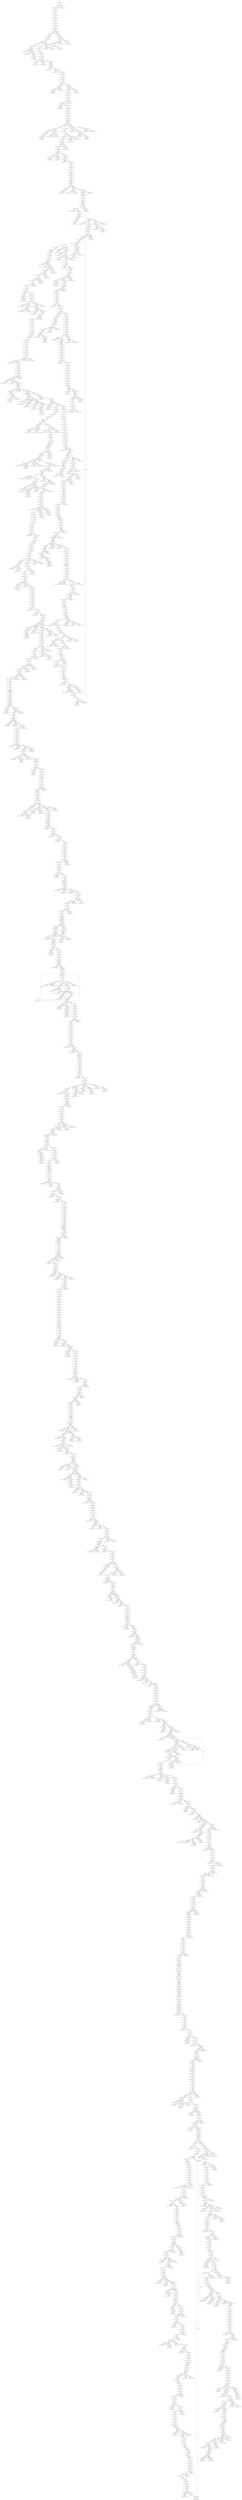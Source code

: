 digraph {
	fake [style=invisible]
	"[2, 6, 3, 0, 7, 1, 8, 5, 4]"
	"[2, 0, 4, 3, 5, 6, 8, 1, 7]"
	"[3, 1, 6, 2, 0, 8, 7, 4, 5]"
	"[4, 3, 2, 0, 1, 8, 6, 5, 7]"
	"[0, 4, 8, 7, 3, 5, 2, 6, 1]"
	"[5, 6, 2, 0, 8, 3, 4, 7, 1]"
	"[1, 7, 8, 3, 0, 6, 2, 4, 5]"
	"[1, 4, 3, 5, 8, 2, 7, 0, 6]"
	"[2, 5, 1, 8, 3, 7, 0, 4, 6]"
	"[3, 7, 5, 1, 4, 2, 0, 8, 6]"
	"[8, 1, 4, 7, 0, 2, 5, 3, 6]"
	"[1, 5, 6, 3, 7, 4, 2, 0, 8]"
	"[4, 3, 7, 0, 1, 5, 6, 8, 2]"
	"[7, 2, 1, 3, 0, 5, 8, 4, 6]"
	"[4, 3, 8, 6, 0, 5, 7, 2, 1]"
	"[8, 1, 6, 3, 0, 2, 4, 5, 7]"
	"[1, 8, 3, 0, 7, 6, 5, 2, 4]"
	"[7, 1, 0, 3, 2, 5, 8, 4, 6]"
	"[1, 8, 5, 3, 6, 4, 0, 7, 2]"
	"[6, 4, 7, 0, 2, 5, 3, 1, 8]"
	"[4, 8, 1, 7, 2, 5, 3, 0, 6]"
	"[5, 1, 6, 4, 2, 0, 8, 7, 3]"
	"[2, 1, 6, 5, 3, 0, 4, 7, 8]"
	"[2, 3, 7, 1, 0, 6, 5, 8, 4]"
	"[8, 1, 5, 4, 7, 6, 3, 2, 0]"
	"[1, 8, 5, 7, 2, 4, 3, 6, 0]"
	"[7, 2, 4, 1, 8, 3, 5, 0, 6]"
	"[3, 6, 5, 4, 2, 7, 8, 1, 0]"
	"[6, 0, 1, 8, 4, 7, 5, 3, 2]"
	"[1, 0, 6, 8, 5, 3, 4, 2, 7]"
	"[0, 7, 2, 3, 5, 1, 8, 4, 6]"
	"[5, 1, 6, 4, 2, 3, 8, 0, 7]"
	"[6, 4, 8, 2, 3, 1, 0, 7, 5]"
	"[3, 8, 5, 4, 6, 1, 7, 0, 2]"
	"[5, 2, 1, 0, 3, 6, 4, 7, 8]"
	"[6, 0, 5, 3, 2, 7, 4, 8, 1]"
	"[1, 2, 0, 7, 8, 4, 5, 3, 6]"
	"[4, 2, 1, 6, 3, 7, 8, 5, 0]"
	"[1, 2, 7, 8, 6, 4, 0, 3, 5]"
	"[0, 1, 6, 8, 5, 2, 3, 4, 7]"
	"[7, 0, 6, 5, 1, 2, 3, 8, 4]"
	"[3, 6, 0, 4, 1, 7, 2, 5, 8]"
	"[4, 7, 2, 5, 8, 1, 3, 6, 0]"
	"[1, 2, 7, 6, 3, 4, 8, 0, 5]"
	"[6, 2, 3, 5, 7, 1, 8, 0, 4]"
	"[5, 6, 4, 8, 3, 2, 1, 7, 0]"
	"[4, 0, 2, 1, 3, 8, 6, 5, 7]"
	"[1, 7, 6, 5, 3, 0, 4, 2, 8]"
	"[6, 8, 1, 3, 4, 0, 2, 7, 5]"
	"[5, 6, 4, 8, 3, 0, 1, 7, 2]"
	"[8, 2, 4, 7, 5, 0, 3, 6, 1]"
	"[4, 0, 1, 8, 2, 3, 5, 6, 7]"
	"[1, 8, 5, 3, 7, 4, 2, 0, 6]"
	"[7, 0, 3, 8, 4, 2, 1, 5, 6]"
	"[1, 3, 5, 4, 7, 2, 6, 0, 8]"
	"[8, 2, 1, 4, 3, 5, 7, 6, 0]"
	"[4, 1, 3, 8, 2, 7, 5, 0, 6]"
	"[5, 6, 2, 8, 7, 3, 0, 4, 1]"
	"[4, 8, 5, 1, 6, 2, 3, 0, 7]"
	"[0, 1, 3, 7, 8, 2, 5, 4, 6]"
	"[0, 6, 3, 5, 2, 1, 8, 7, 4]"
	"[4, 3, 5, 0, 8, 1, 7, 6, 2]"
	"[5, 0, 6, 7, 1, 2, 4, 8, 3]"
	"[4, 3, 8, 5, 1, 6, 7, 0, 2]"
	"[4, 7, 8, 6, 5, 2, 3, 0, 1]"
	"[8, 5, 6, 7, 3, 0, 4, 2, 1]"
	"[1, 5, 6, 8, 0, 2, 3, 4, 7]"
	"[1, 4, 2, 5, 3, 0, 8, 7, 6]"
	"[4, 3, 7, 2, 1, 6, 0, 8, 5]"
	"[8, 3, 1, 4, 5, 6, 0, 2, 7]"
	"[7, 8, 6, 5, 0, 1, 4, 3, 2]"
	"[1, 4, 2, 0, 5, 3, 8, 7, 6]"
	"[6, 4, 7, 2, 5, 8, 3, 1, 0]"
	"[2, 4, 5, 8, 1, 0, 3, 7, 6]"
	"[0, 7, 6, 8, 2, 5, 3, 4, 1]"
	"[5, 2, 1, 0, 4, 6, 7, 3, 8]"
	"[1, 8, 0, 7, 4, 3, 5, 6, 2]"
	"[2, 0, 4, 1, 5, 6, 3, 8, 7]"
	"[6, 0, 7, 8, 1, 2, 5, 4, 3]"
	"[7, 1, 6, 3, 0, 5, 2, 8, 4]"
	"[8, 7, 5, 1, 0, 6, 3, 4, 2]"
	"[0, 1, 7, 3, 8, 5, 4, 6, 2]"
	"[1, 5, 6, 7, 0, 2, 3, 8, 4]"
	"[4, 3, 5, 6, 0, 2, 8, 1, 7]"
	"[3, 8, 5, 4, 7, 6, 1, 0, 2]"
	"[4, 7, 8, 0, 2, 1, 6, 3, 5]"
	"[3, 1, 5, 2, 8, 6, 0, 4, 7]"
	"[4, 5, 1, 0, 6, 3, 8, 7, 2]"
	"[8, 3, 5, 0, 7, 6, 4, 2, 1]"
	"[8, 0, 4, 7, 2, 5, 3, 6, 1]"
	"[3, 7, 5, 1, 4, 2, 8, 0, 6]"
	"[4, 2, 1, 8, 6, 3, 5, 0, 7]"
	"[0, 1, 4, 2, 3, 7, 6, 8, 5]"
	"[4, 3, 5, 6, 1, 2, 8, 7, 0]"
	"[4, 3, 8, 7, 5, 0, 2, 6, 1]"
	"[4, 5, 3, 2, 1, 7, 6, 8, 0]"
	"[4, 7, 2, 0, 6, 3, 8, 5, 1]"
	"[6, 4, 7, 3, 2, 1, 8, 0, 5]"
	"[2, 5, 1, 4, 8, 7, 0, 3, 6]"
	"[7, 2, 4, 1, 3, 6, 5, 8, 0]"
	"[6, 2, 3, 5, 7, 1, 0, 8, 4]"
	"[6, 4, 7, 2, 1, 5, 3, 8, 0]"
	"[4, 3, 8, 7, 5, 2, 6, 0, 1]"
	"[8, 6, 7, 0, 1, 3, 5, 2, 4]"
	"[8, 1, 4, 7, 3, 2, 5, 6, 0]"
	"[5, 2, 1, 7, 4, 6, 3, 8, 0]"
	"[5, 0, 6, 3, 8, 4, 7, 1, 2]"
	"[4, 3, 8, 7, 0, 5, 2, 6, 1]"
	"[1, 6, 7, 8, 0, 5, 3, 2, 4]"
	"[6, 0, 2, 5, 8, 7, 4, 1, 3]"
	"[4, 6, 8, 1, 7, 5, 3, 0, 2]"
	"[2, 3, 8, 6, 7, 5, 4, 1, 0]"
	"[3, 7, 1, 8, 0, 4, 6, 2, 5]"
	"[1, 4, 3, 7, 2, 8, 5, 0, 6]"
	"[0, 8, 4, 7, 2, 5, 3, 6, 1]"
	"[1, 8, 5, 3, 4, 2, 7, 6, 0]"
	"[4, 2, 1, 8, 3, 0, 5, 6, 7]"
	"[7, 4, 3, 1, 2, 0, 5, 8, 6]"
	"[2, 7, 6, 1, 3, 4, 5, 8, 0]"
	"[6, 0, 3, 5, 2, 1, 8, 7, 4]"
	"[1, 0, 2, 3, 4, 8, 6, 5, 7]"
	"[0, 2, 7, 1, 3, 6, 5, 8, 4]"
	"[4, 3, 5, 6, 1, 2, 8, 0, 7]"
	"[3, 1, 7, 4, 0, 2, 6, 5, 8]"
	"[4, 2, 7, 3, 6, 8, 0, 5, 1]"
	"[0, 2, 7, 6, 1, 5, 8, 3, 4]"
	"[2, 3, 8, 6, 1, 7, 4, 0, 5]"
	"[7, 0, 1, 3, 8, 4, 6, 2, 5]"
	"[0, 7, 6, 5, 1, 4, 3, 2, 8]"
	"[4, 3, 8, 5, 6, 2, 7, 1, 0]"
	"[1, 4, 2, 0, 3, 8, 6, 5, 7]"
	"[1, 3, 2, 5, 7, 0, 8, 4, 6]"
	"[7, 1, 5, 3, 2, 6, 8, 0, 4]"
	"[5, 7, 6, 8, 0, 3, 4, 2, 1]"
	"[3, 2, 4, 8, 5, 6, 1, 0, 7]"
	"[1, 0, 8, 7, 2, 5, 3, 6, 4]"
	"[8, 0, 2, 4, 3, 1, 7, 6, 5]"
	"[3, 7, 5, 0, 1, 2, 8, 4, 6]"
	"[1, 5, 0, 3, 8, 6, 2, 4, 7]"
	"[8, 5, 2, 0, 6, 7, 4, 1, 3]"
	"[1, 7, 6, 5, 2, 3, 0, 4, 8]"
	"[0, 8, 7, 3, 2, 6, 4, 1, 5]"
	"[2, 7, 1, 6, 0, 4, 3, 5, 8]"
	"[7, 1, 8, 2, 5, 0, 3, 6, 4]"
	"[4, 7, 2, 6, 3, 0, 8, 5, 1]"
	"[2, 4, 0, 8, 7, 5, 3, 6, 1]"
	"[5, 6, 4, 3, 8, 2, 7, 1, 0]"
	"[7, 6, 2, 0, 1, 4, 5, 3, 8]"
	"[7, 4, 3, 8, 5, 2, 1, 6, 0]"
	"[3, 2, 4, 0, 5, 6, 8, 1, 7]"
	"[1, 4, 0, 2, 3, 7, 6, 8, 5]"
	"[5, 6, 2, 0, 4, 8, 1, 3, 7]"
	"[8, 2, 1, 0, 7, 4, 5, 3, 6]"
	"[3, 2, 1, 5, 7, 8, 4, 0, 6]"
	"[0, 6, 1, 7, 2, 8, 3, 4, 5]"
	"[4, 3, 7, 2, 0, 5, 6, 1, 8]"
	"[3, 0, 5, 1, 7, 2, 4, 6, 8]"
	"[4, 2, 8, 5, 7, 0, 3, 6, 1]"
	"[4, 0, 8, 1, 6, 5, 3, 7, 2]"
	"[7, 6, 0, 5, 1, 2, 3, 8, 4]"
	"[0, 4, 7, 6, 3, 2, 8, 5, 1]"
	"[0, 7, 2, 4, 6, 3, 8, 5, 1]"
	"[7, 8, 1, 0, 2, 4, 3, 6, 5]"
	"[4, 8, 0, 6, 7, 2, 3, 5, 1]"
	"[5, 3, 2, 4, 7, 1, 0, 6, 8]"
	"[4, 8, 2, 0, 6, 7, 3, 5, 1]"
	"[1, 3, 4, 6, 7, 0, 8, 2, 5]"
	"[6, 4, 0, 2, 5, 7, 3, 1, 8]"
	"[3, 6, 8, 4, 0, 1, 2, 7, 5]"
	"[7, 3, 2, 1, 0, 4, 5, 8, 6]"
	"[8, 3, 1, 7, 4, 2, 5, 6, 0]"
	"[3, 8, 0, 4, 6, 5, 7, 2, 1]"
	"[0, 4, 5, 6, 3, 1, 8, 7, 2]"
	"[6, 1, 0, 8, 2, 7, 5, 4, 3]"
	"[3, 2, 1, 5, 7, 8, 0, 4, 6]"
	"[8, 6, 7, 0, 1, 4, 5, 3, 2]"
	"[2, 7, 6, 8, 1, 4, 0, 5, 3]"
	"[6, 4, 7, 0, 3, 2, 8, 5, 1]"
	"[4, 0, 3, 7, 5, 8, 6, 1, 2]"
	"[8, 5, 6, 3, 4, 0, 1, 7, 2]"
	"[5, 1, 4, 3, 2, 6, 0, 8, 7]"
	"[5, 6, 2, 4, 3, 8, 1, 0, 7]"
	"[5, 1, 0, 8, 2, 6, 7, 4, 3]"
	"[1, 6, 7, 0, 2, 5, 8, 3, 4]"
	"[2, 8, 0, 3, 4, 7, 5, 6, 1]"
	"[3, 2, 1, 5, 7, 0, 4, 6, 8]"
	"[8, 6, 4, 5, 1, 0, 3, 7, 2]"
	"[0, 7, 3, 8, 4, 2, 1, 5, 6]"
	"[1, 5, 0, 8, 3, 6, 4, 2, 7]"
	"[8, 0, 3, 1, 7, 2, 5, 4, 6]"
	"[1, 0, 5, 8, 3, 2, 7, 6, 4]"
	"[2, 5, 1, 8, 7, 6, 4, 3, 0]"
	"[7, 8, 1, 0, 3, 4, 6, 2, 5]"
	"[3, 1, 6, 4, 8, 0, 2, 7, 5]"
	"[8, 0, 2, 4, 6, 7, 3, 5, 1]"
	"[6, 1, 0, 7, 2, 8, 3, 4, 5]"
	"[6, 4, 8, 3, 7, 1, 0, 2, 5]"
	"[7, 0, 2, 5, 3, 4, 8, 1, 6]"
	"[1, 2, 4, 5, 0, 6, 3, 8, 7]"
	"[5, 6, 3, 8, 0, 1, 7, 2, 4]"
	"[3, 6, 2, 1, 4, 0, 8, 7, 5]"
	"[3, 6, 8, 2, 7, 5, 4, 1, 0]"
	"[8, 4, 5, 7, 0, 1, 3, 2, 6]"
	"[1, 5, 0, 3, 8, 4, 2, 7, 6]"
	"[2, 5, 4, 0, 1, 6, 3, 8, 7]"
	"[4, 8, 1, 3, 0, 7, 2, 6, 5]"
	"[7, 4, 3, 1, 2, 6, 5, 8, 0]"
	"[5, 2, 3, 0, 4, 7, 6, 1, 8]"
	"[3, 7, 0, 1, 4, 5, 8, 6, 2]"
	"[1, 6, 7, 3, 0, 8, 2, 4, 5]"
	"[5, 8, 6, 3, 1, 4, 7, 0, 2]"
	"[3, 6, 5, 2, 0, 7, 4, 8, 1]"
	"[1, 3, 5, 7, 6, 2, 4, 0, 8]"
	"[5, 1, 3, 0, 4, 2, 7, 8, 6]"
	"[8, 4, 5, 7, 2, 1, 3, 0, 6]"
	"[8, 6, 1, 0, 4, 7, 5, 3, 2]"
	"[4, 1, 0, 2, 7, 3, 8, 5, 6]"
	"[5, 0, 6, 1, 7, 4, 3, 2, 8]"
	"[2, 3, 8, 6, 1, 0, 4, 5, 7]"
	"[5, 2, 6, 1, 0, 4, 7, 3, 8]"
	"[2, 6, 1, 8, 3, 7, 0, 5, 4]"
	"[3, 7, 2, 0, 5, 1, 4, 6, 8]"
	"[7, 8, 1, 3, 4, 2, 0, 5, 6]"
	"[0, 1, 3, 6, 7, 4, 8, 2, 5]"
	"[0, 6, 7, 1, 2, 5, 8, 3, 4]"
	"[0, 2, 6, 5, 1, 4, 7, 3, 8]"
	"[8, 7, 2, 4, 0, 1, 6, 3, 5]"
	"[0, 2, 1, 8, 7, 4, 5, 3, 6]"
	"[2, 1, 6, 5, 4, 0, 7, 3, 8]"
	"[0, 1, 6, 7, 5, 2, 3, 8, 4]"
	"[8, 6, 4, 5, 7, 1, 3, 2, 0]"
	"[0, 7, 6, 5, 8, 3, 4, 2, 1]"
	"[4, 5, 1, 8, 3, 0, 7, 6, 2]"
	"[8, 6, 4, 5, 7, 1, 3, 0, 2]"
	"[4, 0, 2, 6, 7, 8, 5, 3, 1]"
	"[8, 5, 4, 3, 1, 0, 7, 2, 6]"
	"[1, 4, 3, 7, 2, 0, 5, 6, 8]"
	"[5, 2, 6, 1, 3, 4, 7, 0, 8]"
	"[1, 3, 4, 2, 7, 5, 6, 8, 0]"
	"[3, 7, 8, 2, 1, 0, 5, 4, 6]"
	"[5, 8, 6, 1, 0, 4, 3, 7, 2]"
	"[1, 4, 2, 5, 3, 6, 8, 7, 0]"
	"[0, 3, 5, 4, 7, 1, 6, 8, 2]"
	"[6, 0, 7, 1, 2, 5, 8, 3, 4]"
	"[1, 4, 0, 3, 5, 7, 6, 8, 2]"
	"[6, 2, 1, 5, 4, 8, 0, 7, 3]"
	"[8, 0, 2, 4, 7, 1, 6, 3, 5]"
	"[4, 3, 0, 7, 5, 8, 6, 1, 2]"
	"[2, 1, 4, 8, 7, 6, 5, 3, 0]"
	"[8, 3, 5, 7, 1, 2, 4, 0, 6]"
	"[5, 7, 6, 8, 2, 3, 0, 4, 1]"
	"[4, 5, 1, 8, 6, 3, 0, 7, 2]"
	"[3, 7, 2, 5, 6, 1, 4, 0, 8]"
	"[7, 0, 2, 3, 1, 5, 8, 6, 4]"
	"[8, 2, 5, 4, 0, 7, 3, 6, 1]"
	"[2, 7, 6, 5, 8, 1, 0, 3, 4]"
	"[7, 6, 1, 3, 2, 8, 0, 4, 5]"
	"[7, 1, 3, 4, 2, 8, 5, 0, 6]"
	"[4, 3, 5, 0, 6, 2, 8, 1, 7]"
	"[7, 2, 4, 1, 0, 6, 5, 3, 8]"
	"[4, 5, 1, 8, 6, 3, 7, 0, 2]"
	"[0, 1, 6, 2, 5, 3, 4, 7, 8]"
	"[7, 0, 1, 3, 8, 2, 5, 4, 6]"
	"[1, 8, 5, 0, 7, 4, 6, 3, 2]"
	"[4, 1, 3, 2, 7, 0, 8, 5, 6]"
	"[1, 5, 6, 3, 4, 8, 2, 7, 0]"
	"[1, 8, 3, 7, 4, 0, 5, 6, 2]"
	"[3, 7, 4, 5, 1, 2, 8, 0, 6]"
	"[1, 4, 7, 3, 5, 2, 6, 8, 0]"
	"[2, 4, 5, 3, 8, 1, 7, 0, 6]"
	"[7, 1, 8, 2, 6, 5, 3, 4, 0]"
	"[8, 7, 0, 1, 4, 3, 5, 6, 2]"
	"[5, 6, 2, 8, 0, 3, 4, 7, 1]"
	"[8, 7, 3, 1, 0, 2, 5, 4, 6]"
	"[2, 7, 1, 3, 8, 6, 5, 0, 4]"
	"[4, 8, 1, 3, 7, 0, 2, 6, 5]"
	"[2, 0, 7, 1, 3, 6, 5, 8, 4]"
	"[4, 0, 1, 6, 5, 3, 8, 7, 2]"
	"[7, 0, 1, 3, 2, 5, 8, 4, 6]"
	"[0, 7, 5, 3, 1, 2, 8, 4, 6]"
	"[2, 8, 7, 0, 4, 1, 3, 5, 6]"
	"[3, 7, 0, 4, 1, 5, 6, 8, 2]"
	"[1, 6, 7, 2, 3, 5, 0, 8, 4]"
	"[8, 1, 0, 7, 3, 4, 5, 6, 2]"
	"[8, 1, 5, 3, 2, 0, 7, 6, 4]"
	"[1, 3, 2, 8, 6, 7, 0, 5, 4]"
	"[2, 7, 0, 3, 8, 4, 5, 6, 1]"
	"[1, 7, 3, 5, 4, 2, 8, 0, 6]"
	"[8, 6, 4, 5, 1, 2, 3, 7, 0]"
	"[4, 3, 8, 5, 6, 0, 7, 1, 2]"
	"[1, 6, 0, 2, 5, 3, 4, 7, 8]"
	"[8, 4, 0, 7, 2, 5, 3, 6, 1]"
	"[4, 5, 3, 1, 6, 2, 8, 7, 0]"
	"[1, 8, 5, 0, 3, 4, 7, 6, 2]"
	"[2, 5, 4, 8, 3, 6, 0, 1, 7]"
	"[5, 1, 6, 8, 2, 3, 7, 4, 0]"
	"[7, 8, 1, 6, 4, 0, 2, 3, 5]"
	"[7, 0, 8, 3, 2, 1, 5, 4, 6]"
	"[7, 1, 0, 2, 6, 8, 3, 4, 5]"
	"[7, 2, 3, 4, 6, 1, 8, 5, 0]"
	"[1, 5, 2, 8, 0, 3, 7, 6, 4]"
	"[5, 6, 2, 4, 8, 7, 1, 0, 3]"
	"[6, 0, 1, 8, 2, 7, 5, 4, 3]"
	"[3, 1, 7, 2, 0, 8, 5, 4, 6]"
	"[7, 4, 3, 8, 5, 2, 1, 0, 6]"
	"[6, 2, 3, 5, 1, 4, 8, 7, 0]"
	"[1, 0, 7, 2, 4, 3, 6, 8, 5]"
	"[1, 8, 5, 3, 4, 6, 2, 7, 0]"
	"[4, 7, 8, 6, 2, 1, 3, 0, 5]"
	"[1, 4, 8, 3, 6, 5, 7, 0, 2]"
	"[0, 7, 5, 8, 3, 6, 4, 1, 2]"
	"[1, 5, 4, 0, 8, 2, 7, 6, 3]"
	"[6, 4, 8, 0, 7, 1, 3, 2, 5]"
	"[5, 1, 6, 4, 2, 3, 8, 7, 0]"
	"[7, 8, 6, 5, 3, 1, 4, 2, 0]"
	"[6, 2, 1, 5, 4, 8, 7, 0, 3]"
	"[1, 8, 0, 3, 4, 5, 7, 6, 2]"
	"[0, 3, 2, 1, 6, 5, 8, 4, 7]"
	"[6, 0, 2, 5, 1, 3, 8, 7, 4]"
	"[2, 0, 3, 7, 4, 1, 8, 6, 5]"
	"[0, 5, 1, 2, 8, 6, 4, 7, 3]"
	"[4, 0, 8, 7, 3, 5, 2, 6, 1]"
	"[1, 2, 5, 3, 4, 0, 6, 7, 8]"
	"[0, 7, 1, 3, 8, 4, 6, 2, 5]"
	"[7, 4, 3, 1, 8, 0, 5, 6, 2]"
	"[2, 8, 7, 4, 5, 1, 3, 6, 0]"
	"[8, 2, 1, 4, 5, 6, 7, 0, 3]"
	"[8, 6, 7, 1, 2, 3, 5, 4, 0]"
	"[1, 2, 7, 0, 6, 4, 8, 3, 5]"
	"[4, 8, 2, 6, 0, 7, 3, 5, 1]"
	"[4, 0, 8, 5, 7, 2, 6, 3, 1]"
	"[1, 7, 6, 0, 5, 8, 4, 3, 2]"
	"[2, 1, 4, 8, 3, 7, 0, 5, 6]"
	"[7, 2, 4, 1, 6, 0, 5, 3, 8]"
	"[4, 5, 3, 2, 8, 0, 6, 7, 1]"
	"[2, 7, 6, 8, 3, 1, 0, 5, 4]"
	"[5, 6, 4, 3, 0, 8, 7, 1, 2]"
	"[1, 7, 4, 8, 0, 2, 5, 3, 6]"
	"[7, 5, 6, 1, 0, 3, 4, 2, 8]"
	"[6, 4, 1, 8, 7, 0, 5, 3, 2]"
	"[2, 1, 0, 8, 6, 4, 5, 7, 3]"
	"[8, 1, 5, 3, 2, 4, 7, 6, 0]"
	"[8, 7, 5, 3, 1, 6, 0, 4, 2]"
	"[8, 1, 6, 4, 5, 3, 2, 0, 7]"
	"[3, 0, 5, 8, 7, 2, 4, 1, 6]"
	"[4, 5, 3, 0, 7, 8, 2, 6, 1]"
	"[8, 7, 6, 2, 4, 5, 0, 3, 1]"
	"[6, 2, 3, 5, 0, 1, 8, 7, 4]"
	"[8, 0, 5, 1, 7, 6, 3, 4, 2]"
	"[3, 8, 6, 0, 1, 5, 4, 7, 2]"
	"[4, 7, 2, 5, 0, 8, 3, 6, 1]"
	"[4, 3, 8, 5, 0, 2, 7, 6, 1]"
	"[5, 1, 3, 0, 7, 2, 8, 4, 6]"
	"[4, 3, 8, 0, 1, 6, 5, 7, 2]"
	"[7, 1, 6, 0, 3, 5, 2, 8, 4]"
	"[4, 2, 1, 6, 7, 0, 8, 3, 5]"
	"[4, 3, 5, 7, 8, 1, 0, 6, 2]"
	"[1, 5, 6, 2, 3, 0, 7, 8, 4]"
	"[1, 4, 0, 3, 8, 2, 6, 5, 7]"
	"[6, 0, 1, 7, 2, 8, 3, 4, 5]"
	"[8, 6, 7, 1, 3, 4, 0, 5, 2]"
	"[3, 0, 5, 4, 7, 2, 6, 1, 8]"
	"[4, 7, 0, 6, 5, 2, 8, 1, 3]"
	"[6, 4, 8, 2, 0, 1, 7, 3, 5]"
	"[1, 8, 5, 7, 0, 4, 6, 3, 2]"
	"[8, 3, 2, 7, 5, 4, 6, 0, 1]"
	"[2, 5, 4, 0, 3, 6, 8, 1, 7]"
	"[5, 7, 0, 8, 2, 6, 4, 1, 3]"
	"[8, 6, 7, 1, 4, 0, 5, 3, 2]"
	"[8, 1, 4, 7, 0, 5, 3, 2, 6]"
	"[3, 7, 0, 2, 1, 8, 5, 4, 6]"
	"[0, 4, 3, 2, 5, 7, 6, 1, 8]"
	"[5, 4, 2, 7, 8, 1, 3, 0, 6]"
	"[1, 5, 6, 7, 8, 2, 3, 0, 4]"
	"[2, 1, 6, 5, 0, 4, 7, 3, 8]"
	"[7, 1, 2, 0, 3, 4, 8, 5, 6]"
	"[3, 1, 7, 2, 4, 0, 5, 6, 8]"
	"[6, 4, 7, 2, 5, 8, 3, 0, 1]"
	"[8, 2, 7, 4, 6, 0, 3, 5, 1]"
	"[6, 1, 7, 8, 4, 2, 5, 0, 3]"
	"[3, 2, 5, 1, 4, 6, 8, 0, 7]"
	"[8, 0, 7, 3, 2, 6, 4, 1, 5]"
	"[3, 1, 7, 0, 4, 2, 6, 5, 8]"
	"[1, 5, 6, 7, 8, 0, 3, 4, 2]"
	"[3, 0, 6, 4, 1, 8, 2, 7, 5]"
	"[7, 2, 3, 4, 6, 0, 8, 5, 1]"
	"[7, 8, 6, 5, 2, 3, 0, 4, 1]"
	"[3, 2, 0, 1, 6, 5, 8, 4, 7]"
	"[1, 5, 6, 2, 3, 4, 7, 8, 0]"
	"[4, 5, 3, 1, 6, 2, 8, 0, 7]"
	"[8, 7, 3, 1, 0, 6, 5, 2, 4]"
	"[4, 2, 7, 0, 6, 8, 3, 5, 1]"
	"[7, 0, 2, 1, 6, 4, 5, 3, 8]"
	"[2, 8, 1, 6, 0, 3, 4, 5, 7]"
	"[8, 3, 1, 4, 6, 7, 2, 5, 0]"
	"[6, 4, 2, 0, 7, 3, 8, 5, 1]"
	"[6, 1, 7, 2, 8, 4, 5, 3, 0]"
	"[5, 6, 2, 1, 4, 8, 0, 3, 7]"
	"[7, 0, 6, 2, 1, 5, 8, 3, 4]"
	"[4, 8, 5, 1, 6, 0, 3, 7, 2]"
	"[3, 0, 1, 4, 7, 6, 2, 5, 8]"
	"[2, 1, 7, 5, 8, 6, 0, 3, 4]"
	"[1, 2, 7, 8, 6, 4, 3, 5, 0]"
	"[1, 3, 5, 4, 0, 2, 6, 7, 8]"
	"[5, 6, 3, 0, 2, 1, 8, 7, 4]"
	"[8, 3, 6, 1, 0, 7, 5, 2, 4]"
	"[4, 3, 7, 6, 0, 5, 8, 1, 2]"
	"[6, 3, 1, 2, 7, 0, 8, 5, 4]"
	"[4, 0, 8, 5, 2, 7, 3, 6, 1]"
	"[3, 6, 0, 4, 1, 8, 2, 7, 5]"
	"[0, 7, 4, 1, 2, 3, 5, 8, 6]"
	"[7, 8, 1, 5, 3, 2, 0, 4, 6]"
	"[2, 3, 7, 0, 1, 6, 5, 8, 4]"
	"[1, 5, 4, 7, 0, 2, 3, 6, 8]"
	"[2, 8, 7, 3, 4, 1, 5, 0, 6]"
	"[6, 4, 7, 2, 1, 0, 3, 8, 5]"
	"[1, 5, 2, 8, 6, 3, 7, 0, 4]"
	"[2, 6, 1, 8, 7, 4, 5, 3, 0]"
	"[6, 4, 5, 8, 3, 7, 2, 0, 1]"
	"[0, 8, 5, 3, 4, 6, 1, 7, 2]"
	"[4, 7, 1, 8, 0, 3, 5, 2, 6]"
	"[8, 2, 5, 4, 7, 1, 0, 3, 6]"
	"[4, 7, 2, 6, 3, 1, 8, 5, 0]"
	"[8, 0, 6, 3, 1, 5, 4, 7, 2]"
	"[8, 7, 3, 1, 6, 4, 5, 2, 0]"
	"[1, 5, 4, 3, 7, 2, 0, 6, 8]"
	"[8, 1, 0, 7, 4, 5, 6, 2, 3]"
	"[0, 2, 8, 4, 5, 7, 3, 6, 1]"
	"[7, 4, 3, 8, 5, 2, 0, 1, 6]"
	"[1, 6, 7, 2, 3, 5, 8, 0, 4]"
	"[8, 3, 2, 0, 7, 4, 6, 5, 1]"
	"[4, 8, 1, 0, 3, 7, 2, 6, 5]"
	"[2, 7, 1, 3, 8, 0, 5, 4, 6]"
	"[7, 0, 6, 5, 8, 3, 4, 2, 1]"
	"[4, 7, 2, 6, 0, 3, 8, 5, 1]"
	"[0, 1, 6, 7, 5, 4, 3, 2, 8]"
	"[2, 6, 1, 5, 8, 7, 3, 0, 4]"
	"[0, 3, 8, 2, 1, 7, 6, 4, 5]"
	"[2, 5, 4, 1, 0, 6, 3, 8, 7]"
	"[1, 7, 8, 3, 4, 0, 2, 5, 6]"
	"[5, 0, 1, 4, 6, 3, 8, 7, 2]"
	"[5, 6, 3, 8, 2, 1, 0, 7, 4]"
	"[5, 2, 6, 1, 4, 0, 7, 3, 8]"
	"[7, 1, 5, 3, 4, 2, 8, 0, 6]"
	"[8, 2, 1, 7, 4, 6, 5, 0, 3]"
	"[4, 7, 8, 0, 6, 2, 3, 5, 1]"
	"[1, 5, 6, 7, 2, 0, 3, 8, 4]"
	"[8, 3, 0, 4, 6, 1, 2, 5, 7]"
	"[6, 0, 4, 3, 1, 8, 2, 7, 5]"
	"[3, 7, 5, 4, 1, 2, 0, 6, 8]"
	"[0, 4, 3, 1, 8, 2, 6, 5, 7]"
	"[0, 1, 4, 7, 5, 8, 3, 2, 6]"
	"[4, 2, 1, 6, 3, 7, 8, 0, 5]"
	"[4, 7, 8, 6, 2, 0, 3, 5, 1]"
	"[8, 0, 3, 1, 7, 6, 5, 2, 4]"
	"[0, 3, 5, 1, 7, 2, 4, 6, 8]"
	"[0, 4, 8, 1, 6, 5, 3, 7, 2]"
	"[8, 3, 1, 4, 7, 0, 2, 6, 5]"
	"[1, 4, 7, 2, 3, 0, 6, 8, 5]"
	"[0, 2, 5, 8, 4, 1, 3, 7, 6]"
	"[6, 0, 3, 2, 7, 1, 8, 5, 4]"
	"[2, 0, 8, 4, 5, 7, 3, 6, 1]"
	"[5, 6, 2, 8, 7, 3, 4, 1, 0]"
	"[1, 5, 6, 3, 7, 4, 0, 2, 8]"
	"[8, 1, 5, 4, 7, 0, 3, 2, 6]"
	"[3, 0, 7, 5, 1, 4, 8, 6, 2]"
	"[6, 4, 0, 3, 1, 7, 8, 2, 5]"
	"[8, 7, 3, 1, 6, 0, 5, 2, 4]"
	"[0, 1, 7, 3, 2, 6, 5, 8, 4]"
	"[3, 7, 8, 2, 4, 1, 5, 0, 6]"
	"[5, 6, 0, 8, 3, 4, 1, 7, 2]"
	"[2, 7, 0, 3, 8, 1, 5, 4, 6]"
	"[2, 7, 1, 0, 6, 8, 3, 4, 5]"
	"[1, 3, 4, 2, 0, 7, 6, 8, 5]"
	"[8, 3, 5, 4, 7, 2, 0, 1, 6]"
	"[8, 6, 4, 0, 7, 1, 5, 3, 2]"
	"[0, 2, 5, 8, 7, 1, 4, 3, 6]"
	"[3, 6, 2, 1, 7, 4, 8, 0, 5]"
	"[1, 4, 3, 6, 2, 0, 5, 8, 7]"
	"[0, 1, 4, 8, 7, 2, 5, 3, 6]"
	"[6, 8, 0, 3, 4, 1, 2, 7, 5]"
	"[1, 0, 3, 6, 7, 4, 8, 2, 5]"
	"[1, 8, 5, 3, 0, 4, 2, 7, 6]"
	"[0, 3, 2, 8, 6, 7, 5, 1, 4]"
	"[5, 7, 6, 4, 8, 3, 0, 2, 1]"
	"[4, 2, 8, 0, 6, 7, 5, 3, 1]"
	"[3, 6, 8, 4, 1, 0, 2, 7, 5]"
	"[8, 6, 7, 5, 1, 2, 0, 4, 3]"
	"[4, 2, 1, 6, 0, 7, 8, 3, 5]"
	"[1, 2, 7, 5, 3, 6, 0, 8, 4]"
	"[7, 3, 2, 1, 4, 0, 5, 8, 6]"
	"[3, 7, 5, 4, 1, 2, 6, 8, 0]"
	"[1, 7, 6, 5, 0, 3, 4, 2, 8]"
	"[1, 4, 3, 7, 2, 8, 0, 5, 6]"
	"[4, 5, 3, 7, 1, 8, 6, 0, 2]"
	"[3, 6, 2, 0, 1, 7, 8, 5, 4]"
	"[8, 5, 0, 1, 7, 6, 3, 4, 2]"
	"[3, 4, 2, 1, 0, 7, 5, 8, 6]"
	"[5, 6, 0, 7, 1, 2, 4, 8, 3]"
	"[8, 3, 2, 7, 5, 0, 6, 1, 4]"
	"[5, 0, 7, 8, 2, 6, 4, 1, 3]"
	"[8, 6, 0, 1, 3, 7, 5, 2, 4]"
	"[7, 3, 2, 0, 5, 4, 8, 1, 6]"
	"[3, 6, 0, 1, 7, 2, 8, 5, 4]"
	"[1, 7, 6, 5, 3, 8, 4, 2, 0]"
	"[0, 7, 1, 2, 6, 8, 3, 4, 5]"
	"[7, 5, 6, 0, 1, 8, 4, 3, 2]"
	"[3, 0, 2, 1, 4, 7, 5, 8, 6]"
	"[2, 4, 0, 3, 5, 6, 8, 1, 7]"
	"[4, 7, 2, 5, 6, 8, 0, 3, 1]"
	"[1, 3, 5, 4, 8, 6, 0, 2, 7]"
	"[1, 3, 5, 8, 2, 0, 7, 6, 4]"
	"[4, 7, 8, 3, 6, 2, 0, 5, 1]"
	"[1, 4, 0, 7, 5, 8, 3, 2, 6]"
	"[1, 7, 6, 5, 2, 3, 4, 0, 8]"
	"[0, 1, 2, 6, 5, 3, 8, 7, 4]"
	"[7, 2, 4, 1, 3, 6, 5, 0, 8]"
	"[4, 8, 0, 7, 3, 5, 2, 6, 1]"
	"[1, 0, 6, 8, 5, 7, 3, 2, 4]"
	"[8, 7, 6, 3, 2, 5, 4, 0, 1]"
	"[8, 7, 3, 1, 4, 0, 5, 6, 2]"
	"[6, 4, 5, 0, 8, 7, 2, 3, 1]"
	"[1, 5, 4, 3, 7, 2, 6, 8, 0]"
	"[7, 1, 3, 0, 4, 8, 5, 2, 6]"
	"[5, 1, 6, 7, 8, 2, 4, 3, 0]"
	"[4, 3, 5, 7, 0, 1, 6, 8, 2]"
	"[7, 8, 1, 6, 4, 5, 2, 0, 3]"
	"[0, 5, 3, 4, 2, 7, 6, 1, 8]"
	"[7, 2, 1, 3, 5, 6, 8, 4, 0]"
	"[0, 6, 3, 2, 7, 1, 8, 5, 4]"
	"[7, 0, 8, 4, 6, 2, 3, 5, 1]"
	"[2, 0, 7, 5, 8, 6, 4, 1, 3]"
	"[2, 5, 4, 3, 6, 0, 8, 1, 7]"
	"[7, 2, 0, 4, 6, 3, 8, 5, 1]"
	"[8, 2, 5, 7, 0, 1, 4, 3, 6]"
	"[3, 2, 7, 0, 8, 4, 5, 6, 1]"
	"[8, 1, 5, 3, 0, 2, 7, 6, 4]"
	"[1, 8, 5, 6, 7, 4, 3, 0, 2]"
	"[8, 5, 4, 3, 0, 1, 7, 2, 6]"
	"[4, 3, 5, 8, 6, 1, 0, 7, 2]"
	"[3, 2, 4, 8, 5, 0, 1, 7, 6]"
	"[0, 4, 5, 6, 3, 7, 8, 2, 1]"
	"[1, 4, 3, 6, 8, 2, 5, 0, 7]"
	"[2, 3, 1, 7, 6, 4, 8, 5, 0]"
	"[0, 1, 3, 5, 4, 2, 7, 8, 6]"
	"[7, 3, 2, 0, 1, 4, 5, 8, 6]"
	"[3, 6, 2, 1, 7, 4, 0, 8, 5]"
	"[3, 7, 0, 5, 1, 4, 8, 6, 2]"
	"[4, 3, 7, 2, 5, 0, 6, 1, 8]"
	"[3, 1, 7, 4, 5, 2, 0, 6, 8]"
	"[3, 1, 6, 4, 7, 0, 2, 5, 8]"
	"[7, 5, 2, 3, 1, 0, 8, 4, 6]"
	"[2, 1, 0, 8, 6, 7, 5, 3, 4]"
	"[2, 3, 1, 7, 6, 4, 0, 8, 5]"
	"[8, 2, 1, 4, 3, 5, 7, 0, 6]"
	"[1, 8, 5, 7, 0, 6, 3, 4, 2]"
	"[3, 1, 7, 2, 4, 8, 5, 0, 6]"
	"[4, 1, 3, 8, 2, 0, 5, 6, 7]"
	"[8, 1, 5, 3, 4, 0, 7, 2, 6]"
	"[1, 0, 4, 7, 5, 8, 3, 2, 6]"
	"[1, 2, 7, 3, 8, 6, 5, 0, 4]"
	"[6, 4, 0, 8, 7, 1, 5, 3, 2]"
	"[5, 6, 2, 4, 8, 0, 1, 3, 7]"
	"[6, 8, 2, 5, 3, 1, 4, 0, 7]"
	"[3, 8, 7, 2, 6, 0, 4, 1, 5]"
	"[8, 6, 7, 0, 1, 2, 5, 4, 3]"
	"[0, 1, 5, 3, 8, 6, 2, 4, 7]"
	"[1, 5, 6, 2, 3, 4, 0, 7, 8]"
	"[6, 1, 4, 2, 0, 7, 3, 8, 5]"
	"[8, 4, 0, 7, 1, 5, 3, 2, 6]"
	"[5, 1, 6, 0, 2, 3, 4, 8, 7]"
	"[7, 8, 6, 4, 5, 1, 0, 3, 2]"
	"[6, 4, 7, 3, 0, 1, 8, 2, 5]"
	"[0, 6, 4, 8, 7, 1, 5, 3, 2]"
	"[4, 3, 5, 6, 1, 2, 0, 8, 7]"
	"[8, 2, 4, 7, 0, 5, 3, 6, 1]"
	"[2, 0, 1, 8, 5, 6, 4, 7, 3]"
	"[8, 2, 1, 4, 3, 5, 0, 7, 6]"
	"[2, 8, 7, 3, 0, 1, 5, 4, 6]"
	"[0, 7, 3, 4, 1, 8, 5, 2, 6]"
	"[0, 3, 8, 4, 6, 5, 7, 2, 1]"
	"[2, 6, 0, 8, 7, 1, 5, 3, 4]"
	"[4, 5, 3, 2, 1, 7, 0, 6, 8]"
	"[2, 3, 1, 7, 6, 0, 8, 5, 4]"
	"[4, 8, 5, 1, 6, 2, 3, 7, 0]"
	"[5, 1, 0, 4, 2, 6, 8, 7, 3]"
	"[0, 8, 2, 4, 6, 7, 3, 5, 1]"
	"[2, 8, 7, 3, 4, 1, 5, 6, 0]"
	"[6, 3, 0, 2, 7, 1, 8, 5, 4]"
	"[1, 3, 2, 6, 0, 7, 8, 5, 4]"
	"[4, 0, 3, 2, 5, 8, 6, 7, 1]"
	"[7, 5, 2, 0, 4, 1, 3, 8, 6]"
	"[4, 1, 3, 0, 2, 7, 8, 5, 6]"
	"[4, 3, 8, 7, 6, 5, 0, 2, 1]"
	"[0, 4, 3, 1, 5, 2, 8, 6, 7]"
	"[8, 0, 5, 1, 7, 4, 3, 2, 6]"
	"[3, 0, 2, 1, 6, 7, 8, 5, 4]"
	"[3, 1, 7, 2, 8, 6, 5, 0, 4]"
	"[8, 5, 6, 0, 3, 4, 1, 7, 2]"
	"[5, 1, 6, 4, 2, 3, 0, 8, 7]"
	"[4, 8, 2, 6, 0, 1, 3, 7, 5]"
	"[0, 5, 6, 8, 3, 4, 1, 7, 2]"
	"[4, 7, 1, 8, 2, 3, 5, 0, 6]"
	"[1, 2, 7, 0, 8, 6, 3, 5, 4]"
	"[1, 4, 3, 8, 5, 2, 6, 0, 7]"
	"[4, 7, 2, 6, 0, 8, 5, 3, 1]"
	"[8, 3, 1, 0, 5, 6, 4, 2, 7]"
	"[4, 0, 3, 1, 5, 2, 8, 6, 7]"
	"[8, 2, 1, 0, 6, 3, 4, 7, 5]"
	"[8, 1, 0, 4, 7, 5, 3, 2, 6]"
	"[2, 7, 6, 0, 8, 1, 5, 3, 4]"
	"[5, 4, 8, 3, 0, 6, 7, 1, 2]"
	"[4, 3, 5, 0, 6, 7, 8, 2, 1]"
	"[1, 3, 2, 0, 4, 7, 5, 8, 6]"
	"[1, 5, 6, 8, 2, 3, 4, 0, 7]"
	"[3, 1, 7, 4, 5, 2, 6, 8, 0]"
	"[7, 2, 1, 3, 5, 0, 8, 4, 6]"
	"[4, 5, 3, 6, 2, 0, 1, 8, 7]"
	"[8, 2, 4, 7, 5, 1, 3, 0, 6]"
	"[5, 0, 6, 8, 3, 4, 1, 7, 2]"
	"[1, 6, 0, 2, 7, 3, 5, 4, 8]"
	"[8, 6, 2, 4, 0, 7, 3, 5, 1]"
	"[1, 6, 7, 2, 5, 4, 8, 3, 0]"
	"[4, 7, 2, 6, 5, 3, 0, 8, 1]"
	"[3, 1, 7, 0, 8, 5, 4, 6, 2]"
	"[3, 1, 6, 2, 8, 0, 7, 4, 5]"
	"[8, 3, 5, 7, 1, 2, 4, 6, 0]"
	"[4, 5, 3, 0, 1, 8, 7, 6, 2]"
	"[4, 5, 3, 2, 0, 8, 6, 7, 1]"
	"[3, 6, 2, 1, 7, 4, 8, 5, 0]"
	"[4, 7, 1, 8, 2, 3, 0, 5, 6]"
	"[8, 6, 4, 0, 5, 1, 3, 7, 2]"
	"[1, 3, 5, 8, 0, 2, 7, 6, 4]"
	"[1, 8, 5, 7, 4, 0, 3, 2, 6]"
	"[3, 4, 0, 1, 7, 2, 5, 8, 6]"
	"[1, 4, 0, 5, 3, 2, 8, 7, 6]"
	"[5, 3, 7, 4, 2, 0, 6, 1, 8]"
	"[8, 2, 5, 4, 7, 0, 3, 6, 1]"
	"[3, 0, 5, 1, 8, 6, 7, 4, 2]"
	"[8, 1, 5, 3, 4, 6, 7, 2, 0]"
	"[0, 8, 6, 3, 1, 5, 4, 7, 2]"
	"[3, 6, 8, 0, 4, 1, 2, 7, 5]"
	"[7, 0, 1, 4, 2, 3, 8, 5, 6]"
	"[1, 2, 4, 7, 6, 3, 5, 8, 0]"
	"[3, 0, 5, 4, 7, 1, 6, 8, 2]"
	"[4, 7, 2, 6, 0, 1, 8, 3, 5]"
	"[4, 2, 1, 0, 6, 7, 8, 3, 5]"
	"[1, 4, 8, 3, 0, 5, 7, 6, 2]"
	"[6, 5, 0, 3, 2, 7, 4, 8, 1]"
	"[0, 3, 6, 4, 2, 5, 8, 1, 7]"
	"[1, 4, 2, 5, 0, 3, 8, 7, 6]"
	"[1, 5, 6, 3, 0, 4, 2, 7, 8]"
	"[2, 1, 4, 8, 0, 7, 5, 3, 6]"
	"[3, 1, 7, 4, 8, 5, 6, 0, 2]"
	"[4, 5, 3, 6, 2, 7, 0, 1, 8]"
	"[8, 1, 5, 3, 2, 4, 7, 0, 6]"
	"[1, 0, 2, 4, 3, 7, 5, 8, 6]"
	"[3, 7, 2, 4, 5, 1, 6, 0, 8]"
	"[1, 2, 4, 7, 8, 6, 5, 0, 3]"
	"[3, 1, 6, 4, 8, 5, 2, 7, 0]"
	"[7, 1, 6, 0, 5, 2, 3, 8, 4]"
	"[5, 1, 3, 4, 0, 2, 7, 8, 6]"
	"[3, 7, 1, 4, 6, 8, 2, 5, 0]"
	"[1, 3, 5, 4, 7, 2, 0, 6, 8]"
	"[3, 8, 5, 4, 6, 0, 7, 2, 1]"
	"[4, 3, 5, 0, 7, 1, 6, 8, 2]"
	"[7, 8, 6, 5, 2, 3, 4, 1, 0]"
	"[8, 1, 6, 3, 5, 2, 4, 0, 7]"
	"[0, 4, 5, 6, 8, 7, 2, 3, 1]"
	"[0, 1, 6, 5, 4, 2, 8, 7, 3]"
	"[6, 0, 7, 2, 4, 5, 3, 1, 8]"
	"[1, 7, 6, 2, 4, 3, 5, 0, 8]"
	"[2, 8, 5, 6, 3, 0, 4, 7, 1]"
	"[5, 0, 1, 7, 2, 4, 3, 8, 6]"
	"[3, 1, 7, 4, 8, 5, 0, 6, 2]"
	"[6, 2, 1, 5, 4, 8, 7, 3, 0]"
	"[7, 1, 6, 2, 5, 0, 8, 3, 4]"
	"[6, 2, 1, 4, 8, 0, 5, 7, 3]"
	"[8, 0, 1, 7, 3, 4, 5, 6, 2]"
	"[6, 2, 1, 4, 8, 3, 5, 7, 0]"
	"[4, 0, 5, 6, 3, 7, 8, 2, 1]"
	"[7, 6, 2, 1, 0, 4, 5, 3, 8]"
	"[1, 3, 2, 5, 4, 7, 0, 8, 6]"
	"[5, 1, 6, 7, 8, 2, 0, 4, 3]"
	"[1, 3, 4, 0, 7, 2, 5, 8, 6]"
	"[2, 0, 6, 8, 7, 1, 5, 3, 4]"
	"[1, 5, 4, 3, 0, 7, 6, 8, 2]"
	"[6, 1, 7, 8, 4, 0, 5, 3, 2]"
	"[8, 1, 6, 5, 4, 2, 0, 3, 7]"
	"[4, 5, 1, 6, 3, 0, 8, 7, 2]"
	"[8, 3, 1, 4, 0, 7, 2, 6, 5]"
	"[2, 4, 5, 3, 8, 1, 0, 7, 6]"
	"[6, 4, 7, 8, 3, 5, 0, 1, 2]"
	"[8, 7, 0, 3, 2, 6, 4, 1, 5]"
	"[7, 1, 3, 4, 8, 0, 5, 2, 6]"
	"[2, 1, 4, 8, 0, 6, 5, 7, 3]"
	"[1, 7, 6, 5, 2, 3, 4, 8, 0]"
	"[0, 1, 2, 6, 3, 7, 8, 5, 4]"
	"[8, 6, 7, 1, 0, 3, 5, 2, 4]"
	"[1, 3, 5, 7, 2, 0, 4, 6, 8]"
	"[7, 8, 1, 3, 2, 4, 0, 6, 5]"
	"[1, 0, 4, 5, 3, 2, 8, 7, 6]"
	"[0, 6, 5, 3, 4, 7, 8, 2, 1]"
	"[3, 7, 2, 8, 1, 5, 6, 4, 0]"
	"[5, 0, 2, 1, 6, 8, 3, 4, 7]"
	"[6, 4, 7, 3, 1, 0, 8, 2, 5]"
	"[1, 6, 3, 2, 5, 0, 4, 7, 8]"
	"[0, 5, 3, 4, 1, 8, 7, 6, 2]"
	"[5, 6, 4, 3, 8, 0, 7, 1, 2]"
	"[6, 4, 8, 3, 0, 1, 2, 7, 5]"
	"[7, 8, 1, 0, 6, 4, 2, 3, 5]"
	"[7, 5, 2, 4, 0, 1, 3, 8, 6]"
	"[7, 3, 2, 5, 1, 4, 8, 0, 6]"
	"[6, 8, 2, 5, 3, 0, 4, 7, 1]"
	"[7, 5, 0, 3, 1, 2, 8, 4, 6]"
	"[1, 4, 3, 6, 8, 2, 0, 5, 7]"
	"[1, 2, 7, 6, 3, 4, 0, 8, 5]"
	"[2, 0, 1, 6, 8, 3, 4, 5, 7]"
	"[4, 0, 2, 6, 7, 1, 8, 3, 5]"
	"[3, 7, 2, 8, 1, 5, 6, 0, 4]"
	"[3, 5, 0, 1, 8, 6, 7, 4, 2]"
	"[7, 1, 2, 0, 8, 4, 5, 3, 6]"
	"[7, 5, 2, 3, 0, 1, 8, 4, 6]"
	"[4, 3, 6, 8, 2, 5, 0, 1, 7]"
	"[4, 3, 7, 2, 5, 8, 6, 0, 1]"
	"[8, 7, 6, 2, 0, 5, 3, 4, 1]"
	"[0, 4, 5, 2, 8, 1, 3, 7, 6]"
	"[1, 3, 5, 7, 8, 6, 4, 0, 2]"
	"[6, 4, 5, 3, 0, 7, 8, 2, 1]"
	"[2, 3, 8, 6, 5, 0, 4, 7, 1]"
	"[3, 1, 6, 4, 0, 5, 2, 8, 7]"
	"[3, 2, 0, 8, 7, 5, 6, 1, 4]"
	"[1, 8, 3, 7, 0, 6, 5, 2, 4]"
	"[2, 7, 6, 8, 1, 4, 5, 0, 3]"
	"[1, 5, 6, 8, 0, 7, 3, 2, 4]"
	"[2, 0, 1, 8, 7, 4, 5, 3, 6]"
	"[1, 0, 5, 7, 8, 4, 3, 2, 6]"
	"[3, 1, 7, 5, 6, 4, 8, 2, 0]"
	"[4, 2, 8, 6, 0, 7, 5, 3, 1]"
	"[2, 3, 8, 6, 7, 5, 4, 0, 1]"
	"[6, 2, 7, 1, 0, 5, 8, 3, 4]"
	"[5, 7, 6, 1, 0, 4, 3, 2, 8]"
	"[0, 1, 2, 3, 4, 5, 6, 7, 8]" [root=true]
	"[5, 8, 6, 3, 0, 4, 7, 1, 2]"
	"[1, 6, 3, 2, 5, 8, 4, 0, 7]"
	"[7, 0, 8, 4, 2, 1, 6, 3, 5]"
	"[2, 7, 6, 1, 3, 0, 5, 8, 4]"
	"[1, 2, 5, 0, 7, 4, 3, 6, 8]"
	"[1, 6, 7, 8, 2, 5, 3, 0, 4]"
	"[8, 7, 3, 1, 4, 2, 5, 6, 0]"
	"[4, 2, 0, 1, 3, 8, 6, 5, 7]"
	"[6, 4, 7, 3, 1, 5, 8, 0, 2]"
	"[0, 4, 7, 6, 3, 5, 8, 1, 2]"
	"[7, 3, 2, 5, 0, 4, 8, 1, 6]"
	"[8, 1, 5, 3, 0, 4, 7, 2, 6]"
	"[6, 2, 1, 0, 8, 3, 5, 7, 4]"
	"[4, 3, 8, 5, 6, 2, 0, 7, 1]"
	"[1, 3, 2, 0, 6, 5, 8, 4, 7]"
	"[3, 0, 5, 8, 4, 2, 1, 7, 6]"
	"[7, 0, 5, 8, 3, 6, 4, 1, 2]"
	"[7, 6, 2, 5, 1, 4, 0, 3, 8]"
	"[8, 2, 5, 4, 1, 0, 3, 7, 6]"
	"[3, 1, 7, 8, 0, 5, 4, 6, 2]"
	"[4, 7, 2, 5, 8, 1, 3, 0, 6]"
	"[1, 5, 4, 7, 0, 8, 3, 2, 6]"
	"[1, 5, 2, 8, 3, 0, 7, 6, 4]"
	"[4, 3, 0, 2, 5, 7, 6, 1, 8]"
	"[5, 6, 0, 3, 8, 4, 7, 1, 2]"
	"[5, 2, 1, 7, 0, 4, 3, 8, 6]"
	"[4, 7, 1, 0, 8, 3, 5, 2, 6]"
	"[7, 8, 1, 4, 2, 5, 6, 0, 3]"
	"[0, 8, 1, 4, 3, 7, 2, 6, 5]"
	"[0, 1, 4, 6, 3, 7, 8, 2, 5]"
	"[3, 7, 1, 0, 4, 6, 2, 5, 8]"
	"[5, 6, 2, 4, 3, 8, 0, 1, 7]"
	"[8, 2, 1, 4, 0, 5, 7, 3, 6]"
	"[8, 3, 2, 7, 5, 4, 6, 1, 0]"
	"[8, 0, 4, 7, 1, 5, 3, 2, 6]"
	"[1, 8, 5, 3, 7, 4, 0, 2, 6]"
	"[8, 2, 5, 4, 0, 1, 3, 7, 6]"
	"[4, 0, 2, 6, 8, 7, 3, 5, 1]"
	"[1, 0, 2, 6, 3, 7, 8, 5, 4]"
	"[5, 1, 6, 4, 0, 2, 8, 7, 3]"
	"[3, 7, 4, 1, 0, 2, 5, 8, 6]"
	"[1, 3, 5, 8, 2, 6, 0, 4, 7]"
	"[0, 8, 3, 1, 7, 6, 5, 2, 4]"
	"[0, 4, 8, 5, 3, 6, 7, 1, 2]"
	"[1, 5, 4, 3, 0, 2, 6, 7, 8]"
	"[7, 4, 8, 0, 3, 5, 2, 6, 1]"
	"[4, 7, 2, 6, 3, 1, 0, 8, 5]"
	"[4, 3, 5, 6, 7, 1, 8, 0, 2]"
	"[2, 0, 7, 3, 8, 4, 5, 6, 1]"
	"[8, 3, 1, 4, 5, 6, 2, 7, 0]"
	"[7, 6, 1, 0, 2, 8, 3, 4, 5]"
	"[4, 7, 2, 5, 8, 0, 3, 6, 1]"
	"[1, 5, 0, 3, 2, 4, 6, 7, 8]"
	"[7, 1, 6, 2, 5, 4, 8, 0, 3]"
	"[4, 5, 3, 1, 6, 0, 8, 7, 2]"
	"[4, 2, 7, 6, 0, 8, 3, 5, 1]"
	"[3, 1, 7, 2, 0, 6, 5, 8, 4]"
	"[1, 2, 7, 3, 8, 6, 0, 5, 4]"
	"[8, 1, 4, 0, 7, 5, 3, 2, 6]"
	"[4, 2, 1, 6, 0, 3, 8, 5, 7]"
	"[2, 3, 1, 7, 6, 4, 8, 0, 5]"
	"[5, 2, 6, 0, 1, 4, 7, 3, 8]"
	"[4, 2, 8, 6, 7, 0, 5, 3, 1]"
	"[8, 3, 1, 4, 6, 7, 2, 0, 5]"
	"[4, 8, 0, 6, 7, 1, 3, 2, 5]"
	"[7, 1, 5, 3, 0, 2, 8, 4, 6]"
	"[0, 3, 2, 5, 7, 1, 4, 6, 8]"
	"[8, 3, 1, 7, 0, 4, 5, 6, 2]"
	"[5, 6, 0, 1, 8, 2, 3, 4, 7]"
	"[3, 6, 8, 2, 1, 7, 4, 0, 5]"
	"[3, 7, 5, 0, 1, 2, 4, 6, 8]"
	"[1, 2, 7, 8, 6, 0, 3, 5, 4]"
	"[5, 1, 4, 3, 2, 0, 8, 7, 6]"
	"[3, 0, 7, 2, 1, 8, 5, 4, 6]"
	"[4, 0, 7, 6, 2, 8, 3, 5, 1]"
	"[8, 3, 1, 7, 0, 2, 5, 4, 6]"
	"[0, 3, 7, 4, 1, 5, 6, 8, 2]"
	"[0, 5, 6, 1, 2, 4, 7, 3, 8]"
	"[4, 3, 5, 8, 6, 1, 7, 0, 2]"
	"[1, 5, 6, 2, 0, 4, 7, 3, 8]"
	"[8, 2, 1, 4, 5, 6, 7, 3, 0]"
	"[5, 7, 6, 0, 8, 3, 4, 2, 1]"
	"[1, 0, 4, 5, 2, 6, 3, 8, 7]"
	"[7, 0, 6, 5, 8, 1, 4, 3, 2]"
	"[7, 2, 0, 3, 1, 5, 8, 6, 4]"
	"[4, 3, 8, 7, 5, 2, 0, 6, 1]"
	"[8, 1, 4, 7, 2, 0, 5, 3, 6]"
	"[2, 6, 1, 0, 8, 7, 5, 3, 4]"
	"[0, 6, 5, 8, 4, 7, 2, 3, 1]"
	"[8, 2, 1, 4, 3, 0, 7, 6, 5]"
	"[1, 8, 5, 7, 2, 4, 3, 0, 6]"
	"[7, 1, 2, 3, 6, 5, 8, 0, 4]"
	"[0, 8, 2, 4, 7, 1, 6, 3, 5]"
	"[1, 0, 5, 3, 8, 4, 2, 7, 6]"
	"[8, 2, 5, 4, 7, 1, 3, 0, 6]"
	"[7, 1, 8, 2, 6, 5, 0, 3, 4]"
	"[2, 3, 8, 6, 0, 7, 4, 1, 5]"
	"[0, 4, 2, 6, 7, 8, 5, 3, 1]"
	"[1, 3, 4, 5, 7, 2, 8, 0, 6]"
	"[1, 2, 4, 0, 5, 6, 3, 8, 7]"
	"[0, 1, 3, 7, 4, 8, 5, 2, 6]"
	"[5, 6, 4, 8, 3, 2, 1, 0, 7]"
	"[1, 5, 4, 7, 2, 8, 3, 6, 0]"
	"[8, 3, 1, 4, 5, 6, 2, 0, 7]"
	"[8, 7, 3, 1, 4, 2, 0, 5, 6]"
	"[1, 7, 6, 0, 2, 3, 5, 4, 8]"
	"[3, 7, 4, 5, 1, 2, 0, 8, 6]"
	"[2, 7, 6, 8, 1, 0, 5, 3, 4]"
	"[7, 0, 3, 4, 1, 8, 5, 2, 6]"
	"[3, 7, 5, 4, 1, 2, 6, 0, 8]"
	"[7, 8, 1, 6, 0, 4, 2, 3, 5]"
	"[1, 4, 3, 7, 0, 2, 5, 6, 8]"
	"[6, 8, 1, 3, 4, 5, 2, 7, 0]"
	"[0, 3, 5, 1, 2, 6, 8, 4, 7]"
	"[4, 3, 2, 1, 8, 0, 6, 5, 7]"
	"[0, 4, 8, 5, 2, 7, 3, 6, 1]"
	"[3, 6, 2, 1, 4, 5, 8, 7, 0]"
	"[1, 7, 6, 2, 0, 3, 5, 4, 8]"
	"[4, 5, 3, 0, 2, 7, 6, 1, 8]"
	"[2, 4, 5, 8, 7, 1, 0, 3, 6]"
	"[5, 0, 6, 8, 1, 3, 7, 2, 4]"
	"[1, 3, 5, 4, 8, 6, 2, 0, 7]"
	"[0, 4, 8, 6, 7, 2, 3, 5, 1]"
	"[0, 2, 1, 5, 3, 6, 4, 7, 8]"
	"[1, 2, 0, 3, 4, 5, 6, 7, 8]"
	"[5, 1, 4, 3, 2, 6, 8, 0, 7]"
	"[3, 0, 7, 4, 1, 2, 6, 5, 8]"
	"[1, 4, 3, 0, 5, 2, 8, 6, 7]"
	"[5, 1, 4, 8, 3, 2, 0, 7, 6]"
	"[7, 1, 2, 3, 0, 5, 8, 6, 4]"
	"[3, 0, 6, 4, 2, 5, 8, 1, 7]"
	"[1, 0, 3, 7, 8, 2, 5, 4, 6]"
	"[0, 5, 6, 1, 7, 4, 3, 2, 8]"
	"[2, 1, 7, 8, 6, 0, 5, 3, 4]"
	"[6, 4, 7, 2, 1, 5, 3, 0, 8]"
	"[7, 5, 6, 1, 2, 3, 4, 8, 0]"
	"[1, 2, 7, 6, 0, 4, 8, 3, 5]"
	"[8, 7, 5, 4, 3, 6, 0, 1, 2]"
	"[4, 0, 3, 7, 5, 8, 2, 6, 1]"
	"[1, 8, 5, 7, 2, 0, 3, 6, 4]"
	"[0, 3, 7, 2, 1, 6, 5, 8, 4]"
	"[0, 6, 8, 3, 4, 1, 2, 7, 5]"
	"[5, 0, 3, 4, 1, 8, 7, 6, 2]"
	"[5, 4, 2, 0, 7, 1, 3, 8, 6]"
	"[2, 7, 1, 6, 4, 8, 0, 3, 5]"
	"[4, 2, 8, 5, 6, 7, 0, 3, 1]"
	"[1, 7, 0, 2, 6, 5, 8, 3, 4]"
	"[1, 5, 6, 3, 8, 7, 0, 2, 4]"
	"[0, 3, 5, 8, 7, 2, 4, 1, 6]"
	"[4, 3, 7, 2, 1, 6, 8, 5, 0]"
	"[3, 1, 6, 2, 4, 8, 7, 5, 0]"
	"[1, 4, 3, 5, 0, 2, 7, 8, 6]"
	"[4, 3, 2, 1, 0, 8, 6, 5, 7]"
	"[3, 7, 5, 1, 4, 2, 8, 6, 0]"
	"[3, 5, 0, 8, 4, 2, 1, 7, 6]"
	"[1, 2, 7, 8, 6, 4, 3, 0, 5]"
	"[1, 6, 3, 2, 5, 8, 0, 4, 7]"
	"[1, 5, 6, 0, 7, 4, 3, 2, 8]"
	"[1, 0, 7, 2, 4, 5, 6, 3, 8]"
	"[5, 1, 4, 3, 7, 2, 8, 6, 0]"
	"[0, 7, 4, 3, 1, 2, 5, 8, 6]"
	"[2, 5, 1, 0, 8, 7, 4, 3, 6]"
	"[0, 7, 2, 4, 6, 8, 5, 3, 1]"
	"[6, 4, 7, 2, 5, 0, 3, 1, 8]"
	"[1, 7, 3, 5, 0, 2, 8, 4, 6]"
	"[1, 5, 4, 3, 7, 8, 0, 2, 6]"
	"[7, 5, 6, 1, 3, 8, 4, 2, 0]"
	"[2, 5, 0, 8, 4, 1, 3, 7, 6]"
	"[2, 1, 6, 0, 5, 3, 4, 7, 8]"
	"[3, 7, 5, 8, 0, 2, 4, 1, 6]"
	"[7, 1, 0, 3, 5, 2, 8, 6, 4]"
	"[8, 7, 5, 0, 3, 6, 4, 1, 2]"
	"[1, 5, 6, 8, 3, 0, 4, 2, 7]"
	"[6, 1, 2, 8, 5, 3, 0, 7, 4]"
	"[8, 2, 1, 7, 4, 6, 5, 3, 0]"
	"[6, 4, 7, 3, 0, 5, 8, 1, 2]"
	"[5, 8, 6, 0, 1, 4, 3, 7, 2]"
	"[8, 1, 6, 4, 3, 0, 2, 5, 7]"
	"[2, 5, 1, 8, 3, 7, 4, 6, 0]"
	"[5, 1, 3, 4, 8, 0, 7, 6, 2]"
	"[0, 1, 2, 3, 4, 8, 6, 5, 7]"
	"[6, 2, 1, 5, 3, 0, 7, 8, 4]"
	"[4, 3, 8, 7, 6, 5, 2, 0, 1]"
	"[4, 8, 1, 0, 7, 5, 3, 2, 6]"
	"[5, 1, 4, 3, 2, 6, 8, 7, 0]"
	"[8, 1, 0, 4, 3, 6, 2, 5, 7]"
	"[7, 1, 6, 5, 0, 4, 3, 2, 8]"
	"[4, 5, 1, 6, 0, 3, 8, 7, 2]"
	"[0, 5, 1, 2, 8, 7, 4, 3, 6]"
	"[4, 0, 3, 2, 5, 7, 6, 1, 8]"
	"[2, 7, 6, 8, 3, 1, 5, 0, 4]"
	"[1, 4, 3, 5, 8, 2, 0, 7, 6]"
	"[7, 8, 1, 4, 2, 5, 6, 3, 0]"
	"[2, 3, 0, 7, 6, 1, 8, 5, 4]"
	"[2, 7, 1, 6, 4, 0, 3, 5, 8]"
	"[1, 4, 2, 8, 5, 3, 7, 0, 6]"
	"[2, 3, 8, 6, 0, 1, 4, 5, 7]"
	"[1, 4, 0, 5, 2, 6, 3, 8, 7]"
	"[6, 2, 1, 0, 8, 3, 4, 5, 7]"
	"[2, 5, 1, 8, 0, 7, 4, 3, 6]"
	"[1, 6, 7, 0, 3, 8, 2, 4, 5]"
	"[7, 0, 2, 3, 5, 1, 8, 4, 6]"
	"[3, 1, 7, 5, 0, 4, 8, 6, 2]"
	"[4, 2, 1, 6, 3, 0, 8, 5, 7]"
	"[7, 8, 1, 3, 4, 5, 6, 2, 0]"
	"[2, 3, 8, 6, 5, 1, 0, 4, 7]"
	"[6, 4, 5, 8, 0, 7, 2, 3, 1]"
	"[1, 8, 3, 7, 4, 2, 5, 0, 6]"
	"[6, 8, 2, 0, 5, 7, 4, 1, 3]"
	"[6, 1, 0, 8, 4, 7, 5, 3, 2]"
	"[0, 5, 4, 2, 1, 6, 3, 8, 7]"
	"[1, 0, 7, 3, 4, 8, 2, 5, 6]"
	"[7, 8, 0, 3, 4, 1, 6, 2, 5]"
	"[1, 4, 2, 3, 5, 0, 6, 7, 8]"
	"[3, 6, 8, 2, 7, 5, 4, 0, 1]"
	"[7, 1, 2, 3, 5, 0, 8, 6, 4]"
	"[8, 6, 7, 1, 2, 3, 0, 5, 4]"
	"[1, 3, 5, 7, 8, 6, 0, 4, 2]"
	"[4, 5, 3, 6, 2, 7, 1, 8, 0]"
	"[0, 2, 1, 8, 5, 6, 4, 7, 3]"
	"[3, 6, 8, 2, 7, 0, 4, 1, 5]"
	"[6, 1, 4, 8, 3, 7, 0, 2, 5]"
	"[3, 1, 7, 5, 0, 6, 8, 2, 4]"
	"[7, 6, 2, 4, 0, 3, 8, 5, 1]"
	"[3, 0, 4, 5, 2, 6, 8, 1, 7]"
	"[2, 3, 7, 1, 8, 6, 5, 0, 4]"
	"[2, 4, 5, 0, 8, 1, 3, 7, 6]"
	"[3, 7, 5, 4, 0, 1, 6, 8, 2]"
	"[8, 6, 5, 4, 7, 0, 2, 3, 1]"
	"[8, 6, 7, 1, 2, 3, 5, 0, 4]"
	"[3, 7, 1, 4, 0, 6, 2, 5, 8]"
	"[1, 0, 6, 2, 5, 3, 4, 7, 8]"
	"[1, 2, 4, 7, 6, 3, 5, 0, 8]"
	"[4, 0, 5, 6, 8, 7, 2, 3, 1]"
	"[3, 1, 7, 0, 4, 8, 2, 5, 6]"
	"[1, 3, 5, 0, 8, 6, 7, 4, 2]"
	"[7, 0, 5, 3, 1, 2, 8, 4, 6]"
	"[8, 0, 5, 4, 2, 1, 3, 7, 6]"
	"[2, 1, 4, 8, 7, 6, 5, 0, 3]"
	"[4, 3, 7, 6, 1, 5, 0, 8, 2]"
	"[8, 0, 6, 7, 5, 1, 4, 3, 2]"
	"[3, 5, 2, 8, 4, 6, 1, 7, 0]"
	"[5, 2, 3, 4, 0, 7, 6, 1, 8]"
	"[3, 6, 8, 2, 0, 7, 4, 1, 5]"
	"[1, 8, 3, 0, 4, 2, 7, 5, 6]"
	"[1, 0, 3, 5, 4, 2, 7, 8, 6]"
	"[0, 1, 4, 5, 2, 6, 3, 8, 7]"
	"[1, 3, 5, 4, 0, 6, 2, 8, 7]"
	"[3, 2, 5, 1, 4, 0, 8, 7, 6]"
	"[4, 3, 8, 5, 0, 6, 7, 1, 2]"
	"[7, 1, 6, 2, 3, 5, 0, 8, 4]"
	"[1, 0, 8, 3, 4, 5, 7, 6, 2]"
	"[4, 3, 5, 6, 7, 1, 0, 8, 2]"
	"[8, 1, 6, 0, 5, 2, 3, 4, 7]"
	"[2, 7, 1, 3, 6, 4, 0, 5, 8]"
	"[0, 2, 1, 5, 4, 6, 7, 3, 8]"
	"[0, 8, 5, 1, 7, 4, 3, 2, 6]"
	"[2, 3, 8, 1, 0, 7, 6, 4, 5]"
	"[0, 6, 2, 5, 8, 7, 4, 1, 3]"
	"[6, 2, 1, 5, 0, 8, 7, 4, 3]"
	"[3, 2, 6, 0, 4, 5, 8, 1, 7]"
	"[0, 1, 3, 2, 7, 4, 6, 8, 5]"
	"[6, 2, 1, 5, 8, 0, 7, 4, 3]"
	"[1, 3, 4, 6, 2, 7, 8, 0, 5]"
	"[8, 3, 6, 1, 7, 4, 5, 0, 2]"
	"[2, 7, 1, 6, 4, 8, 3, 0, 5]"
	"[8, 5, 0, 7, 3, 6, 4, 2, 1]"
	"[8, 0, 1, 7, 4, 5, 6, 2, 3]"
	"[2, 5, 4, 3, 1, 6, 8, 0, 7]"
	"[3, 0, 1, 4, 5, 7, 6, 8, 2]"
	"[4, 8, 2, 6, 7, 1, 3, 0, 5]"
	"[4, 3, 5, 6, 1, 0, 8, 7, 2]"
	"[8, 3, 2, 6, 7, 0, 5, 1, 4]"
	"[1, 5, 4, 7, 8, 0, 6, 3, 2]"
	"[8, 3, 2, 7, 0, 4, 6, 5, 1]"
	"[2, 8, 0, 4, 5, 7, 3, 6, 1]"
	"[1, 7, 0, 3, 4, 8, 2, 5, 6]"
	"[3, 0, 2, 5, 7, 1, 4, 6, 8]"
	"[0, 3, 7, 4, 1, 2, 6, 5, 8]"
	"[8, 1, 5, 4, 7, 6, 3, 0, 2]"
	"[1, 4, 2, 8, 5, 0, 7, 6, 3]"
	"[2, 1, 0, 5, 4, 6, 7, 3, 8]"
	"[1, 3, 5, 8, 0, 6, 7, 4, 2]"
	"[5, 0, 2, 7, 4, 1, 3, 8, 6]"
	"[5, 1, 6, 8, 0, 2, 7, 4, 3]"
	"[7, 1, 0, 2, 5, 6, 8, 3, 4]"
	"[0, 5, 2, 7, 4, 1, 3, 8, 6]"
	"[1, 2, 0, 6, 3, 7, 8, 5, 4]"
	"[1, 4, 3, 8, 0, 2, 6, 5, 7]"
	"[7, 1, 0, 4, 8, 3, 5, 2, 6]"
	"[2, 3, 0, 6, 5, 8, 4, 7, 1]"
	"[8, 2, 4, 7, 6, 5, 3, 0, 1]"
	"[2, 8, 0, 6, 3, 1, 4, 5, 7]"
	"[0, 3, 2, 8, 5, 4, 1, 7, 6]"
	"[0, 8, 6, 1, 3, 7, 5, 2, 4]"
	"[0, 8, 5, 1, 7, 6, 3, 4, 2]"
	"[7, 5, 6, 1, 0, 8, 4, 3, 2]"
	"[0, 8, 1, 4, 7, 5, 3, 2, 6]"
	"[5, 1, 6, 7, 0, 2, 4, 8, 3]"
	"[4, 5, 1, 8, 0, 3, 7, 6, 2]"
	"[4, 8, 5, 1, 0, 6, 3, 7, 2]"
	"[3, 1, 5, 0, 8, 4, 2, 7, 6]"
	"[8, 4, 5, 7, 2, 1, 3, 6, 0]"
	"[8, 3, 5, 7, 0, 6, 4, 2, 1]"
	"[4, 5, 3, 6, 0, 2, 1, 8, 7]"
	"[8, 6, 7, 5, 1, 2, 4, 0, 3]"
	"[5, 4, 8, 7, 3, 6, 0, 1, 2]"
	"[2, 1, 7, 5, 8, 6, 3, 0, 4]"
	"[2, 3, 1, 7, 4, 5, 8, 6, 0]"
	"[2, 1, 0, 8, 7, 4, 5, 3, 6]"
	"[3, 7, 2, 8, 1, 0, 6, 4, 5]"
	"[7, 1, 5, 3, 2, 0, 8, 4, 6]"
	"[1, 5, 2, 6, 0, 3, 8, 7, 4]"
	"[3, 7, 5, 8, 1, 2, 4, 6, 0]"
	"[1, 8, 6, 0, 3, 7, 5, 2, 4]"
	"[7, 1, 6, 3, 5, 4, 0, 2, 8]"
	"[8, 7, 6, 3, 0, 5, 4, 2, 1]"
	"[7, 0, 6, 1, 2, 3, 5, 4, 8]"
	"[7, 3, 2, 5, 1, 4, 0, 8, 6]"
	"[1, 0, 5, 8, 3, 6, 4, 2, 7]"
	"[1, 7, 6, 5, 3, 8, 4, 0, 2]"
	"[8, 1, 0, 3, 4, 5, 7, 2, 6]"
	"[1, 2, 7, 6, 3, 4, 8, 5, 0]"
	"[1, 0, 6, 8, 5, 2, 3, 4, 7]"
	"[1, 7, 8, 3, 6, 5, 2, 4, 0]"
	"[1, 2, 4, 7, 8, 6, 5, 3, 0]"
	"[1, 2, 5, 7, 0, 4, 3, 6, 8]"
	"[1, 5, 4, 6, 3, 2, 0, 7, 8]"
	"[2, 1, 6, 5, 7, 3, 4, 0, 8]"
	"[7, 8, 1, 3, 0, 4, 6, 2, 5]"
	"[3, 6, 2, 1, 4, 5, 8, 0, 7]"
	"[2, 5, 1, 8, 7, 6, 4, 0, 3]"
	"[0, 1, 6, 8, 5, 3, 4, 2, 7]"
	"[3, 7, 5, 1, 4, 0, 8, 6, 2]"
	"[1, 0, 4, 3, 5, 7, 6, 8, 2]"
	"[1, 5, 6, 0, 2, 4, 7, 3, 8]"
	"[5, 8, 6, 3, 1, 4, 0, 7, 2]"
	"[3, 0, 8, 2, 6, 5, 4, 7, 1]"
	"[8, 2, 1, 0, 5, 6, 4, 7, 3]"
	"[4, 3, 8, 0, 6, 5, 7, 2, 1]"
	"[3, 0, 5, 7, 8, 6, 4, 1, 2]"
	"[2, 8, 7, 5, 0, 6, 4, 1, 3]"
	"[8, 7, 5, 3, 0, 6, 4, 1, 2]"
	"[8, 3, 2, 0, 7, 5, 6, 1, 4]"
	"[2, 1, 7, 0, 8, 6, 5, 3, 4]"
	"[1, 6, 0, 8, 5, 7, 3, 2, 4]"
	"[7, 3, 5, 8, 0, 6, 4, 1, 2]"
	"[3, 7, 1, 4, 6, 0, 2, 5, 8]"
	"[7, 1, 8, 2, 6, 0, 3, 4, 5]"
	"[8, 0, 5, 4, 2, 7, 3, 6, 1]"
	"[8, 3, 2, 6, 7, 4, 0, 5, 1]"
	"[2, 1, 6, 5, 0, 3, 4, 7, 8]"
	"[2, 7, 1, 3, 8, 6, 5, 4, 0]"
	"[1, 8, 0, 3, 4, 5, 2, 7, 6]"
	"[0, 3, 5, 4, 8, 1, 7, 6, 2]"
	"[7, 1, 2, 8, 3, 4, 0, 5, 6]"
	"[6, 8, 2, 5, 7, 0, 4, 1, 3]"
	"[6, 7, 0, 8, 1, 2, 5, 4, 3]"
	"[0, 3, 1, 4, 7, 6, 2, 5, 8]"
	"[5, 1, 6, 8, 4, 2, 0, 7, 3]"
	"[8, 1, 6, 4, 5, 3, 0, 2, 7]"
	"[0, 2, 7, 3, 8, 4, 5, 6, 1]"
	"[1, 4, 3, 5, 2, 0, 7, 8, 6]"
	"[6, 2, 1, 5, 8, 3, 0, 7, 4]"
	"[8, 2, 1, 5, 7, 4, 0, 3, 6]"
	"[7, 8, 1, 3, 4, 2, 5, 0, 6]"
	"[4, 7, 8, 6, 2, 1, 3, 5, 0]"
	"[1, 5, 2, 8, 6, 3, 0, 7, 4]"
	"[0, 6, 2, 5, 8, 3, 4, 7, 1]"
	"[2, 0, 1, 5, 3, 6, 4, 7, 8]"
	"[3, 8, 5, 1, 4, 6, 7, 0, 2]"
	"[8, 2, 0, 7, 4, 1, 5, 3, 6]"
	"[1, 4, 3, 0, 5, 2, 7, 8, 6]"
	"[5, 0, 6, 1, 2, 4, 7, 3, 8]"
	"[3, 0, 2, 8, 6, 7, 5, 1, 4]"
	"[4, 3, 0, 7, 5, 8, 2, 6, 1]"
	"[1, 3, 2, 5, 4, 7, 8, 0, 6]"
	"[0, 2, 4, 1, 5, 6, 3, 8, 7]"
	"[7, 8, 1, 4, 2, 0, 6, 3, 5]"
	"[1, 5, 4, 0, 3, 2, 6, 7, 8]"
	"[7, 8, 6, 5, 3, 1, 4, 0, 2]"
	"[2, 8, 0, 6, 3, 5, 4, 7, 1]"
	"[4, 7, 8, 6, 0, 1, 3, 2, 5]"
	"[7, 1, 6, 3, 5, 0, 2, 8, 4]"
	"[8, 0, 1, 7, 3, 2, 5, 4, 6]"
	"[2, 3, 1, 5, 0, 6, 4, 7, 8]"
	"[2, 1, 4, 8, 3, 7, 5, 0, 6]"
	"[6, 1, 7, 8, 2, 3, 5, 4, 0]"
	"[6, 2, 7, 8, 1, 5, 0, 3, 4]"
	"[5, 1, 3, 4, 8, 2, 7, 0, 6]"
	"[1, 3, 4, 2, 7, 0, 6, 8, 5]"
	"[3, 7, 1, 4, 6, 8, 2, 0, 5]"
	"[4, 7, 0, 6, 3, 2, 8, 5, 1]"
	"[4, 8, 2, 6, 7, 0, 3, 5, 1]"
	"[1, 4, 0, 7, 2, 3, 5, 6, 8]"
	"[4, 5, 3, 2, 7, 8, 6, 1, 0]"
	"[5, 0, 6, 1, 8, 2, 3, 4, 7]"
	"[5, 0, 4, 3, 6, 8, 7, 1, 2]"
	"[1, 4, 2, 8, 5, 3, 7, 6, 0]"
	"[4, 2, 0, 6, 7, 3, 8, 5, 1]"
	"[3, 6, 5, 4, 2, 0, 8, 1, 7]"
	"[5, 6, 3, 8, 1, 0, 7, 2, 4]"
	"[6, 2, 1, 4, 0, 8, 5, 7, 3]"
	"[3, 6, 8, 2, 0, 5, 4, 7, 1]"
	"[7, 1, 6, 3, 5, 4, 2, 0, 8]"
	"[1, 7, 8, 3, 4, 6, 2, 0, 5]"
	"[4, 2, 0, 6, 8, 7, 3, 5, 1]"
	"[3, 7, 5, 4, 0, 2, 6, 1, 8]"
	"[3, 7, 2, 0, 5, 1, 8, 4, 6]"
	"[1, 3, 5, 7, 6, 2, 4, 8, 0]"
	"[0, 8, 5, 4, 1, 6, 3, 7, 2]"
	"[1, 4, 7, 2, 0, 5, 6, 3, 8]"
	"[7, 2, 0, 1, 6, 4, 5, 3, 8]"
	"[8, 2, 0, 4, 6, 7, 3, 5, 1]"
	"[0, 1, 2, 7, 8, 4, 5, 3, 6]"
	"[2, 8, 7, 4, 0, 1, 3, 5, 6]"
	"[7, 1, 2, 8, 3, 4, 5, 0, 6]"
	"[1, 3, 2, 5, 4, 7, 8, 6, 0]"
	"[6, 0, 8, 3, 4, 1, 2, 7, 5]"
	"[7, 4, 3, 8, 0, 2, 1, 5, 6]"
	"[5, 6, 4, 1, 8, 0, 3, 7, 2]"
	"[4, 0, 8, 5, 3, 6, 7, 1, 2]"
	"[5, 6, 2, 8, 7, 0, 4, 1, 3]"
	"[6, 4, 8, 3, 1, 0, 2, 7, 5]"
	"[2, 0, 8, 6, 3, 5, 4, 7, 1]"
	"[7, 4, 3, 1, 8, 2, 0, 5, 6]"
	"[8, 7, 6, 3, 2, 5, 0, 4, 1]"
	"[3, 1, 6, 4, 8, 5, 2, 0, 7]"
	"[0, 8, 5, 3, 1, 4, 7, 2, 6]"
	"[2, 3, 8, 6, 1, 7, 4, 5, 0]"
	"[3, 7, 8, 0, 2, 1, 5, 4, 6]"
	"[3, 7, 2, 8, 1, 5, 0, 6, 4]"
	"[1, 3, 0, 7, 8, 2, 5, 4, 6]"
	"[3, 7, 5, 4, 1, 0, 6, 8, 2]"
	"[1, 3, 5, 8, 2, 4, 7, 6, 0]"
	"[1, 6, 7, 3, 8, 0, 2, 4, 5]"
	"[8, 1, 4, 0, 7, 2, 5, 3, 6]"
	"[6, 2, 7, 0, 1, 5, 8, 3, 4]"
	"[7, 1, 2, 8, 0, 4, 5, 3, 6]"
	"[4, 3, 0, 2, 5, 8, 6, 7, 1]"
	"[3, 1, 7, 4, 0, 5, 6, 8, 2]"
	"[5, 2, 1, 7, 4, 6, 3, 0, 8]"
	"[4, 5, 3, 7, 0, 8, 2, 6, 1]"
	"[2, 1, 6, 0, 7, 3, 5, 4, 8]"
	"[1, 3, 2, 4, 0, 7, 5, 8, 6]"
	"[0, 1, 4, 6, 2, 7, 3, 8, 5]"
	"[0, 8, 1, 4, 3, 6, 2, 5, 7]"
	"[5, 2, 3, 6, 4, 7, 0, 1, 8]"
	"[8, 0, 5, 3, 1, 4, 7, 2, 6]"
	"[2, 0, 1, 3, 7, 8, 5, 4, 6]"
	"[2, 7, 6, 8, 1, 4, 5, 3, 0]"
	"[1, 4, 0, 8, 5, 2, 7, 6, 3]"
	"[1, 0, 4, 6, 2, 7, 3, 8, 5]"
	"[4, 8, 1, 3, 7, 5, 2, 0, 6]"
	"[2, 7, 4, 3, 8, 1, 5, 6, 0]"
	"[7, 8, 6, 4, 5, 1, 3, 0, 2]"
	"[5, 4, 0, 3, 6, 8, 7, 1, 2]"
	"[3, 2, 1, 5, 0, 8, 4, 7, 6]"
	"[1, 4, 7, 2, 0, 3, 6, 8, 5]"
	"[1, 6, 7, 2, 0, 5, 8, 3, 4]"
	"[1, 0, 4, 8, 5, 2, 7, 6, 3]"
	"[2, 5, 0, 8, 7, 1, 4, 3, 6]"
	"[2, 4, 5, 8, 0, 1, 3, 7, 6]"
	"[0, 1, 3, 5, 7, 2, 8, 4, 6]"
	"[1, 8, 5, 3, 6, 4, 7, 0, 2]"
	"[0, 6, 1, 2, 3, 7, 8, 5, 4]"
	"[7, 8, 1, 3, 0, 2, 5, 4, 6]"
	"[0, 6, 1, 8, 4, 7, 5, 3, 2]"
	"[2, 0, 7, 8, 1, 6, 5, 3, 4]"
	"[8, 3, 2, 7, 0, 5, 6, 1, 4]"
	"[8, 6, 5, 0, 4, 7, 2, 3, 1]"
	"[6, 4, 7, 0, 2, 8, 3, 5, 1]"
	"[4, 3, 1, 0, 7, 6, 2, 5, 8]"
	"[3, 2, 6, 4, 0, 5, 8, 1, 7]"
	"[1, 3, 5, 8, 2, 6, 4, 0, 7]"
	"[0, 7, 6, 2, 8, 1, 5, 3, 4]"
	"[0, 7, 1, 3, 6, 8, 4, 2, 5]"
	"[2, 6, 1, 5, 8, 7, 0, 3, 4]"
	"[8, 2, 1, 0, 3, 5, 4, 7, 6]"
	"[5, 7, 6, 4, 8, 3, 2, 0, 1]"
	"[1, 3, 5, 8, 6, 2, 0, 7, 4]"
	"[0, 2, 7, 3, 8, 1, 5, 4, 6]"
	"[6, 4, 5, 0, 3, 7, 8, 2, 1]"
	"[2, 6, 1, 8, 0, 4, 5, 7, 3]"
	"[7, 1, 6, 2, 5, 4, 8, 3, 0]"
	"[5, 2, 1, 4, 3, 6, 0, 7, 8]"
	"[2, 0, 6, 5, 1, 4, 7, 3, 8]"
	"[4, 0, 1, 7, 8, 5, 3, 2, 6]"
	"[8, 1, 5, 0, 3, 2, 7, 6, 4]"
	"[5, 2, 3, 6, 4, 7, 1, 0, 8]"
	"[1, 2, 7, 3, 0, 6, 5, 8, 4]"
	"[1, 5, 4, 3, 2, 8, 6, 7, 0]"
	"[3, 2, 0, 8, 5, 4, 1, 7, 6]"
	"[3, 1, 7, 5, 6, 0, 8, 2, 4]"
	"[6, 5, 7, 3, 0, 4, 8, 2, 1]"
	"[1, 4, 7, 6, 2, 5, 3, 0, 8]"
	"[4, 3, 7, 2, 1, 0, 8, 5, 6]"
	"[3, 0, 4, 1, 7, 2, 5, 8, 6]"
	"[7, 3, 2, 5, 1, 4, 8, 6, 0]"
	"[3, 5, 2, 8, 4, 6, 0, 1, 7]"
	"[3, 1, 5, 0, 8, 6, 2, 4, 7]"
	"[7, 0, 2, 1, 3, 4, 5, 8, 6]"
	"[2, 3, 0, 6, 7, 8, 4, 1, 5]"
	"[8, 7, 6, 4, 0, 5, 2, 3, 1]"
	"[2, 5, 1, 8, 7, 0, 4, 3, 6]"
	"[8, 0, 6, 5, 1, 4, 3, 7, 2]"
	"[3, 1, 6, 2, 4, 8, 7, 0, 5]"
	"[1, 0, 3, 2, 7, 4, 6, 8, 5]"
	"[8, 2, 1, 4, 6, 3, 7, 5, 0]"
	"[8, 7, 6, 2, 4, 5, 3, 0, 1]"
	"[8, 0, 6, 5, 1, 3, 4, 2, 7]"
	"[3, 2, 1, 5, 7, 8, 4, 6, 0]"
	"[3, 5, 2, 8, 4, 6, 1, 0, 7]"
	"[4, 7, 8, 6, 5, 0, 3, 1, 2]"
	"[3, 1, 0, 4, 7, 6, 2, 5, 8]"
	"[1, 2, 0, 6, 5, 3, 8, 7, 4]"
	"[7, 1, 6, 2, 0, 5, 8, 3, 4]"
	"[3, 8, 5, 4, 0, 6, 1, 7, 2]"
	"[8, 3, 5, 7, 2, 0, 4, 1, 6]"
	"[0, 2, 7, 5, 8, 6, 4, 1, 3]"
	"[4, 3, 8, 5, 1, 6, 0, 7, 2]"
	"[3, 0, 6, 4, 1, 7, 2, 5, 8]"
	"[8, 1, 4, 7, 2, 0, 3, 6, 5]"
	"[2, 5, 1, 8, 4, 0, 3, 7, 6]"
	"[1, 5, 6, 3, 8, 7, 2, 4, 0]"
	"[0, 4, 2, 6, 7, 3, 8, 5, 1]"
	"[1, 3, 4, 5, 7, 2, 0, 8, 6]"
	"[2, 1, 6, 5, 7, 3, 4, 8, 0]"
	"[0, 3, 5, 4, 6, 7, 8, 2, 1]"
	"[2, 6, 1, 8, 3, 7, 5, 0, 4]"
	"[2, 7, 1, 5, 3, 6, 8, 0, 4]"
	"[1, 0, 3, 7, 4, 8, 5, 2, 6]"
	"[7, 5, 2, 3, 4, 1, 8, 0, 6]"
	"[0, 4, 8, 5, 7, 2, 6, 3, 1]"
	"[4, 7, 1, 0, 2, 3, 8, 5, 6]"
	"[1, 6, 7, 3, 8, 5, 2, 4, 0]"
	"[8, 1, 6, 4, 3, 7, 2, 5, 0]"
	"[6, 0, 4, 8, 7, 1, 5, 3, 2]"
	"[4, 2, 7, 6, 8, 1, 3, 5, 0]"
	"[3, 2, 7, 8, 6, 0, 5, 1, 4]"
	"[1, 2, 5, 3, 0, 4, 6, 7, 8]"
	"[3, 0, 2, 8, 5, 4, 1, 7, 6]"
	"[8, 0, 1, 4, 7, 5, 3, 2, 6]"
	"[3, 1, 0, 4, 5, 7, 6, 8, 2]"
	"[0, 2, 4, 8, 7, 5, 3, 6, 1]"
	"[8, 6, 7, 1, 3, 4, 5, 2, 0]"
	"[4, 7, 2, 6, 5, 3, 8, 0, 1]"
	"[4, 1, 3, 8, 2, 7, 5, 6, 0]"
	"[1, 5, 6, 7, 8, 2, 3, 4, 0]"
	"[3, 7, 4, 0, 1, 2, 5, 8, 6]"
	"[4, 0, 3, 2, 1, 7, 8, 5, 6]"
	"[3, 2, 7, 8, 6, 4, 5, 0, 1]"
	"[8, 3, 5, 4, 7, 2, 1, 0, 6]"
	"[5, 0, 3, 4, 2, 7, 6, 1, 8]"
	"[3, 1, 6, 4, 5, 7, 2, 0, 8]"
	"[7, 2, 3, 0, 4, 1, 8, 6, 5]"
	"[5, 6, 2, 1, 4, 8, 3, 0, 7]"
	"[1, 0, 5, 7, 8, 6, 3, 4, 2]"
	"[3, 8, 5, 1, 4, 6, 7, 2, 0]"
	"[8, 1, 6, 3, 5, 0, 4, 7, 2]"
	"[5, 6, 0, 8, 1, 3, 7, 2, 4]"
	"[1, 2, 5, 3, 7, 4, 6, 0, 8]"
	"[5, 3, 2, 0, 7, 1, 4, 6, 8]"
	"[0, 5, 6, 1, 8, 2, 3, 4, 7]"
	"[4, 3, 5, 6, 0, 7, 8, 2, 1]"
	"[0, 7, 2, 3, 1, 5, 8, 6, 4]"
	"[3, 6, 0, 4, 2, 5, 8, 1, 7]"
	"[8, 1, 5, 7, 3, 2, 0, 6, 4]"
	"[8, 2, 1, 4, 6, 3, 7, 0, 5]"
	"[4, 3, 8, 7, 0, 5, 6, 1, 2]"
	"[8, 1, 5, 4, 0, 6, 3, 7, 2]"
	"[3, 8, 5, 1, 2, 4, 7, 0, 6]"
	"[7, 1, 5, 3, 4, 2, 0, 8, 6]"
	"[5, 1, 3, 4, 2, 0, 7, 8, 6]"
	"[0, 8, 1, 7, 6, 4, 2, 3, 5]"
	"[1, 2, 4, 7, 0, 6, 5, 8, 3]"
	"[8, 1, 6, 5, 0, 3, 4, 2, 7]"
	"[8, 3, 1, 7, 4, 2, 5, 0, 6]"
	"[8, 2, 0, 4, 3, 1, 7, 6, 5]"
	"[3, 7, 1, 0, 6, 8, 4, 2, 5]"
	"[3, 4, 0, 5, 2, 6, 8, 1, 7]"
	"[7, 8, 0, 4, 2, 1, 6, 3, 5]"
	"[6, 2, 1, 0, 4, 8, 5, 7, 3]"
	"[8, 2, 1, 4, 6, 0, 7, 5, 3]"
	"[5, 6, 2, 1, 8, 0, 3, 4, 7]"
	"[5, 1, 4, 0, 2, 6, 3, 8, 7]"
	"[4, 8, 0, 1, 6, 5, 3, 7, 2]"
	"[5, 2, 0, 8, 6, 7, 4, 1, 3]"
	"[7, 8, 4, 2, 0, 5, 3, 6, 1]"
	"[5, 6, 4, 1, 8, 2, 0, 3, 7]"
	"[8, 3, 6, 1, 2, 7, 5, 0, 4]"
	"[7, 6, 2, 5, 0, 4, 3, 1, 8]"
	"[7, 8, 1, 3, 2, 4, 6, 0, 5]"
	"[6, 1, 0, 2, 8, 7, 5, 3, 4]"
	"[1, 5, 6, 8, 0, 3, 4, 2, 7]"
	"[1, 8, 5, 0, 7, 6, 3, 4, 2]"
	"[8, 2, 1, 4, 5, 6, 0, 7, 3]"
	"[5, 6, 2, 4, 8, 7, 0, 1, 3]"
	"[2, 8, 7, 3, 4, 1, 0, 5, 6]"
	"[8, 1, 4, 7, 3, 0, 5, 6, 2]"
	"[0, 4, 2, 5, 7, 1, 3, 8, 6]"
	"[6, 1, 7, 8, 2, 0, 5, 4, 3]"
	"[2, 6, 1, 8, 4, 0, 5, 7, 3]"
	"[5, 6, 2, 8, 0, 7, 4, 1, 3]"
	"[1, 5, 4, 7, 8, 2, 0, 6, 3]"
	"[3, 6, 2, 1, 7, 0, 8, 5, 4]"
	"[6, 1, 2, 0, 3, 7, 8, 5, 4]"
	"[7, 1, 6, 5, 8, 2, 3, 0, 4]"
	"[1, 3, 5, 8, 6, 2, 7, 0, 4]"
	"[1, 4, 3, 7, 0, 8, 5, 2, 6]"
	"[6, 0, 4, 3, 1, 7, 8, 2, 5]"
	"[1, 3, 0, 5, 4, 2, 7, 8, 6]"
	"[2, 7, 5, 8, 0, 1, 4, 3, 6]"
	"[7, 0, 2, 4, 6, 8, 5, 3, 1]"
	"[8, 0, 1, 4, 3, 7, 2, 6, 5]"
	"[1, 8, 5, 3, 0, 4, 7, 6, 2]"
	"[5, 2, 7, 0, 8, 6, 4, 1, 3]"
	"[1, 8, 5, 3, 4, 0, 7, 6, 2]"
	"[4, 3, 5, 8, 6, 1, 7, 2, 0]"
	"[1, 8, 5, 0, 7, 4, 3, 2, 6]"
	"[0, 7, 6, 1, 2, 3, 5, 4, 8]"
	"[4, 3, 5, 6, 0, 1, 8, 7, 2]"
	"[4, 0, 7, 6, 3, 5, 8, 1, 2]"
	"[1, 5, 6, 3, 8, 0, 2, 4, 7]"
	"[4, 3, 8, 7, 5, 2, 6, 1, 0]"
	"[3, 8, 5, 1, 0, 6, 7, 4, 2]"
	"[8, 5, 6, 3, 0, 4, 1, 7, 2]"
	"[6, 4, 7, 0, 1, 5, 3, 8, 2]"
	"[1, 6, 7, 2, 5, 0, 8, 3, 4]"
	"[6, 5, 0, 8, 4, 7, 2, 3, 1]"
	"[7, 8, 6, 5, 0, 3, 4, 2, 1]"
	"[4, 7, 1, 2, 0, 3, 8, 5, 6]"
	"[4, 3, 7, 0, 1, 6, 2, 8, 5]"
	"[5, 4, 8, 3, 6, 0, 7, 1, 2]"
	"[3, 0, 7, 4, 1, 5, 6, 8, 2]"
	"[6, 1, 7, 2, 8, 0, 5, 3, 4]"
	"[3, 7, 2, 0, 8, 5, 6, 1, 4]"
	"[8, 1, 4, 7, 2, 5, 3, 6, 0]"
	"[1, 5, 4, 3, 7, 0, 6, 8, 2]"
	"[3, 2, 4, 8, 5, 6, 0, 1, 7]"
	"[7, 8, 1, 4, 5, 0, 6, 2, 3]"
	"[3, 2, 4, 8, 5, 6, 1, 7, 0]"
	"[4, 8, 2, 6, 7, 1, 0, 3, 5]"
	"[2, 6, 1, 8, 7, 4, 5, 0, 3]"
	"[7, 1, 3, 4, 0, 8, 5, 2, 6]"
	"[6, 4, 7, 3, 5, 0, 8, 1, 2]"
	"[7, 6, 2, 5, 1, 0, 3, 8, 4]"
	"[7, 3, 5, 0, 8, 6, 4, 1, 2]"
	"[3, 7, 1, 0, 8, 4, 6, 2, 5]"
	"[8, 3, 2, 0, 6, 7, 5, 1, 4]"
	"[4, 3, 0, 2, 1, 7, 8, 5, 6]"
	"[6, 8, 2, 5, 7, 3, 4, 1, 0]"
	"[2, 7, 1, 6, 5, 4, 3, 8, 0]"
	"[4, 8, 2, 6, 7, 1, 3, 5, 0]"
	"[4, 2, 8, 5, 6, 7, 3, 0, 1]"
	"[5, 4, 2, 7, 0, 1, 3, 8, 6]"
	"[2, 3, 8, 6, 1, 7, 0, 4, 5]"
	"[1, 8, 3, 7, 2, 6, 5, 0, 4]"
	"[8, 1, 6, 3, 5, 2, 0, 4, 7]"
	"[1, 4, 2, 8, 5, 3, 0, 7, 6]"
	"[3, 1, 7, 4, 5, 2, 6, 0, 8]"
	"[8, 2, 1, 4, 0, 3, 7, 6, 5]"
	"[0, 8, 2, 4, 3, 1, 7, 6, 5]"
	"[2, 7, 0, 8, 1, 6, 5, 3, 4]"
	"[3, 8, 5, 0, 1, 4, 7, 2, 6]"
	"[8, 2, 1, 7, 0, 4, 5, 3, 6]"
	"[2, 8, 7, 4, 5, 1, 3, 0, 6]"
	"[4, 5, 0, 8, 3, 1, 7, 6, 2]"
	"[4, 7, 0, 6, 2, 8, 3, 5, 1]"
	"[0, 4, 3, 2, 1, 7, 8, 5, 6]"
	"[1, 4, 3, 6, 0, 2, 5, 8, 7]"
	"[1, 2, 7, 8, 0, 6, 3, 5, 4]"
	"[5, 3, 0, 4, 2, 7, 6, 1, 8]"
	"[7, 3, 2, 5, 4, 0, 8, 1, 6]"
	"[1, 4, 8, 0, 6, 5, 3, 7, 2]"
	"[0, 4, 3, 7, 5, 8, 2, 6, 1]"
	"[8, 1, 0, 7, 2, 4, 5, 3, 6]"
	"[8, 5, 0, 3, 1, 4, 7, 2, 6]"
	"[3, 2, 5, 1, 6, 0, 8, 4, 7]"
	"[4, 1, 3, 2, 0, 7, 8, 5, 6]"
	"[5, 1, 3, 7, 4, 2, 8, 0, 6]"
	"[8, 5, 6, 3, 7, 4, 1, 0, 2]"
	"[4, 2, 1, 8, 6, 3, 5, 7, 0]"
	"[0, 7, 8, 3, 2, 1, 5, 4, 6]"
	"[7, 1, 8, 2, 6, 5, 3, 0, 4]"
	"[1, 3, 4, 0, 5, 2, 8, 7, 6]"
	"[2, 6, 3, 7, 0, 1, 8, 5, 4]"
	"[6, 2, 1, 5, 0, 3, 7, 8, 4]"
	"[3, 6, 2, 1, 5, 7, 8, 4, 0]"
	"[4, 2, 8, 0, 5, 7, 3, 6, 1]"
	"[5, 1, 6, 8, 2, 3, 7, 0, 4]"
	"[5, 6, 2, 8, 7, 3, 4, 0, 1]"
	"[1, 8, 3, 0, 7, 2, 5, 4, 6]"
	"[8, 6, 0, 7, 5, 1, 4, 3, 2]"
	"[1, 8, 5, 3, 4, 2, 7, 0, 6]"
	"[6, 1, 2, 0, 5, 3, 8, 7, 4]"
	"[7, 8, 0, 3, 2, 1, 5, 4, 6]"
	"[6, 0, 1, 2, 3, 7, 8, 5, 4]"
	"[8, 3, 6, 1, 7, 4, 5, 2, 0]"
	"[3, 1, 6, 2, 4, 8, 0, 7, 5]"
	"[6, 1, 4, 0, 3, 7, 8, 2, 5]"
	"[7, 3, 2, 5, 1, 0, 8, 6, 4]"
	"[7, 1, 2, 3, 5, 4, 8, 0, 6]"
	"[7, 8, 6, 5, 2, 3, 4, 0, 1]"
	"[3, 7, 8, 2, 4, 1, 0, 5, 6]"
	"[5, 7, 6, 4, 8, 3, 2, 1, 0]"
	"[1, 4, 2, 3, 5, 8, 6, 0, 7]"
	"[2, 7, 1, 3, 6, 4, 5, 8, 0]"
	"[1, 4, 8, 3, 6, 5, 0, 7, 2]"
	"[1, 3, 0, 6, 7, 4, 8, 2, 5]"
	"[1, 4, 3, 7, 2, 8, 5, 6, 0]"
	"[3, 8, 7, 0, 2, 6, 4, 1, 5]"
	"[3, 7, 5, 1, 0, 2, 8, 4, 6]"
	"[0, 3, 5, 7, 8, 6, 4, 1, 2]"
	"[3, 1, 6, 0, 5, 7, 4, 2, 8]"
	"[1, 8, 5, 0, 6, 4, 3, 7, 2]"
	"[8, 2, 5, 0, 4, 1, 3, 7, 6]"
	"[2, 7, 1, 0, 3, 6, 5, 8, 4]"
	"[8, 3, 0, 7, 2, 1, 5, 4, 6]"
	"[5, 6, 0, 1, 8, 4, 3, 7, 2]"
	"[4, 3, 8, 7, 5, 0, 6, 1, 2]"
	"[4, 2, 8, 5, 0, 7, 3, 6, 1]"
	"[8, 1, 6, 5, 0, 2, 3, 4, 7]"
	"[5, 1, 4, 3, 0, 2, 8, 7, 6]"
	"[0, 5, 6, 7, 1, 2, 4, 8, 3]"
	"[1, 3, 8, 7, 4, 0, 5, 2, 6]"
	"[0, 1, 6, 2, 7, 3, 5, 4, 8]"
	"[6, 4, 8, 0, 3, 1, 2, 7, 5]"
	"[1, 5, 4, 7, 8, 2, 6, 0, 3]"
	"[8, 6, 1, 4, 0, 7, 5, 3, 2]"
	"[8, 3, 5, 0, 7, 2, 4, 1, 6]"
	"[4, 5, 3, 1, 0, 2, 8, 6, 7]"
	"[0, 6, 5, 3, 2, 7, 4, 8, 1]"
	"[6, 4, 5, 8, 3, 7, 0, 2, 1]"
	"[2, 7, 1, 3, 0, 8, 5, 4, 6]"
	"[6, 1, 2, 5, 0, 3, 8, 7, 4]"
	"[2, 7, 1, 0, 5, 6, 8, 3, 4]"
	"[2, 7, 1, 0, 6, 4, 3, 5, 8]"
	"[4, 3, 5, 8, 0, 1, 7, 6, 2]"
	"[2, 7, 1, 6, 4, 8, 3, 5, 0]"
	"[1, 7, 8, 3, 4, 6, 0, 2, 5]"
	"[7, 8, 1, 4, 0, 5, 6, 2, 3]"
	"[3, 6, 2, 1, 5, 0, 8, 4, 7]"
	"[6, 2, 1, 4, 7, 8, 5, 3, 0]"
	"[8, 2, 1, 4, 5, 0, 7, 3, 6]"
	"[2, 5, 1, 8, 3, 0, 4, 6, 7]"
	"[6, 4, 1, 8, 0, 7, 5, 3, 2]"
	"[7, 1, 8, 2, 0, 5, 3, 6, 4]"
	"[1, 5, 4, 7, 2, 0, 3, 6, 8]"
	"[3, 2, 0, 8, 6, 7, 5, 1, 4]"
	"[0, 8, 7, 1, 6, 3, 5, 2, 4]"
	"[4, 0, 8, 6, 7, 1, 3, 2, 5]"
	"[6, 2, 3, 5, 7, 1, 8, 4, 0]"
	"[0, 5, 4, 1, 8, 2, 7, 6, 3]"
	"[1, 8, 5, 3, 0, 6, 2, 4, 7]"
	"[8, 1, 6, 5, 4, 2, 3, 0, 7]"
	"[1, 5, 6, 3, 8, 7, 2, 0, 4]"
	"[7, 1, 6, 2, 5, 4, 0, 8, 3]"
	"[4, 2, 1, 8, 6, 3, 0, 5, 7]"
	"[3, 0, 5, 4, 8, 1, 7, 6, 2]"
	"[0, 1, 5, 3, 8, 4, 2, 7, 6]"
	"[0, 7, 1, 4, 2, 3, 8, 5, 6]"
	"[4, 0, 5, 8, 3, 1, 7, 6, 2]"
	"[1, 0, 2, 7, 8, 4, 5, 3, 6]"
	"[3, 8, 5, 0, 7, 6, 4, 1, 2]"
	"[7, 0, 2, 4, 6, 3, 8, 5, 1]"
	"[7, 1, 2, 3, 0, 4, 8, 5, 6]"
	"[3, 1, 7, 2, 6, 0, 5, 8, 4]"
	"[3, 7, 1, 4, 6, 8, 0, 2, 5]"
	"[5, 1, 3, 7, 0, 2, 8, 4, 6]"
	"[8, 2, 1, 0, 4, 5, 7, 3, 6]"
	"[8, 5, 6, 7, 3, 1, 4, 0, 2]"
	"[1, 7, 6, 5, 2, 0, 4, 8, 3]"
	"[5, 1, 6, 8, 0, 3, 7, 2, 4]"
	"[4, 5, 0, 6, 3, 1, 8, 7, 2]"
	"[8, 7, 6, 0, 4, 5, 2, 3, 1]"
	"[4, 8, 2, 6, 5, 7, 3, 0, 1]"
	"[4, 0, 2, 6, 7, 3, 8, 5, 1]"
	"[4, 3, 5, 7, 8, 1, 6, 0, 2]"
	"[2, 3, 1, 7, 4, 0, 8, 6, 5]"
	"[0, 1, 4, 5, 3, 2, 8, 7, 6]"
	"[1, 6, 3, 2, 5, 8, 4, 7, 0]"
	"[6, 0, 2, 5, 8, 3, 4, 7, 1]"
	"[1, 5, 4, 0, 7, 8, 3, 2, 6]"
	"[1, 3, 5, 7, 0, 6, 4, 8, 2]"
	"[7, 0, 1, 3, 6, 8, 4, 2, 5]"
	"[8, 6, 4, 5, 0, 1, 3, 7, 2]"
	"[1, 0, 6, 2, 7, 3, 5, 4, 8]"
	"[1, 7, 0, 3, 6, 8, 2, 4, 5]"
	"[4, 8, 1, 7, 0, 5, 3, 2, 6]"
	"[5, 1, 6, 7, 8, 2, 4, 0, 3]"
	"[4, 0, 3, 1, 8, 2, 6, 5, 7]"
	"[1, 6, 7, 2, 5, 4, 8, 0, 3]"
	"[1, 5, 4, 7, 2, 8, 3, 0, 6]"
	"[8, 3, 0, 7, 5, 2, 6, 1, 4]"
	"[2, 3, 8, 0, 1, 7, 6, 4, 5]"
	"[1, 3, 0, 7, 4, 8, 5, 2, 6]"
	"[4, 3, 7, 6, 0, 2, 8, 5, 1]"
	"[0, 2, 1, 8, 6, 7, 5, 3, 4]"
	"[5, 6, 3, 8, 2, 1, 7, 0, 4]"
	"[3, 7, 4, 5, 1, 0, 8, 6, 2]"
	"[4, 7, 2, 6, 5, 3, 8, 1, 0]"
	"[2, 1, 0, 5, 3, 6, 4, 7, 8]"
	"[7, 0, 6, 5, 1, 4, 3, 2, 8]"
	"[7, 4, 3, 1, 8, 2, 5, 6, 0]"
	"[1, 2, 4, 7, 8, 0, 5, 3, 6]"
	"[1, 6, 7, 3, 8, 5, 2, 0, 4]"
	"[7, 0, 4, 1, 2, 3, 5, 8, 6]"
	"[6, 2, 0, 5, 1, 3, 8, 7, 4]"
	"[5, 2, 1, 7, 4, 0, 3, 8, 6]"
	"[0, 8, 6, 7, 5, 1, 4, 3, 2]"
	"[4, 0, 1, 2, 7, 3, 8, 5, 6]"
	"[3, 7, 2, 4, 0, 1, 6, 5, 8]"
	"[3, 0, 5, 4, 6, 7, 8, 2, 1]"
	"[0, 2, 3, 7, 4, 1, 8, 6, 5]"
	"[7, 8, 1, 6, 4, 5, 0, 2, 3]"
	"[1, 3, 5, 0, 8, 6, 4, 2, 7]"
	"[0, 3, 8, 4, 5, 2, 7, 6, 1]"
	"[2, 7, 4, 3, 8, 0, 5, 6, 1]"
	"[1, 2, 7, 0, 3, 6, 5, 8, 4]"
	"[8, 6, 5, 4, 0, 7, 2, 3, 1]"
	"[2, 8, 1, 6, 3, 0, 4, 5, 7]"
	"[7, 6, 1, 3, 0, 8, 4, 2, 5]"
	"[4, 8, 1, 3, 7, 5, 0, 2, 6]"
	"[6, 4, 5, 0, 3, 1, 8, 7, 2]"
	"[4, 5, 3, 0, 1, 2, 8, 6, 7]"
	"[3, 2, 7, 8, 0, 4, 5, 6, 1]"
	"[4, 8, 5, 0, 1, 6, 3, 7, 2]"
	"[7, 0, 1, 4, 8, 3, 5, 2, 6]"
	"[1, 2, 4, 7, 6, 0, 5, 8, 3]"
	"[8, 4, 5, 7, 1, 0, 3, 2, 6]"
	"[4, 3, 8, 5, 6, 2, 7, 0, 1]"
	"[2, 7, 1, 3, 6, 8, 0, 4, 5]"
	"[6, 1, 4, 0, 2, 7, 3, 8, 5]"
	"[4, 3, 5, 6, 7, 1, 8, 2, 0]"
	"[8, 2, 0, 4, 7, 5, 3, 6, 1]"
	"[1, 7, 6, 5, 0, 8, 4, 3, 2]"
	"[7, 1, 6, 0, 5, 4, 3, 2, 8]"
	"[3, 8, 5, 4, 7, 6, 0, 1, 2]"
	"[3, 7, 2, 4, 5, 1, 0, 6, 8]"
	"[8, 1, 4, 7, 2, 5, 3, 0, 6]"
	"[2, 4, 5, 3, 8, 1, 7, 6, 0]"
	"[4, 8, 2, 0, 7, 1, 6, 3, 5]"
	"[4, 5, 3, 0, 6, 2, 1, 8, 7]"
	"[7, 1, 6, 5, 0, 2, 3, 8, 4]"
	"[7, 0, 1, 2, 5, 6, 8, 3, 4]"
	"[1, 5, 4, 0, 3, 7, 6, 8, 2]"
	"[2, 3, 8, 6, 5, 1, 4, 0, 7]"
	"[3, 6, 5, 4, 0, 7, 8, 2, 1]"
	"[1, 0, 5, 3, 8, 6, 2, 4, 7]"
	"[0, 4, 2, 1, 5, 3, 8, 7, 6]"
	"[3, 0, 6, 4, 1, 5, 2, 8, 7]"
	"[0, 1, 7, 3, 4, 8, 2, 5, 6]"
	"[3, 2, 6, 4, 5, 0, 8, 1, 7]"
	"[1, 3, 5, 8, 0, 6, 4, 2, 7]"
	"[7, 2, 0, 1, 3, 4, 5, 8, 6]"
	"[6, 0, 1, 2, 8, 7, 5, 3, 4]"
	"[0, 2, 1, 6, 4, 8, 5, 7, 3]"
	"[8, 2, 5, 3, 4, 7, 0, 6, 1]"
	"[2, 0, 1, 5, 4, 6, 7, 3, 8]"
	"[2, 7, 1, 6, 5, 4, 3, 0, 8]"
	"[8, 1, 6, 4, 0, 3, 2, 5, 7]"
	"[3, 5, 0, 1, 7, 2, 4, 6, 8]"
	"[2, 7, 6, 8, 0, 4, 5, 1, 3]"
	"[3, 6, 4, 0, 1, 7, 8, 2, 5]"
	"[2, 7, 1, 3, 6, 4, 5, 0, 8]"
	"[2, 0, 5, 8, 4, 1, 3, 7, 6]"
	"[5, 7, 6, 0, 1, 4, 3, 2, 8]"
	"[4, 8, 1, 3, 7, 5, 2, 6, 0]"
	"[7, 5, 6, 1, 2, 0, 4, 8, 3]"
	"[1, 3, 5, 7, 6, 0, 4, 8, 2]"
	"[7, 6, 1, 2, 0, 8, 3, 4, 5]"
	"[8, 2, 5, 0, 7, 1, 4, 3, 6]"
	"[7, 8, 6, 0, 5, 1, 4, 3, 2]"
	"[2, 1, 0, 6, 4, 8, 5, 7, 3]"
	"[7, 2, 4, 1, 0, 3, 5, 8, 6]"
	"[4, 0, 8, 6, 7, 2, 3, 5, 1]"
	"[3, 0, 8, 2, 6, 7, 4, 1, 5]"
	"[5, 1, 3, 7, 4, 2, 0, 8, 6]"
	"[8, 3, 6, 1, 7, 0, 5, 2, 4]"
	"[3, 0, 7, 1, 4, 5, 8, 6, 2]"
	"[8, 1, 6, 5, 0, 4, 3, 7, 2]"
	"[0, 3, 2, 8, 7, 5, 6, 1, 4]"
	"[7, 2, 0, 3, 5, 1, 8, 4, 6]"
	"[1, 8, 5, 3, 7, 6, 0, 4, 2]"
	"[7, 8, 1, 0, 3, 2, 5, 4, 6]"
	"[1, 0, 4, 3, 5, 2, 6, 7, 8]"
	"[1, 5, 4, 8, 0, 2, 7, 6, 3]"
	"[6, 1, 4, 3, 0, 7, 8, 2, 5]"
	"[1, 0, 7, 3, 6, 8, 2, 4, 5]"
	"[3, 5, 0, 4, 6, 7, 8, 2, 1]"
	"[2, 7, 1, 5, 0, 6, 8, 3, 4]"
	"[2, 7, 1, 5, 3, 6, 0, 8, 4]"
	"[1, 4, 7, 2, 3, 5, 6, 0, 8]"
	"[8, 0, 5, 4, 1, 6, 3, 7, 2]"
	"[1, 8, 5, 6, 7, 4, 0, 3, 2]"
	"[1, 8, 0, 7, 2, 5, 3, 6, 4]"
	"[4, 5, 3, 2, 7, 0, 6, 1, 8]"
	"[7, 4, 3, 0, 8, 2, 1, 5, 6]"
	"[3, 5, 2, 0, 4, 6, 8, 1, 7]"
	"[7, 1, 5, 3, 2, 6, 8, 4, 0]"
	"[3, 7, 2, 5, 6, 1, 0, 4, 8]"
	"[3, 2, 0, 5, 7, 1, 4, 6, 8]"
	"[8, 3, 0, 1, 7, 6, 5, 2, 4]"
	"[1, 3, 5, 8, 6, 2, 7, 4, 0]"
	"[7, 8, 1, 3, 2, 0, 5, 4, 6]"
	"[1, 5, 6, 3, 4, 0, 2, 7, 8]"
	"[1, 5, 6, 7, 8, 2, 0, 3, 4]"
	"[1, 3, 0, 5, 7, 2, 8, 4, 6]"
	"[2, 8, 5, 6, 3, 1, 4, 7, 0]"
	"[7, 1, 6, 2, 3, 5, 8, 0, 4]"
	"[8, 0, 6, 4, 7, 5, 2, 3, 1]"
	"[5, 6, 2, 8, 1, 7, 4, 0, 3]"
	"[1, 8, 5, 3, 4, 6, 2, 0, 7]"
	"[8, 3, 1, 7, 4, 0, 5, 6, 2]"
	"[3, 0, 8, 4, 6, 5, 7, 2, 1]"
	"[1, 0, 6, 2, 5, 7, 8, 3, 4]"
	"[6, 2, 1, 5, 8, 3, 7, 4, 0]"
	"[1, 0, 2, 6, 5, 3, 8, 7, 4]"
	"[6, 4, 7, 2, 0, 5, 3, 1, 8]"
	"[1, 4, 2, 3, 8, 0, 6, 5, 7]"
	"[3, 8, 5, 4, 7, 6, 1, 2, 0]"
	"[5, 6, 4, 1, 8, 2, 3, 0, 7]"
	"[6, 4, 7, 0, 3, 5, 8, 1, 2]"
	"[6, 4, 0, 3, 1, 8, 2, 7, 5]"
	"[8, 0, 7, 1, 6, 3, 5, 2, 4]"
	"[0, 4, 5, 8, 3, 1, 7, 6, 2]"
	"[8, 0, 1, 7, 2, 4, 5, 3, 6]"
	"[1, 0, 5, 7, 8, 4, 6, 3, 2]"
	"[0, 4, 2, 1, 3, 8, 6, 5, 7]"
	"[8, 3, 2, 6, 0, 7, 5, 1, 4]"
	"[6, 1, 7, 8, 0, 2, 5, 4, 3]"
	"[2, 8, 7, 3, 4, 0, 5, 6, 1]"
	"[8, 0, 6, 1, 3, 7, 5, 2, 4]"
	"[0, 7, 1, 2, 5, 6, 8, 3, 4]"
	"[3, 5, 2, 8, 4, 0, 1, 7, 6]"
	"[6, 4, 7, 3, 1, 5, 8, 2, 0]"
	"[8, 7, 0, 1, 6, 3, 5, 2, 4]"
	"[5, 8, 6, 1, 0, 2, 3, 4, 7]"
	"[8, 0, 5, 7, 3, 6, 4, 2, 1]"
	"[4, 3, 0, 6, 1, 5, 8, 7, 2]"
	"[4, 7, 2, 6, 3, 1, 8, 0, 5]"
	"[3, 1, 7, 2, 4, 8, 5, 6, 0]"
	"[8, 5, 4, 3, 1, 6, 7, 2, 0]"
	"[5, 3, 7, 4, 2, 8, 6, 1, 0]"
	"[8, 7, 5, 0, 1, 6, 3, 4, 2]"
	"[2, 7, 1, 3, 6, 0, 5, 8, 4]"
	"[8, 3, 1, 4, 6, 0, 2, 5, 7]"
	"[4, 0, 7, 6, 3, 2, 8, 5, 1]"
	"[0, 8, 1, 7, 2, 4, 3, 6, 5]"
	"[4, 7, 2, 0, 5, 3, 6, 8, 1]"
	"[7, 5, 6, 1, 2, 3, 4, 0, 8]"
	"[3, 6, 2, 1, 0, 7, 8, 5, 4]"
	"[1, 7, 8, 3, 4, 6, 2, 5, 0]"
	"[8, 3, 5, 7, 0, 2, 4, 1, 6]"
	"[8, 6, 0, 1, 2, 7, 5, 4, 3]"
	"[2, 7, 0, 1, 3, 6, 5, 8, 4]"
	"[7, 8, 1, 6, 3, 4, 2, 0, 5]"
	"[1, 3, 4, 5, 0, 2, 8, 7, 6]"
	"[8, 7, 3, 0, 4, 2, 1, 5, 6]"
	"[2, 0, 8, 6, 3, 1, 4, 5, 7]"
	"[0, 7, 2, 5, 3, 4, 8, 1, 6]"
	"[2, 7, 1, 6, 0, 8, 3, 4, 5]"
	"[3, 2, 7, 8, 6, 4, 5, 1, 0]"
	"[6, 2, 1, 4, 7, 8, 5, 0, 3]"
	"[3, 8, 5, 1, 4, 0, 7, 2, 6]"
	"[4, 3, 0, 1, 8, 2, 6, 5, 7]"
	"[1, 5, 4, 3, 7, 2, 6, 0, 8]"
	"[8, 5, 6, 7, 3, 1, 4, 2, 0]"
	"[3, 7, 2, 4, 1, 0, 6, 5, 8]"
	"[5, 1, 3, 4, 8, 2, 7, 6, 0]"
	"[3, 8, 0, 2, 6, 7, 4, 1, 5]"
	"[1, 8, 3, 7, 2, 0, 5, 4, 6]"
	"[4, 2, 0, 7, 8, 1, 6, 3, 5]"
	"[4, 7, 2, 6, 5, 0, 8, 1, 3]"
	"[2, 6, 1, 8, 0, 7, 5, 3, 4]"
	"[6, 0, 4, 2, 1, 7, 3, 8, 5]"
	"[1, 5, 4, 3, 2, 0, 6, 7, 8]"
	"[2, 4, 5, 8, 7, 1, 3, 0, 6]"
	"[0, 3, 8, 2, 6, 5, 4, 7, 1]"
	"[8, 2, 1, 7, 3, 4, 5, 0, 6]"
	"[4, 8, 2, 7, 0, 1, 6, 3, 5]"
	"[3, 1, 7, 5, 2, 6, 0, 8, 4]"
	"[8, 7, 5, 3, 1, 6, 4, 0, 2]"
	"[2, 1, 7, 8, 0, 6, 5, 3, 4]"
	"[2, 6, 1, 0, 3, 7, 8, 5, 4]"
	"[6, 4, 8, 0, 2, 1, 7, 3, 5]"
	"[3, 2, 4, 5, 0, 6, 8, 1, 7]"
	"[7, 5, 2, 0, 3, 1, 8, 4, 6]"
	"[1, 4, 3, 8, 5, 2, 0, 6, 7]"
	"[3, 8, 7, 2, 0, 6, 4, 1, 5]"
	"[1, 3, 5, 7, 0, 2, 4, 6, 8]"
	"[8, 3, 1, 7, 2, 0, 5, 4, 6]"
	"[8, 6, 0, 5, 1, 4, 3, 7, 2]"
	"[0, 1, 6, 3, 4, 8, 2, 7, 5]"
	"[8, 7, 5, 4, 3, 6, 1, 0, 2]"
	"[1, 3, 4, 5, 7, 2, 8, 6, 0]"
	"[8, 6, 4, 5, 7, 1, 0, 3, 2]"
	"[6, 8, 0, 5, 7, 2, 4, 1, 3]"
	"[5, 2, 7, 8, 0, 6, 4, 1, 3]"
	"[7, 8, 1, 6, 4, 5, 2, 3, 0]"
	"[4, 5, 3, 2, 1, 7, 6, 0, 8]"
	"[6, 5, 7, 3, 4, 0, 8, 2, 1]"
	"[4, 5, 3, 6, 2, 7, 1, 0, 8]"
	"[7, 8, 4, 0, 2, 5, 3, 6, 1]"
	"[7, 5, 6, 1, 0, 2, 4, 8, 3]"
	"[5, 1, 4, 0, 3, 2, 8, 7, 6]"
	"[1, 3, 4, 5, 2, 0, 8, 7, 6]"
	"[4, 8, 2, 7, 3, 1, 6, 0, 5]"
	"[8, 1, 6, 0, 5, 3, 4, 2, 7]"
	"[0, 2, 4, 3, 5, 6, 8, 1, 7]"
	"[5, 1, 6, 8, 4, 2, 7, 0, 3]"
	"[3, 7, 5, 8, 1, 2, 0, 4, 6]"
	"[0, 2, 1, 6, 8, 3, 4, 5, 7]"
	"[6, 4, 0, 2, 1, 7, 3, 8, 5]"
	"[3, 7, 0, 4, 1, 2, 6, 5, 8]"
	"[5, 1, 3, 4, 2, 6, 7, 8, 0]"
	"[4, 2, 0, 6, 7, 1, 8, 3, 5]"
	"[2, 3, 0, 7, 4, 1, 8, 6, 5]"
	"[0, 7, 6, 1, 5, 8, 4, 3, 2]"
	"[5, 6, 2, 4, 8, 7, 1, 3, 0]"
	"[8, 7, 6, 3, 2, 0, 4, 1, 5]"
	"[7, 1, 8, 0, 6, 5, 2, 3, 4]"
	"[6, 2, 7, 8, 1, 5, 3, 0, 4]"
	"[8, 0, 5, 3, 4, 6, 1, 7, 2]"
	"[7, 1, 8, 0, 2, 5, 3, 6, 4]"
	"[8, 7, 3, 1, 4, 2, 5, 0, 6]"
	"[6, 3, 1, 2, 0, 7, 8, 5, 4]"
	"[4, 8, 2, 7, 3, 1, 0, 6, 5]"
	"[7, 0, 6, 1, 5, 8, 4, 3, 2]"
	"[2, 8, 5, 6, 3, 1, 4, 0, 7]"
	"[7, 4, 3, 1, 0, 2, 5, 8, 6]"
	"[1, 6, 7, 8, 2, 5, 0, 3, 4]"
	"[7, 1, 2, 3, 5, 4, 8, 6, 0]"
	"[3, 2, 4, 5, 1, 6, 8, 0, 7]"
	"[3, 1, 6, 4, 5, 7, 0, 2, 8]"
	"[2, 5, 1, 0, 8, 6, 4, 7, 3]"
	"[0, 8, 1, 7, 3, 2, 5, 4, 6]"
	"[1, 8, 3, 7, 2, 6, 5, 4, 0]"
	"[3, 7, 2, 0, 1, 5, 8, 6, 4]"
	"[3, 6, 2, 1, 0, 4, 8, 7, 5]"
	"[6, 0, 5, 8, 4, 7, 2, 3, 1]"
	"[6, 3, 1, 2, 7, 4, 8, 5, 0]"
	"[6, 4, 7, 2, 0, 8, 3, 5, 1]"
	"[7, 2, 3, 4, 0, 1, 8, 6, 5]"
	"[1, 5, 6, 0, 8, 7, 3, 2, 4]"
	"[3, 0, 2, 4, 5, 6, 8, 1, 7]"
	"[4, 2, 1, 0, 8, 3, 5, 6, 7]"
	"[5, 6, 0, 8, 1, 2, 7, 4, 3]"
	"[1, 3, 4, 6, 2, 7, 0, 8, 5]"
	"[1, 5, 0, 8, 3, 2, 7, 6, 4]"
	"[1, 0, 2, 5, 4, 3, 8, 7, 6]"
	"[4, 7, 8, 6, 5, 2, 3, 1, 0]"
	"[1, 0, 4, 7, 2, 3, 5, 6, 8]"
	"[5, 6, 4, 8, 0, 2, 1, 3, 7]"
	"[5, 4, 2, 3, 7, 1, 8, 0, 6]"
	"[4, 5, 3, 2, 0, 7, 6, 1, 8]"
	"[3, 1, 7, 5, 2, 6, 8, 0, 4]"
	"[3, 7, 2, 5, 0, 1, 4, 6, 8]"
	"[7, 1, 6, 3, 5, 4, 2, 8, 0]"
	"[1, 8, 3, 7, 4, 2, 0, 5, 6]"
	"[2, 3, 8, 0, 6, 5, 4, 7, 1]"
	"[1, 8, 5, 3, 4, 0, 2, 7, 6]"
	"[6, 4, 7, 3, 1, 5, 0, 8, 2]"
	"[8, 6, 7, 1, 3, 0, 5, 2, 4]"
	"[2, 8, 7, 4, 5, 0, 3, 6, 1]"
	"[1, 8, 3, 7, 0, 2, 5, 4, 6]"
	"[1, 4, 7, 0, 2, 5, 6, 3, 8]"
	"[5, 6, 2, 1, 0, 8, 3, 4, 7]"
	"[1, 8, 3, 7, 4, 2, 5, 6, 0]"
	"[1, 4, 7, 3, 5, 0, 6, 8, 2]"
	"[3, 0, 7, 2, 1, 6, 5, 8, 4]"
	"[4, 7, 8, 6, 5, 2, 0, 3, 1]"
	"[8, 1, 6, 5, 4, 2, 3, 7, 0]"
	"[0, 6, 7, 8, 1, 2, 5, 4, 3]"
	"[7, 0, 1, 2, 6, 8, 3, 4, 5]"
	"[8, 4, 5, 7, 2, 0, 3, 6, 1]"
	"[1, 0, 4, 8, 7, 2, 5, 3, 6]"
	"[3, 7, 5, 1, 0, 2, 4, 6, 8]"
	"[3, 0, 2, 8, 7, 5, 6, 1, 4]"
	"[8, 3, 1, 4, 0, 6, 2, 5, 7]"
	"[5, 4, 8, 0, 3, 6, 7, 1, 2]"
	"[7, 8, 1, 6, 3, 4, 0, 2, 5]"
	"[0, 1, 8, 7, 2, 5, 3, 6, 4]"
	"[2, 1, 4, 8, 6, 0, 5, 7, 3]"
	"[1, 0, 7, 2, 6, 5, 8, 3, 4]"
	"[7, 4, 3, 0, 5, 8, 2, 6, 1]"
	"[6, 8, 2, 5, 0, 7, 4, 1, 3]"
	"[0, 6, 2, 3, 1, 7, 8, 5, 4]"
	"[0, 7, 8, 4, 2, 1, 6, 3, 5]"
	"[3, 1, 6, 0, 4, 8, 2, 7, 5]"
	"[5, 2, 1, 4, 0, 6, 7, 3, 8]"
	"[1, 2, 7, 6, 3, 0, 8, 5, 4]"
	"[5, 6, 4, 1, 8, 2, 3, 7, 0]"
	"[1, 5, 0, 7, 8, 4, 6, 3, 2]"
	"[4, 1, 3, 8, 2, 7, 0, 5, 6]"
	"[3, 7, 5, 4, 8, 1, 6, 0, 2]"
	"[4, 0, 2, 5, 7, 1, 3, 8, 6]"
	"[4, 8, 2, 0, 3, 1, 7, 6, 5]"
	"[7, 2, 4, 1, 3, 0, 5, 8, 6]"
	"[2, 3, 8, 6, 0, 5, 4, 7, 1]"
	"[0, 3, 2, 1, 6, 7, 8, 5, 4]"
	"[6, 2, 0, 4, 8, 1, 5, 7, 3]"
	"[0, 2, 1, 3, 7, 8, 5, 4, 6]"
	"[6, 5, 0, 3, 4, 7, 8, 2, 1]"
	"[4, 5, 3, 2, 7, 8, 6, 0, 1]"
	"[3, 0, 2, 1, 6, 5, 8, 4, 7]"
	"[7, 2, 4, 1, 3, 6, 0, 5, 8]"
	"[1, 3, 5, 0, 2, 6, 8, 4, 7]"
	"[1, 7, 3, 2, 0, 4, 6, 8, 5]"
	"[0, 4, 7, 6, 2, 8, 3, 5, 1]"
	"[2, 1, 4, 8, 7, 0, 5, 3, 6]"
	"[6, 2, 3, 5, 1, 0, 8, 7, 4]"
	"[4, 7, 2, 5, 6, 8, 3, 0, 1]"
	"[8, 3, 5, 7, 2, 6, 4, 1, 0]"
	"[3, 8, 5, 4, 6, 1, 7, 2, 0]"
	"[7, 6, 2, 5, 1, 4, 3, 8, 0]"
	"[8, 5, 0, 4, 1, 6, 3, 7, 2]"
	"[1, 3, 2, 5, 0, 7, 8, 4, 6]"
	"[3, 5, 6, 1, 8, 0, 7, 4, 2]"
	"[1, 4, 2, 3, 5, 8, 6, 7, 0]"
	"[1, 2, 4, 7, 0, 3, 5, 6, 8]"
	"[8, 3, 1, 5, 7, 4, 0, 6, 2]"
	"[8, 3, 2, 6, 7, 4, 5, 0, 1]"
	"[8, 1, 6, 3, 0, 5, 4, 7, 2]"
	"[1, 0, 3, 5, 7, 2, 8, 4, 6]"
	"[3, 2, 0, 4, 5, 6, 8, 1, 7]"
	"[1, 0, 4, 6, 3, 7, 8, 2, 5]"
	"[8, 2, 1, 4, 6, 3, 0, 7, 5]"
	"[3, 0, 5, 1, 2, 6, 8, 4, 7]"
	"[3, 1, 7, 6, 4, 2, 0, 5, 8]"
	"[5, 0, 2, 8, 6, 7, 4, 1, 3]"
	"[1, 0, 4, 2, 3, 7, 6, 8, 5]"
	"[3, 2, 5, 1, 4, 6, 8, 7, 0]"
	"[6, 2, 1, 4, 8, 3, 5, 0, 7]"
	"[4, 1, 3, 8, 0, 2, 5, 6, 7]"
	"[2, 0, 7, 3, 8, 1, 5, 4, 6]"
	"[5, 7, 6, 8, 2, 0, 4, 1, 3]"
	"[5, 7, 6, 4, 0, 3, 2, 8, 1]"
	"[7, 6, 1, 3, 2, 8, 4, 0, 5]"
	"[4, 3, 7, 6, 1, 5, 8, 0, 2]"
	"[1, 5, 0, 7, 8, 4, 3, 2, 6]"
	"[8, 7, 6, 3, 2, 5, 4, 1, 0]"
	"[6, 2, 1, 5, 8, 3, 7, 0, 4]"
	"[8, 0, 1, 7, 2, 4, 3, 6, 5]"
	"[0, 3, 5, 1, 8, 6, 7, 4, 2]"
	"[0, 5, 1, 4, 6, 3, 8, 7, 2]"
	"[2, 5, 4, 3, 1, 6, 8, 7, 0]"
	"[5, 1, 6, 0, 8, 2, 7, 4, 3]"
	"[2, 0, 5, 8, 7, 1, 4, 3, 6]"
	"[3, 1, 6, 4, 0, 7, 2, 5, 8]"
	"[8, 6, 0, 4, 7, 5, 2, 3, 1]"
	"[3, 6, 8, 2, 1, 7, 4, 5, 0]"
	"[1, 0, 2, 3, 4, 5, 6, 7, 8]"
	"[1, 4, 0, 6, 2, 7, 3, 8, 5]"
	"[4, 2, 1, 8, 0, 3, 5, 6, 7]"
	"[7, 1, 6, 2, 0, 4, 8, 5, 3]"
	"[5, 6, 2, 4, 0, 8, 1, 3, 7]"
	"[3, 7, 2, 8, 0, 5, 6, 1, 4]"
	"[4, 3, 6, 0, 2, 5, 8, 1, 7]"
	"[8, 0, 1, 4, 3, 6, 2, 5, 7]"
	"[8, 6, 7, 1, 3, 4, 5, 0, 2]"
	"[5, 1, 6, 0, 4, 2, 8, 7, 3]"
	"[2, 7, 1, 3, 0, 6, 5, 8, 4]"
	"[7, 2, 3, 4, 6, 1, 8, 0, 5]"
	"[1, 8, 5, 7, 0, 4, 3, 2, 6]"
	"[6, 4, 8, 3, 7, 1, 2, 5, 0]"
	"[0, 1, 6, 8, 5, 7, 3, 2, 4]"
	"[6, 4, 5, 3, 0, 1, 8, 7, 2]"
	"[3, 6, 2, 1, 0, 5, 8, 4, 7]"
	"[7, 8, 1, 0, 4, 5, 6, 2, 3]"
	"[2, 0, 4, 8, 7, 5, 3, 6, 1]"
	"[1, 5, 6, 0, 3, 4, 2, 7, 8]"
	"[8, 3, 2, 6, 7, 4, 5, 1, 0]"
	"[1, 3, 4, 0, 2, 7, 6, 8, 5]"
	"[3, 6, 5, 0, 2, 7, 4, 8, 1]"
	"[7, 5, 6, 1, 3, 8, 4, 0, 2]"
	"[8, 1, 0, 7, 2, 4, 3, 6, 5]"
	"[3, 7, 1, 6, 8, 4, 0, 2, 5]"
	"[3, 2, 5, 1, 0, 6, 8, 4, 7]"
	"[4, 7, 2, 5, 0, 1, 3, 8, 6]"
	"[8, 3, 5, 7, 2, 6, 4, 0, 1]"
	"[1, 6, 0, 2, 5, 7, 8, 3, 4]"
	"[7, 1, 6, 3, 5, 2, 0, 8, 4]"
	"[2, 1, 7, 8, 3, 6, 5, 0, 4]"
	"[4, 5, 3, 7, 0, 8, 6, 1, 2]"
	"[3, 8, 5, 1, 0, 4, 7, 2, 6]"
	"[3, 1, 6, 4, 5, 7, 2, 8, 0]"
	"[7, 1, 8, 3, 2, 5, 0, 6, 4]"
	"[5, 2, 7, 8, 6, 0, 4, 1, 3]"
	"[2, 3, 8, 6, 7, 0, 4, 1, 5]"
	"[1, 2, 5, 3, 7, 4, 0, 6, 8]"
	"[5, 7, 6, 8, 2, 3, 4, 0, 1]"
	"[3, 7, 1, 6, 8, 4, 2, 0, 5]"
	"[4, 0, 5, 6, 3, 1, 8, 7, 2]"
	"[0, 8, 1, 7, 4, 5, 6, 2, 3]"
	"[4, 2, 1, 8, 3, 7, 5, 6, 0]"
	"[5, 4, 2, 3, 7, 1, 0, 8, 6]"
	"[1, 4, 7, 6, 2, 0, 3, 8, 5]"
	"[5, 2, 0, 7, 4, 1, 3, 8, 6]"
	"[4, 1, 0, 8, 2, 3, 5, 6, 7]"
	"[8, 2, 1, 7, 4, 0, 5, 3, 6]"
	"[7, 8, 6, 5, 3, 0, 4, 2, 1]"
	"[1, 4, 3, 6, 8, 2, 5, 7, 0]"
	"[0, 6, 1, 2, 8, 7, 5, 3, 4]"
	"[5, 0, 6, 8, 1, 2, 7, 4, 3]"
	"[3, 4, 2, 1, 7, 0, 5, 8, 6]"
	"[1, 7, 8, 3, 6, 0, 2, 4, 5]"
	"[8, 6, 7, 1, 0, 4, 5, 3, 2]"
	"[2, 6, 1, 8, 7, 0, 5, 3, 4]"
	"[8, 5, 0, 3, 4, 6, 1, 7, 2]"
	"[3, 6, 5, 4, 2, 7, 8, 0, 1]"
	"[2, 0, 1, 8, 6, 7, 5, 3, 4]"
	"[2, 0, 1, 8, 6, 4, 5, 7, 3]"
	"[1, 5, 6, 0, 8, 2, 3, 4, 7]"
	"[5, 1, 4, 3, 7, 2, 8, 0, 6]"
	"[8, 6, 7, 5, 1, 2, 4, 3, 0]"
	"[4, 8, 5, 7, 3, 0, 2, 6, 1]"
	"[7, 4, 0, 1, 2, 3, 5, 8, 6]"
	"[6, 8, 1, 3, 0, 4, 2, 7, 5]"
	"[4, 5, 3, 2, 7, 8, 0, 6, 1]"
	"[1, 4, 2, 3, 0, 8, 6, 5, 7]"
	"[2, 0, 1, 6, 7, 4, 3, 5, 8]"
	"[3, 8, 5, 0, 4, 6, 1, 7, 2]"
	"[1, 6, 7, 3, 0, 5, 2, 8, 4]"
	"[1, 6, 7, 0, 3, 5, 2, 8, 4]"
	"[2, 7, 6, 8, 0, 1, 5, 3, 4]"
	"[3, 7, 2, 0, 4, 1, 6, 5, 8]"
	"[0, 4, 8, 6, 7, 1, 3, 2, 5]"
	"[3, 7, 4, 5, 1, 2, 8, 6, 0]"
	"[8, 1, 4, 7, 3, 2, 5, 0, 6]"
	"[4, 7, 8, 5, 0, 2, 6, 3, 1]"
	"[8, 2, 4, 7, 5, 1, 3, 6, 0]"
	"[2, 8, 7, 5, 1, 6, 4, 0, 3]"
	"[8, 2, 4, 0, 7, 5, 3, 6, 1]"
	"[3, 6, 5, 0, 4, 7, 8, 2, 1]"
	"[5, 6, 4, 0, 8, 2, 1, 3, 7]"
	"[5, 3, 7, 4, 0, 2, 6, 1, 8]"
	"[1, 4, 3, 8, 5, 2, 6, 7, 0]"
	"[5, 1, 3, 4, 0, 8, 7, 6, 2]"
	"[0, 8, 3, 1, 7, 2, 5, 4, 6]"
	"[1, 6, 7, 8, 5, 0, 3, 2, 4]"
	"[3, 1, 7, 2, 4, 8, 0, 5, 6]"
	"[4, 7, 8, 0, 5, 2, 6, 3, 1]"
	"[2, 4, 5, 8, 7, 1, 3, 6, 0]"
	"[8, 3, 1, 0, 7, 4, 5, 6, 2]"
	"[3, 6, 5, 4, 2, 7, 0, 8, 1]"
	"[3, 2, 1, 0, 7, 8, 5, 4, 6]"
	"[8, 2, 5, 4, 7, 1, 3, 6, 0]"
	"[3, 7, 5, 4, 8, 1, 0, 6, 2]"
	"[8, 6, 1, 5, 4, 7, 0, 3, 2]"
	"[0, 3, 4, 1, 7, 2, 5, 8, 6]"
	"[8, 6, 7, 1, 2, 0, 5, 4, 3]"
	"[0, 1, 5, 8, 3, 2, 7, 6, 4]"
	"[0, 2, 8, 4, 6, 7, 5, 3, 1]"
	"[4, 6, 8, 1, 0, 5, 3, 7, 2]"
	"[6, 4, 8, 3, 7, 1, 2, 0, 5]"
	"[4, 3, 7, 2, 1, 6, 8, 0, 5]"
	"[4, 3, 7, 2, 5, 8, 6, 1, 0]"
	"[6, 8, 2, 5, 3, 1, 4, 7, 0]"
	"[7, 5, 2, 3, 4, 1, 0, 8, 6]"
	"[2, 0, 1, 6, 4, 8, 5, 7, 3]"
	"[1, 5, 6, 2, 3, 4, 7, 0, 8]"
	"[1, 5, 0, 7, 2, 4, 3, 6, 8]"
	"[4, 7, 8, 6, 2, 1, 0, 3, 5]"
	"[2, 4, 0, 8, 1, 5, 3, 7, 6]"
	"[3, 7, 5, 8, 1, 2, 4, 0, 6]"
	"[1, 0, 5, 7, 2, 4, 3, 6, 8]"
	"[3, 5, 2, 8, 0, 4, 1, 7, 6]"
	"[3, 5, 2, 4, 0, 6, 8, 1, 7]"
	"[7, 5, 6, 1, 3, 0, 4, 2, 8]"
	"[8, 3, 1, 7, 4, 2, 0, 5, 6]"
	"[3, 1, 7, 0, 2, 6, 5, 8, 4]"
	"[6, 1, 2, 8, 3, 7, 5, 0, 4]"
	"[8, 7, 6, 0, 2, 5, 3, 4, 1]"
	"[1, 4, 3, 0, 8, 2, 6, 5, 7]"
	"[3, 1, 7, 5, 6, 4, 8, 0, 2]"
	"[3, 8, 5, 7, 0, 6, 4, 1, 2]"
	"[4, 5, 3, 1, 6, 2, 0, 8, 7]"
	"[1, 4, 0, 3, 5, 2, 6, 7, 8]"
	"[6, 1, 2, 8, 3, 7, 0, 5, 4]"
	"[5, 0, 6, 1, 8, 4, 3, 7, 2]"
	"[3, 8, 5, 4, 0, 1, 7, 6, 2]"
	"[1, 5, 2, 0, 6, 3, 8, 7, 4]"
	"[1, 0, 6, 7, 5, 2, 3, 8, 4]"
	"[0, 6, 4, 3, 1, 7, 8, 2, 5]"
	"[1, 3, 4, 6, 0, 7, 8, 2, 5]"
	"[2, 5, 4, 3, 0, 6, 8, 1, 7]"
	"[3, 1, 6, 4, 0, 8, 2, 7, 5]"
	"[4, 7, 8, 6, 0, 2, 3, 5, 1]"
	"[7, 4, 3, 1, 8, 2, 5, 0, 6]"
	"[8, 1, 6, 5, 4, 0, 3, 7, 2]"
	"[0, 1, 4, 3, 5, 7, 6, 8, 2]"
	"[8, 6, 7, 1, 0, 2, 5, 4, 3]"
	"[3, 7, 4, 5, 0, 1, 8, 6, 2]"
	"[6, 8, 2, 5, 0, 3, 4, 7, 1]"
	"[6, 4, 8, 2, 3, 1, 7, 0, 5]"
	"[4, 2, 1, 0, 6, 3, 8, 5, 7]"
	"[4, 3, 8, 0, 5, 2, 7, 6, 1]"
	"[0, 7, 8, 4, 6, 2, 3, 5, 1]"
	"[6, 0, 5, 3, 4, 7, 8, 2, 1]"
	"[0, 7, 1, 4, 8, 3, 5, 2, 6]"
	"[2, 5, 1, 8, 3, 7, 4, 0, 6]"
	"[0, 3, 2, 1, 4, 7, 5, 8, 6]"
	"[1, 5, 4, 8, 2, 0, 7, 6, 3]"
	"[5, 7, 6, 8, 2, 3, 4, 1, 0]"
	"[8, 5, 6, 7, 0, 1, 4, 3, 2]"
	"[1, 6, 3, 2, 0, 8, 4, 5, 7]"
	"[4, 2, 7, 6, 8, 0, 3, 5, 1]"
	"[5, 0, 1, 2, 8, 6, 4, 7, 3]"
	"[3, 1, 7, 4, 5, 0, 6, 8, 2]"
	"[1, 3, 5, 0, 7, 2, 4, 6, 8]"
	"[2, 3, 1, 7, 0, 4, 8, 6, 5]"
	"[0, 4, 1, 8, 2, 3, 5, 6, 7]"
	"[1, 4, 7, 6, 2, 5, 3, 8, 0]"
	"[3, 1, 6, 4, 5, 0, 2, 8, 7]"
	"[3, 7, 2, 6, 8, 5, 0, 1, 4]"
	"[6, 8, 2, 5, 7, 3, 4, 0, 1]"
	"[5, 6, 2, 0, 8, 7, 4, 1, 3]"
	"[6, 1, 7, 8, 4, 2, 5, 3, 0]"
	"[1, 3, 2, 0, 6, 7, 8, 5, 4]"
	"[0, 5, 2, 8, 6, 7, 4, 1, 3]"
	"[3, 7, 8, 2, 0, 1, 5, 4, 6]"
	"[8, 1, 6, 3, 5, 2, 4, 7, 0]"
	"[1, 4, 7, 6, 2, 5, 0, 3, 8]"
	"[1, 4, 7, 2, 3, 5, 6, 8, 0]"
	"[8, 2, 5, 0, 4, 7, 3, 6, 1]"
	"[2, 5, 4, 3, 1, 6, 0, 8, 7]"
	"[5, 2, 1, 4, 3, 6, 7, 0, 8]"
	"[7, 1, 2, 5, 8, 4, 0, 3, 6]"
	"[4, 7, 2, 0, 6, 8, 5, 3, 1]"
	"[4, 5, 3, 7, 1, 8, 0, 6, 2]"
	"[4, 0, 2, 7, 8, 1, 6, 3, 5]"
	"[2, 5, 1, 8, 0, 6, 4, 7, 3]"
	"[1, 4, 3, 8, 5, 0, 6, 7, 2]"
	"[1, 8, 5, 6, 0, 4, 3, 7, 2]"
	"[7, 6, 2, 5, 1, 4, 3, 0, 8]"
	"[7, 5, 6, 0, 1, 2, 4, 8, 3]"
	"[3, 1, 7, 8, 5, 0, 4, 6, 2]"
	"[6, 0, 1, 4, 2, 8, 5, 7, 3]"
	"[6, 2, 1, 4, 8, 3, 0, 5, 7]"
	"[4, 2, 0, 6, 7, 8, 5, 3, 1]"
	"[1, 3, 0, 2, 7, 4, 6, 8, 5]"
	"[2, 0, 3, 7, 6, 1, 8, 5, 4]"
	"[4, 7, 0, 6, 5, 8, 3, 1, 2]"
	"[1, 5, 0, 7, 8, 6, 3, 4, 2]"
	"[1, 5, 4, 0, 7, 2, 3, 6, 8]"
	"[1, 5, 4, 7, 8, 2, 6, 3, 0]"
	"[5, 1, 6, 8, 2, 0, 7, 4, 3]"
	"[7, 8, 1, 3, 4, 0, 6, 2, 5]"
	"[1, 4, 2, 3, 0, 5, 6, 7, 8]"
	"[2, 1, 6, 5, 7, 3, 0, 4, 8]"
	"[2, 8, 7, 3, 0, 4, 5, 6, 1]"
	"[2, 4, 5, 8, 7, 0, 3, 6, 1]"
	fake -> "[0, 1, 2, 3, 4, 5, 6, 7, 8]" [style=bold]
	"[0, 1, 2, 3, 4, 5, 6, 7, 8]" -> "[1, 0, 2, 3, 4, 5, 6, 7, 8]" [label=a0]
	"[1, 0, 2, 3, 4, 5, 6, 7, 8]" -> "[1, 4, 2, 3, 0, 5, 6, 7, 8]" [label=a1]
	"[1, 4, 2, 3, 0, 5, 6, 7, 8]" -> "[1, 0, 2, 3, 4, 5, 6, 7, 8]" [label=a2]
	"[1, 0, 2, 3, 4, 5, 6, 7, 8]" -> "[1, 2, 0, 3, 4, 5, 6, 7, 8]" [label=a3]
	"[1, 2, 0, 3, 4, 5, 6, 7, 8]" -> "[1, 0, 2, 3, 4, 5, 6, 7, 8]" [label=a4]
	"[1, 2, 0, 3, 4, 5, 6, 7, 8]" -> "[1, 2, 5, 3, 4, 0, 6, 7, 8]" [label=a6]
	"[1, 2, 5, 3, 4, 0, 6, 7, 8]" -> "[1, 2, 5, 3, 0, 4, 6, 7, 8]" [label=a7]
	"[1, 2, 5, 3, 0, 4, 6, 7, 8]" -> "[1, 2, 5, 3, 7, 4, 6, 0, 8]" [label=a8]
	"[1, 2, 5, 3, 7, 4, 6, 0, 8]" -> "[1, 2, 5, 3, 7, 4, 0, 6, 8]" [label=a9]
	"[1, 2, 5, 3, 7, 4, 0, 6, 8]" -> "[1, 2, 5, 0, 7, 4, 3, 6, 8]" [label=a10]
	"[1, 2, 5, 0, 7, 4, 3, 6, 8]" -> "[1, 2, 5, 7, 0, 4, 3, 6, 8]" [label=a11]
	"[1, 2, 5, 7, 0, 4, 3, 6, 8]" -> "[1, 0, 5, 7, 2, 4, 3, 6, 8]" [label=a12]
	"[1, 0, 5, 7, 2, 4, 3, 6, 8]" -> "[1, 5, 0, 7, 2, 4, 3, 6, 8]" [label=a13]
	"[1, 5, 0, 7, 2, 4, 3, 6, 8]" -> "[1, 5, 4, 7, 2, 0, 3, 6, 8]" [label=a14]
	"[1, 5, 4, 7, 2, 0, 3, 6, 8]" -> "[1, 5, 4, 7, 2, 8, 3, 6, 0]" [label=a15]
	"[1, 5, 4, 7, 2, 8, 3, 6, 0]" -> "[1, 5, 4, 7, 2, 0, 3, 6, 8]" [label=a16]
	"[1, 5, 4, 7, 2, 8, 3, 6, 0]" -> "[1, 5, 4, 7, 2, 8, 3, 0, 6]" [label=a18]
	"[1, 5, 4, 7, 2, 8, 3, 0, 6]" -> "[1, 5, 4, 7, 0, 8, 3, 2, 6]" [label=a19]
	"[1, 5, 4, 7, 0, 8, 3, 2, 6]" -> "[1, 5, 4, 0, 7, 8, 3, 2, 6]" [label=a20]
	"[1, 5, 4, 0, 7, 8, 3, 2, 6]" -> "[1, 5, 4, 3, 7, 8, 0, 2, 6]" [label=a21]
	"[1, 5, 4, 3, 7, 8, 0, 2, 6]" -> "[1, 5, 4, 0, 7, 8, 3, 2, 6]" [label=a22]
	"[1, 5, 4, 0, 7, 8, 3, 2, 6]" -> "[1, 5, 4, 7, 0, 8, 3, 2, 6]" [label=a23]
	"[1, 5, 4, 7, 0, 8, 3, 2, 6]" -> "[1, 0, 4, 7, 5, 8, 3, 2, 6]" [label=a24]
	"[1, 0, 4, 7, 5, 8, 3, 2, 6]" -> "[0, 1, 4, 7, 5, 8, 3, 2, 6]" [label=a25]
	"[0, 1, 4, 7, 5, 8, 3, 2, 6]" -> "[1, 0, 4, 7, 5, 8, 3, 2, 6]" [label=a26]
	"[1, 0, 4, 7, 5, 8, 3, 2, 6]" -> "[1, 5, 4, 7, 0, 8, 3, 2, 6]" [label=a27]
	"[1, 0, 4, 7, 5, 8, 3, 2, 6]" -> "[1, 4, 0, 7, 5, 8, 3, 2, 6]" [label=a29]
	"[1, 4, 0, 7, 5, 8, 3, 2, 6]" -> "[1, 0, 4, 7, 5, 8, 3, 2, 6]" [label=a30]
	"[1, 5, 4, 7, 0, 8, 3, 2, 6]" -> "[1, 5, 4, 7, 2, 8, 3, 0, 6]" [label=a36]
	"[1, 5, 4, 7, 2, 8, 3, 0, 6]" -> "[1, 5, 4, 7, 2, 8, 3, 6, 0]" [label=a37]
	"[1, 5, 4, 7, 2, 0, 3, 6, 8]" -> "[1, 5, 4, 7, 0, 2, 3, 6, 8]" [label=a39]
	"[1, 5, 4, 7, 0, 2, 3, 6, 8]" -> "[1, 5, 4, 0, 7, 2, 3, 6, 8]" [label=a40]
	"[1, 5, 4, 0, 7, 2, 3, 6, 8]" -> "[1, 5, 4, 3, 7, 2, 0, 6, 8]" [label=a41]
	"[1, 5, 4, 3, 7, 2, 0, 6, 8]" -> "[1, 5, 4, 0, 7, 2, 3, 6, 8]" [label=a42]
	"[1, 5, 4, 0, 7, 2, 3, 6, 8]" -> "[1, 5, 4, 7, 0, 2, 3, 6, 8]" [label=a43]
	"[1, 5, 4, 7, 0, 2, 3, 6, 8]" -> "[1, 5, 4, 7, 2, 0, 3, 6, 8]" [label=a44]
	"[1, 5, 4, 7, 2, 0, 3, 6, 8]" -> "[1, 5, 0, 7, 2, 4, 3, 6, 8]" [label=a45]
	"[1, 5, 4, 3, 7, 2, 0, 6, 8]" -> "[1, 5, 4, 3, 7, 2, 6, 0, 8]" [label=a68]
	"[1, 5, 4, 3, 7, 2, 6, 0, 8]" -> "[1, 5, 4, 3, 0, 2, 6, 7, 8]" [label=a69]
	"[1, 5, 4, 3, 0, 2, 6, 7, 8]" -> "[1, 5, 4, 0, 3, 2, 6, 7, 8]" [label=a70]
	"[1, 5, 4, 0, 3, 2, 6, 7, 8]" -> "[1, 5, 4, 3, 0, 2, 6, 7, 8]" [label=a71]
	"[1, 5, 4, 3, 0, 2, 6, 7, 8]" -> "[1, 5, 4, 3, 2, 0, 6, 7, 8]" [label=a72]
	"[1, 5, 4, 3, 2, 0, 6, 7, 8]" -> "[1, 5, 0, 3, 2, 4, 6, 7, 8]" [label=a73]
	"[1, 5, 0, 3, 2, 4, 6, 7, 8]" -> "[1, 5, 4, 3, 2, 0, 6, 7, 8]" [label=a74]
	"[1, 5, 4, 3, 2, 0, 6, 7, 8]" -> "[1, 5, 4, 3, 2, 8, 6, 7, 0]" [label=a75]
	"[1, 5, 4, 3, 2, 8, 6, 7, 0]" -> "[1, 5, 4, 3, 2, 0, 6, 7, 8]" [label=a76]
	"[1, 5, 4, 3, 2, 0, 6, 7, 8]" -> "[1, 5, 4, 3, 0, 2, 6, 7, 8]" [label=a79]
	"[1, 5, 4, 3, 0, 2, 6, 7, 8]" -> "[1, 5, 4, 3, 7, 2, 6, 0, 8]" [label=a80]
	"[1, 5, 4, 3, 7, 2, 6, 0, 8]" -> "[1, 5, 4, 3, 7, 2, 6, 8, 0]" [label=a81]
	"[1, 5, 4, 3, 7, 2, 6, 8, 0]" -> "[1, 5, 4, 3, 7, 0, 6, 8, 2]" [label=a82]
	"[1, 5, 4, 3, 7, 0, 6, 8, 2]" -> "[1, 5, 4, 3, 0, 7, 6, 8, 2]" [label=a83]
	"[1, 5, 4, 3, 0, 7, 6, 8, 2]" -> "[1, 0, 4, 3, 5, 7, 6, 8, 2]" [label=a84]
	"[1, 0, 4, 3, 5, 7, 6, 8, 2]" -> "[1, 4, 0, 3, 5, 7, 6, 8, 2]" [label=a85]
	"[1, 4, 0, 3, 5, 7, 6, 8, 2]" -> "[1, 4, 7, 3, 5, 0, 6, 8, 2]" [label=a86]
	"[1, 4, 7, 3, 5, 0, 6, 8, 2]" -> "[1, 4, 7, 3, 5, 2, 6, 8, 0]" [label=a87]
	"[1, 4, 7, 3, 5, 2, 6, 8, 0]" -> "[1, 4, 7, 3, 5, 0, 6, 8, 2]" [label=a88]
	"[1, 4, 7, 3, 5, 0, 6, 8, 2]" -> "[1, 4, 0, 3, 5, 7, 6, 8, 2]" [label=a89]
	"[1, 4, 0, 3, 5, 7, 6, 8, 2]" -> "[1, 0, 4, 3, 5, 7, 6, 8, 2]" [label=a90]
	"[1, 0, 4, 3, 5, 7, 6, 8, 2]" -> "[0, 1, 4, 3, 5, 7, 6, 8, 2]" [label=a91]
	"[0, 1, 4, 3, 5, 7, 6, 8, 2]" -> "[1, 0, 4, 3, 5, 7, 6, 8, 2]" [label=a92]
	"[1, 0, 4, 3, 5, 7, 6, 8, 2]" -> "[1, 5, 4, 3, 0, 7, 6, 8, 2]" [label=a93]
	"[1, 5, 4, 3, 0, 7, 6, 8, 2]" -> "[1, 5, 4, 0, 3, 7, 6, 8, 2]" [label=a94]
	"[1, 5, 4, 0, 3, 7, 6, 8, 2]" -> "[1, 5, 4, 3, 0, 7, 6, 8, 2]" [label=a95]
	"[1, 5, 4, 3, 0, 7, 6, 8, 2]" -> "[1, 5, 4, 3, 7, 0, 6, 8, 2]" [label=a96]
	"[1, 5, 4, 3, 7, 0, 6, 8, 2]" -> "[1, 5, 4, 3, 7, 2, 6, 8, 0]" [label=a97]
	"[1, 5, 4, 3, 7, 2, 6, 8, 0]" -> "[1, 5, 4, 3, 7, 2, 6, 0, 8]" [label=a98]
	"[1, 5, 4, 0, 3, 2, 6, 7, 8]" -> "[1, 5, 4, 6, 3, 2, 0, 7, 8]" [label=a105]
	"[1, 5, 4, 6, 3, 2, 0, 7, 8]" -> "[1, 5, 4, 0, 3, 2, 6, 7, 8]" [label=a106]
	"[1, 5, 4, 3, 0, 2, 6, 7, 8]" -> "[1, 0, 4, 3, 5, 2, 6, 7, 8]" [label=a108]
	"[1, 0, 4, 3, 5, 2, 6, 7, 8]" -> "[1, 4, 0, 3, 5, 2, 6, 7, 8]" [label=a109]
	"[1, 4, 0, 3, 5, 2, 6, 7, 8]" -> "[1, 4, 2, 3, 5, 0, 6, 7, 8]" [label=a110]
	"[1, 4, 2, 3, 5, 0, 6, 7, 8]" -> "[1, 4, 2, 3, 5, 8, 6, 7, 0]" [label=a111]
	"[1, 4, 2, 3, 5, 8, 6, 7, 0]" -> "[1, 4, 2, 3, 5, 0, 6, 7, 8]" [label=a112]
	"[1, 4, 2, 3, 5, 8, 6, 7, 0]" -> "[1, 4, 2, 3, 5, 8, 6, 0, 7]" [label=a114]
	"[1, 4, 2, 3, 5, 8, 6, 0, 7]" -> "[1, 4, 2, 3, 0, 8, 6, 5, 7]" [label=a115]
	"[1, 4, 2, 3, 0, 8, 6, 5, 7]" -> "[1, 4, 2, 3, 8, 0, 6, 5, 7]" [label=a116]
	"[1, 4, 2, 3, 8, 0, 6, 5, 7]" -> "[1, 4, 2, 3, 0, 8, 6, 5, 7]" [label=a117]
	"[1, 4, 2, 3, 8, 0, 6, 5, 7]" -> "[1, 4, 0, 3, 8, 2, 6, 5, 7]" [label=a119]
	"[1, 4, 0, 3, 8, 2, 6, 5, 7]" -> "[1, 4, 2, 3, 8, 0, 6, 5, 7]" [label=a120]
	"[1, 4, 2, 3, 0, 8, 6, 5, 7]" -> "[1, 0, 2, 3, 4, 8, 6, 5, 7]" [label=a122]
	"[1, 0, 2, 3, 4, 8, 6, 5, 7]" -> "[0, 1, 2, 3, 4, 8, 6, 5, 7]" [label=a123]
	"[0, 1, 2, 3, 4, 8, 6, 5, 7]" -> "[1, 0, 2, 3, 4, 8, 6, 5, 7]" [label=a124]
	"[1, 0, 2, 3, 4, 8, 6, 5, 7]" -> "[1, 4, 2, 3, 0, 8, 6, 5, 7]" [label=a125]
	"[1, 4, 2, 3, 0, 8, 6, 5, 7]" -> "[1, 4, 2, 0, 3, 8, 6, 5, 7]" [label=a126]
	"[1, 4, 2, 0, 3, 8, 6, 5, 7]" -> "[0, 4, 2, 1, 3, 8, 6, 5, 7]" [label=a127]
	"[0, 4, 2, 1, 3, 8, 6, 5, 7]" -> "[1, 4, 2, 0, 3, 8, 6, 5, 7]" [label=a128]
	"[0, 4, 2, 1, 3, 8, 6, 5, 7]" -> "[4, 0, 2, 1, 3, 8, 6, 5, 7]" [label=a130]
	"[4, 0, 2, 1, 3, 8, 6, 5, 7]" -> "[0, 4, 2, 1, 3, 8, 6, 5, 7]" [label=a131]
	"[4, 0, 2, 1, 3, 8, 6, 5, 7]" -> "[4, 2, 0, 1, 3, 8, 6, 5, 7]" [label=a133]
	"[4, 2, 0, 1, 3, 8, 6, 5, 7]" -> "[4, 0, 2, 1, 3, 8, 6, 5, 7]" [label=a134]
	"[4, 0, 2, 1, 3, 8, 6, 5, 7]" -> "[4, 3, 2, 1, 0, 8, 6, 5, 7]" [label=a139]
	"[4, 3, 2, 1, 0, 8, 6, 5, 7]" -> "[4, 3, 2, 0, 1, 8, 6, 5, 7]" [label=a140]
	"[4, 3, 2, 0, 1, 8, 6, 5, 7]" -> "[4, 3, 2, 1, 0, 8, 6, 5, 7]" [label=a141]
	"[4, 3, 2, 1, 0, 8, 6, 5, 7]" -> "[4, 3, 2, 1, 8, 0, 6, 5, 7]" [label=a142]
	"[4, 3, 2, 1, 8, 0, 6, 5, 7]" -> "[4, 3, 0, 1, 8, 2, 6, 5, 7]" [label=a143]
	"[4, 3, 0, 1, 8, 2, 6, 5, 7]" -> "[4, 0, 3, 1, 8, 2, 6, 5, 7]" [label=a144]
	"[4, 0, 3, 1, 8, 2, 6, 5, 7]" -> "[0, 4, 3, 1, 8, 2, 6, 5, 7]" [label=a145]
	"[0, 4, 3, 1, 8, 2, 6, 5, 7]" -> "[1, 4, 3, 0, 8, 2, 6, 5, 7]" [label=a146]
	"[1, 4, 3, 0, 8, 2, 6, 5, 7]" -> "[1, 4, 3, 6, 8, 2, 0, 5, 7]" [label=a147]
	"[1, 4, 3, 6, 8, 2, 0, 5, 7]" -> "[1, 4, 3, 0, 8, 2, 6, 5, 7]" [label=a148]
	"[1, 4, 3, 6, 8, 2, 0, 5, 7]" -> "[1, 4, 3, 6, 8, 2, 5, 0, 7]" [label=a150]
	"[1, 4, 3, 6, 8, 2, 5, 0, 7]" -> "[1, 4, 3, 6, 8, 2, 5, 7, 0]" [label=a151]
	"[1, 4, 3, 6, 8, 2, 5, 7, 0]" -> "[1, 4, 3, 6, 8, 2, 5, 0, 7]" [label=a152]
	"[1, 4, 3, 6, 8, 2, 5, 0, 7]" -> "[1, 4, 3, 6, 0, 2, 5, 8, 7]" [label=a153]
	"[1, 4, 3, 6, 0, 2, 5, 8, 7]" -> "[1, 4, 3, 6, 2, 0, 5, 8, 7]" [label=a154]
	"[1, 4, 3, 6, 2, 0, 5, 8, 7]" -> "[1, 4, 3, 6, 0, 2, 5, 8, 7]" [label=a155]
	"[1, 4, 3, 6, 0, 2, 5, 8, 7]" -> "[1, 4, 3, 6, 8, 2, 5, 0, 7]" [label=a156]
	"[1, 4, 3, 6, 8, 2, 5, 0, 7]" -> "[1, 4, 3, 6, 8, 2, 0, 5, 7]" [label=a157]
	"[1, 4, 3, 0, 8, 2, 6, 5, 7]" -> "[1, 4, 3, 8, 0, 2, 6, 5, 7]" [label=a159]
	"[1, 4, 3, 8, 0, 2, 6, 5, 7]" -> "[1, 4, 3, 8, 5, 2, 6, 0, 7]" [label=a160]
	"[1, 4, 3, 8, 5, 2, 6, 0, 7]" -> "[1, 4, 3, 8, 0, 2, 6, 5, 7]" [label=a161]
	"[1, 4, 3, 8, 5, 2, 6, 0, 7]" -> "[1, 4, 3, 8, 5, 2, 0, 6, 7]" [label=a163]
	"[1, 4, 3, 8, 5, 2, 0, 6, 7]" -> "[1, 4, 3, 8, 5, 2, 6, 0, 7]" [label=a164]
	"[1, 4, 3, 8, 5, 2, 6, 0, 7]" -> "[1, 4, 3, 8, 5, 2, 6, 7, 0]" [label=a167]
	"[1, 4, 3, 8, 5, 2, 6, 7, 0]" -> "[1, 4, 3, 8, 5, 0, 6, 7, 2]" [label=a168]
	"[1, 4, 3, 8, 5, 0, 6, 7, 2]" -> "[1, 4, 3, 8, 5, 2, 6, 7, 0]" [label=a169]
	"[1, 4, 3, 8, 5, 2, 6, 7, 0]" -> "[1, 4, 3, 8, 5, 2, 6, 0, 7]" [label=a170]
	"[1, 4, 3, 8, 5, 2, 0, 6, 7]" -> "[1, 4, 3, 0, 5, 2, 8, 6, 7]" [label=a172]
	"[1, 4, 3, 0, 5, 2, 8, 6, 7]" -> "[0, 4, 3, 1, 5, 2, 8, 6, 7]" [label=a173]
	"[0, 4, 3, 1, 5, 2, 8, 6, 7]" -> "[1, 4, 3, 0, 5, 2, 8, 6, 7]" [label=a174]
	"[0, 4, 3, 1, 5, 2, 8, 6, 7]" -> "[4, 0, 3, 1, 5, 2, 8, 6, 7]" [label=a176]
	"[4, 0, 3, 1, 5, 2, 8, 6, 7]" -> "[4, 5, 3, 1, 0, 2, 8, 6, 7]" [label=a177]
	"[4, 5, 3, 1, 0, 2, 8, 6, 7]" -> "[4, 5, 3, 0, 1, 2, 8, 6, 7]" [label=a178]
	"[4, 5, 3, 0, 1, 2, 8, 6, 7]" -> "[4, 5, 3, 1, 0, 2, 8, 6, 7]" [label=a179]
	"[4, 5, 3, 1, 0, 2, 8, 6, 7]" -> "[4, 5, 3, 1, 6, 2, 8, 0, 7]" [label=a180]
	"[4, 5, 3, 1, 6, 2, 8, 0, 7]" -> "[4, 5, 3, 1, 6, 2, 8, 7, 0]" [label=a181]
	"[4, 5, 3, 1, 6, 2, 8, 7, 0]" -> "[4, 5, 3, 1, 6, 0, 8, 7, 2]" [label=a182]
	"[4, 5, 3, 1, 6, 0, 8, 7, 2]" -> "[4, 5, 3, 1, 6, 2, 8, 7, 0]" [label=a183]
	"[4, 5, 3, 1, 6, 2, 8, 7, 0]" -> "[4, 5, 3, 1, 6, 2, 8, 0, 7]" [label=a184]
	"[4, 5, 3, 1, 6, 2, 8, 0, 7]" -> "[4, 5, 3, 1, 6, 2, 0, 8, 7]" [label=a185]
	"[4, 5, 3, 1, 6, 2, 0, 8, 7]" -> "[4, 5, 3, 0, 6, 2, 1, 8, 7]" [label=a186]
	"[4, 5, 3, 0, 6, 2, 1, 8, 7]" -> "[4, 5, 3, 6, 0, 2, 1, 8, 7]" [label=a187]
	"[4, 5, 3, 6, 0, 2, 1, 8, 7]" -> "[4, 5, 3, 6, 2, 0, 1, 8, 7]" [label=a188]
	"[4, 5, 3, 6, 2, 0, 1, 8, 7]" -> "[4, 5, 3, 6, 2, 7, 1, 8, 0]" [label=a189]
	"[4, 5, 3, 6, 2, 7, 1, 8, 0]" -> "[4, 5, 3, 6, 2, 7, 1, 0, 8]" [label=a190]
	"[4, 5, 3, 6, 2, 7, 1, 0, 8]" -> "[4, 5, 3, 6, 2, 7, 0, 1, 8]" [label=a191]
	"[4, 5, 3, 6, 2, 7, 0, 1, 8]" -> "[4, 5, 3, 6, 2, 7, 1, 0, 8]" [label=a192]
	"[4, 5, 3, 6, 2, 7, 0, 1, 8]" -> "[4, 5, 3, 0, 2, 7, 6, 1, 8]" [label=a194]
	"[4, 5, 3, 0, 2, 7, 6, 1, 8]" -> "[0, 5, 3, 4, 2, 7, 6, 1, 8]" [label=a195]
	"[0, 5, 3, 4, 2, 7, 6, 1, 8]" -> "[4, 5, 3, 0, 2, 7, 6, 1, 8]" [label=a196]
	"[0, 5, 3, 4, 2, 7, 6, 1, 8]" -> "[5, 0, 3, 4, 2, 7, 6, 1, 8]" [label=a198]
	"[5, 0, 3, 4, 2, 7, 6, 1, 8]" -> "[5, 3, 0, 4, 2, 7, 6, 1, 8]" [label=a199]
	"[5, 3, 0, 4, 2, 7, 6, 1, 8]" -> "[5, 3, 7, 4, 2, 0, 6, 1, 8]" [label=a200]
	"[5, 3, 7, 4, 2, 0, 6, 1, 8]" -> "[5, 3, 7, 4, 2, 8, 6, 1, 0]" [label=a201]
	"[5, 3, 7, 4, 2, 8, 6, 1, 0]" -> "[5, 3, 7, 4, 2, 0, 6, 1, 8]" [label=a202]
	"[5, 3, 7, 4, 2, 0, 6, 1, 8]" -> "[5, 3, 7, 4, 0, 2, 6, 1, 8]" [label=a203]
	"[5, 3, 7, 4, 0, 2, 6, 1, 8]" -> "[5, 3, 7, 4, 2, 0, 6, 1, 8]" [label=a204]
	"[5, 3, 7, 4, 2, 0, 6, 1, 8]" -> "[5, 3, 0, 4, 2, 7, 6, 1, 8]" [label=a205]
	"[5, 3, 0, 4, 2, 7, 6, 1, 8]" -> "[5, 0, 3, 4, 2, 7, 6, 1, 8]" [label=a206]
	"[5, 0, 3, 4, 2, 7, 6, 1, 8]" -> "[5, 2, 3, 4, 0, 7, 6, 1, 8]" [label=a207]
	"[5, 2, 3, 4, 0, 7, 6, 1, 8]" -> "[5, 0, 3, 4, 2, 7, 6, 1, 8]" [label=a208]
	"[5, 2, 3, 4, 0, 7, 6, 1, 8]" -> "[5, 2, 3, 0, 4, 7, 6, 1, 8]" [label=a210]
	"[5, 2, 3, 0, 4, 7, 6, 1, 8]" -> "[5, 2, 3, 6, 4, 7, 0, 1, 8]" [label=a211]
	"[5, 2, 3, 6, 4, 7, 0, 1, 8]" -> "[5, 2, 3, 6, 4, 7, 1, 0, 8]" [label=a212]
	"[5, 2, 3, 6, 4, 7, 1, 0, 8]" -> "[5, 2, 3, 6, 4, 7, 0, 1, 8]" [label=a213]
	"[5, 2, 3, 6, 4, 7, 0, 1, 8]" -> "[5, 2, 3, 0, 4, 7, 6, 1, 8]" [label=a214]
	"[5, 2, 3, 0, 4, 7, 6, 1, 8]" -> "[5, 2, 3, 4, 0, 7, 6, 1, 8]" [label=a215]
	"[5, 0, 3, 4, 2, 7, 6, 1, 8]" -> "[0, 5, 3, 4, 2, 7, 6, 1, 8]" [label=a219]
	"[4, 5, 3, 0, 2, 7, 6, 1, 8]" -> "[4, 5, 3, 6, 2, 7, 0, 1, 8]" [label=a221]
	"[4, 5, 3, 0, 2, 7, 6, 1, 8]" -> "[4, 5, 3, 2, 0, 7, 6, 1, 8]" [label=a223]
	"[4, 5, 3, 2, 0, 7, 6, 1, 8]" -> "[4, 0, 3, 2, 5, 7, 6, 1, 8]" [label=a224]
	"[4, 0, 3, 2, 5, 7, 6, 1, 8]" -> "[4, 5, 3, 2, 0, 7, 6, 1, 8]" [label=a225]
	"[4, 5, 3, 2, 0, 7, 6, 1, 8]" -> "[4, 5, 3, 2, 1, 7, 6, 0, 8]" [label=a226]
	"[4, 5, 3, 2, 1, 7, 6, 0, 8]" -> "[4, 5, 3, 2, 0, 7, 6, 1, 8]" [label=a227]
	"[4, 5, 3, 2, 1, 7, 6, 0, 8]" -> "[4, 5, 3, 2, 1, 7, 0, 6, 8]" [label=a229]
	"[4, 5, 3, 2, 1, 7, 0, 6, 8]" -> "[4, 5, 3, 2, 1, 7, 6, 0, 8]" [label=a230]
	"[4, 5, 3, 2, 1, 7, 6, 0, 8]" -> "[4, 5, 3, 2, 1, 7, 6, 8, 0]" [label=a231]
	"[4, 5, 3, 2, 1, 7, 6, 8, 0]" -> "[4, 5, 3, 2, 1, 7, 6, 0, 8]" [label=a232]
	"[4, 0, 3, 2, 5, 7, 6, 1, 8]" -> "[0, 4, 3, 2, 5, 7, 6, 1, 8]" [label=a235]
	"[0, 4, 3, 2, 5, 7, 6, 1, 8]" -> "[4, 0, 3, 2, 5, 7, 6, 1, 8]" [label=a236]
	"[4, 0, 3, 2, 5, 7, 6, 1, 8]" -> "[4, 3, 0, 2, 5, 7, 6, 1, 8]" [label=a237]
	"[4, 3, 0, 2, 5, 7, 6, 1, 8]" -> "[4, 0, 3, 2, 5, 7, 6, 1, 8]" [label=a238]
	"[4, 3, 0, 2, 5, 7, 6, 1, 8]" -> "[4, 3, 7, 2, 5, 0, 6, 1, 8]" [label=a240]
	"[4, 3, 7, 2, 5, 0, 6, 1, 8]" -> "[4, 3, 0, 2, 5, 7, 6, 1, 8]" [label=a241]
	"[4, 3, 7, 2, 5, 0, 6, 1, 8]" -> "[4, 3, 7, 2, 5, 8, 6, 1, 0]" [label=a243]
	"[4, 3, 7, 2, 5, 8, 6, 1, 0]" -> "[4, 3, 7, 2, 5, 0, 6, 1, 8]" [label=a244]
	"[4, 3, 7, 2, 5, 0, 6, 1, 8]" -> "[4, 3, 7, 2, 0, 5, 6, 1, 8]" [label=a245]
	"[4, 3, 7, 2, 0, 5, 6, 1, 8]" -> "[4, 3, 7, 2, 5, 0, 6, 1, 8]" [label=a246]
	"[4, 3, 7, 2, 5, 8, 6, 1, 0]" -> "[4, 3, 7, 2, 5, 8, 6, 0, 1]" [label=a248]
	"[4, 3, 7, 2, 5, 8, 6, 0, 1]" -> "[4, 3, 7, 2, 5, 8, 6, 1, 0]" [label=a249]
	"[4, 5, 3, 2, 0, 7, 6, 1, 8]" -> "[4, 5, 3, 0, 2, 7, 6, 1, 8]" [label=a258]
	"[4, 5, 3, 2, 0, 7, 6, 1, 8]" -> "[4, 5, 3, 2, 7, 0, 6, 1, 8]" [label=a260]
	"[4, 5, 3, 2, 7, 0, 6, 1, 8]" -> "[4, 5, 3, 2, 7, 8, 6, 1, 0]" [label=a261]
	"[4, 5, 3, 2, 7, 8, 6, 1, 0]" -> "[4, 5, 3, 2, 7, 8, 6, 0, 1]" [label=a262]
	"[4, 5, 3, 2, 7, 8, 6, 0, 1]" -> "[4, 5, 3, 2, 0, 8, 6, 7, 1]" [label=a263]
	"[4, 5, 3, 2, 0, 8, 6, 7, 1]" -> "[4, 5, 3, 2, 8, 0, 6, 7, 1]" [label=a264]
	"[4, 5, 3, 2, 8, 0, 6, 7, 1]" -> "[4, 5, 3, 2, 0, 8, 6, 7, 1]" [label=a265]
	"[4, 5, 3, 2, 0, 8, 6, 7, 1]" -> "[4, 0, 3, 2, 5, 8, 6, 7, 1]" [label=a266]
	"[4, 0, 3, 2, 5, 8, 6, 7, 1]" -> "[4, 3, 0, 2, 5, 8, 6, 7, 1]" [label=a267]
	"[4, 3, 0, 2, 5, 8, 6, 7, 1]" -> "[4, 0, 3, 2, 5, 8, 6, 7, 1]" [label=a268]
	"[4, 0, 3, 2, 5, 8, 6, 7, 1]" -> "[4, 5, 3, 2, 0, 8, 6, 7, 1]" [label=a269]
	"[4, 5, 3, 2, 0, 8, 6, 7, 1]" -> "[4, 5, 3, 2, 7, 8, 6, 0, 1]" [label=a270]
	"[4, 5, 3, 2, 7, 8, 6, 0, 1]" -> "[4, 5, 3, 2, 7, 8, 0, 6, 1]" [label=a271]
	"[4, 5, 3, 2, 7, 8, 0, 6, 1]" -> "[4, 5, 3, 0, 7, 8, 2, 6, 1]" [label=a272]
	"[4, 5, 3, 0, 7, 8, 2, 6, 1]" -> "[4, 5, 3, 7, 0, 8, 2, 6, 1]" [label=a273]
	"[4, 5, 3, 7, 0, 8, 2, 6, 1]" -> "[4, 0, 3, 7, 5, 8, 2, 6, 1]" [label=a274]
	"[4, 0, 3, 7, 5, 8, 2, 6, 1]" -> "[4, 3, 0, 7, 5, 8, 2, 6, 1]" [label=a275]
	"[4, 3, 0, 7, 5, 8, 2, 6, 1]" -> "[4, 0, 3, 7, 5, 8, 2, 6, 1]" [label=a276]
	"[4, 0, 3, 7, 5, 8, 2, 6, 1]" -> "[0, 4, 3, 7, 5, 8, 2, 6, 1]" [label=a279]
	"[0, 4, 3, 7, 5, 8, 2, 6, 1]" -> "[7, 4, 3, 0, 5, 8, 2, 6, 1]" [label=a280]
	"[7, 4, 3, 0, 5, 8, 2, 6, 1]" -> "[0, 4, 3, 7, 5, 8, 2, 6, 1]" [label=a281]
	"[0, 4, 3, 7, 5, 8, 2, 6, 1]" -> "[4, 0, 3, 7, 5, 8, 2, 6, 1]" [label=a284]
	"[4, 0, 3, 7, 5, 8, 2, 6, 1]" -> "[4, 5, 3, 7, 0, 8, 2, 6, 1]" [label=a285]
	"[4, 3, 0, 7, 5, 8, 2, 6, 1]" -> "[4, 3, 8, 7, 5, 0, 2, 6, 1]" [label=a288]
	"[4, 3, 8, 7, 5, 0, 2, 6, 1]" -> "[4, 3, 8, 7, 0, 5, 2, 6, 1]" [label=a289]
	"[4, 3, 8, 7, 0, 5, 2, 6, 1]" -> "[4, 0, 8, 7, 3, 5, 2, 6, 1]" [label=a290]
	"[4, 0, 8, 7, 3, 5, 2, 6, 1]" -> "[4, 8, 0, 7, 3, 5, 2, 6, 1]" [label=a291]
	"[4, 8, 0, 7, 3, 5, 2, 6, 1]" -> "[4, 8, 5, 7, 3, 0, 2, 6, 1]" [label=a292]
	"[4, 8, 5, 7, 3, 0, 2, 6, 1]" -> "[4, 8, 0, 7, 3, 5, 2, 6, 1]" [label=a293]
	"[4, 8, 0, 7, 3, 5, 2, 6, 1]" -> "[4, 0, 8, 7, 3, 5, 2, 6, 1]" [label=a294]
	"[4, 0, 8, 7, 3, 5, 2, 6, 1]" -> "[4, 3, 8, 7, 0, 5, 2, 6, 1]" [label=a297]
	"[4, 0, 8, 7, 3, 5, 2, 6, 1]" -> "[0, 4, 8, 7, 3, 5, 2, 6, 1]" [label=a299]
	"[0, 4, 8, 7, 3, 5, 2, 6, 1]" -> "[7, 4, 8, 0, 3, 5, 2, 6, 1]" [label=a300]
	"[7, 4, 8, 0, 3, 5, 2, 6, 1]" -> "[0, 4, 8, 7, 3, 5, 2, 6, 1]" [label=a301]
	"[0, 4, 8, 7, 3, 5, 2, 6, 1]" -> "[4, 0, 8, 7, 3, 5, 2, 6, 1]" [label=a302]
	"[4, 3, 8, 7, 0, 5, 2, 6, 1]" -> "[4, 3, 8, 7, 6, 5, 2, 0, 1]" [label=a306]
	"[4, 3, 8, 7, 6, 5, 2, 0, 1]" -> "[4, 3, 8, 7, 6, 5, 0, 2, 1]" [label=a307]
	"[4, 3, 8, 7, 6, 5, 0, 2, 1]" -> "[4, 3, 8, 0, 6, 5, 7, 2, 1]" [label=a308]
	"[4, 3, 8, 0, 6, 5, 7, 2, 1]" -> "[4, 3, 8, 6, 0, 5, 7, 2, 1]" [label=a309]
	"[4, 3, 8, 6, 0, 5, 7, 2, 1]" -> "[4, 3, 8, 0, 6, 5, 7, 2, 1]" [label=a310]
	"[4, 3, 8, 0, 6, 5, 7, 2, 1]" -> "[4, 3, 8, 7, 6, 5, 0, 2, 1]" [label=a311]
	"[4, 3, 8, 0, 6, 5, 7, 2, 1]" -> "[0, 3, 8, 4, 6, 5, 7, 2, 1]" [label=a313]
	"[0, 3, 8, 4, 6, 5, 7, 2, 1]" -> "[3, 0, 8, 4, 6, 5, 7, 2, 1]" [label=a314]
	"[3, 0, 8, 4, 6, 5, 7, 2, 1]" -> "[3, 8, 0, 4, 6, 5, 7, 2, 1]" [label=a315]
	"[3, 8, 0, 4, 6, 5, 7, 2, 1]" -> "[3, 8, 5, 4, 6, 0, 7, 2, 1]" [label=a316]
	"[3, 8, 5, 4, 6, 0, 7, 2, 1]" -> "[3, 8, 5, 4, 6, 1, 7, 2, 0]" [label=a317]
	"[3, 8, 5, 4, 6, 1, 7, 2, 0]" -> "[3, 8, 5, 4, 6, 1, 7, 0, 2]" [label=a318]
	"[3, 8, 5, 4, 6, 1, 7, 0, 2]" -> "[3, 8, 5, 4, 6, 1, 7, 2, 0]" [label=a319]
	"[3, 8, 5, 4, 6, 1, 7, 0, 2]" -> "[3, 8, 5, 4, 0, 1, 7, 6, 2]" [label=a323]
	"[3, 8, 5, 4, 0, 1, 7, 6, 2]" -> "[3, 0, 5, 4, 8, 1, 7, 6, 2]" [label=a324]
	"[3, 0, 5, 4, 8, 1, 7, 6, 2]" -> "[0, 3, 5, 4, 8, 1, 7, 6, 2]" [label=a325]
	"[0, 3, 5, 4, 8, 1, 7, 6, 2]" -> "[4, 3, 5, 0, 8, 1, 7, 6, 2]" [label=a326]
	"[4, 3, 5, 0, 8, 1, 7, 6, 2]" -> "[0, 3, 5, 4, 8, 1, 7, 6, 2]" [label=a327]
	"[0, 3, 5, 4, 8, 1, 7, 6, 2]" -> "[3, 0, 5, 4, 8, 1, 7, 6, 2]" [label=a328]
	"[4, 3, 5, 0, 8, 1, 7, 6, 2]" -> "[4, 3, 5, 7, 8, 1, 0, 6, 2]" [label=a331]
	"[4, 3, 5, 7, 8, 1, 0, 6, 2]" -> "[4, 3, 5, 7, 8, 1, 6, 0, 2]" [label=a332]
	"[4, 3, 5, 7, 8, 1, 6, 0, 2]" -> "[4, 3, 5, 7, 0, 1, 6, 8, 2]" [label=a333]
	"[4, 3, 5, 7, 0, 1, 6, 8, 2]" -> "[4, 3, 5, 7, 8, 1, 6, 0, 2]" [label=a334]
	"[4, 3, 5, 7, 8, 1, 6, 0, 2]" -> "[4, 3, 5, 7, 8, 1, 0, 6, 2]" [label=a337]
	"[4, 3, 5, 7, 8, 1, 0, 6, 2]" -> "[4, 3, 5, 0, 8, 1, 7, 6, 2]" [label=a338]
	"[4, 3, 5, 0, 8, 1, 7, 6, 2]" -> "[4, 3, 5, 8, 0, 1, 7, 6, 2]" [label=a339]
	"[4, 3, 5, 8, 0, 1, 7, 6, 2]" -> "[4, 3, 5, 8, 6, 1, 7, 0, 2]" [label=a340]
	"[4, 3, 5, 8, 6, 1, 7, 0, 2]" -> "[4, 3, 5, 8, 6, 1, 0, 7, 2]" [label=a341]
	"[4, 3, 5, 8, 6, 1, 0, 7, 2]" -> "[4, 3, 5, 8, 6, 1, 7, 0, 2]" [label=a342]
	"[4, 3, 5, 8, 6, 1, 7, 0, 2]" -> "[4, 3, 5, 8, 6, 1, 7, 2, 0]" [label=a345]
	"[4, 3, 5, 8, 6, 1, 7, 2, 0]" -> "[4, 3, 5, 8, 6, 1, 7, 0, 2]" [label=a346]
	"[4, 3, 5, 8, 6, 1, 7, 0, 2]" -> "[4, 3, 5, 8, 0, 1, 7, 6, 2]" [label=a347]
	"[4, 3, 5, 8, 0, 1, 7, 6, 2]" -> "[4, 3, 5, 0, 8, 1, 7, 6, 2]" [label=a348]
	"[4, 3, 5, 8, 0, 1, 7, 6, 2]" -> "[4, 0, 5, 8, 3, 1, 7, 6, 2]" [label=a364]
	"[4, 0, 5, 8, 3, 1, 7, 6, 2]" -> "[4, 5, 0, 8, 3, 1, 7, 6, 2]" [label=a365]
	"[4, 5, 0, 8, 3, 1, 7, 6, 2]" -> "[4, 0, 5, 8, 3, 1, 7, 6, 2]" [label=a366]
	"[4, 5, 0, 8, 3, 1, 7, 6, 2]" -> "[4, 5, 1, 8, 3, 0, 7, 6, 2]" [label=a368]
	"[4, 5, 1, 8, 3, 0, 7, 6, 2]" -> "[4, 5, 0, 8, 3, 1, 7, 6, 2]" [label=a369]
	"[4, 0, 5, 8, 3, 1, 7, 6, 2]" -> "[0, 4, 5, 8, 3, 1, 7, 6, 2]" [label=a373]
	"[0, 4, 5, 8, 3, 1, 7, 6, 2]" -> "[4, 0, 5, 8, 3, 1, 7, 6, 2]" [label=a374]
	"[4, 0, 5, 8, 3, 1, 7, 6, 2]" -> "[4, 3, 5, 8, 0, 1, 7, 6, 2]" [label=a381]
	"[4, 5, 1, 8, 3, 0, 7, 6, 2]" -> "[4, 5, 1, 8, 0, 3, 7, 6, 2]" [label=a387]
	"[4, 5, 1, 8, 0, 3, 7, 6, 2]" -> "[4, 5, 1, 8, 6, 3, 7, 0, 2]" [label=a388]
	"[4, 5, 1, 8, 6, 3, 7, 0, 2]" -> "[4, 5, 1, 8, 6, 3, 0, 7, 2]" [label=a389]
	"[4, 5, 1, 8, 6, 3, 0, 7, 2]" -> "[4, 5, 1, 0, 6, 3, 8, 7, 2]" [label=a390]
	"[4, 5, 1, 0, 6, 3, 8, 7, 2]" -> "[4, 5, 1, 8, 6, 3, 0, 7, 2]" [label=a391]
	"[4, 5, 1, 8, 6, 3, 0, 7, 2]" -> "[4, 5, 1, 8, 6, 3, 7, 0, 2]" [label=a392]
	"[4, 5, 1, 0, 6, 3, 8, 7, 2]" -> "[0, 5, 1, 4, 6, 3, 8, 7, 2]" [label=a395]
	"[0, 5, 1, 4, 6, 3, 8, 7, 2]" -> "[5, 0, 1, 4, 6, 3, 8, 7, 2]" [label=a396]
	"[5, 0, 1, 4, 6, 3, 8, 7, 2]" -> "[0, 5, 1, 4, 6, 3, 8, 7, 2]" [label=a397]
	"[0, 5, 1, 4, 6, 3, 8, 7, 2]" -> "[4, 5, 1, 0, 6, 3, 8, 7, 2]" [label=a398]
	"[4, 5, 1, 0, 6, 3, 8, 7, 2]" -> "[4, 5, 1, 6, 0, 3, 8, 7, 2]" [label=a399]
	"[4, 5, 1, 6, 0, 3, 8, 7, 2]" -> "[4, 0, 1, 6, 5, 3, 8, 7, 2]" [label=a400]
	"[4, 0, 1, 6, 5, 3, 8, 7, 2]" -> "[4, 5, 1, 6, 0, 3, 8, 7, 2]" [label=a401]
	"[4, 5, 1, 6, 0, 3, 8, 7, 2]" -> "[4, 5, 1, 6, 3, 0, 8, 7, 2]" [label=a402]
	"[4, 5, 1, 6, 3, 0, 8, 7, 2]" -> "[4, 5, 0, 6, 3, 1, 8, 7, 2]" [label=a403]
	"[4, 5, 0, 6, 3, 1, 8, 7, 2]" -> "[4, 0, 5, 6, 3, 1, 8, 7, 2]" [label=a404]
	"[4, 0, 5, 6, 3, 1, 8, 7, 2]" -> "[0, 4, 5, 6, 3, 1, 8, 7, 2]" [label=a405]
	"[0, 4, 5, 6, 3, 1, 8, 7, 2]" -> "[4, 0, 5, 6, 3, 1, 8, 7, 2]" [label=a406]
	"[4, 0, 5, 6, 3, 1, 8, 7, 2]" -> "[4, 5, 0, 6, 3, 1, 8, 7, 2]" [label=a407]
	"[0, 4, 5, 6, 3, 1, 8, 7, 2]" -> "[6, 4, 5, 0, 3, 1, 8, 7, 2]" [label=a410]
	"[6, 4, 5, 0, 3, 1, 8, 7, 2]" -> "[6, 4, 5, 3, 0, 1, 8, 7, 2]" [label=a411]
	"[6, 4, 5, 3, 0, 1, 8, 7, 2]" -> "[6, 4, 5, 0, 3, 1, 8, 7, 2]" [label=a412]
	"[6, 4, 5, 0, 3, 1, 8, 7, 2]" -> "[0, 4, 5, 6, 3, 1, 8, 7, 2]" [label=a413]
	"[4, 0, 5, 6, 3, 1, 8, 7, 2]" -> "[4, 3, 5, 6, 0, 1, 8, 7, 2]" [label=a417]
	"[4, 3, 5, 6, 0, 1, 8, 7, 2]" -> "[4, 3, 5, 6, 7, 1, 8, 0, 2]" [label=a418]
	"[4, 3, 5, 6, 7, 1, 8, 0, 2]" -> "[4, 3, 5, 6, 0, 1, 8, 7, 2]" [label=a419]
	"[4, 3, 5, 6, 0, 1, 8, 7, 2]" -> "[4, 3, 5, 6, 1, 0, 8, 7, 2]" [label=a420]
	"[4, 3, 5, 6, 1, 0, 8, 7, 2]" -> "[4, 3, 5, 6, 1, 2, 8, 7, 0]" [label=a421]
	"[4, 3, 5, 6, 1, 2, 8, 7, 0]" -> "[4, 3, 5, 6, 1, 2, 8, 0, 7]" [label=a422]
	"[4, 3, 5, 6, 1, 2, 8, 0, 7]" -> "[4, 3, 5, 6, 1, 2, 8, 7, 0]" [label=a423]
	"[4, 3, 5, 6, 1, 2, 8, 0, 7]" -> "[4, 3, 5, 6, 1, 2, 0, 8, 7]" [label=a425]
	"[4, 3, 5, 6, 1, 2, 0, 8, 7]" -> "[4, 3, 5, 6, 1, 2, 8, 0, 7]" [label=a426]
	"[4, 3, 5, 6, 1, 2, 8, 0, 7]" -> "[4, 3, 5, 6, 0, 2, 8, 1, 7]" [label=a427]
	"[4, 3, 5, 6, 0, 2, 8, 1, 7]" -> "[4, 3, 5, 0, 6, 2, 8, 1, 7]" [label=a428]
	"[4, 3, 5, 0, 6, 2, 8, 1, 7]" -> "[4, 3, 5, 6, 0, 2, 8, 1, 7]" [label=a429]
	"[4, 3, 5, 6, 0, 2, 8, 1, 7]" -> "[4, 3, 5, 6, 1, 2, 8, 0, 7]" [label=a430]
	"[4, 3, 5, 6, 1, 2, 8, 7, 0]" -> "[4, 3, 5, 6, 1, 0, 8, 7, 2]" [label=a434]
	"[4, 3, 5, 6, 1, 0, 8, 7, 2]" -> "[4, 3, 0, 6, 1, 5, 8, 7, 2]" [label=a435]
	"[4, 3, 0, 6, 1, 5, 8, 7, 2]" -> "[4, 3, 5, 6, 1, 0, 8, 7, 2]" [label=a436]
	"[4, 3, 5, 6, 1, 0, 8, 7, 2]" -> "[4, 3, 5, 6, 0, 1, 8, 7, 2]" [label=a443]
	"[4, 3, 5, 6, 7, 1, 8, 0, 2]" -> "[4, 3, 5, 6, 7, 1, 8, 2, 0]" [label=a445]
	"[4, 3, 5, 6, 7, 1, 8, 2, 0]" -> "[4, 3, 5, 6, 7, 1, 8, 0, 2]" [label=a446]
	"[4, 3, 5, 6, 7, 1, 8, 0, 2]" -> "[4, 3, 5, 6, 7, 1, 0, 8, 2]" [label=a447]
	"[4, 3, 5, 6, 7, 1, 0, 8, 2]" -> "[4, 3, 5, 0, 7, 1, 6, 8, 2]" [label=a448]
	"[4, 3, 5, 0, 7, 1, 6, 8, 2]" -> "[0, 3, 5, 4, 7, 1, 6, 8, 2]" [label=a449]
	"[0, 3, 5, 4, 7, 1, 6, 8, 2]" -> "[4, 3, 5, 0, 7, 1, 6, 8, 2]" [label=a450]
	"[0, 3, 5, 4, 7, 1, 6, 8, 2]" -> "[3, 0, 5, 4, 7, 1, 6, 8, 2]" [label=a452]
	"[3, 0, 5, 4, 7, 1, 6, 8, 2]" -> "[3, 7, 5, 4, 0, 1, 6, 8, 2]" [label=a453]
	"[3, 7, 5, 4, 0, 1, 6, 8, 2]" -> "[3, 7, 5, 4, 1, 0, 6, 8, 2]" [label=a454]
	"[3, 7, 5, 4, 1, 0, 6, 8, 2]" -> "[3, 7, 5, 4, 1, 2, 6, 8, 0]" [label=a455]
	"[3, 7, 5, 4, 1, 2, 6, 8, 0]" -> "[3, 7, 5, 4, 1, 2, 6, 0, 8]" [label=a456]
	"[3, 7, 5, 4, 1, 2, 6, 0, 8]" -> "[3, 7, 5, 4, 1, 2, 6, 8, 0]" [label=a457]
	"[3, 7, 5, 4, 1, 2, 6, 8, 0]" -> "[3, 7, 5, 4, 1, 0, 6, 8, 2]" [label=a458]
	"[3, 7, 5, 4, 1, 0, 6, 8, 2]" -> "[3, 7, 0, 4, 1, 5, 6, 8, 2]" [label=a459]
	"[3, 7, 0, 4, 1, 5, 6, 8, 2]" -> "[3, 7, 5, 4, 1, 0, 6, 8, 2]" [label=a460]
	"[3, 7, 5, 4, 1, 0, 6, 8, 2]" -> "[3, 7, 5, 4, 0, 1, 6, 8, 2]" [label=a461]
	"[3, 7, 5, 4, 0, 1, 6, 8, 2]" -> "[3, 7, 5, 4, 8, 1, 6, 0, 2]" [label=a462]
	"[3, 7, 5, 4, 8, 1, 6, 0, 2]" -> "[3, 7, 5, 4, 8, 1, 0, 6, 2]" [label=a463]
	"[3, 7, 5, 4, 8, 1, 0, 6, 2]" -> "[3, 7, 5, 4, 8, 1, 6, 0, 2]" [label=a464]
	"[3, 7, 5, 4, 8, 1, 6, 0, 2]" -> "[3, 7, 5, 4, 0, 1, 6, 8, 2]" [label=a465]
	"[3, 7, 0, 4, 1, 5, 6, 8, 2]" -> "[3, 0, 7, 4, 1, 5, 6, 8, 2]" [label=a470]
	"[3, 0, 7, 4, 1, 5, 6, 8, 2]" -> "[3, 1, 7, 4, 0, 5, 6, 8, 2]" [label=a471]
	"[3, 1, 7, 4, 0, 5, 6, 8, 2]" -> "[3, 1, 7, 4, 5, 0, 6, 8, 2]" [label=a472]
	"[3, 1, 7, 4, 5, 0, 6, 8, 2]" -> "[3, 1, 0, 4, 5, 7, 6, 8, 2]" [label=a473]
	"[3, 1, 0, 4, 5, 7, 6, 8, 2]" -> "[3, 0, 1, 4, 5, 7, 6, 8, 2]" [label=a474]
	"[3, 0, 1, 4, 5, 7, 6, 8, 2]" -> "[3, 1, 0, 4, 5, 7, 6, 8, 2]" [label=a475]
	"[3, 1, 0, 4, 5, 7, 6, 8, 2]" -> "[3, 1, 7, 4, 5, 0, 6, 8, 2]" [label=a476]
	"[3, 1, 7, 4, 5, 0, 6, 8, 2]" -> "[3, 1, 7, 4, 5, 2, 6, 8, 0]" [label=a477]
	"[3, 1, 7, 4, 5, 2, 6, 8, 0]" -> "[3, 1, 7, 4, 5, 2, 6, 0, 8]" [label=a478]
	"[3, 1, 7, 4, 5, 2, 6, 0, 8]" -> "[3, 1, 7, 4, 5, 2, 6, 8, 0]" [label=a479]
	"[3, 1, 7, 4, 5, 2, 6, 0, 8]" -> "[3, 1, 7, 4, 5, 2, 0, 6, 8]" [label=a481]
	"[3, 1, 7, 4, 5, 2, 0, 6, 8]" -> "[3, 1, 7, 4, 5, 2, 6, 0, 8]" [label=a482]
	"[3, 1, 7, 4, 5, 2, 6, 8, 0]" -> "[3, 1, 7, 4, 5, 0, 6, 8, 2]" [label=a484]
	"[3, 1, 7, 4, 5, 2, 6, 0, 8]" -> "[3, 1, 7, 4, 0, 2, 6, 5, 8]" [label=a497]
	"[3, 1, 7, 4, 0, 2, 6, 5, 8]" -> "[3, 1, 7, 0, 4, 2, 6, 5, 8]" [label=a498]
	"[3, 1, 7, 0, 4, 2, 6, 5, 8]" -> "[3, 1, 7, 6, 4, 2, 0, 5, 8]" [label=a499]
	"[3, 1, 7, 6, 4, 2, 0, 5, 8]" -> "[3, 1, 7, 0, 4, 2, 6, 5, 8]" [label=a500]
	"[3, 1, 7, 0, 4, 2, 6, 5, 8]" -> "[3, 1, 7, 4, 0, 2, 6, 5, 8]" [label=a503]
	"[3, 1, 7, 4, 0, 2, 6, 5, 8]" -> "[3, 0, 7, 4, 1, 2, 6, 5, 8]" [label=a504]
	"[3, 0, 7, 4, 1, 2, 6, 5, 8]" -> "[3, 7, 0, 4, 1, 2, 6, 5, 8]" [label=a505]
	"[3, 7, 0, 4, 1, 2, 6, 5, 8]" -> "[3, 0, 7, 4, 1, 2, 6, 5, 8]" [label=a506]
	"[3, 0, 7, 4, 1, 2, 6, 5, 8]" -> "[0, 3, 7, 4, 1, 2, 6, 5, 8]" [label=a507]
	"[0, 3, 7, 4, 1, 2, 6, 5, 8]" -> "[3, 0, 7, 4, 1, 2, 6, 5, 8]" [label=a508]
	"[3, 7, 0, 4, 1, 2, 6, 5, 8]" -> "[3, 7, 2, 4, 1, 0, 6, 5, 8]" [label=a512]
	"[3, 7, 2, 4, 1, 0, 6, 5, 8]" -> "[3, 7, 2, 4, 0, 1, 6, 5, 8]" [label=a513]
	"[3, 7, 2, 4, 0, 1, 6, 5, 8]" -> "[3, 7, 2, 0, 4, 1, 6, 5, 8]" [label=a514]
	"[3, 7, 2, 0, 4, 1, 6, 5, 8]" -> "[3, 7, 2, 4, 0, 1, 6, 5, 8]" [label=a515]
	"[3, 7, 2, 4, 0, 1, 6, 5, 8]" -> "[3, 7, 2, 4, 5, 1, 6, 0, 8]" [label=a516]
	"[3, 7, 2, 4, 5, 1, 6, 0, 8]" -> "[3, 7, 2, 4, 5, 1, 0, 6, 8]" [label=a517]
	"[3, 7, 2, 4, 5, 1, 0, 6, 8]" -> "[3, 7, 2, 4, 5, 1, 6, 0, 8]" [label=a518]
	"[3, 7, 2, 4, 5, 1, 0, 6, 8]" -> "[3, 7, 2, 0, 5, 1, 4, 6, 8]" [label=a520]
	"[3, 7, 2, 0, 5, 1, 4, 6, 8]" -> "[3, 7, 2, 5, 0, 1, 4, 6, 8]" [label=a521]
	"[3, 7, 2, 5, 0, 1, 4, 6, 8]" -> "[3, 7, 2, 5, 6, 1, 4, 0, 8]" [label=a522]
	"[3, 7, 2, 5, 6, 1, 4, 0, 8]" -> "[3, 7, 2, 5, 6, 1, 0, 4, 8]" [label=a523]
	"[3, 7, 2, 5, 6, 1, 0, 4, 8]" -> "[3, 7, 2, 5, 6, 1, 4, 0, 8]" [label=a524]
	"[3, 7, 2, 5, 6, 1, 4, 0, 8]" -> "[3, 7, 2, 5, 0, 1, 4, 6, 8]" [label=a525]
	"[3, 7, 2, 5, 0, 1, 4, 6, 8]" -> "[3, 7, 2, 0, 5, 1, 4, 6, 8]" [label=a526]
	"[3, 7, 2, 5, 0, 1, 4, 6, 8]" -> "[3, 0, 2, 5, 7, 1, 4, 6, 8]" [label=a528]
	"[3, 0, 2, 5, 7, 1, 4, 6, 8]" -> "[0, 3, 2, 5, 7, 1, 4, 6, 8]" [label=a529]
	"[0, 3, 2, 5, 7, 1, 4, 6, 8]" -> "[5, 3, 2, 0, 7, 1, 4, 6, 8]" [label=a530]
	"[5, 3, 2, 0, 7, 1, 4, 6, 8]" -> "[5, 3, 2, 4, 7, 1, 0, 6, 8]" [label=a531]
	"[5, 3, 2, 4, 7, 1, 0, 6, 8]" -> "[5, 3, 2, 0, 7, 1, 4, 6, 8]" [label=a532]
	"[5, 3, 2, 0, 7, 1, 4, 6, 8]" -> "[0, 3, 2, 5, 7, 1, 4, 6, 8]" [label=a533]
	"[0, 3, 2, 5, 7, 1, 4, 6, 8]" -> "[3, 0, 2, 5, 7, 1, 4, 6, 8]" [label=a534]
	"[3, 0, 2, 5, 7, 1, 4, 6, 8]" -> "[3, 2, 0, 5, 7, 1, 4, 6, 8]" [label=a535]
	"[3, 2, 0, 5, 7, 1, 4, 6, 8]" -> "[3, 0, 2, 5, 7, 1, 4, 6, 8]" [label=a536]
	"[3, 2, 0, 5, 7, 1, 4, 6, 8]" -> "[3, 2, 1, 5, 7, 0, 4, 6, 8]" [label=a542]
	"[3, 2, 1, 5, 7, 0, 4, 6, 8]" -> "[3, 2, 1, 5, 7, 8, 4, 6, 0]" [label=a543]
	"[3, 2, 1, 5, 7, 8, 4, 6, 0]" -> "[3, 2, 1, 5, 7, 8, 4, 0, 6]" [label=a544]
	"[3, 2, 1, 5, 7, 8, 4, 0, 6]" -> "[3, 2, 1, 5, 7, 8, 4, 6, 0]" [label=a545]
	"[3, 2, 1, 5, 7, 8, 4, 0, 6]" -> "[3, 2, 1, 5, 7, 8, 0, 4, 6]" [label=a547]
	"[3, 2, 1, 5, 7, 8, 0, 4, 6]" -> "[3, 2, 1, 5, 7, 8, 4, 0, 6]" [label=a548]
	"[3, 2, 1, 5, 7, 8, 4, 0, 6]" -> "[3, 2, 1, 5, 0, 8, 4, 7, 6]" [label=a549]
	"[3, 2, 1, 5, 0, 8, 4, 7, 6]" -> "[3, 2, 1, 5, 7, 8, 4, 0, 6]" [label=a550]
	"[3, 2, 1, 5, 7, 8, 0, 4, 6]" -> "[3, 2, 1, 0, 7, 8, 5, 4, 6]" [label=a552]
	"[3, 2, 1, 0, 7, 8, 5, 4, 6]" -> "[3, 2, 1, 5, 7, 8, 0, 4, 6]" [label=a553]
	"[3, 2, 1, 0, 7, 8, 5, 4, 6]" -> "[0, 2, 1, 3, 7, 8, 5, 4, 6]" [label=a559]
	"[0, 2, 1, 3, 7, 8, 5, 4, 6]" -> "[2, 0, 1, 3, 7, 8, 5, 4, 6]" [label=a560]
	"[2, 0, 1, 3, 7, 8, 5, 4, 6]" -> "[2, 7, 1, 3, 0, 8, 5, 4, 6]" [label=a561]
	"[2, 7, 1, 3, 0, 8, 5, 4, 6]" -> "[2, 7, 1, 3, 8, 0, 5, 4, 6]" [label=a562]
	"[2, 7, 1, 3, 8, 0, 5, 4, 6]" -> "[2, 7, 1, 3, 8, 6, 5, 4, 0]" [label=a563]
	"[2, 7, 1, 3, 8, 6, 5, 4, 0]" -> "[2, 7, 1, 3, 8, 0, 5, 4, 6]" [label=a564]
	"[2, 7, 1, 3, 8, 0, 5, 4, 6]" -> "[2, 7, 0, 3, 8, 1, 5, 4, 6]" [label=a565]
	"[2, 7, 0, 3, 8, 1, 5, 4, 6]" -> "[2, 7, 1, 3, 8, 0, 5, 4, 6]" [label=a566]
	"[2, 7, 1, 3, 8, 6, 5, 4, 0]" -> "[2, 7, 1, 3, 8, 6, 5, 0, 4]" [label=a568]
	"[2, 7, 1, 3, 8, 6, 5, 0, 4]" -> "[2, 7, 1, 3, 0, 6, 5, 8, 4]" [label=a569]
	"[2, 7, 1, 3, 0, 6, 5, 8, 4]" -> "[2, 7, 1, 3, 6, 0, 5, 8, 4]" [label=a570]
	"[2, 7, 1, 3, 6, 0, 5, 8, 4]" -> "[2, 7, 1, 3, 6, 4, 5, 8, 0]" [label=a571]
	"[2, 7, 1, 3, 6, 4, 5, 8, 0]" -> "[2, 7, 1, 3, 6, 4, 5, 0, 8]" [label=a572]
	"[2, 7, 1, 3, 6, 4, 5, 0, 8]" -> "[2, 7, 1, 3, 6, 4, 0, 5, 8]" [label=a573]
	"[2, 7, 1, 3, 6, 4, 0, 5, 8]" -> "[2, 7, 1, 0, 6, 4, 3, 5, 8]" [label=a574]
	"[2, 7, 1, 0, 6, 4, 3, 5, 8]" -> "[2, 7, 1, 6, 0, 4, 3, 5, 8]" [label=a575]
	"[2, 7, 1, 6, 0, 4, 3, 5, 8]" -> "[2, 7, 1, 6, 5, 4, 3, 0, 8]" [label=a576]
	"[2, 7, 1, 6, 5, 4, 3, 0, 8]" -> "[2, 7, 1, 6, 0, 4, 3, 5, 8]" [label=a577]
	"[2, 7, 1, 6, 0, 4, 3, 5, 8]" -> "[2, 7, 1, 6, 4, 0, 3, 5, 8]" [label=a578]
	"[2, 7, 1, 6, 4, 0, 3, 5, 8]" -> "[2, 7, 1, 6, 4, 8, 3, 5, 0]" [label=a579]
	"[2, 7, 1, 6, 4, 8, 3, 5, 0]" -> "[2, 7, 1, 6, 4, 8, 3, 0, 5]" [label=a580]
	"[2, 7, 1, 6, 4, 8, 3, 0, 5]" -> "[2, 7, 1, 6, 0, 8, 3, 4, 5]" [label=a581]
	"[2, 7, 1, 6, 0, 8, 3, 4, 5]" -> "[2, 7, 1, 6, 4, 8, 3, 0, 5]" [label=a582]
	"[2, 7, 1, 6, 4, 8, 3, 0, 5]" -> "[2, 7, 1, 6, 4, 8, 0, 3, 5]" [label=a583]
	"[2, 7, 1, 6, 4, 8, 0, 3, 5]" -> "[2, 7, 1, 6, 4, 8, 3, 0, 5]" [label=a584]
	"[2, 7, 1, 6, 0, 8, 3, 4, 5]" -> "[2, 7, 1, 0, 6, 8, 3, 4, 5]" [label=a586]
	"[2, 7, 1, 0, 6, 8, 3, 4, 5]" -> "[2, 7, 1, 3, 6, 8, 0, 4, 5]" [label=a587]
	"[2, 7, 1, 3, 6, 8, 0, 4, 5]" -> "[2, 7, 1, 0, 6, 8, 3, 4, 5]" [label=a588]
	"[2, 7, 1, 0, 6, 8, 3, 4, 5]" -> "[2, 7, 1, 6, 0, 8, 3, 4, 5]" [label=a589]
	"[2, 7, 1, 6, 4, 8, 3, 0, 5]" -> "[2, 7, 1, 6, 4, 8, 3, 5, 0]" [label=a593]
	"[2, 7, 1, 6, 4, 8, 3, 5, 0]" -> "[2, 7, 1, 6, 4, 0, 3, 5, 8]" [label=a596]
	"[2, 7, 1, 6, 4, 0, 3, 5, 8]" -> "[2, 7, 1, 6, 0, 4, 3, 5, 8]" [label=a597]
	"[2, 7, 1, 6, 0, 4, 3, 5, 8]" -> "[2, 7, 1, 0, 6, 4, 3, 5, 8]" [label=a598]
	"[2, 7, 1, 6, 0, 4, 3, 5, 8]" -> "[2, 0, 1, 6, 7, 4, 3, 5, 8]" [label=a600]
	"[2, 0, 1, 6, 7, 4, 3, 5, 8]" -> "[2, 7, 1, 6, 0, 4, 3, 5, 8]" [label=a601]
	"[2, 7, 1, 6, 5, 4, 3, 0, 8]" -> "[2, 7, 1, 6, 5, 4, 3, 8, 0]" [label=a603]
	"[2, 7, 1, 6, 5, 4, 3, 8, 0]" -> "[2, 7, 1, 6, 5, 4, 3, 0, 8]" [label=a604]
	"[2, 7, 1, 0, 6, 4, 3, 5, 8]" -> "[2, 7, 1, 3, 6, 4, 0, 5, 8]" [label=a611]
	"[2, 7, 1, 3, 6, 4, 0, 5, 8]" -> "[2, 7, 1, 3, 6, 4, 5, 0, 8]" [label=a612]
	"[2, 7, 1, 3, 6, 4, 5, 0, 8]" -> "[2, 7, 1, 3, 6, 4, 5, 8, 0]" [label=a613]
	"[2, 7, 1, 3, 6, 4, 5, 8, 0]" -> "[2, 7, 1, 3, 6, 0, 5, 8, 4]" [label=a614]
	"[2, 7, 1, 3, 6, 0, 5, 8, 4]" -> "[2, 7, 1, 3, 0, 6, 5, 8, 4]" [label=a615]
	"[2, 7, 1, 3, 0, 6, 5, 8, 4]" -> "[2, 7, 1, 0, 3, 6, 5, 8, 4]" [label=a616]
	"[2, 7, 1, 0, 3, 6, 5, 8, 4]" -> "[2, 7, 1, 5, 3, 6, 0, 8, 4]" [label=a617]
	"[2, 7, 1, 5, 3, 6, 0, 8, 4]" -> "[2, 7, 1, 5, 3, 6, 8, 0, 4]" [label=a618]
	"[2, 7, 1, 5, 3, 6, 8, 0, 4]" -> "[2, 7, 1, 5, 0, 6, 8, 3, 4]" [label=a619]
	"[2, 7, 1, 5, 0, 6, 8, 3, 4]" -> "[2, 7, 1, 0, 5, 6, 8, 3, 4]" [label=a620]
	"[2, 7, 1, 0, 5, 6, 8, 3, 4]" -> "[0, 7, 1, 2, 5, 6, 8, 3, 4]" [label=a621]
	"[0, 7, 1, 2, 5, 6, 8, 3, 4]" -> "[7, 0, 1, 2, 5, 6, 8, 3, 4]" [label=a622]
	"[7, 0, 1, 2, 5, 6, 8, 3, 4]" -> "[7, 1, 0, 2, 5, 6, 8, 3, 4]" [label=a623]
	"[7, 1, 0, 2, 5, 6, 8, 3, 4]" -> "[7, 1, 6, 2, 5, 0, 8, 3, 4]" [label=a624]
	"[7, 1, 6, 2, 5, 0, 8, 3, 4]" -> "[7, 1, 6, 2, 5, 4, 8, 3, 0]" [label=a625]
	"[7, 1, 6, 2, 5, 4, 8, 3, 0]" -> "[7, 1, 6, 2, 5, 4, 8, 0, 3]" [label=a626]
	"[7, 1, 6, 2, 5, 4, 8, 0, 3]" -> "[7, 1, 6, 2, 5, 4, 8, 3, 0]" [label=a627]
	"[7, 1, 6, 2, 5, 4, 8, 0, 3]" -> "[7, 1, 6, 2, 5, 4, 0, 8, 3]" [label=a629]
	"[7, 1, 6, 2, 5, 4, 0, 8, 3]" -> "[7, 1, 6, 2, 5, 4, 8, 0, 3]" [label=a630]
	"[7, 1, 6, 2, 5, 4, 8, 0, 3]" -> "[7, 1, 6, 2, 0, 4, 8, 5, 3]" [label=a631]
	"[7, 1, 6, 2, 0, 4, 8, 5, 3]" -> "[7, 1, 6, 2, 5, 4, 8, 0, 3]" [label=a632]
	"[7, 1, 6, 2, 5, 4, 8, 3, 0]" -> "[7, 1, 6, 2, 5, 0, 8, 3, 4]" [label=a636]
	"[7, 1, 6, 2, 5, 0, 8, 3, 4]" -> "[7, 1, 6, 2, 0, 5, 8, 3, 4]" [label=a637]
	"[7, 1, 6, 2, 0, 5, 8, 3, 4]" -> "[7, 0, 6, 2, 1, 5, 8, 3, 4]" [label=a638]
	"[7, 0, 6, 2, 1, 5, 8, 3, 4]" -> "[7, 1, 6, 2, 0, 5, 8, 3, 4]" [label=a639]
	"[7, 1, 6, 2, 0, 5, 8, 3, 4]" -> "[7, 1, 6, 2, 3, 5, 8, 0, 4]" [label=a640]
	"[7, 1, 6, 2, 3, 5, 8, 0, 4]" -> "[7, 1, 6, 2, 3, 5, 0, 8, 4]" [label=a641]
	"[7, 1, 6, 2, 3, 5, 0, 8, 4]" -> "[7, 1, 6, 2, 3, 5, 8, 0, 4]" [label=a642]
	"[7, 1, 6, 2, 3, 5, 0, 8, 4]" -> "[7, 1, 6, 0, 3, 5, 2, 8, 4]" [label=a646]
	"[7, 1, 6, 0, 3, 5, 2, 8, 4]" -> "[7, 1, 6, 2, 3, 5, 0, 8, 4]" [label=a647]
	"[7, 1, 6, 0, 3, 5, 2, 8, 4]" -> "[7, 1, 6, 3, 0, 5, 2, 8, 4]" [label=a651]
	"[7, 1, 6, 3, 0, 5, 2, 8, 4]" -> "[7, 1, 6, 3, 5, 0, 2, 8, 4]" [label=a652]
	"[7, 1, 6, 3, 5, 0, 2, 8, 4]" -> "[7, 1, 6, 3, 5, 4, 2, 8, 0]" [label=a653]
	"[7, 1, 6, 3, 5, 4, 2, 8, 0]" -> "[7, 1, 6, 3, 5, 4, 2, 0, 8]" [label=a654]
	"[7, 1, 6, 3, 5, 4, 2, 0, 8]" -> "[7, 1, 6, 3, 5, 4, 0, 2, 8]" [label=a655]
	"[7, 1, 6, 3, 5, 4, 0, 2, 8]" -> "[7, 1, 6, 0, 5, 4, 3, 2, 8]" [label=a656]
	"[7, 1, 6, 0, 5, 4, 3, 2, 8]" -> "[0, 1, 6, 7, 5, 4, 3, 2, 8]" [label=a657]
	"[0, 1, 6, 7, 5, 4, 3, 2, 8]" -> "[7, 1, 6, 0, 5, 4, 3, 2, 8]" [label=a658]
	"[7, 1, 6, 0, 5, 4, 3, 2, 8]" -> "[7, 1, 6, 5, 0, 4, 3, 2, 8]" [label=a659]
	"[7, 1, 6, 5, 0, 4, 3, 2, 8]" -> "[7, 0, 6, 5, 1, 4, 3, 2, 8]" [label=a660]
	"[7, 0, 6, 5, 1, 4, 3, 2, 8]" -> "[0, 7, 6, 5, 1, 4, 3, 2, 8]" [label=a661]
	"[0, 7, 6, 5, 1, 4, 3, 2, 8]" -> "[5, 7, 6, 0, 1, 4, 3, 2, 8]" [label=a662]
	"[5, 7, 6, 0, 1, 4, 3, 2, 8]" -> "[5, 7, 6, 1, 0, 4, 3, 2, 8]" [label=a663]
	"[5, 7, 6, 1, 0, 4, 3, 2, 8]" -> "[5, 0, 6, 1, 7, 4, 3, 2, 8]" [label=a664]
	"[5, 0, 6, 1, 7, 4, 3, 2, 8]" -> "[0, 5, 6, 1, 7, 4, 3, 2, 8]" [label=a665]
	"[0, 5, 6, 1, 7, 4, 3, 2, 8]" -> "[1, 5, 6, 0, 7, 4, 3, 2, 8]" [label=a666]
	"[1, 5, 6, 0, 7, 4, 3, 2, 8]" -> "[1, 5, 6, 3, 7, 4, 0, 2, 8]" [label=a667]
	"[1, 5, 6, 3, 7, 4, 0, 2, 8]" -> "[1, 5, 6, 3, 7, 4, 2, 0, 8]" [label=a668]
	"[1, 5, 6, 3, 7, 4, 2, 0, 8]" -> "[1, 5, 6, 3, 0, 4, 2, 7, 8]" [label=a669]
	"[1, 5, 6, 3, 0, 4, 2, 7, 8]" -> "[1, 5, 6, 0, 3, 4, 2, 7, 8]" [label=a670]
	"[1, 5, 6, 0, 3, 4, 2, 7, 8]" -> "[1, 5, 6, 3, 0, 4, 2, 7, 8]" [label=a671]
	"[1, 5, 6, 3, 0, 4, 2, 7, 8]" -> "[1, 5, 6, 3, 7, 4, 2, 0, 8]" [label=a672]
	"[1, 5, 6, 3, 7, 4, 2, 0, 8]" -> "[1, 5, 6, 3, 7, 4, 0, 2, 8]" [label=a673]
	"[1, 5, 6, 3, 0, 4, 2, 7, 8]" -> "[1, 5, 6, 3, 4, 0, 2, 7, 8]" [label=a676]
	"[1, 5, 6, 3, 4, 0, 2, 7, 8]" -> "[1, 5, 6, 3, 4, 8, 2, 7, 0]" [label=a677]
	"[1, 5, 6, 3, 4, 8, 2, 7, 0]" -> "[1, 5, 6, 3, 4, 0, 2, 7, 8]" [label=a678]
	"[1, 5, 6, 3, 4, 0, 2, 7, 8]" -> "[1, 5, 6, 3, 0, 4, 2, 7, 8]" [label=a679]
	"[1, 5, 6, 0, 3, 4, 2, 7, 8]" -> "[1, 5, 6, 2, 3, 4, 0, 7, 8]" [label=a681]
	"[1, 5, 6, 2, 3, 4, 0, 7, 8]" -> "[1, 5, 6, 0, 3, 4, 2, 7, 8]" [label=a682]
	"[1, 5, 6, 2, 3, 4, 0, 7, 8]" -> "[1, 5, 6, 2, 3, 4, 7, 0, 8]" [label=a684]
	"[1, 5, 6, 2, 3, 4, 7, 0, 8]" -> "[1, 5, 6, 2, 0, 4, 7, 3, 8]" [label=a685]
	"[1, 5, 6, 2, 0, 4, 7, 3, 8]" -> "[1, 5, 6, 2, 3, 4, 7, 0, 8]" [label=a686]
	"[1, 5, 6, 2, 3, 4, 7, 0, 8]" -> "[1, 5, 6, 2, 3, 4, 0, 7, 8]" [label=a687]
	"[1, 5, 6, 2, 3, 4, 7, 0, 8]" -> "[1, 5, 6, 2, 3, 4, 7, 8, 0]" [label=a695]
	"[1, 5, 6, 2, 3, 4, 7, 8, 0]" -> "[1, 5, 6, 2, 3, 0, 7, 8, 4]" [label=a696]
	"[1, 5, 6, 2, 3, 0, 7, 8, 4]" -> "[1, 5, 6, 2, 3, 4, 7, 8, 0]" [label=a697]
	"[1, 5, 6, 2, 3, 4, 7, 8, 0]" -> "[1, 5, 6, 2, 3, 4, 7, 0, 8]" [label=a698]
	"[1, 5, 6, 2, 0, 4, 7, 3, 8]" -> "[1, 5, 6, 0, 2, 4, 7, 3, 8]" [label=a700]
	"[1, 5, 6, 0, 2, 4, 7, 3, 8]" -> "[0, 5, 6, 1, 2, 4, 7, 3, 8]" [label=a701]
	"[0, 5, 6, 1, 2, 4, 7, 3, 8]" -> "[5, 0, 6, 1, 2, 4, 7, 3, 8]" [label=a702]
	"[5, 0, 6, 1, 2, 4, 7, 3, 8]" -> "[5, 2, 6, 1, 0, 4, 7, 3, 8]" [label=a703]
	"[5, 2, 6, 1, 0, 4, 7, 3, 8]" -> "[5, 2, 6, 1, 3, 4, 7, 0, 8]" [label=a704]
	"[5, 2, 6, 1, 3, 4, 7, 0, 8]" -> "[5, 2, 6, 1, 0, 4, 7, 3, 8]" [label=a705]
	"[5, 2, 6, 1, 0, 4, 7, 3, 8]" -> "[5, 2, 6, 1, 4, 0, 7, 3, 8]" [label=a706]
	"[5, 2, 6, 1, 4, 0, 7, 3, 8]" -> "[5, 2, 6, 1, 0, 4, 7, 3, 8]" [label=a707]
	"[5, 2, 6, 1, 0, 4, 7, 3, 8]" -> "[5, 2, 6, 0, 1, 4, 7, 3, 8]" [label=a708]
	"[5, 2, 6, 0, 1, 4, 7, 3, 8]" -> "[0, 2, 6, 5, 1, 4, 7, 3, 8]" [label=a709]
	"[0, 2, 6, 5, 1, 4, 7, 3, 8]" -> "[2, 0, 6, 5, 1, 4, 7, 3, 8]" [label=a710]
	"[2, 0, 6, 5, 1, 4, 7, 3, 8]" -> "[2, 1, 6, 5, 0, 4, 7, 3, 8]" [label=a711]
	"[2, 1, 6, 5, 0, 4, 7, 3, 8]" -> "[2, 1, 6, 5, 4, 0, 7, 3, 8]" [label=a712]
	"[2, 1, 6, 5, 4, 0, 7, 3, 8]" -> "[2, 1, 0, 5, 4, 6, 7, 3, 8]" [label=a713]
	"[2, 1, 0, 5, 4, 6, 7, 3, 8]" -> "[2, 0, 1, 5, 4, 6, 7, 3, 8]" [label=a714]
	"[2, 0, 1, 5, 4, 6, 7, 3, 8]" -> "[0, 2, 1, 5, 4, 6, 7, 3, 8]" [label=a715]
	"[0, 2, 1, 5, 4, 6, 7, 3, 8]" -> "[5, 2, 1, 0, 4, 6, 7, 3, 8]" [label=a716]
	"[5, 2, 1, 0, 4, 6, 7, 3, 8]" -> "[5, 2, 1, 4, 0, 6, 7, 3, 8]" [label=a717]
	"[5, 2, 1, 4, 0, 6, 7, 3, 8]" -> "[5, 2, 1, 4, 3, 6, 7, 0, 8]" [label=a718]
	"[5, 2, 1, 4, 3, 6, 7, 0, 8]" -> "[5, 2, 1, 4, 3, 6, 0, 7, 8]" [label=a719]
	"[5, 2, 1, 4, 3, 6, 0, 7, 8]" -> "[5, 2, 1, 0, 3, 6, 4, 7, 8]" [label=a720]
	"[5, 2, 1, 0, 3, 6, 4, 7, 8]" -> "[0, 2, 1, 5, 3, 6, 4, 7, 8]" [label=a721]
	"[0, 2, 1, 5, 3, 6, 4, 7, 8]" -> "[2, 0, 1, 5, 3, 6, 4, 7, 8]" [label=a722]
	"[2, 0, 1, 5, 3, 6, 4, 7, 8]" -> "[2, 3, 1, 5, 0, 6, 4, 7, 8]" [label=a723]
	"[2, 3, 1, 5, 0, 6, 4, 7, 8]" -> "[2, 0, 1, 5, 3, 6, 4, 7, 8]" [label=a724]
	"[2, 0, 1, 5, 3, 6, 4, 7, 8]" -> "[0, 2, 1, 5, 3, 6, 4, 7, 8]" [label=a725]
	"[2, 0, 1, 5, 3, 6, 4, 7, 8]" -> "[2, 1, 0, 5, 3, 6, 4, 7, 8]" [label=a727]
	"[2, 1, 0, 5, 3, 6, 4, 7, 8]" -> "[2, 1, 6, 5, 3, 0, 4, 7, 8]" [label=a728]
	"[2, 1, 6, 5, 3, 0, 4, 7, 8]" -> "[2, 1, 6, 5, 0, 3, 4, 7, 8]" [label=a729]
	"[2, 1, 6, 5, 0, 3, 4, 7, 8]" -> "[2, 1, 6, 5, 3, 0, 4, 7, 8]" [label=a730]
	"[2, 1, 6, 5, 3, 0, 4, 7, 8]" -> "[2, 1, 0, 5, 3, 6, 4, 7, 8]" [label=a731]
	"[2, 1, 0, 5, 3, 6, 4, 7, 8]" -> "[2, 0, 1, 5, 3, 6, 4, 7, 8]" [label=a732]
	"[2, 1, 6, 5, 0, 3, 4, 7, 8]" -> "[2, 1, 6, 0, 5, 3, 4, 7, 8]" [label=a740]
	"[2, 1, 6, 0, 5, 3, 4, 7, 8]" -> "[0, 1, 6, 2, 5, 3, 4, 7, 8]" [label=a741]
	"[0, 1, 6, 2, 5, 3, 4, 7, 8]" -> "[1, 0, 6, 2, 5, 3, 4, 7, 8]" [label=a742]
	"[1, 0, 6, 2, 5, 3, 4, 7, 8]" -> "[1, 6, 0, 2, 5, 3, 4, 7, 8]" [label=a743]
	"[1, 6, 0, 2, 5, 3, 4, 7, 8]" -> "[1, 6, 3, 2, 5, 0, 4, 7, 8]" [label=a744]
	"[1, 6, 3, 2, 5, 0, 4, 7, 8]" -> "[1, 6, 3, 2, 5, 8, 4, 7, 0]" [label=a745]
	"[1, 6, 3, 2, 5, 8, 4, 7, 0]" -> "[1, 6, 3, 2, 5, 8, 4, 0, 7]" [label=a746]
	"[1, 6, 3, 2, 5, 8, 4, 0, 7]" -> "[1, 6, 3, 2, 5, 8, 0, 4, 7]" [label=a747]
	"[1, 6, 3, 2, 5, 8, 0, 4, 7]" -> "[1, 6, 3, 2, 5, 8, 4, 0, 7]" [label=a748]
	"[1, 6, 3, 2, 5, 8, 4, 0, 7]" -> "[1, 6, 3, 2, 5, 8, 4, 7, 0]" [label=a749]
	"[1, 6, 3, 2, 5, 8, 4, 0, 7]" -> "[1, 6, 3, 2, 0, 8, 4, 5, 7]" [label=a751]
	"[1, 6, 3, 2, 0, 8, 4, 5, 7]" -> "[1, 6, 3, 2, 5, 8, 4, 0, 7]" [label=a752]
	"[1, 6, 3, 2, 5, 8, 4, 7, 0]" -> "[1, 6, 3, 2, 5, 0, 4, 7, 8]" [label=a754]
	"[1, 6, 3, 2, 5, 0, 4, 7, 8]" -> "[1, 6, 0, 2, 5, 3, 4, 7, 8]" [label=a755]
	"[1, 6, 0, 2, 5, 3, 4, 7, 8]" -> "[1, 0, 6, 2, 5, 3, 4, 7, 8]" [label=a756]
	"[1, 0, 6, 2, 5, 3, 4, 7, 8]" -> "[0, 1, 6, 2, 5, 3, 4, 7, 8]" [label=a757]
	"[0, 1, 6, 2, 5, 3, 4, 7, 8]" -> "[2, 1, 6, 0, 5, 3, 4, 7, 8]" [label=a760]
	"[2, 1, 6, 0, 5, 3, 4, 7, 8]" -> "[2, 1, 6, 5, 0, 3, 4, 7, 8]" [label=a761]
	"[2, 1, 6, 5, 0, 3, 4, 7, 8]" -> "[2, 1, 6, 5, 7, 3, 4, 0, 8]" [label=a762]
	"[2, 1, 6, 5, 7, 3, 4, 0, 8]" -> "[2, 1, 6, 5, 7, 3, 4, 8, 0]" [label=a763]
	"[2, 1, 6, 5, 7, 3, 4, 8, 0]" -> "[2, 1, 6, 5, 7, 3, 4, 0, 8]" [label=a764]
	"[2, 1, 6, 5, 7, 3, 4, 0, 8]" -> "[2, 1, 6, 5, 7, 3, 0, 4, 8]" [label=a765]
	"[2, 1, 6, 5, 7, 3, 0, 4, 8]" -> "[2, 1, 6, 5, 7, 3, 4, 0, 8]" [label=a766]
	"[2, 1, 6, 5, 7, 3, 0, 4, 8]" -> "[2, 1, 6, 0, 7, 3, 5, 4, 8]" [label=a768]
	"[2, 1, 6, 0, 7, 3, 5, 4, 8]" -> "[0, 1, 6, 2, 7, 3, 5, 4, 8]" [label=a769]
	"[0, 1, 6, 2, 7, 3, 5, 4, 8]" -> "[1, 0, 6, 2, 7, 3, 5, 4, 8]" [label=a770]
	"[1, 0, 6, 2, 7, 3, 5, 4, 8]" -> "[1, 6, 0, 2, 7, 3, 5, 4, 8]" [label=a771]
	"[1, 6, 0, 2, 7, 3, 5, 4, 8]" -> "[1, 0, 6, 2, 7, 3, 5, 4, 8]" [label=a772]
	"[1, 0, 6, 2, 7, 3, 5, 4, 8]" -> "[1, 7, 6, 2, 0, 3, 5, 4, 8]" [label=a773]
	"[1, 7, 6, 2, 0, 3, 5, 4, 8]" -> "[1, 0, 6, 2, 7, 3, 5, 4, 8]" [label=a774]
	"[1, 7, 6, 2, 0, 3, 5, 4, 8]" -> "[1, 7, 6, 2, 4, 3, 5, 0, 8]" [label=a776]
	"[1, 7, 6, 2, 4, 3, 5, 0, 8]" -> "[1, 7, 6, 2, 0, 3, 5, 4, 8]" [label=a777]
	"[1, 7, 6, 2, 0, 3, 5, 4, 8]" -> "[1, 7, 6, 0, 2, 3, 5, 4, 8]" [label=a778]
	"[1, 7, 6, 0, 2, 3, 5, 4, 8]" -> "[0, 7, 6, 1, 2, 3, 5, 4, 8]" [label=a779]
	"[0, 7, 6, 1, 2, 3, 5, 4, 8]" -> "[1, 7, 6, 0, 2, 3, 5, 4, 8]" [label=a780]
	"[1, 7, 6, 0, 2, 3, 5, 4, 8]" -> "[1, 7, 6, 5, 2, 3, 0, 4, 8]" [label=a781]
	"[1, 7, 6, 5, 2, 3, 0, 4, 8]" -> "[1, 7, 6, 5, 2, 3, 4, 0, 8]" [label=a782]
	"[1, 7, 6, 5, 2, 3, 4, 0, 8]" -> "[1, 7, 6, 5, 2, 3, 0, 4, 8]" [label=a783]
	"[1, 7, 6, 5, 2, 3, 0, 4, 8]" -> "[1, 7, 6, 0, 2, 3, 5, 4, 8]" [label=a784]
	"[0, 7, 6, 1, 2, 3, 5, 4, 8]" -> "[7, 0, 6, 1, 2, 3, 5, 4, 8]" [label=a794]
	"[7, 0, 6, 1, 2, 3, 5, 4, 8]" -> "[0, 7, 6, 1, 2, 3, 5, 4, 8]" [label=a795]
	"[1, 7, 6, 5, 2, 3, 4, 0, 8]" -> "[1, 7, 6, 5, 2, 3, 4, 8, 0]" [label=a801]
	"[1, 7, 6, 5, 2, 3, 4, 8, 0]" -> "[1, 7, 6, 5, 2, 0, 4, 8, 3]" [label=a802]
	"[1, 7, 6, 5, 2, 0, 4, 8, 3]" -> "[1, 7, 6, 5, 2, 3, 4, 8, 0]" [label=a803]
	"[1, 7, 6, 5, 2, 3, 4, 8, 0]" -> "[1, 7, 6, 5, 2, 3, 4, 0, 8]" [label=a804]
	"[1, 7, 6, 5, 2, 3, 4, 0, 8]" -> "[1, 7, 6, 5, 0, 3, 4, 2, 8]" [label=a805]
	"[1, 7, 6, 5, 0, 3, 4, 2, 8]" -> "[1, 7, 6, 5, 3, 0, 4, 2, 8]" [label=a806]
	"[1, 7, 6, 5, 3, 0, 4, 2, 8]" -> "[1, 7, 6, 5, 3, 8, 4, 2, 0]" [label=a807]
	"[1, 7, 6, 5, 3, 8, 4, 2, 0]" -> "[1, 7, 6, 5, 3, 8, 4, 0, 2]" [label=a808]
	"[1, 7, 6, 5, 3, 8, 4, 0, 2]" -> "[1, 7, 6, 5, 0, 8, 4, 3, 2]" [label=a809]
	"[1, 7, 6, 5, 0, 8, 4, 3, 2]" -> "[1, 7, 6, 0, 5, 8, 4, 3, 2]" [label=a810]
	"[1, 7, 6, 0, 5, 8, 4, 3, 2]" -> "[0, 7, 6, 1, 5, 8, 4, 3, 2]" [label=a811]
	"[0, 7, 6, 1, 5, 8, 4, 3, 2]" -> "[7, 0, 6, 1, 5, 8, 4, 3, 2]" [label=a812]
	"[7, 0, 6, 1, 5, 8, 4, 3, 2]" -> "[7, 5, 6, 1, 0, 8, 4, 3, 2]" [label=a813]
	"[7, 5, 6, 1, 0, 8, 4, 3, 2]" -> "[7, 5, 6, 0, 1, 8, 4, 3, 2]" [label=a814]
	"[7, 5, 6, 0, 1, 8, 4, 3, 2]" -> "[7, 5, 6, 1, 0, 8, 4, 3, 2]" [label=a815]
	"[7, 5, 6, 1, 0, 8, 4, 3, 2]" -> "[7, 5, 6, 1, 3, 8, 4, 0, 2]" [label=a816]
	"[7, 5, 6, 1, 3, 8, 4, 0, 2]" -> "[7, 5, 6, 1, 3, 8, 4, 2, 0]" [label=a817]
	"[7, 5, 6, 1, 3, 8, 4, 2, 0]" -> "[7, 5, 6, 1, 3, 0, 4, 2, 8]" [label=a818]
	"[7, 5, 6, 1, 3, 0, 4, 2, 8]" -> "[7, 5, 6, 1, 0, 3, 4, 2, 8]" [label=a819]
	"[7, 5, 6, 1, 0, 3, 4, 2, 8]" -> "[7, 5, 6, 1, 2, 3, 4, 0, 8]" [label=a820]
	"[7, 5, 6, 1, 2, 3, 4, 0, 8]" -> "[7, 5, 6, 1, 2, 3, 4, 8, 0]" [label=a821]
	"[7, 5, 6, 1, 2, 3, 4, 8, 0]" -> "[7, 5, 6, 1, 2, 0, 4, 8, 3]" [label=a822]
	"[7, 5, 6, 1, 2, 0, 4, 8, 3]" -> "[7, 5, 6, 1, 2, 3, 4, 8, 0]" [label=a823]
	"[7, 5, 6, 1, 2, 3, 4, 8, 0]" -> "[7, 5, 6, 1, 2, 3, 4, 0, 8]" [label=a824]
	"[7, 5, 6, 1, 2, 0, 4, 8, 3]" -> "[7, 5, 6, 1, 0, 2, 4, 8, 3]" [label=a831]
	"[7, 5, 6, 1, 0, 2, 4, 8, 3]" -> "[7, 5, 6, 0, 1, 2, 4, 8, 3]" [label=a832]
	"[7, 5, 6, 0, 1, 2, 4, 8, 3]" -> "[0, 5, 6, 7, 1, 2, 4, 8, 3]" [label=a833]
	"[0, 5, 6, 7, 1, 2, 4, 8, 3]" -> "[5, 0, 6, 7, 1, 2, 4, 8, 3]" [label=a834]
	"[5, 0, 6, 7, 1, 2, 4, 8, 3]" -> "[0, 5, 6, 7, 1, 2, 4, 8, 3]" [label=a835]
	"[5, 0, 6, 7, 1, 2, 4, 8, 3]" -> "[5, 6, 0, 7, 1, 2, 4, 8, 3]" [label=a837]
	"[5, 6, 0, 7, 1, 2, 4, 8, 3]" -> "[5, 0, 6, 7, 1, 2, 4, 8, 3]" [label=a838]
	"[5, 0, 6, 7, 1, 2, 4, 8, 3]" -> "[5, 1, 6, 7, 0, 2, 4, 8, 3]" [label=a841]
	"[5, 1, 6, 7, 0, 2, 4, 8, 3]" -> "[5, 1, 6, 7, 8, 2, 4, 0, 3]" [label=a842]
	"[5, 1, 6, 7, 8, 2, 4, 0, 3]" -> "[5, 1, 6, 7, 8, 2, 4, 3, 0]" [label=a843]
	"[5, 1, 6, 7, 8, 2, 4, 3, 0]" -> "[5, 1, 6, 7, 8, 2, 4, 0, 3]" [label=a844]
	"[5, 1, 6, 7, 8, 2, 4, 0, 3]" -> "[5, 1, 6, 7, 8, 2, 0, 4, 3]" [label=a845]
	"[5, 1, 6, 7, 8, 2, 0, 4, 3]" -> "[5, 1, 6, 7, 8, 2, 4, 0, 3]" [label=a846]
	"[5, 1, 6, 7, 8, 2, 0, 4, 3]" -> "[5, 1, 6, 0, 8, 2, 7, 4, 3]" [label=a848]
	"[5, 1, 6, 0, 8, 2, 7, 4, 3]" -> "[5, 1, 6, 7, 8, 2, 0, 4, 3]" [label=a849]
	"[5, 1, 6, 0, 8, 2, 7, 4, 3]" -> "[5, 1, 6, 8, 0, 2, 7, 4, 3]" [label=a851]
	"[5, 1, 6, 8, 0, 2, 7, 4, 3]" -> "[5, 1, 6, 0, 8, 2, 7, 4, 3]" [label=a852]
	"[5, 1, 6, 8, 0, 2, 7, 4, 3]" -> "[5, 1, 6, 8, 4, 2, 7, 0, 3]" [label=a854]
	"[5, 1, 6, 8, 4, 2, 7, 0, 3]" -> "[5, 1, 6, 8, 4, 2, 0, 7, 3]" [label=a855]
	"[5, 1, 6, 8, 4, 2, 0, 7, 3]" -> "[5, 1, 6, 8, 4, 2, 7, 0, 3]" [label=a856]
	"[5, 1, 6, 8, 4, 2, 7, 0, 3]" -> "[5, 1, 6, 8, 0, 2, 7, 4, 3]" [label=a859]
	"[5, 1, 6, 8, 0, 2, 7, 4, 3]" -> "[5, 0, 6, 8, 1, 2, 7, 4, 3]" [label=a860]
	"[5, 0, 6, 8, 1, 2, 7, 4, 3]" -> "[5, 6, 0, 8, 1, 2, 7, 4, 3]" [label=a861]
	"[5, 6, 0, 8, 1, 2, 7, 4, 3]" -> "[5, 0, 6, 8, 1, 2, 7, 4, 3]" [label=a862]
	"[5, 0, 6, 8, 1, 2, 7, 4, 3]" -> "[5, 1, 6, 8, 0, 2, 7, 4, 3]" [label=a865]
	"[5, 1, 6, 8, 0, 2, 7, 4, 3]" -> "[5, 1, 6, 8, 2, 0, 7, 4, 3]" [label=a866]
	"[5, 1, 6, 8, 2, 0, 7, 4, 3]" -> "[5, 1, 6, 8, 0, 2, 7, 4, 3]" [label=a867]
	"[5, 1, 6, 8, 4, 2, 0, 7, 3]" -> "[5, 1, 6, 0, 4, 2, 8, 7, 3]" [label=a876]
	"[5, 1, 6, 0, 4, 2, 8, 7, 3]" -> "[5, 1, 6, 4, 0, 2, 8, 7, 3]" [label=a877]
	"[5, 1, 6, 4, 0, 2, 8, 7, 3]" -> "[5, 1, 6, 4, 2, 0, 8, 7, 3]" [label=a878]
	"[5, 1, 6, 4, 2, 0, 8, 7, 3]" -> "[5, 1, 6, 4, 2, 3, 8, 7, 0]" [label=a879]
	"[5, 1, 6, 4, 2, 3, 8, 7, 0]" -> "[5, 1, 6, 4, 2, 3, 8, 0, 7]" [label=a880]
	"[5, 1, 6, 4, 2, 3, 8, 0, 7]" -> "[5, 1, 6, 4, 2, 3, 8, 7, 0]" [label=a881]
	"[5, 1, 6, 4, 2, 3, 8, 0, 7]" -> "[5, 1, 6, 4, 2, 3, 0, 8, 7]" [label=a883]
	"[5, 1, 6, 4, 2, 3, 0, 8, 7]" -> "[5, 1, 6, 0, 2, 3, 4, 8, 7]" [label=a884]
	"[5, 1, 6, 0, 2, 3, 4, 8, 7]" -> "[5, 1, 6, 4, 2, 3, 0, 8, 7]" [label=a885]
	"[5, 1, 6, 4, 2, 3, 0, 8, 7]" -> "[5, 1, 6, 4, 2, 3, 8, 0, 7]" [label=a886]
	"[5, 1, 6, 4, 2, 3, 8, 7, 0]" -> "[5, 1, 6, 4, 2, 0, 8, 7, 3]" [label=a888]
	"[5, 1, 6, 4, 2, 0, 8, 7, 3]" -> "[5, 1, 6, 4, 0, 2, 8, 7, 3]" [label=a889]
	"[5, 1, 6, 4, 0, 2, 8, 7, 3]" -> "[5, 1, 6, 0, 4, 2, 8, 7, 3]" [label=a890]
	"[5, 1, 6, 0, 4, 2, 8, 7, 3]" -> "[0, 1, 6, 5, 4, 2, 8, 7, 3]" [label=a891]
	"[0, 1, 6, 5, 4, 2, 8, 7, 3]" -> "[5, 1, 6, 0, 4, 2, 8, 7, 3]" [label=a892]
	"[5, 1, 6, 4, 2, 0, 8, 7, 3]" -> "[5, 1, 0, 4, 2, 6, 8, 7, 3]" [label=a895]
	"[5, 1, 0, 4, 2, 6, 8, 7, 3]" -> "[5, 1, 6, 4, 2, 0, 8, 7, 3]" [label=a896]
	"[5, 1, 6, 0, 4, 2, 8, 7, 3]" -> "[5, 1, 6, 8, 4, 2, 0, 7, 3]" [label=a899]
	"[5, 1, 6, 8, 2, 0, 7, 4, 3]" -> "[5, 1, 6, 8, 2, 3, 7, 4, 0]" [label=a911]
	"[5, 1, 6, 8, 2, 3, 7, 4, 0]" -> "[5, 1, 6, 8, 2, 0, 7, 4, 3]" [label=a912]
	"[5, 1, 6, 8, 2, 0, 7, 4, 3]" -> "[5, 1, 0, 8, 2, 6, 7, 4, 3]" [label=a915]
	"[5, 1, 0, 8, 2, 6, 7, 4, 3]" -> "[5, 1, 6, 8, 2, 0, 7, 4, 3]" [label=a916]
	"[5, 1, 6, 8, 2, 3, 7, 4, 0]" -> "[5, 1, 6, 8, 2, 3, 7, 0, 4]" [label=a918]
	"[5, 1, 6, 8, 2, 3, 7, 0, 4]" -> "[5, 1, 6, 8, 0, 3, 7, 2, 4]" [label=a919]
	"[5, 1, 6, 8, 0, 3, 7, 2, 4]" -> "[5, 0, 6, 8, 1, 3, 7, 2, 4]" [label=a920]
	"[5, 0, 6, 8, 1, 3, 7, 2, 4]" -> "[5, 6, 0, 8, 1, 3, 7, 2, 4]" [label=a921]
	"[5, 6, 0, 8, 1, 3, 7, 2, 4]" -> "[5, 6, 3, 8, 1, 0, 7, 2, 4]" [label=a922]
	"[5, 6, 3, 8, 1, 0, 7, 2, 4]" -> "[5, 6, 3, 8, 0, 1, 7, 2, 4]" [label=a923]
	"[5, 6, 3, 8, 0, 1, 7, 2, 4]" -> "[5, 6, 3, 8, 2, 1, 7, 0, 4]" [label=a924]
	"[5, 6, 3, 8, 2, 1, 7, 0, 4]" -> "[5, 6, 3, 8, 0, 1, 7, 2, 4]" [label=a925]
	"[5, 6, 3, 8, 2, 1, 7, 0, 4]" -> "[5, 6, 3, 8, 2, 1, 0, 7, 4]" [label=a927]
	"[5, 6, 3, 8, 2, 1, 0, 7, 4]" -> "[5, 6, 3, 0, 2, 1, 8, 7, 4]" [label=a928]
	"[5, 6, 3, 0, 2, 1, 8, 7, 4]" -> "[0, 6, 3, 5, 2, 1, 8, 7, 4]" [label=a929]
	"[0, 6, 3, 5, 2, 1, 8, 7, 4]" -> "[6, 0, 3, 5, 2, 1, 8, 7, 4]" [label=a930]
	"[6, 0, 3, 5, 2, 1, 8, 7, 4]" -> "[6, 2, 3, 5, 0, 1, 8, 7, 4]" [label=a931]
	"[6, 2, 3, 5, 0, 1, 8, 7, 4]" -> "[6, 2, 3, 5, 7, 1, 8, 0, 4]" [label=a932]
	"[6, 2, 3, 5, 7, 1, 8, 0, 4]" -> "[6, 2, 3, 5, 7, 1, 8, 4, 0]" [label=a933]
	"[6, 2, 3, 5, 7, 1, 8, 4, 0]" -> "[6, 2, 3, 5, 7, 1, 8, 0, 4]" [label=a934]
	"[6, 2, 3, 5, 7, 1, 8, 0, 4]" -> "[6, 2, 3, 5, 7, 1, 0, 8, 4]" [label=a935]
	"[6, 2, 3, 5, 7, 1, 0, 8, 4]" -> "[6, 2, 3, 5, 7, 1, 8, 0, 4]" [label=a936]
	"[6, 2, 3, 5, 7, 1, 8, 0, 4]" -> "[6, 2, 3, 5, 0, 1, 8, 7, 4]" [label=a937]
	"[6, 2, 3, 5, 0, 1, 8, 7, 4]" -> "[6, 2, 3, 5, 1, 0, 8, 7, 4]" [label=a938]
	"[6, 2, 3, 5, 1, 0, 8, 7, 4]" -> "[6, 2, 3, 5, 0, 1, 8, 7, 4]" [label=a939]
	"[6, 2, 3, 5, 1, 0, 8, 7, 4]" -> "[6, 2, 3, 5, 1, 4, 8, 7, 0]" [label=a943]
	"[6, 2, 3, 5, 1, 4, 8, 7, 0]" -> "[6, 2, 3, 5, 1, 0, 8, 7, 4]" [label=a944]
	"[6, 2, 3, 5, 1, 0, 8, 7, 4]" -> "[6, 2, 0, 5, 1, 3, 8, 7, 4]" [label=a945]
	"[6, 2, 0, 5, 1, 3, 8, 7, 4]" -> "[6, 0, 2, 5, 1, 3, 8, 7, 4]" [label=a946]
	"[6, 0, 2, 5, 1, 3, 8, 7, 4]" -> "[6, 2, 0, 5, 1, 3, 8, 7, 4]" [label=a947]
	"[6, 0, 2, 5, 1, 3, 8, 7, 4]" -> "[6, 1, 2, 5, 0, 3, 8, 7, 4]" [label=a949]
	"[6, 1, 2, 5, 0, 3, 8, 7, 4]" -> "[6, 1, 2, 0, 5, 3, 8, 7, 4]" [label=a950]
	"[6, 1, 2, 0, 5, 3, 8, 7, 4]" -> "[0, 1, 2, 6, 5, 3, 8, 7, 4]" [label=a951]
	"[0, 1, 2, 6, 5, 3, 8, 7, 4]" -> "[1, 0, 2, 6, 5, 3, 8, 7, 4]" [label=a952]
	"[1, 0, 2, 6, 5, 3, 8, 7, 4]" -> "[1, 2, 0, 6, 5, 3, 8, 7, 4]" [label=a953]
	"[1, 2, 0, 6, 5, 3, 8, 7, 4]" -> "[1, 0, 2, 6, 5, 3, 8, 7, 4]" [label=a954]
	"[1, 0, 2, 6, 5, 3, 8, 7, 4]" -> "[0, 1, 2, 6, 5, 3, 8, 7, 4]" [label=a955]
	"[0, 1, 2, 6, 5, 3, 8, 7, 4]" -> "[6, 1, 2, 0, 5, 3, 8, 7, 4]" [label=a956]
	"[6, 1, 2, 0, 5, 3, 8, 7, 4]" -> "[6, 1, 2, 8, 5, 3, 0, 7, 4]" [label=a957]
	"[6, 1, 2, 8, 5, 3, 0, 7, 4]" -> "[6, 1, 2, 0, 5, 3, 8, 7, 4]" [label=a958]
	"[1, 0, 2, 6, 5, 3, 8, 7, 4]" -> "[1, 5, 2, 6, 0, 3, 8, 7, 4]" [label=a965]
	"[1, 5, 2, 6, 0, 3, 8, 7, 4]" -> "[1, 5, 2, 0, 6, 3, 8, 7, 4]" [label=a966]
	"[1, 5, 2, 0, 6, 3, 8, 7, 4]" -> "[1, 5, 2, 8, 6, 3, 0, 7, 4]" [label=a967]
	"[1, 5, 2, 8, 6, 3, 0, 7, 4]" -> "[1, 5, 2, 8, 6, 3, 7, 0, 4]" [label=a968]
	"[1, 5, 2, 8, 6, 3, 7, 0, 4]" -> "[1, 5, 2, 8, 6, 3, 0, 7, 4]" [label=a969]
	"[1, 5, 2, 8, 6, 3, 7, 0, 4]" -> "[1, 5, 2, 8, 0, 3, 7, 6, 4]" [label=a971]
	"[1, 5, 2, 8, 0, 3, 7, 6, 4]" -> "[1, 5, 2, 8, 3, 0, 7, 6, 4]" [label=a972]
	"[1, 5, 2, 8, 3, 0, 7, 6, 4]" -> "[1, 5, 0, 8, 3, 2, 7, 6, 4]" [label=a973]
	"[1, 5, 0, 8, 3, 2, 7, 6, 4]" -> "[1, 0, 5, 8, 3, 2, 7, 6, 4]" [label=a974]
	"[1, 0, 5, 8, 3, 2, 7, 6, 4]" -> "[1, 3, 5, 8, 0, 2, 7, 6, 4]" [label=a975]
	"[1, 3, 5, 8, 0, 2, 7, 6, 4]" -> "[1, 3, 5, 8, 6, 2, 7, 0, 4]" [label=a976]
	"[1, 3, 5, 8, 6, 2, 7, 0, 4]" -> "[1, 3, 5, 8, 6, 2, 0, 7, 4]" [label=a977]
	"[1, 3, 5, 8, 6, 2, 0, 7, 4]" -> "[1, 3, 5, 8, 6, 2, 7, 0, 4]" [label=a978]
	"[1, 3, 5, 8, 6, 2, 7, 0, 4]" -> "[1, 3, 5, 8, 0, 2, 7, 6, 4]" [label=a979]
	"[1, 3, 5, 8, 0, 2, 7, 6, 4]" -> "[1, 3, 5, 8, 2, 0, 7, 6, 4]" [label=a980]
	"[1, 3, 5, 8, 2, 0, 7, 6, 4]" -> "[1, 3, 5, 8, 2, 4, 7, 6, 0]" [label=a981]
	"[1, 3, 5, 8, 2, 4, 7, 6, 0]" -> "[1, 3, 5, 8, 2, 0, 7, 6, 4]" [label=a982]
	"[1, 3, 5, 8, 2, 0, 7, 6, 4]" -> "[1, 3, 5, 8, 0, 2, 7, 6, 4]" [label=a983]
	"[1, 3, 5, 8, 0, 2, 7, 6, 4]" -> "[1, 0, 5, 8, 3, 2, 7, 6, 4]" [label=a984]
	"[1, 0, 5, 8, 3, 2, 7, 6, 4]" -> "[1, 5, 0, 8, 3, 2, 7, 6, 4]" [label=a985]
	"[1, 5, 0, 8, 3, 2, 7, 6, 4]" -> "[1, 5, 2, 8, 3, 0, 7, 6, 4]" [label=a986]
	"[1, 3, 5, 8, 6, 2, 7, 0, 4]" -> "[1, 3, 5, 8, 6, 2, 7, 4, 0]" [label=a991]
	"[1, 3, 5, 8, 6, 2, 7, 4, 0]" -> "[1, 3, 5, 8, 6, 2, 7, 0, 4]" [label=a992]
	"[1, 0, 5, 8, 3, 2, 7, 6, 4]" -> "[0, 1, 5, 8, 3, 2, 7, 6, 4]" [label=a1001]
	"[0, 1, 5, 8, 3, 2, 7, 6, 4]" -> "[8, 1, 5, 0, 3, 2, 7, 6, 4]" [label=a1002]
	"[8, 1, 5, 0, 3, 2, 7, 6, 4]" -> "[8, 1, 5, 7, 3, 2, 0, 6, 4]" [label=a1003]
	"[8, 1, 5, 7, 3, 2, 0, 6, 4]" -> "[8, 1, 5, 0, 3, 2, 7, 6, 4]" [label=a1004]
	"[8, 1, 5, 0, 3, 2, 7, 6, 4]" -> "[8, 1, 5, 3, 0, 2, 7, 6, 4]" [label=a1007]
	"[8, 1, 5, 3, 0, 2, 7, 6, 4]" -> "[8, 1, 5, 3, 2, 0, 7, 6, 4]" [label=a1008]
	"[8, 1, 5, 3, 2, 0, 7, 6, 4]" -> "[8, 1, 5, 3, 2, 4, 7, 6, 0]" [label=a1009]
	"[8, 1, 5, 3, 2, 4, 7, 6, 0]" -> "[8, 1, 5, 3, 2, 4, 7, 0, 6]" [label=a1010]
	"[8, 1, 5, 3, 2, 4, 7, 0, 6]" -> "[8, 1, 5, 3, 2, 4, 7, 6, 0]" [label=a1011]
	"[8, 1, 5, 3, 2, 4, 7, 0, 6]" -> "[8, 1, 5, 3, 0, 4, 7, 2, 6]" [label=a1017]
	"[8, 1, 5, 3, 0, 4, 7, 2, 6]" -> "[8, 1, 5, 3, 4, 0, 7, 2, 6]" [label=a1018]
	"[8, 1, 5, 3, 4, 0, 7, 2, 6]" -> "[8, 1, 0, 3, 4, 5, 7, 2, 6]" [label=a1019]
	"[8, 1, 0, 3, 4, 5, 7, 2, 6]" -> "[8, 1, 5, 3, 4, 0, 7, 2, 6]" [label=a1020]
	"[8, 1, 5, 3, 4, 0, 7, 2, 6]" -> "[8, 1, 5, 3, 4, 6, 7, 2, 0]" [label=a1021]
	"[8, 1, 5, 3, 4, 6, 7, 2, 0]" -> "[8, 1, 5, 3, 4, 0, 7, 2, 6]" [label=a1022]
	"[8, 1, 5, 3, 4, 0, 7, 2, 6]" -> "[8, 1, 5, 3, 0, 4, 7, 2, 6]" [label=a1025]
	"[8, 1, 5, 3, 0, 4, 7, 2, 6]" -> "[8, 0, 5, 3, 1, 4, 7, 2, 6]" [label=a1026]
	"[8, 0, 5, 3, 1, 4, 7, 2, 6]" -> "[8, 5, 0, 3, 1, 4, 7, 2, 6]" [label=a1027]
	"[8, 5, 0, 3, 1, 4, 7, 2, 6]" -> "[8, 0, 5, 3, 1, 4, 7, 2, 6]" [label=a1028]
	"[8, 5, 0, 3, 1, 4, 7, 2, 6]" -> "[8, 5, 4, 3, 1, 0, 7, 2, 6]" [label=a1030]
	"[8, 5, 4, 3, 1, 0, 7, 2, 6]" -> "[8, 5, 4, 3, 0, 1, 7, 2, 6]" [label=a1031]
	"[8, 5, 4, 3, 0, 1, 7, 2, 6]" -> "[8, 5, 4, 3, 1, 0, 7, 2, 6]" [label=a1032]
	"[8, 5, 4, 3, 1, 0, 7, 2, 6]" -> "[8, 5, 4, 3, 1, 6, 7, 2, 0]" [label=a1033]
	"[8, 5, 4, 3, 1, 6, 7, 2, 0]" -> "[8, 5, 4, 3, 1, 0, 7, 2, 6]" [label=a1034]
	"[8, 5, 4, 3, 1, 0, 7, 2, 6]" -> "[8, 5, 0, 3, 1, 4, 7, 2, 6]" [label=a1035]
	"[8, 0, 5, 3, 1, 4, 7, 2, 6]" -> "[0, 8, 5, 3, 1, 4, 7, 2, 6]" [label=a1037]
	"[0, 8, 5, 3, 1, 4, 7, 2, 6]" -> "[3, 8, 5, 0, 1, 4, 7, 2, 6]" [label=a1038]
	"[3, 8, 5, 0, 1, 4, 7, 2, 6]" -> "[3, 8, 5, 1, 0, 4, 7, 2, 6]" [label=a1039]
	"[3, 8, 5, 1, 0, 4, 7, 2, 6]" -> "[3, 8, 5, 1, 2, 4, 7, 0, 6]" [label=a1040]
	"[3, 8, 5, 1, 2, 4, 7, 0, 6]" -> "[3, 8, 5, 1, 0, 4, 7, 2, 6]" [label=a1041]
	"[3, 8, 5, 1, 0, 4, 7, 2, 6]" -> "[3, 8, 5, 1, 4, 0, 7, 2, 6]" [label=a1042]
	"[3, 8, 5, 1, 4, 0, 7, 2, 6]" -> "[3, 8, 5, 1, 4, 6, 7, 2, 0]" [label=a1043]
	"[3, 8, 5, 1, 4, 6, 7, 2, 0]" -> "[3, 8, 5, 1, 4, 6, 7, 0, 2]" [label=a1044]
	"[3, 8, 5, 1, 4, 6, 7, 0, 2]" -> "[3, 8, 5, 1, 0, 6, 7, 4, 2]" [label=a1045]
	"[3, 8, 5, 1, 0, 6, 7, 4, 2]" -> "[3, 8, 5, 1, 4, 6, 7, 0, 2]" [label=a1046]
	"[3, 8, 5, 1, 0, 6, 7, 4, 2]" -> "[3, 0, 5, 1, 8, 6, 7, 4, 2]" [label=a1048]
	"[3, 0, 5, 1, 8, 6, 7, 4, 2]" -> "[3, 5, 0, 1, 8, 6, 7, 4, 2]" [label=a1049]
	"[3, 5, 0, 1, 8, 6, 7, 4, 2]" -> "[3, 5, 6, 1, 8, 0, 7, 4, 2]" [label=a1050]
	"[3, 5, 6, 1, 8, 0, 7, 4, 2]" -> "[3, 5, 0, 1, 8, 6, 7, 4, 2]" [label=a1051]
	"[3, 5, 0, 1, 8, 6, 7, 4, 2]" -> "[3, 0, 5, 1, 8, 6, 7, 4, 2]" [label=a1054]
	"[3, 0, 5, 1, 8, 6, 7, 4, 2]" -> "[0, 3, 5, 1, 8, 6, 7, 4, 2]" [label=a1055]
	"[0, 3, 5, 1, 8, 6, 7, 4, 2]" -> "[1, 3, 5, 0, 8, 6, 7, 4, 2]" [label=a1056]
	"[1, 3, 5, 0, 8, 6, 7, 4, 2]" -> "[1, 3, 5, 8, 0, 6, 7, 4, 2]" [label=a1057]
	"[1, 3, 5, 8, 0, 6, 7, 4, 2]" -> "[1, 3, 5, 0, 8, 6, 7, 4, 2]" [label=a1058]
	"[1, 3, 5, 0, 8, 6, 7, 4, 2]" -> "[1, 3, 5, 7, 8, 6, 0, 4, 2]" [label=a1059]
	"[1, 3, 5, 7, 8, 6, 0, 4, 2]" -> "[1, 3, 5, 7, 8, 6, 4, 0, 2]" [label=a1060]
	"[1, 3, 5, 7, 8, 6, 4, 0, 2]" -> "[1, 3, 5, 7, 0, 6, 4, 8, 2]" [label=a1061]
	"[1, 3, 5, 7, 0, 6, 4, 8, 2]" -> "[1, 3, 5, 7, 6, 0, 4, 8, 2]" [label=a1062]
	"[1, 3, 5, 7, 6, 0, 4, 8, 2]" -> "[1, 3, 5, 7, 6, 2, 4, 8, 0]" [label=a1063]
	"[1, 3, 5, 7, 6, 2, 4, 8, 0]" -> "[1, 3, 5, 7, 6, 2, 4, 0, 8]" [label=a1064]
	"[1, 3, 5, 7, 6, 2, 4, 0, 8]" -> "[1, 3, 5, 7, 6, 2, 4, 8, 0]" [label=a1065]
	"[1, 3, 5, 7, 6, 2, 4, 0, 8]" -> "[1, 3, 5, 7, 0, 2, 4, 6, 8]" [label=a1069]
	"[1, 3, 5, 7, 0, 2, 4, 6, 8]" -> "[1, 3, 5, 7, 2, 0, 4, 6, 8]" [label=a1070]
	"[1, 3, 5, 7, 2, 0, 4, 6, 8]" -> "[1, 3, 5, 7, 0, 2, 4, 6, 8]" [label=a1071]
	"[1, 3, 5, 7, 0, 2, 4, 6, 8]" -> "[1, 3, 5, 0, 7, 2, 4, 6, 8]" [label=a1072]
	"[1, 3, 5, 0, 7, 2, 4, 6, 8]" -> "[1, 3, 5, 4, 7, 2, 0, 6, 8]" [label=a1073]
	"[1, 3, 5, 4, 7, 2, 0, 6, 8]" -> "[1, 3, 5, 4, 7, 2, 6, 0, 8]" [label=a1074]
	"[1, 3, 5, 4, 7, 2, 6, 0, 8]" -> "[1, 3, 5, 4, 0, 2, 6, 7, 8]" [label=a1075]
	"[1, 3, 5, 4, 0, 2, 6, 7, 8]" -> "[1, 3, 5, 4, 7, 2, 6, 0, 8]" [label=a1076]
	"[1, 3, 5, 4, 7, 2, 6, 0, 8]" -> "[1, 3, 5, 4, 7, 2, 0, 6, 8]" [label=a1077]
	"[1, 3, 5, 4, 7, 2, 0, 6, 8]" -> "[1, 3, 5, 0, 7, 2, 4, 6, 8]" [label=a1078]
	"[1, 3, 5, 0, 7, 2, 4, 6, 8]" -> "[0, 3, 5, 1, 7, 2, 4, 6, 8]" [label=a1079]
	"[0, 3, 5, 1, 7, 2, 4, 6, 8]" -> "[3, 0, 5, 1, 7, 2, 4, 6, 8]" [label=a1080]
	"[3, 0, 5, 1, 7, 2, 4, 6, 8]" -> "[0, 3, 5, 1, 7, 2, 4, 6, 8]" [label=a1081]
	"[3, 0, 5, 1, 7, 2, 4, 6, 8]" -> "[3, 7, 5, 1, 0, 2, 4, 6, 8]" [label=a1083]
	"[3, 7, 5, 1, 0, 2, 4, 6, 8]" -> "[3, 0, 5, 1, 7, 2, 4, 6, 8]" [label=a1084]
	"[0, 3, 5, 1, 7, 2, 4, 6, 8]" -> "[1, 3, 5, 0, 7, 2, 4, 6, 8]" [label=a1086]
	"[3, 0, 5, 1, 7, 2, 4, 6, 8]" -> "[3, 5, 0, 1, 7, 2, 4, 6, 8]" [label=a1095]
	"[3, 5, 0, 1, 7, 2, 4, 6, 8]" -> "[3, 0, 5, 1, 7, 2, 4, 6, 8]" [label=a1096]
	"[3, 7, 5, 1, 0, 2, 4, 6, 8]" -> "[3, 7, 5, 0, 1, 2, 4, 6, 8]" [label=a1098]
	"[3, 7, 5, 0, 1, 2, 4, 6, 8]" -> "[3, 7, 5, 4, 1, 2, 0, 6, 8]" [label=a1099]
	"[3, 7, 5, 4, 1, 2, 0, 6, 8]" -> "[3, 7, 5, 4, 1, 2, 6, 0, 8]" [label=a1100]
	"[3, 7, 5, 4, 1, 2, 6, 0, 8]" -> "[3, 7, 5, 4, 0, 2, 6, 1, 8]" [label=a1101]
	"[3, 7, 5, 4, 0, 2, 6, 1, 8]" -> "[3, 0, 5, 4, 7, 2, 6, 1, 8]" [label=a1102]
	"[3, 0, 5, 4, 7, 2, 6, 1, 8]" -> "[3, 7, 5, 4, 0, 2, 6, 1, 8]" [label=a1103]
	"[3, 7, 5, 4, 0, 2, 6, 1, 8]" -> "[3, 7, 5, 4, 1, 2, 6, 0, 8]" [label=a1106]
	"[3, 0, 7, 4, 1, 5, 6, 8, 2]" -> "[3, 7, 0, 4, 1, 5, 6, 8, 2]" [label=a1117]
	"[3, 1, 7, 4, 0, 5, 6, 8, 2]" -> "[3, 1, 7, 4, 8, 5, 6, 0, 2]" [label=a1120]
	"[3, 1, 7, 4, 8, 5, 6, 0, 2]" -> "[3, 1, 7, 4, 0, 5, 6, 8, 2]" [label=a1121]
	"[3, 1, 7, 4, 0, 5, 6, 8, 2]" -> "[3, 0, 7, 4, 1, 5, 6, 8, 2]" [label=a1124]
	"[3, 1, 7, 4, 8, 5, 6, 0, 2]" -> "[3, 1, 7, 4, 8, 5, 0, 6, 2]" [label=a1127]
	"[3, 1, 7, 4, 8, 5, 0, 6, 2]" -> "[3, 1, 7, 0, 8, 5, 4, 6, 2]" [label=a1128]
	"[3, 1, 7, 0, 8, 5, 4, 6, 2]" -> "[3, 1, 7, 8, 0, 5, 4, 6, 2]" [label=a1129]
	"[3, 1, 7, 8, 0, 5, 4, 6, 2]" -> "[3, 1, 7, 0, 8, 5, 4, 6, 2]" [label=a1130]
	"[3, 1, 7, 0, 8, 5, 4, 6, 2]" -> "[0, 1, 7, 3, 8, 5, 4, 6, 2]" [label=a1131]
	"[0, 1, 7, 3, 8, 5, 4, 6, 2]" -> "[3, 1, 7, 0, 8, 5, 4, 6, 2]" [label=a1132]
	"[3, 1, 7, 8, 0, 5, 4, 6, 2]" -> "[3, 1, 7, 8, 5, 0, 4, 6, 2]" [label=a1134]
	"[3, 1, 7, 8, 5, 0, 4, 6, 2]" -> "[3, 1, 7, 8, 0, 5, 4, 6, 2]" [label=a1135]
	"[3, 1, 7, 0, 8, 5, 4, 6, 2]" -> "[3, 1, 7, 4, 8, 5, 0, 6, 2]" [label=a1137]
	"[3, 1, 7, 4, 8, 5, 0, 6, 2]" -> "[3, 1, 7, 4, 8, 5, 6, 0, 2]" [label=a1138]
	"[3, 0, 7, 4, 1, 5, 6, 8, 2]" -> "[0, 3, 7, 4, 1, 5, 6, 8, 2]" [label=a1141]
	"[0, 3, 7, 4, 1, 5, 6, 8, 2]" -> "[4, 3, 7, 0, 1, 5, 6, 8, 2]" [label=a1142]
	"[4, 3, 7, 0, 1, 5, 6, 8, 2]" -> "[4, 3, 7, 6, 1, 5, 0, 8, 2]" [label=a1143]
	"[4, 3, 7, 6, 1, 5, 0, 8, 2]" -> "[4, 3, 7, 6, 1, 5, 8, 0, 2]" [label=a1144]
	"[4, 3, 7, 6, 1, 5, 8, 0, 2]" -> "[4, 3, 7, 6, 1, 5, 0, 8, 2]" [label=a1145]
	"[4, 3, 7, 6, 1, 5, 8, 0, 2]" -> "[4, 3, 7, 6, 0, 5, 8, 1, 2]" [label=a1147]
	"[4, 3, 7, 6, 0, 5, 8, 1, 2]" -> "[4, 0, 7, 6, 3, 5, 8, 1, 2]" [label=a1148]
	"[4, 0, 7, 6, 3, 5, 8, 1, 2]" -> "[0, 4, 7, 6, 3, 5, 8, 1, 2]" [label=a1149]
	"[0, 4, 7, 6, 3, 5, 8, 1, 2]" -> "[6, 4, 7, 0, 3, 5, 8, 1, 2]" [label=a1150]
	"[6, 4, 7, 0, 3, 5, 8, 1, 2]" -> "[6, 4, 7, 3, 0, 5, 8, 1, 2]" [label=a1151]
	"[6, 4, 7, 3, 0, 5, 8, 1, 2]" -> "[6, 4, 7, 0, 3, 5, 8, 1, 2]" [label=a1152]
	"[6, 4, 7, 0, 3, 5, 8, 1, 2]" -> "[0, 4, 7, 6, 3, 5, 8, 1, 2]" [label=a1155]
	"[6, 4, 7, 0, 3, 5, 8, 1, 2]" -> "[6, 4, 7, 8, 3, 5, 0, 1, 2]" [label=a1159]
	"[6, 4, 7, 8, 3, 5, 0, 1, 2]" -> "[6, 4, 7, 0, 3, 5, 8, 1, 2]" [label=a1160]
	"[6, 4, 7, 3, 0, 5, 8, 1, 2]" -> "[6, 4, 7, 3, 5, 0, 8, 1, 2]" [label=a1164]
	"[6, 4, 7, 3, 5, 0, 8, 1, 2]" -> "[6, 4, 7, 3, 0, 5, 8, 1, 2]" [label=a1165]
	"[6, 4, 7, 3, 0, 5, 8, 1, 2]" -> "[6, 4, 7, 3, 1, 5, 8, 0, 2]" [label=a1166]
	"[6, 4, 7, 3, 1, 5, 8, 0, 2]" -> "[6, 4, 7, 3, 1, 5, 8, 2, 0]" [label=a1167]
	"[6, 4, 7, 3, 1, 5, 8, 2, 0]" -> "[6, 4, 7, 3, 1, 5, 8, 0, 2]" [label=a1168]
	"[6, 4, 7, 3, 1, 5, 8, 0, 2]" -> "[6, 4, 7, 3, 0, 5, 8, 1, 2]" [label=a1169]
	"[6, 4, 7, 3, 1, 5, 8, 0, 2]" -> "[6, 4, 7, 3, 1, 5, 0, 8, 2]" [label=a1171]
	"[6, 4, 7, 3, 1, 5, 0, 8, 2]" -> "[6, 4, 7, 3, 1, 5, 8, 0, 2]" [label=a1172]
	"[6, 4, 7, 3, 1, 5, 0, 8, 2]" -> "[6, 4, 7, 0, 1, 5, 3, 8, 2]" [label=a1178]
	"[6, 4, 7, 0, 1, 5, 3, 8, 2]" -> "[6, 4, 7, 3, 1, 5, 0, 8, 2]" [label=a1179]
	"[6, 4, 7, 3, 1, 5, 8, 2, 0]" -> "[6, 4, 7, 3, 1, 0, 8, 2, 5]" [label=a1182]
	"[6, 4, 7, 3, 1, 0, 8, 2, 5]" -> "[6, 4, 0, 3, 1, 7, 8, 2, 5]" [label=a1183]
	"[6, 4, 0, 3, 1, 7, 8, 2, 5]" -> "[6, 4, 7, 3, 1, 0, 8, 2, 5]" [label=a1184]
	"[6, 4, 7, 3, 1, 0, 8, 2, 5]" -> "[6, 4, 7, 3, 1, 5, 8, 2, 0]" [label=a1185]
	"[6, 4, 7, 3, 1, 0, 8, 2, 5]" -> "[6, 4, 7, 3, 0, 1, 8, 2, 5]" [label=a1189]
	"[6, 4, 7, 3, 0, 1, 8, 2, 5]" -> "[6, 4, 7, 3, 2, 1, 8, 0, 5]" [label=a1190]
	"[6, 4, 7, 3, 2, 1, 8, 0, 5]" -> "[6, 4, 7, 3, 0, 1, 8, 2, 5]" [label=a1191]
	"[6, 4, 7, 3, 0, 1, 8, 2, 5]" -> "[6, 4, 7, 3, 1, 0, 8, 2, 5]" [label=a1192]
	"[6, 4, 0, 3, 1, 7, 8, 2, 5]" -> "[6, 0, 4, 3, 1, 7, 8, 2, 5]" [label=a1194]
	"[6, 0, 4, 3, 1, 7, 8, 2, 5]" -> "[0, 6, 4, 3, 1, 7, 8, 2, 5]" [label=a1195]
	"[0, 6, 4, 3, 1, 7, 8, 2, 5]" -> "[3, 6, 4, 0, 1, 7, 8, 2, 5]" [label=a1196]
	"[3, 6, 4, 0, 1, 7, 8, 2, 5]" -> "[0, 6, 4, 3, 1, 7, 8, 2, 5]" [label=a1197]
	"[0, 6, 4, 3, 1, 7, 8, 2, 5]" -> "[6, 0, 4, 3, 1, 7, 8, 2, 5]" [label=a1198]
	"[6, 0, 4, 3, 1, 7, 8, 2, 5]" -> "[6, 1, 4, 3, 0, 7, 8, 2, 5]" [label=a1199]
	"[6, 1, 4, 3, 0, 7, 8, 2, 5]" -> "[6, 0, 4, 3, 1, 7, 8, 2, 5]" [label=a1200]
	"[6, 1, 4, 3, 0, 7, 8, 2, 5]" -> "[6, 1, 4, 0, 3, 7, 8, 2, 5]" [label=a1202]
	"[6, 1, 4, 0, 3, 7, 8, 2, 5]" -> "[6, 1, 4, 8, 3, 7, 0, 2, 5]" [label=a1203]
	"[6, 1, 4, 8, 3, 7, 0, 2, 5]" -> "[6, 1, 4, 0, 3, 7, 8, 2, 5]" [label=a1204]
	"[6, 1, 4, 0, 3, 7, 8, 2, 5]" -> "[0, 1, 4, 6, 3, 7, 8, 2, 5]" [label=a1205]
	"[0, 1, 4, 6, 3, 7, 8, 2, 5]" -> "[1, 0, 4, 6, 3, 7, 8, 2, 5]" [label=a1206]
	"[1, 0, 4, 6, 3, 7, 8, 2, 5]" -> "[1, 3, 4, 6, 0, 7, 8, 2, 5]" [label=a1207]
	"[1, 3, 4, 6, 0, 7, 8, 2, 5]" -> "[1, 3, 4, 6, 7, 0, 8, 2, 5]" [label=a1208]
	"[1, 3, 4, 6, 7, 0, 8, 2, 5]" -> "[1, 3, 4, 6, 0, 7, 8, 2, 5]" [label=a1209]
	"[1, 3, 4, 6, 7, 0, 8, 2, 5]" -> "[1, 3, 0, 6, 7, 4, 8, 2, 5]" [label=a1211]
	"[1, 3, 0, 6, 7, 4, 8, 2, 5]" -> "[1, 0, 3, 6, 7, 4, 8, 2, 5]" [label=a1212]
	"[1, 0, 3, 6, 7, 4, 8, 2, 5]" -> "[1, 3, 0, 6, 7, 4, 8, 2, 5]" [label=a1213]
	"[1, 0, 3, 6, 7, 4, 8, 2, 5]" -> "[0, 1, 3, 6, 7, 4, 8, 2, 5]" [label=a1215]
	"[0, 1, 3, 6, 7, 4, 8, 2, 5]" -> "[1, 0, 3, 6, 7, 4, 8, 2, 5]" [label=a1216]
	"[1, 3, 0, 6, 7, 4, 8, 2, 5]" -> "[1, 3, 4, 6, 7, 0, 8, 2, 5]" [label=a1218]
	"[1, 3, 4, 6, 0, 7, 8, 2, 5]" -> "[1, 3, 4, 6, 2, 7, 8, 0, 5]" [label=a1220]
	"[1, 3, 4, 6, 2, 7, 8, 0, 5]" -> "[1, 3, 4, 6, 2, 7, 0, 8, 5]" [label=a1221]
	"[1, 3, 4, 6, 2, 7, 0, 8, 5]" -> "[1, 3, 4, 0, 2, 7, 6, 8, 5]" [label=a1222]
	"[1, 3, 4, 0, 2, 7, 6, 8, 5]" -> "[1, 3, 4, 2, 0, 7, 6, 8, 5]" [label=a1223]
	"[1, 3, 4, 2, 0, 7, 6, 8, 5]" -> "[1, 3, 4, 2, 7, 0, 6, 8, 5]" [label=a1224]
	"[1, 3, 4, 2, 7, 0, 6, 8, 5]" -> "[1, 3, 0, 2, 7, 4, 6, 8, 5]" [label=a1225]
	"[1, 3, 0, 2, 7, 4, 6, 8, 5]" -> "[1, 0, 3, 2, 7, 4, 6, 8, 5]" [label=a1226]
	"[1, 0, 3, 2, 7, 4, 6, 8, 5]" -> "[1, 3, 0, 2, 7, 4, 6, 8, 5]" [label=a1227]
	"[1, 0, 3, 2, 7, 4, 6, 8, 5]" -> "[1, 7, 3, 2, 0, 4, 6, 8, 5]" [label=a1229]
	"[1, 7, 3, 2, 0, 4, 6, 8, 5]" -> "[1, 0, 3, 2, 7, 4, 6, 8, 5]" [label=a1230]
	"[1, 0, 3, 2, 7, 4, 6, 8, 5]" -> "[0, 1, 3, 2, 7, 4, 6, 8, 5]" [label=a1233]
	"[0, 1, 3, 2, 7, 4, 6, 8, 5]" -> "[1, 0, 3, 2, 7, 4, 6, 8, 5]" [label=a1234]
	"[1, 3, 0, 2, 7, 4, 6, 8, 5]" -> "[1, 3, 4, 2, 7, 0, 6, 8, 5]" [label=a1236]
	"[1, 3, 4, 2, 7, 0, 6, 8, 5]" -> "[1, 3, 4, 2, 7, 5, 6, 8, 0]" [label=a1239]
	"[1, 3, 4, 2, 7, 5, 6, 8, 0]" -> "[1, 3, 4, 2, 7, 0, 6, 8, 5]" [label=a1240]
	"[1, 3, 4, 2, 7, 0, 6, 8, 5]" -> "[1, 3, 4, 2, 0, 7, 6, 8, 5]" [label=a1241]
	"[1, 3, 4, 2, 0, 7, 6, 8, 5]" -> "[1, 0, 4, 2, 3, 7, 6, 8, 5]" [label=a1242]
	"[1, 0, 4, 2, 3, 7, 6, 8, 5]" -> "[0, 1, 4, 2, 3, 7, 6, 8, 5]" [label=a1243]
	"[0, 1, 4, 2, 3, 7, 6, 8, 5]" -> "[1, 0, 4, 2, 3, 7, 6, 8, 5]" [label=a1244]
	"[1, 0, 4, 2, 3, 7, 6, 8, 5]" -> "[1, 4, 0, 2, 3, 7, 6, 8, 5]" [label=a1245]
	"[1, 4, 0, 2, 3, 7, 6, 8, 5]" -> "[1, 4, 7, 2, 3, 0, 6, 8, 5]" [label=a1246]
	"[1, 4, 7, 2, 3, 0, 6, 8, 5]" -> "[1, 4, 7, 2, 3, 5, 6, 8, 0]" [label=a1247]
	"[1, 4, 7, 2, 3, 5, 6, 8, 0]" -> "[1, 4, 7, 2, 3, 0, 6, 8, 5]" [label=a1248]
	"[1, 4, 7, 2, 3, 0, 6, 8, 5]" -> "[1, 4, 0, 2, 3, 7, 6, 8, 5]" [label=a1249]
	"[1, 4, 7, 2, 3, 0, 6, 8, 5]" -> "[1, 4, 7, 2, 0, 3, 6, 8, 5]" [label=a1251]
	"[1, 4, 7, 2, 0, 3, 6, 8, 5]" -> "[1, 0, 7, 2, 4, 3, 6, 8, 5]" [label=a1252]
	"[1, 0, 7, 2, 4, 3, 6, 8, 5]" -> "[1, 4, 7, 2, 0, 3, 6, 8, 5]" [label=a1253]
	"[1, 4, 7, 2, 0, 3, 6, 8, 5]" -> "[1, 4, 7, 2, 3, 0, 6, 8, 5]" [label=a1254]
	"[1, 4, 7, 2, 3, 5, 6, 8, 0]" -> "[1, 4, 7, 2, 3, 5, 6, 0, 8]" [label=a1260]
	"[1, 4, 7, 2, 3, 5, 6, 0, 8]" -> "[1, 4, 7, 2, 0, 5, 6, 3, 8]" [label=a1261]
	"[1, 4, 7, 2, 0, 5, 6, 3, 8]" -> "[1, 0, 7, 2, 4, 5, 6, 3, 8]" [label=a1262]
	"[1, 0, 7, 2, 4, 5, 6, 3, 8]" -> "[1, 4, 7, 2, 0, 5, 6, 3, 8]" [label=a1263]
	"[1, 4, 7, 2, 0, 5, 6, 3, 8]" -> "[1, 4, 7, 2, 3, 5, 6, 0, 8]" [label=a1264]
	"[1, 4, 7, 2, 3, 5, 6, 0, 8]" -> "[1, 4, 7, 2, 3, 5, 6, 8, 0]" [label=a1265]
	"[1, 4, 7, 2, 0, 5, 6, 3, 8]" -> "[1, 4, 7, 0, 2, 5, 6, 3, 8]" [label=a1270]
	"[1, 4, 7, 0, 2, 5, 6, 3, 8]" -> "[1, 4, 7, 6, 2, 5, 0, 3, 8]" [label=a1271]
	"[1, 4, 7, 6, 2, 5, 0, 3, 8]" -> "[1, 4, 7, 6, 2, 5, 3, 0, 8]" [label=a1272]
	"[1, 4, 7, 6, 2, 5, 3, 0, 8]" -> "[1, 4, 7, 6, 2, 5, 3, 8, 0]" [label=a1273]
	"[1, 4, 7, 6, 2, 5, 3, 8, 0]" -> "[1, 4, 7, 6, 2, 0, 3, 8, 5]" [label=a1274]
	"[1, 4, 7, 6, 2, 0, 3, 8, 5]" -> "[1, 4, 0, 6, 2, 7, 3, 8, 5]" [label=a1275]
	"[1, 4, 0, 6, 2, 7, 3, 8, 5]" -> "[1, 0, 4, 6, 2, 7, 3, 8, 5]" [label=a1276]
	"[1, 0, 4, 6, 2, 7, 3, 8, 5]" -> "[0, 1, 4, 6, 2, 7, 3, 8, 5]" [label=a1277]
	"[0, 1, 4, 6, 2, 7, 3, 8, 5]" -> "[1, 0, 4, 6, 2, 7, 3, 8, 5]" [label=a1278]
	"[0, 1, 4, 6, 2, 7, 3, 8, 5]" -> "[6, 1, 4, 0, 2, 7, 3, 8, 5]" [label=a1280]
	"[6, 1, 4, 0, 2, 7, 3, 8, 5]" -> "[6, 1, 4, 2, 0, 7, 3, 8, 5]" [label=a1281]
	"[6, 1, 4, 2, 0, 7, 3, 8, 5]" -> "[6, 0, 4, 2, 1, 7, 3, 8, 5]" [label=a1282]
	"[6, 0, 4, 2, 1, 7, 3, 8, 5]" -> "[6, 4, 0, 2, 1, 7, 3, 8, 5]" [label=a1283]
	"[6, 4, 0, 2, 1, 7, 3, 8, 5]" -> "[6, 4, 7, 2, 1, 0, 3, 8, 5]" [label=a1284]
	"[6, 4, 7, 2, 1, 0, 3, 8, 5]" -> "[6, 4, 7, 2, 1, 5, 3, 8, 0]" [label=a1285]
	"[6, 4, 7, 2, 1, 5, 3, 8, 0]" -> "[6, 4, 7, 2, 1, 5, 3, 0, 8]" [label=a1286]
	"[6, 4, 7, 2, 1, 5, 3, 0, 8]" -> "[6, 4, 7, 2, 0, 5, 3, 1, 8]" [label=a1287]
	"[6, 4, 7, 2, 0, 5, 3, 1, 8]" -> "[6, 4, 7, 0, 2, 5, 3, 1, 8]" [label=a1288]
	"[6, 4, 7, 0, 2, 5, 3, 1, 8]" -> "[6, 4, 7, 2, 0, 5, 3, 1, 8]" [label=a1289]
	"[6, 4, 7, 2, 0, 5, 3, 1, 8]" -> "[6, 0, 7, 2, 4, 5, 3, 1, 8]" [label=a1290]
	"[6, 0, 7, 2, 4, 5, 3, 1, 8]" -> "[6, 4, 7, 2, 0, 5, 3, 1, 8]" [label=a1291]
	"[6, 4, 7, 2, 0, 5, 3, 1, 8]" -> "[6, 4, 7, 2, 5, 0, 3, 1, 8]" [label=a1292]
	"[6, 4, 7, 2, 5, 0, 3, 1, 8]" -> "[6, 4, 0, 2, 5, 7, 3, 1, 8]" [label=a1293]
	"[6, 4, 0, 2, 5, 7, 3, 1, 8]" -> "[6, 4, 7, 2, 5, 0, 3, 1, 8]" [label=a1294]
	"[6, 4, 7, 2, 5, 0, 3, 1, 8]" -> "[6, 4, 7, 2, 5, 8, 3, 1, 0]" [label=a1295]
	"[6, 4, 7, 2, 5, 8, 3, 1, 0]" -> "[6, 4, 7, 2, 5, 0, 3, 1, 8]" [label=a1296]
	"[6, 4, 7, 2, 5, 8, 3, 1, 0]" -> "[6, 4, 7, 2, 5, 8, 3, 0, 1]" [label=a1298]
	"[6, 4, 7, 2, 5, 8, 3, 0, 1]" -> "[6, 4, 7, 2, 0, 8, 3, 5, 1]" [label=a1299]
	"[6, 4, 7, 2, 0, 8, 3, 5, 1]" -> "[6, 4, 7, 0, 2, 8, 3, 5, 1]" [label=a1300]
	"[6, 4, 7, 0, 2, 8, 3, 5, 1]" -> "[0, 4, 7, 6, 2, 8, 3, 5, 1]" [label=a1301]
	"[0, 4, 7, 6, 2, 8, 3, 5, 1]" -> "[4, 0, 7, 6, 2, 8, 3, 5, 1]" [label=a1302]
	"[4, 0, 7, 6, 2, 8, 3, 5, 1]" -> "[4, 2, 7, 6, 0, 8, 3, 5, 1]" [label=a1303]
	"[4, 2, 7, 6, 0, 8, 3, 5, 1]" -> "[4, 2, 7, 0, 6, 8, 3, 5, 1]" [label=a1304]
	"[4, 2, 7, 0, 6, 8, 3, 5, 1]" -> "[4, 2, 7, 3, 6, 8, 0, 5, 1]" [label=a1305]
	"[4, 2, 7, 3, 6, 8, 0, 5, 1]" -> "[4, 2, 7, 0, 6, 8, 3, 5, 1]" [label=a1306]
	"[4, 2, 7, 0, 6, 8, 3, 5, 1]" -> "[4, 2, 7, 6, 0, 8, 3, 5, 1]" [label=a1307]
	"[4, 2, 7, 6, 0, 8, 3, 5, 1]" -> "[4, 2, 7, 6, 8, 0, 3, 5, 1]" [label=a1308]
	"[4, 2, 7, 6, 8, 0, 3, 5, 1]" -> "[4, 2, 7, 6, 0, 8, 3, 5, 1]" [label=a1309]
	"[4, 2, 7, 6, 8, 0, 3, 5, 1]" -> "[4, 2, 0, 6, 8, 7, 3, 5, 1]" [label=a1311]
	"[4, 2, 0, 6, 8, 7, 3, 5, 1]" -> "[4, 0, 2, 6, 8, 7, 3, 5, 1]" [label=a1312]
	"[4, 0, 2, 6, 8, 7, 3, 5, 1]" -> "[4, 2, 0, 6, 8, 7, 3, 5, 1]" [label=a1313]
	"[4, 2, 0, 6, 8, 7, 3, 5, 1]" -> "[4, 2, 7, 6, 8, 0, 3, 5, 1]" [label=a1314]
	"[4, 2, 7, 6, 0, 8, 3, 5, 1]" -> "[4, 0, 7, 6, 2, 8, 3, 5, 1]" [label=a1316]
	"[4, 2, 7, 6, 8, 0, 3, 5, 1]" -> "[4, 2, 7, 6, 8, 1, 3, 5, 0]" [label=a1321]
	"[4, 2, 7, 6, 8, 1, 3, 5, 0]" -> "[4, 2, 7, 6, 8, 0, 3, 5, 1]" [label=a1322]
	"[4, 0, 7, 6, 2, 8, 3, 5, 1]" -> "[4, 7, 0, 6, 2, 8, 3, 5, 1]" [label=a1329]
	"[4, 7, 0, 6, 2, 8, 3, 5, 1]" -> "[4, 0, 7, 6, 2, 8, 3, 5, 1]" [label=a1330]
	"[4, 7, 0, 6, 2, 8, 3, 5, 1]" -> "[4, 7, 8, 6, 2, 0, 3, 5, 1]" [label=a1332]
	"[4, 7, 8, 6, 2, 0, 3, 5, 1]" -> "[4, 7, 8, 6, 0, 2, 3, 5, 1]" [label=a1333]
	"[4, 7, 8, 6, 0, 2, 3, 5, 1]" -> "[4, 7, 8, 6, 2, 0, 3, 5, 1]" [label=a1334]
	"[4, 7, 8, 6, 0, 2, 3, 5, 1]" -> "[4, 7, 8, 6, 5, 2, 3, 0, 1]" [label=a1336]
	"[4, 7, 8, 6, 5, 2, 3, 0, 1]" -> "[4, 7, 8, 6, 5, 2, 3, 1, 0]" [label=a1337]
	"[4, 7, 8, 6, 5, 2, 3, 1, 0]" -> "[4, 7, 8, 6, 5, 2, 3, 0, 1]" [label=a1338]
	"[4, 7, 8, 6, 5, 2, 3, 0, 1]" -> "[4, 7, 8, 6, 5, 2, 0, 3, 1]" [label=a1339]
	"[4, 7, 8, 6, 5, 2, 0, 3, 1]" -> "[4, 7, 8, 0, 5, 2, 6, 3, 1]" [label=a1340]
	"[4, 7, 8, 0, 5, 2, 6, 3, 1]" -> "[4, 7, 8, 5, 0, 2, 6, 3, 1]" [label=a1341]
	"[4, 7, 8, 5, 0, 2, 6, 3, 1]" -> "[4, 0, 8, 5, 7, 2, 6, 3, 1]" [label=a1342]
	"[4, 0, 8, 5, 7, 2, 6, 3, 1]" -> "[4, 7, 8, 5, 0, 2, 6, 3, 1]" [label=a1343]
	"[4, 0, 8, 5, 7, 2, 6, 3, 1]" -> "[0, 4, 8, 5, 7, 2, 6, 3, 1]" [label=a1345]
	"[0, 4, 8, 5, 7, 2, 6, 3, 1]" -> "[4, 0, 8, 5, 7, 2, 6, 3, 1]" [label=a1346]
	"[4, 7, 8, 5, 0, 2, 6, 3, 1]" -> "[4, 7, 8, 0, 5, 2, 6, 3, 1]" [label=a1348]
	"[4, 7, 8, 0, 5, 2, 6, 3, 1]" -> "[4, 7, 8, 6, 5, 2, 0, 3, 1]" [label=a1349]
	"[4, 7, 8, 6, 5, 2, 0, 3, 1]" -> "[4, 7, 8, 6, 5, 2, 3, 0, 1]" [label=a1350]
	"[4, 7, 8, 6, 5, 2, 3, 0, 1]" -> "[4, 7, 8, 6, 0, 2, 3, 5, 1]" [label=a1355]
	"[4, 7, 8, 6, 0, 2, 3, 5, 1]" -> "[4, 7, 8, 0, 6, 2, 3, 5, 1]" [label=a1356]
	"[4, 7, 8, 0, 6, 2, 3, 5, 1]" -> "[4, 7, 8, 3, 6, 2, 0, 5, 1]" [label=a1357]
	"[4, 7, 8, 3, 6, 2, 0, 5, 1]" -> "[4, 7, 8, 0, 6, 2, 3, 5, 1]" [label=a1358]
	"[4, 7, 8, 0, 6, 2, 3, 5, 1]" -> "[0, 7, 8, 4, 6, 2, 3, 5, 1]" [label=a1359]
	"[0, 7, 8, 4, 6, 2, 3, 5, 1]" -> "[4, 7, 8, 0, 6, 2, 3, 5, 1]" [label=a1360]
	"[0, 7, 8, 4, 6, 2, 3, 5, 1]" -> "[7, 0, 8, 4, 6, 2, 3, 5, 1]" [label=a1362]
	"[7, 0, 8, 4, 6, 2, 3, 5, 1]" -> "[0, 7, 8, 4, 6, 2, 3, 5, 1]" [label=a1363]
	"[4, 7, 8, 0, 6, 2, 3, 5, 1]" -> "[4, 7, 8, 6, 0, 2, 3, 5, 1]" [label=a1365]
	"[4, 7, 8, 6, 0, 2, 3, 5, 1]" -> "[4, 0, 8, 6, 7, 2, 3, 5, 1]" [label=a1368]
	"[4, 0, 8, 6, 7, 2, 3, 5, 1]" -> "[4, 7, 8, 6, 0, 2, 3, 5, 1]" [label=a1369]
	"[4, 7, 8, 6, 5, 2, 3, 1, 0]" -> "[4, 7, 8, 6, 5, 0, 3, 1, 2]" [label=a1378]
	"[4, 7, 8, 6, 5, 0, 3, 1, 2]" -> "[4, 7, 8, 6, 5, 2, 3, 1, 0]" [label=a1379]
	"[4, 7, 8, 6, 5, 0, 3, 1, 2]" -> "[4, 7, 0, 6, 5, 8, 3, 1, 2]" [label=a1381]
	"[4, 7, 0, 6, 5, 8, 3, 1, 2]" -> "[4, 7, 8, 6, 5, 0, 3, 1, 2]" [label=a1382]
	"[4, 0, 8, 6, 7, 2, 3, 5, 1]" -> "[4, 8, 0, 6, 7, 2, 3, 5, 1]" [label=a1393]
	"[4, 8, 0, 6, 7, 2, 3, 5, 1]" -> "[4, 0, 8, 6, 7, 2, 3, 5, 1]" [label=a1394]
	"[4, 0, 8, 6, 7, 2, 3, 5, 1]" -> "[0, 4, 8, 6, 7, 2, 3, 5, 1]" [label=a1399]
	"[0, 4, 8, 6, 7, 2, 3, 5, 1]" -> "[4, 0, 8, 6, 7, 2, 3, 5, 1]" [label=a1400]
	"[4, 8, 0, 6, 7, 2, 3, 5, 1]" -> "[4, 8, 2, 6, 7, 0, 3, 5, 1]" [label=a1402]
	"[4, 8, 2, 6, 7, 0, 3, 5, 1]" -> "[4, 8, 2, 6, 7, 1, 3, 5, 0]" [label=a1403]
	"[4, 8, 2, 6, 7, 1, 3, 5, 0]" -> "[4, 8, 2, 6, 7, 0, 3, 5, 1]" [label=a1404]
	"[4, 8, 2, 6, 7, 1, 3, 5, 0]" -> "[4, 8, 2, 6, 7, 1, 3, 0, 5]" [label=a1406]
	"[4, 8, 2, 6, 7, 1, 3, 0, 5]" -> "[4, 8, 2, 6, 7, 1, 3, 5, 0]" [label=a1407]
	"[4, 8, 2, 6, 7, 1, 3, 0, 5]" -> "[4, 8, 2, 6, 0, 1, 3, 7, 5]" [label=a1409]
	"[4, 8, 2, 6, 0, 1, 3, 7, 5]" -> "[4, 8, 2, 6, 7, 1, 3, 0, 5]" [label=a1410]
	"[4, 8, 2, 6, 7, 0, 3, 5, 1]" -> "[4, 8, 2, 6, 0, 7, 3, 5, 1]" [label=a1413]
	"[4, 8, 2, 6, 0, 7, 3, 5, 1]" -> "[4, 8, 2, 6, 5, 7, 3, 0, 1]" [label=a1414]
	"[4, 8, 2, 6, 5, 7, 3, 0, 1]" -> "[4, 8, 2, 6, 0, 7, 3, 5, 1]" [label=a1415]
	"[4, 8, 2, 6, 0, 7, 3, 5, 1]" -> "[4, 0, 2, 6, 8, 7, 3, 5, 1]" [label=a1416]
	"[4, 0, 2, 6, 8, 7, 3, 5, 1]" -> "[4, 8, 2, 6, 0, 7, 3, 5, 1]" [label=a1417]
	"[4, 8, 2, 6, 0, 7, 3, 5, 1]" -> "[4, 8, 2, 0, 6, 7, 3, 5, 1]" [label=a1420]
	"[4, 8, 2, 0, 6, 7, 3, 5, 1]" -> "[0, 8, 2, 4, 6, 7, 3, 5, 1]" [label=a1421]
	"[0, 8, 2, 4, 6, 7, 3, 5, 1]" -> "[8, 0, 2, 4, 6, 7, 3, 5, 1]" [label=a1422]
	"[8, 0, 2, 4, 6, 7, 3, 5, 1]" -> "[8, 2, 0, 4, 6, 7, 3, 5, 1]" [label=a1423]
	"[8, 2, 0, 4, 6, 7, 3, 5, 1]" -> "[8, 2, 7, 4, 6, 0, 3, 5, 1]" [label=a1424]
	"[8, 2, 7, 4, 6, 0, 3, 5, 1]" -> "[8, 2, 0, 4, 6, 7, 3, 5, 1]" [label=a1425]
	"[8, 2, 0, 4, 6, 7, 3, 5, 1]" -> "[8, 0, 2, 4, 6, 7, 3, 5, 1]" [label=a1426]
	"[8, 0, 2, 4, 6, 7, 3, 5, 1]" -> "[8, 6, 2, 4, 0, 7, 3, 5, 1]" [label=a1427]
	"[8, 6, 2, 4, 0, 7, 3, 5, 1]" -> "[8, 0, 2, 4, 6, 7, 3, 5, 1]" [label=a1428]
	"[8, 0, 2, 4, 6, 7, 3, 5, 1]" -> "[0, 8, 2, 4, 6, 7, 3, 5, 1]" [label=a1429]
	"[0, 8, 2, 4, 6, 7, 3, 5, 1]" -> "[4, 8, 2, 0, 6, 7, 3, 5, 1]" [label=a1430]
	"[4, 8, 2, 0, 6, 7, 3, 5, 1]" -> "[4, 8, 2, 6, 0, 7, 3, 5, 1]" [label=a1431]
	"[4, 8, 2, 6, 0, 7, 3, 5, 1]" -> "[4, 8, 2, 6, 7, 0, 3, 5, 1]" [label=a1432]
	"[4, 8, 2, 6, 7, 0, 3, 5, 1]" -> "[4, 8, 0, 6, 7, 2, 3, 5, 1]" [label=a1433]
	"[4, 8, 2, 6, 7, 1, 3, 0, 5]" -> "[4, 8, 2, 6, 7, 1, 0, 3, 5]" [label=a1445]
	"[4, 8, 2, 6, 7, 1, 0, 3, 5]" -> "[4, 8, 2, 0, 7, 1, 6, 3, 5]" [label=a1446]
	"[4, 8, 2, 0, 7, 1, 6, 3, 5]" -> "[4, 8, 2, 7, 0, 1, 6, 3, 5]" [label=a1447]
	"[4, 8, 2, 7, 0, 1, 6, 3, 5]" -> "[4, 8, 2, 0, 7, 1, 6, 3, 5]" [label=a1448]
	"[4, 8, 2, 0, 7, 1, 6, 3, 5]" -> "[4, 8, 2, 6, 7, 1, 0, 3, 5]" [label=a1449]
	"[4, 8, 2, 0, 7, 1, 6, 3, 5]" -> "[0, 8, 2, 4, 7, 1, 6, 3, 5]" [label=a1453]
	"[0, 8, 2, 4, 7, 1, 6, 3, 5]" -> "[8, 0, 2, 4, 7, 1, 6, 3, 5]" [label=a1454]
	"[8, 0, 2, 4, 7, 1, 6, 3, 5]" -> "[0, 8, 2, 4, 7, 1, 6, 3, 5]" [label=a1455]
	"[0, 8, 2, 4, 7, 1, 6, 3, 5]" -> "[4, 8, 2, 0, 7, 1, 6, 3, 5]" [label=a1456]
	"[8, 0, 2, 4, 7, 1, 6, 3, 5]" -> "[8, 7, 2, 4, 0, 1, 6, 3, 5]" [label=a1465]
	"[8, 7, 2, 4, 0, 1, 6, 3, 5]" -> "[8, 0, 2, 4, 7, 1, 6, 3, 5]" [label=a1466]
	"[4, 8, 2, 7, 0, 1, 6, 3, 5]" -> "[4, 0, 2, 7, 8, 1, 6, 3, 5]" [label=a1470]
	"[4, 0, 2, 7, 8, 1, 6, 3, 5]" -> "[4, 8, 2, 7, 0, 1, 6, 3, 5]" [label=a1471]
	"[4, 0, 2, 7, 8, 1, 6, 3, 5]" -> "[4, 2, 0, 7, 8, 1, 6, 3, 5]" [label=a1473]
	"[4, 2, 0, 7, 8, 1, 6, 3, 5]" -> "[4, 0, 2, 7, 8, 1, 6, 3, 5]" [label=a1474]
	"[4, 8, 2, 7, 0, 1, 6, 3, 5]" -> "[4, 8, 2, 7, 3, 1, 6, 0, 5]" [label=a1478]
	"[4, 8, 2, 7, 3, 1, 6, 0, 5]" -> "[4, 8, 2, 7, 3, 1, 0, 6, 5]" [label=a1479]
	"[4, 8, 2, 7, 3, 1, 0, 6, 5]" -> "[4, 8, 2, 0, 3, 1, 7, 6, 5]" [label=a1480]
	"[4, 8, 2, 0, 3, 1, 7, 6, 5]" -> "[0, 8, 2, 4, 3, 1, 7, 6, 5]" [label=a1481]
	"[0, 8, 2, 4, 3, 1, 7, 6, 5]" -> "[8, 0, 2, 4, 3, 1, 7, 6, 5]" [label=a1482]
	"[8, 0, 2, 4, 3, 1, 7, 6, 5]" -> "[8, 2, 0, 4, 3, 1, 7, 6, 5]" [label=a1483]
	"[8, 2, 0, 4, 3, 1, 7, 6, 5]" -> "[8, 2, 1, 4, 3, 0, 7, 6, 5]" [label=a1484]
	"[8, 2, 1, 4, 3, 0, 7, 6, 5]" -> "[8, 2, 1, 4, 0, 3, 7, 6, 5]" [label=a1485]
	"[8, 2, 1, 4, 0, 3, 7, 6, 5]" -> "[8, 2, 1, 4, 6, 3, 7, 0, 5]" [label=a1486]
	"[8, 2, 1, 4, 6, 3, 7, 0, 5]" -> "[8, 2, 1, 4, 6, 3, 0, 7, 5]" [label=a1487]
	"[8, 2, 1, 4, 6, 3, 0, 7, 5]" -> "[8, 2, 1, 0, 6, 3, 4, 7, 5]" [label=a1488]
	"[8, 2, 1, 0, 6, 3, 4, 7, 5]" -> "[8, 2, 1, 4, 6, 3, 0, 7, 5]" [label=a1489]
	"[8, 2, 1, 4, 6, 3, 0, 7, 5]" -> "[8, 2, 1, 4, 6, 3, 7, 0, 5]" [label=a1490]
	"[8, 2, 1, 4, 6, 3, 7, 0, 5]" -> "[8, 2, 1, 4, 6, 3, 7, 5, 0]" [label=a1491]
	"[8, 2, 1, 4, 6, 3, 7, 5, 0]" -> "[8, 2, 1, 4, 6, 3, 7, 0, 5]" [label=a1492]
	"[8, 2, 1, 4, 6, 3, 7, 5, 0]" -> "[8, 2, 1, 4, 6, 0, 7, 5, 3]" [label=a1496]
	"[8, 2, 1, 4, 6, 0, 7, 5, 3]" -> "[8, 2, 1, 4, 6, 3, 7, 5, 0]" [label=a1497]
	"[8, 2, 1, 4, 6, 3, 7, 0, 5]" -> "[8, 2, 1, 4, 0, 3, 7, 6, 5]" [label=a1503]
	"[8, 2, 1, 4, 0, 3, 7, 6, 5]" -> "[8, 2, 1, 4, 3, 0, 7, 6, 5]" [label=a1504]
	"[8, 2, 1, 4, 3, 0, 7, 6, 5]" -> "[8, 2, 0, 4, 3, 1, 7, 6, 5]" [label=a1505]
	"[8, 2, 1, 4, 3, 0, 7, 6, 5]" -> "[8, 2, 1, 4, 3, 5, 7, 6, 0]" [label=a1507]
	"[8, 2, 1, 4, 3, 5, 7, 6, 0]" -> "[8, 2, 1, 4, 3, 5, 7, 0, 6]" [label=a1508]
	"[8, 2, 1, 4, 3, 5, 7, 0, 6]" -> "[8, 2, 1, 4, 3, 5, 0, 7, 6]" [label=a1509]
	"[8, 2, 1, 4, 3, 5, 0, 7, 6]" -> "[8, 2, 1, 0, 3, 5, 4, 7, 6]" [label=a1510]
	"[8, 2, 1, 0, 3, 5, 4, 7, 6]" -> "[8, 2, 1, 4, 3, 5, 0, 7, 6]" [label=a1511]
	"[8, 2, 1, 4, 3, 5, 0, 7, 6]" -> "[8, 2, 1, 4, 3, 5, 7, 0, 6]" [label=a1512]
	"[8, 2, 1, 4, 3, 5, 7, 0, 6]" -> "[8, 2, 1, 4, 0, 5, 7, 3, 6]" [label=a1513]
	"[8, 2, 1, 4, 0, 5, 7, 3, 6]" -> "[8, 2, 1, 0, 4, 5, 7, 3, 6]" [label=a1514]
	"[8, 2, 1, 0, 4, 5, 7, 3, 6]" -> "[8, 2, 1, 4, 0, 5, 7, 3, 6]" [label=a1515]
	"[8, 2, 1, 4, 0, 5, 7, 3, 6]" -> "[8, 2, 1, 4, 5, 0, 7, 3, 6]" [label=a1516]
	"[8, 2, 1, 4, 5, 0, 7, 3, 6]" -> "[8, 2, 1, 4, 0, 5, 7, 3, 6]" [label=a1517]
	"[8, 2, 1, 4, 5, 0, 7, 3, 6]" -> "[8, 2, 1, 4, 5, 6, 7, 3, 0]" [label=a1521]
	"[8, 2, 1, 4, 5, 6, 7, 3, 0]" -> "[8, 2, 1, 4, 5, 6, 7, 0, 3]" [label=a1522]
	"[8, 2, 1, 4, 5, 6, 7, 0, 3]" -> "[8, 2, 1, 4, 5, 6, 0, 7, 3]" [label=a1523]
	"[8, 2, 1, 4, 5, 6, 0, 7, 3]" -> "[8, 2, 1, 0, 5, 6, 4, 7, 3]" [label=a1524]
	"[8, 2, 1, 0, 5, 6, 4, 7, 3]" -> "[0, 2, 1, 8, 5, 6, 4, 7, 3]" [label=a1525]
	"[0, 2, 1, 8, 5, 6, 4, 7, 3]" -> "[8, 2, 1, 0, 5, 6, 4, 7, 3]" [label=a1526]
	"[0, 2, 1, 8, 5, 6, 4, 7, 3]" -> "[2, 0, 1, 8, 5, 6, 4, 7, 3]" [label=a1528]
	"[2, 0, 1, 8, 5, 6, 4, 7, 3]" -> "[0, 2, 1, 8, 5, 6, 4, 7, 3]" [label=a1529]
	"[2, 0, 1, 8, 5, 6, 4, 7, 3]" -> "[2, 5, 1, 8, 0, 6, 4, 7, 3]" [label=a1531]
	"[2, 5, 1, 8, 0, 6, 4, 7, 3]" -> "[2, 5, 1, 8, 7, 6, 4, 0, 3]" [label=a1532]
	"[2, 5, 1, 8, 7, 6, 4, 0, 3]" -> "[2, 5, 1, 8, 7, 6, 4, 3, 0]" [label=a1533]
	"[2, 5, 1, 8, 7, 6, 4, 3, 0]" -> "[2, 5, 1, 8, 7, 0, 4, 3, 6]" [label=a1534]
	"[2, 5, 1, 8, 7, 0, 4, 3, 6]" -> "[2, 5, 1, 8, 7, 6, 4, 3, 0]" [label=a1535]
	"[2, 5, 1, 8, 7, 6, 4, 3, 0]" -> "[2, 5, 1, 8, 7, 6, 4, 0, 3]" [label=a1538]
	"[2, 5, 1, 8, 7, 6, 4, 0, 3]" -> "[2, 5, 1, 8, 0, 6, 4, 7, 3]" [label=a1539]
	"[2, 5, 1, 8, 0, 6, 4, 7, 3]" -> "[2, 5, 1, 0, 8, 6, 4, 7, 3]" [label=a1540]
	"[2, 5, 1, 0, 8, 6, 4, 7, 3]" -> "[0, 5, 1, 2, 8, 6, 4, 7, 3]" [label=a1541]
	"[0, 5, 1, 2, 8, 6, 4, 7, 3]" -> "[5, 0, 1, 2, 8, 6, 4, 7, 3]" [label=a1542]
	"[5, 0, 1, 2, 8, 6, 4, 7, 3]" -> "[0, 5, 1, 2, 8, 6, 4, 7, 3]" [label=a1543]
	"[0, 5, 1, 2, 8, 6, 4, 7, 3]" -> "[2, 5, 1, 0, 8, 6, 4, 7, 3]" [label=a1546]
	"[2, 5, 1, 0, 8, 6, 4, 7, 3]" -> "[2, 5, 1, 8, 0, 6, 4, 7, 3]" [label=a1547]
	"[2, 5, 1, 8, 7, 0, 4, 3, 6]" -> "[2, 5, 0, 8, 7, 1, 4, 3, 6]" [label=a1555]
	"[2, 5, 0, 8, 7, 1, 4, 3, 6]" -> "[2, 5, 1, 8, 7, 0, 4, 3, 6]" [label=a1556]
	"[2, 5, 1, 8, 7, 0, 4, 3, 6]" -> "[2, 5, 1, 8, 0, 7, 4, 3, 6]" [label=a1561]
	"[2, 5, 1, 8, 0, 7, 4, 3, 6]" -> "[2, 5, 1, 0, 8, 7, 4, 3, 6]" [label=a1562]
	"[2, 5, 1, 0, 8, 7, 4, 3, 6]" -> "[0, 5, 1, 2, 8, 7, 4, 3, 6]" [label=a1563]
	"[0, 5, 1, 2, 8, 7, 4, 3, 6]" -> "[2, 5, 1, 0, 8, 7, 4, 3, 6]" [label=a1564]
	"[2, 5, 1, 0, 8, 7, 4, 3, 6]" -> "[2, 5, 1, 4, 8, 7, 0, 3, 6]" [label=a1565]
	"[2, 5, 1, 4, 8, 7, 0, 3, 6]" -> "[2, 5, 1, 0, 8, 7, 4, 3, 6]" [label=a1566]
	"[2, 5, 1, 0, 8, 7, 4, 3, 6]" -> "[2, 5, 1, 8, 0, 7, 4, 3, 6]" [label=a1567]
	"[2, 5, 1, 8, 0, 7, 4, 3, 6]" -> "[2, 5, 1, 8, 3, 7, 4, 0, 6]" [label=a1568]
	"[2, 5, 1, 8, 3, 7, 4, 0, 6]" -> "[2, 5, 1, 8, 3, 7, 4, 6, 0]" [label=a1569]
	"[2, 5, 1, 8, 3, 7, 4, 6, 0]" -> "[2, 5, 1, 8, 3, 7, 4, 0, 6]" [label=a1570]
	"[2, 5, 1, 8, 3, 7, 4, 0, 6]" -> "[2, 5, 1, 8, 3, 7, 0, 4, 6]" [label=a1571]
	"[2, 5, 1, 8, 3, 7, 0, 4, 6]" -> "[2, 5, 1, 8, 3, 7, 4, 0, 6]" [label=a1572]
	"[2, 5, 1, 8, 3, 7, 4, 6, 0]" -> "[2, 5, 1, 8, 3, 0, 4, 6, 7]" [label=a1578]
	"[2, 5, 1, 8, 3, 0, 4, 6, 7]" -> "[2, 5, 1, 8, 3, 7, 4, 6, 0]" [label=a1579]
	"[2, 5, 1, 8, 3, 7, 4, 0, 6]" -> "[2, 5, 1, 8, 0, 7, 4, 3, 6]" [label=a1581]
	"[2, 5, 1, 8, 0, 7, 4, 3, 6]" -> "[2, 5, 1, 8, 7, 0, 4, 3, 6]" [label=a1582]
	"[2, 5, 0, 8, 7, 1, 4, 3, 6]" -> "[2, 0, 5, 8, 7, 1, 4, 3, 6]" [label=a1588]
	"[2, 0, 5, 8, 7, 1, 4, 3, 6]" -> "[2, 7, 5, 8, 0, 1, 4, 3, 6]" [label=a1589]
	"[2, 7, 5, 8, 0, 1, 4, 3, 6]" -> "[2, 0, 5, 8, 7, 1, 4, 3, 6]" [label=a1590]
	"[2, 0, 5, 8, 7, 1, 4, 3, 6]" -> "[0, 2, 5, 8, 7, 1, 4, 3, 6]" [label=a1591]
	"[0, 2, 5, 8, 7, 1, 4, 3, 6]" -> "[8, 2, 5, 0, 7, 1, 4, 3, 6]" [label=a1592]
	"[8, 2, 5, 0, 7, 1, 4, 3, 6]" -> "[8, 2, 5, 4, 7, 1, 0, 3, 6]" [label=a1593]
	"[8, 2, 5, 4, 7, 1, 0, 3, 6]" -> "[8, 2, 5, 0, 7, 1, 4, 3, 6]" [label=a1594]
	"[8, 2, 5, 4, 7, 1, 0, 3, 6]" -> "[8, 2, 5, 4, 7, 1, 3, 0, 6]" [label=a1598]
	"[8, 2, 5, 4, 7, 1, 3, 0, 6]" -> "[8, 2, 5, 4, 7, 1, 0, 3, 6]" [label=a1599]
	"[8, 2, 5, 0, 7, 1, 4, 3, 6]" -> "[8, 2, 5, 7, 0, 1, 4, 3, 6]" [label=a1601]
	"[8, 2, 5, 7, 0, 1, 4, 3, 6]" -> "[8, 2, 5, 0, 7, 1, 4, 3, 6]" [label=a1602]
	"[8, 2, 5, 4, 7, 1, 3, 0, 6]" -> "[8, 2, 5, 4, 7, 1, 3, 6, 0]" [label=a1605]
	"[8, 2, 5, 4, 7, 1, 3, 6, 0]" -> "[8, 2, 5, 4, 7, 0, 3, 6, 1]" [label=a1606]
	"[8, 2, 5, 4, 7, 0, 3, 6, 1]" -> "[8, 2, 5, 4, 7, 1, 3, 6, 0]" [label=a1607]
	"[8, 2, 5, 4, 7, 0, 3, 6, 1]" -> "[8, 2, 0, 4, 7, 5, 3, 6, 1]" [label=a1609]
	"[8, 2, 0, 4, 7, 5, 3, 6, 1]" -> "[8, 2, 5, 4, 7, 0, 3, 6, 1]" [label=a1610]
	"[8, 2, 5, 4, 7, 1, 3, 6, 0]" -> "[8, 2, 5, 4, 7, 1, 3, 0, 6]" [label=a1612]
	"[8, 2, 5, 4, 7, 0, 3, 6, 1]" -> "[8, 2, 5, 4, 0, 7, 3, 6, 1]" [label=a1615]
	"[8, 2, 5, 4, 0, 7, 3, 6, 1]" -> "[8, 0, 5, 4, 2, 7, 3, 6, 1]" [label=a1616]
	"[8, 0, 5, 4, 2, 7, 3, 6, 1]" -> "[8, 2, 5, 4, 0, 7, 3, 6, 1]" [label=a1617]
	"[8, 2, 5, 4, 0, 7, 3, 6, 1]" -> "[8, 2, 5, 0, 4, 7, 3, 6, 1]" [label=a1618]
	"[8, 2, 5, 0, 4, 7, 3, 6, 1]" -> "[8, 2, 5, 3, 4, 7, 0, 6, 1]" [label=a1619]
	"[8, 2, 5, 3, 4, 7, 0, 6, 1]" -> "[8, 2, 5, 0, 4, 7, 3, 6, 1]" [label=a1620]
	"[8, 2, 5, 0, 4, 7, 3, 6, 1]" -> "[8, 2, 5, 4, 0, 7, 3, 6, 1]" [label=a1621]
	"[8, 2, 5, 4, 0, 7, 3, 6, 1]" -> "[8, 2, 5, 4, 7, 0, 3, 6, 1]" [label=a1622]
	"[8, 2, 5, 4, 7, 1, 3, 0, 6]" -> "[8, 2, 5, 4, 0, 1, 3, 7, 6]" [label=a1625]
	"[8, 2, 5, 4, 0, 1, 3, 7, 6]" -> "[8, 2, 5, 4, 1, 0, 3, 7, 6]" [label=a1626]
	"[8, 2, 5, 4, 1, 0, 3, 7, 6]" -> "[8, 2, 5, 4, 0, 1, 3, 7, 6]" [label=a1627]
	"[8, 2, 5, 4, 0, 1, 3, 7, 6]" -> "[8, 0, 5, 4, 2, 1, 3, 7, 6]" [label=a1628]
	"[8, 0, 5, 4, 2, 1, 3, 7, 6]" -> "[8, 2, 5, 4, 0, 1, 3, 7, 6]" [label=a1629]
	"[8, 2, 5, 4, 0, 1, 3, 7, 6]" -> "[8, 2, 5, 0, 4, 1, 3, 7, 6]" [label=a1630]
	"[8, 2, 5, 0, 4, 1, 3, 7, 6]" -> "[0, 2, 5, 8, 4, 1, 3, 7, 6]" [label=a1631]
	"[0, 2, 5, 8, 4, 1, 3, 7, 6]" -> "[2, 0, 5, 8, 4, 1, 3, 7, 6]" [label=a1632]
	"[2, 0, 5, 8, 4, 1, 3, 7, 6]" -> "[2, 5, 0, 8, 4, 1, 3, 7, 6]" [label=a1633]
	"[2, 5, 0, 8, 4, 1, 3, 7, 6]" -> "[2, 0, 5, 8, 4, 1, 3, 7, 6]" [label=a1634]
	"[2, 5, 0, 8, 4, 1, 3, 7, 6]" -> "[2, 5, 1, 8, 4, 0, 3, 7, 6]" [label=a1638]
	"[2, 5, 1, 8, 4, 0, 3, 7, 6]" -> "[2, 5, 0, 8, 4, 1, 3, 7, 6]" [label=a1639]
	"[2, 0, 5, 8, 4, 1, 3, 7, 6]" -> "[0, 2, 5, 8, 4, 1, 3, 7, 6]" [label=a1641]
	"[2, 0, 5, 8, 4, 1, 3, 7, 6]" -> "[2, 4, 5, 8, 0, 1, 3, 7, 6]" [label=a1647]
	"[2, 4, 5, 8, 0, 1, 3, 7, 6]" -> "[2, 4, 5, 0, 8, 1, 3, 7, 6]" [label=a1648]
	"[2, 4, 5, 0, 8, 1, 3, 7, 6]" -> "[2, 4, 5, 3, 8, 1, 0, 7, 6]" [label=a1649]
	"[2, 4, 5, 3, 8, 1, 0, 7, 6]" -> "[2, 4, 5, 3, 8, 1, 7, 0, 6]" [label=a1650]
	"[2, 4, 5, 3, 8, 1, 7, 0, 6]" -> "[2, 4, 5, 3, 8, 1, 7, 6, 0]" [label=a1651]
	"[2, 4, 5, 3, 8, 1, 7, 6, 0]" -> "[2, 4, 5, 3, 8, 1, 7, 0, 6]" [label=a1652]
	"[2, 4, 5, 3, 8, 1, 7, 0, 6]" -> "[2, 4, 5, 3, 8, 1, 0, 7, 6]" [label=a1653]
	"[2, 4, 5, 3, 8, 1, 0, 7, 6]" -> "[2, 4, 5, 0, 8, 1, 3, 7, 6]" [label=a1654]
	"[2, 4, 5, 0, 8, 1, 3, 7, 6]" -> "[2, 4, 5, 8, 0, 1, 3, 7, 6]" [label=a1655]
	"[2, 4, 5, 8, 0, 1, 3, 7, 6]" -> "[2, 0, 5, 8, 4, 1, 3, 7, 6]" [label=a1656]
	"[2, 4, 5, 0, 8, 1, 3, 7, 6]" -> "[0, 4, 5, 2, 8, 1, 3, 7, 6]" [label=a1663]
	"[0, 4, 5, 2, 8, 1, 3, 7, 6]" -> "[2, 4, 5, 0, 8, 1, 3, 7, 6]" [label=a1664]
	"[2, 4, 5, 8, 0, 1, 3, 7, 6]" -> "[2, 4, 5, 8, 7, 1, 3, 0, 6]" [label=a1670]
	"[2, 4, 5, 8, 7, 1, 3, 0, 6]" -> "[2, 4, 5, 8, 7, 1, 0, 3, 6]" [label=a1671]
	"[2, 4, 5, 8, 7, 1, 0, 3, 6]" -> "[2, 4, 5, 8, 7, 1, 3, 0, 6]" [label=a1672]
	"[2, 4, 5, 8, 7, 1, 3, 0, 6]" -> "[2, 4, 5, 8, 7, 1, 3, 6, 0]" [label=a1673]
	"[2, 4, 5, 8, 7, 1, 3, 6, 0]" -> "[2, 4, 5, 8, 7, 1, 3, 0, 6]" [label=a1674]
	"[2, 4, 5, 8, 7, 1, 3, 0, 6]" -> "[2, 4, 5, 8, 0, 1, 3, 7, 6]" [label=a1675]
	"[2, 4, 5, 8, 0, 1, 3, 7, 6]" -> "[2, 4, 5, 8, 1, 0, 3, 7, 6]" [label=a1676]
	"[2, 4, 5, 8, 1, 0, 3, 7, 6]" -> "[2, 4, 5, 8, 0, 1, 3, 7, 6]" [label=a1677]
	"[2, 4, 5, 8, 1, 0, 3, 7, 6]" -> "[2, 4, 0, 8, 1, 5, 3, 7, 6]" [label=a1685]
	"[2, 4, 0, 8, 1, 5, 3, 7, 6]" -> "[2, 4, 5, 8, 1, 0, 3, 7, 6]" [label=a1686]
	"[2, 4, 5, 8, 7, 1, 3, 6, 0]" -> "[2, 4, 5, 8, 7, 0, 3, 6, 1]" [label=a1692]
	"[2, 4, 5, 8, 7, 0, 3, 6, 1]" -> "[2, 4, 5, 8, 7, 1, 3, 6, 0]" [label=a1693]
	"[2, 4, 5, 8, 7, 0, 3, 6, 1]" -> "[2, 4, 0, 8, 7, 5, 3, 6, 1]" [label=a1695]
	"[2, 4, 0, 8, 7, 5, 3, 6, 1]" -> "[2, 0, 4, 8, 7, 5, 3, 6, 1]" [label=a1696]
	"[2, 0, 4, 8, 7, 5, 3, 6, 1]" -> "[0, 2, 4, 8, 7, 5, 3, 6, 1]" [label=a1697]
	"[0, 2, 4, 8, 7, 5, 3, 6, 1]" -> "[8, 2, 4, 0, 7, 5, 3, 6, 1]" [label=a1698]
	"[8, 2, 4, 0, 7, 5, 3, 6, 1]" -> "[8, 2, 4, 7, 0, 5, 3, 6, 1]" [label=a1699]
	"[8, 2, 4, 7, 0, 5, 3, 6, 1]" -> "[8, 2, 4, 7, 5, 0, 3, 6, 1]" [label=a1700]
	"[8, 2, 4, 7, 5, 0, 3, 6, 1]" -> "[8, 2, 4, 7, 5, 1, 3, 6, 0]" [label=a1701]
	"[8, 2, 4, 7, 5, 1, 3, 6, 0]" -> "[8, 2, 4, 7, 5, 0, 3, 6, 1]" [label=a1702]
	"[8, 2, 4, 7, 5, 1, 3, 6, 0]" -> "[8, 2, 4, 7, 5, 1, 3, 0, 6]" [label=a1704]
	"[8, 2, 4, 7, 5, 1, 3, 0, 6]" -> "[8, 2, 4, 7, 5, 1, 3, 6, 0]" [label=a1705]
	"[8, 2, 4, 7, 5, 0, 3, 6, 1]" -> "[8, 2, 4, 7, 0, 5, 3, 6, 1]" [label=a1707]
	"[8, 2, 4, 7, 0, 5, 3, 6, 1]" -> "[8, 0, 4, 7, 2, 5, 3, 6, 1]" [label=a1708]
	"[8, 0, 4, 7, 2, 5, 3, 6, 1]" -> "[8, 2, 4, 7, 0, 5, 3, 6, 1]" [label=a1709]
	"[8, 2, 4, 7, 0, 5, 3, 6, 1]" -> "[8, 2, 4, 7, 6, 5, 3, 0, 1]" [label=a1710]
	"[8, 2, 4, 7, 6, 5, 3, 0, 1]" -> "[8, 2, 4, 7, 0, 5, 3, 6, 1]" [label=a1711]
	"[8, 0, 4, 7, 2, 5, 3, 6, 1]" -> "[0, 8, 4, 7, 2, 5, 3, 6, 1]" [label=a1713]
	"[0, 8, 4, 7, 2, 5, 3, 6, 1]" -> "[7, 8, 4, 0, 2, 5, 3, 6, 1]" [label=a1714]
	"[7, 8, 4, 0, 2, 5, 3, 6, 1]" -> "[7, 8, 4, 2, 0, 5, 3, 6, 1]" [label=a1715]
	"[7, 8, 4, 2, 0, 5, 3, 6, 1]" -> "[7, 8, 4, 0, 2, 5, 3, 6, 1]" [label=a1716]
	"[7, 8, 4, 0, 2, 5, 3, 6, 1]" -> "[0, 8, 4, 7, 2, 5, 3, 6, 1]" [label=a1717]
	"[0, 8, 4, 7, 2, 5, 3, 6, 1]" -> "[8, 0, 4, 7, 2, 5, 3, 6, 1]" [label=a1718]
	"[8, 0, 4, 7, 2, 5, 3, 6, 1]" -> "[8, 4, 0, 7, 2, 5, 3, 6, 1]" [label=a1721]
	"[8, 4, 0, 7, 2, 5, 3, 6, 1]" -> "[8, 4, 5, 7, 2, 0, 3, 6, 1]" [label=a1722]
	"[8, 4, 5, 7, 2, 0, 3, 6, 1]" -> "[8, 4, 5, 7, 2, 1, 3, 6, 0]" [label=a1723]
	"[8, 4, 5, 7, 2, 1, 3, 6, 0]" -> "[8, 4, 5, 7, 2, 1, 3, 0, 6]" [label=a1724]
	"[8, 4, 5, 7, 2, 1, 3, 0, 6]" -> "[8, 4, 5, 7, 0, 1, 3, 2, 6]" [label=a1725]
	"[8, 4, 5, 7, 0, 1, 3, 2, 6]" -> "[8, 4, 5, 7, 1, 0, 3, 2, 6]" [label=a1726]
	"[8, 4, 5, 7, 1, 0, 3, 2, 6]" -> "[8, 4, 5, 7, 0, 1, 3, 2, 6]" [label=a1727]
	"[8, 4, 5, 7, 1, 0, 3, 2, 6]" -> "[8, 4, 0, 7, 1, 5, 3, 2, 6]" [label=a1729]
	"[8, 4, 0, 7, 1, 5, 3, 2, 6]" -> "[8, 0, 4, 7, 1, 5, 3, 2, 6]" [label=a1730]
	"[8, 0, 4, 7, 1, 5, 3, 2, 6]" -> "[8, 1, 4, 7, 0, 5, 3, 2, 6]" [label=a1731]
	"[8, 1, 4, 7, 0, 5, 3, 2, 6]" -> "[8, 1, 4, 0, 7, 5, 3, 2, 6]" [label=a1732]
	"[8, 1, 4, 0, 7, 5, 3, 2, 6]" -> "[8, 1, 4, 7, 0, 5, 3, 2, 6]" [label=a1733]
	"[8, 1, 4, 7, 0, 5, 3, 2, 6]" -> "[8, 1, 4, 7, 2, 5, 3, 0, 6]" [label=a1734]
	"[8, 1, 4, 7, 2, 5, 3, 0, 6]" -> "[8, 1, 4, 7, 2, 5, 3, 6, 0]" [label=a1735]
	"[8, 1, 4, 7, 2, 5, 3, 6, 0]" -> "[8, 1, 4, 7, 2, 5, 3, 0, 6]" [label=a1736]
	"[8, 1, 4, 7, 2, 5, 3, 6, 0]" -> "[8, 1, 4, 7, 2, 0, 3, 6, 5]" [label=a1738]
	"[8, 1, 4, 7, 2, 0, 3, 6, 5]" -> "[8, 1, 0, 7, 2, 4, 3, 6, 5]" [label=a1739]
	"[8, 1, 0, 7, 2, 4, 3, 6, 5]" -> "[8, 0, 1, 7, 2, 4, 3, 6, 5]" [label=a1740]
	"[8, 0, 1, 7, 2, 4, 3, 6, 5]" -> "[8, 1, 0, 7, 2, 4, 3, 6, 5]" [label=a1741]
	"[8, 1, 0, 7, 2, 4, 3, 6, 5]" -> "[8, 1, 4, 7, 2, 0, 3, 6, 5]" [label=a1742]
	"[8, 0, 1, 7, 2, 4, 3, 6, 5]" -> "[0, 8, 1, 7, 2, 4, 3, 6, 5]" [label=a1749]
	"[0, 8, 1, 7, 2, 4, 3, 6, 5]" -> "[7, 8, 1, 0, 2, 4, 3, 6, 5]" [label=a1750]
	"[7, 8, 1, 0, 2, 4, 3, 6, 5]" -> "[7, 8, 1, 3, 2, 4, 0, 6, 5]" [label=a1751]
	"[7, 8, 1, 3, 2, 4, 0, 6, 5]" -> "[7, 8, 1, 3, 2, 4, 6, 0, 5]" [label=a1752]
	"[7, 8, 1, 3, 2, 4, 6, 0, 5]" -> "[7, 8, 1, 3, 2, 4, 0, 6, 5]" [label=a1753]
	"[7, 8, 1, 3, 2, 4, 0, 6, 5]" -> "[7, 8, 1, 0, 2, 4, 3, 6, 5]" [label=a1756]
	"[7, 8, 1, 3, 2, 4, 6, 0, 5]" -> "[7, 8, 1, 3, 0, 4, 6, 2, 5]" [label=a1759]
	"[7, 8, 1, 3, 0, 4, 6, 2, 5]" -> "[7, 8, 1, 3, 4, 0, 6, 2, 5]" [label=a1760]
	"[7, 8, 1, 3, 4, 0, 6, 2, 5]" -> "[7, 8, 1, 3, 4, 5, 6, 2, 0]" [label=a1761]
	"[7, 8, 1, 3, 4, 5, 6, 2, 0]" -> "[7, 8, 1, 3, 4, 0, 6, 2, 5]" [label=a1762]
	"[7, 8, 1, 3, 4, 0, 6, 2, 5]" -> "[7, 8, 0, 3, 4, 1, 6, 2, 5]" [label=a1763]
	"[7, 8, 0, 3, 4, 1, 6, 2, 5]" -> "[7, 8, 1, 3, 4, 0, 6, 2, 5]" [label=a1764]
	"[7, 8, 1, 3, 4, 0, 6, 2, 5]" -> "[7, 8, 1, 3, 0, 4, 6, 2, 5]" [label=a1765]
	"[7, 8, 1, 3, 0, 4, 6, 2, 5]" -> "[7, 0, 1, 3, 8, 4, 6, 2, 5]" [label=a1766]
	"[7, 0, 1, 3, 8, 4, 6, 2, 5]" -> "[0, 7, 1, 3, 8, 4, 6, 2, 5]" [label=a1767]
	"[0, 7, 1, 3, 8, 4, 6, 2, 5]" -> "[3, 7, 1, 0, 8, 4, 6, 2, 5]" [label=a1768]
	"[3, 7, 1, 0, 8, 4, 6, 2, 5]" -> "[3, 7, 1, 8, 0, 4, 6, 2, 5]" [label=a1769]
	"[3, 7, 1, 8, 0, 4, 6, 2, 5]" -> "[3, 7, 1, 0, 8, 4, 6, 2, 5]" [label=a1770]
	"[3, 7, 1, 0, 8, 4, 6, 2, 5]" -> "[3, 7, 1, 6, 8, 4, 0, 2, 5]" [label=a1771]
	"[3, 7, 1, 6, 8, 4, 0, 2, 5]" -> "[3, 7, 1, 0, 8, 4, 6, 2, 5]" [label=a1772]
	"[3, 7, 1, 6, 8, 4, 0, 2, 5]" -> "[3, 7, 1, 6, 8, 4, 2, 0, 5]" [label=a1774]
	"[3, 7, 1, 6, 8, 4, 2, 0, 5]" -> "[3, 7, 1, 6, 8, 4, 0, 2, 5]" [label=a1775]
	"[3, 7, 1, 0, 8, 4, 6, 2, 5]" -> "[0, 7, 1, 3, 8, 4, 6, 2, 5]" [label=a1777]
	"[0, 7, 1, 3, 8, 4, 6, 2, 5]" -> "[7, 0, 1, 3, 8, 4, 6, 2, 5]" [label=a1778]
	"[7, 0, 1, 3, 8, 4, 6, 2, 5]" -> "[7, 8, 1, 3, 0, 4, 6, 2, 5]" [label=a1779]
	"[7, 8, 1, 3, 0, 4, 6, 2, 5]" -> "[7, 8, 1, 0, 3, 4, 6, 2, 5]" [label=a1780]
	"[7, 8, 1, 0, 3, 4, 6, 2, 5]" -> "[7, 8, 1, 6, 3, 4, 0, 2, 5]" [label=a1781]
	"[7, 8, 1, 6, 3, 4, 0, 2, 5]" -> "[7, 8, 1, 0, 3, 4, 6, 2, 5]" [label=a1782]
	"[7, 8, 1, 6, 3, 4, 0, 2, 5]" -> "[7, 8, 1, 6, 3, 4, 2, 0, 5]" [label=a1784]
	"[7, 8, 1, 6, 3, 4, 2, 0, 5]" -> "[7, 8, 1, 6, 0, 4, 2, 3, 5]" [label=a1785]
	"[7, 8, 1, 6, 0, 4, 2, 3, 5]" -> "[7, 8, 1, 0, 6, 4, 2, 3, 5]" [label=a1786]
	"[7, 8, 1, 0, 6, 4, 2, 3, 5]" -> "[0, 8, 1, 7, 6, 4, 2, 3, 5]" [label=a1787]
	"[0, 8, 1, 7, 6, 4, 2, 3, 5]" -> "[7, 8, 1, 0, 6, 4, 2, 3, 5]" [label=a1788]
	"[7, 8, 1, 0, 6, 4, 2, 3, 5]" -> "[7, 8, 1, 6, 0, 4, 2, 3, 5]" [label=a1789]
	"[7, 8, 1, 6, 0, 4, 2, 3, 5]" -> "[7, 8, 1, 6, 4, 0, 2, 3, 5]" [label=a1790]
	"[7, 8, 1, 6, 4, 0, 2, 3, 5]" -> "[7, 8, 1, 6, 4, 5, 2, 3, 0]" [label=a1791]
	"[7, 8, 1, 6, 4, 5, 2, 3, 0]" -> "[7, 8, 1, 6, 4, 5, 2, 0, 3]" [label=a1792]
	"[7, 8, 1, 6, 4, 5, 2, 0, 3]" -> "[7, 8, 1, 6, 4, 5, 0, 2, 3]" [label=a1793]
	"[7, 8, 1, 6, 4, 5, 0, 2, 3]" -> "[7, 8, 1, 0, 4, 5, 6, 2, 3]" [label=a1794]
	"[7, 8, 1, 0, 4, 5, 6, 2, 3]" -> "[0, 8, 1, 7, 4, 5, 6, 2, 3]" [label=a1795]
	"[0, 8, 1, 7, 4, 5, 6, 2, 3]" -> "[7, 8, 1, 0, 4, 5, 6, 2, 3]" [label=a1796]
	"[0, 8, 1, 7, 4, 5, 6, 2, 3]" -> "[8, 0, 1, 7, 4, 5, 6, 2, 3]" [label=a1798]
	"[8, 0, 1, 7, 4, 5, 6, 2, 3]" -> "[8, 1, 0, 7, 4, 5, 6, 2, 3]" [label=a1799]
	"[8, 1, 0, 7, 4, 5, 6, 2, 3]" -> "[8, 0, 1, 7, 4, 5, 6, 2, 3]" [label=a1800]
	"[8, 0, 1, 7, 4, 5, 6, 2, 3]" -> "[0, 8, 1, 7, 4, 5, 6, 2, 3]" [label=a1801]
	"[7, 8, 1, 0, 4, 5, 6, 2, 3]" -> "[7, 8, 1, 4, 0, 5, 6, 2, 3]" [label=a1809]
	"[7, 8, 1, 4, 0, 5, 6, 2, 3]" -> "[7, 8, 1, 0, 4, 5, 6, 2, 3]" [label=a1810]
	"[7, 8, 1, 4, 0, 5, 6, 2, 3]" -> "[7, 8, 1, 4, 5, 0, 6, 2, 3]" [label=a1812]
	"[7, 8, 1, 4, 5, 0, 6, 2, 3]" -> "[7, 8, 1, 4, 0, 5, 6, 2, 3]" [label=a1813]
	"[7, 8, 1, 4, 0, 5, 6, 2, 3]" -> "[7, 8, 1, 4, 2, 5, 6, 0, 3]" [label=a1814]
	"[7, 8, 1, 4, 2, 5, 6, 0, 3]" -> "[7, 8, 1, 4, 2, 5, 6, 3, 0]" [label=a1815]
	"[7, 8, 1, 4, 2, 5, 6, 3, 0]" -> "[7, 8, 1, 4, 2, 0, 6, 3, 5]" [label=a1816]
	"[7, 8, 1, 4, 2, 0, 6, 3, 5]" -> "[7, 8, 0, 4, 2, 1, 6, 3, 5]" [label=a1817]
	"[7, 8, 0, 4, 2, 1, 6, 3, 5]" -> "[7, 0, 8, 4, 2, 1, 6, 3, 5]" [label=a1818]
	"[7, 0, 8, 4, 2, 1, 6, 3, 5]" -> "[0, 7, 8, 4, 2, 1, 6, 3, 5]" [label=a1819]
	"[0, 7, 8, 4, 2, 1, 6, 3, 5]" -> "[4, 7, 8, 0, 2, 1, 6, 3, 5]" [label=a1820]
	"[4, 7, 8, 0, 2, 1, 6, 3, 5]" -> "[4, 7, 8, 6, 2, 1, 0, 3, 5]" [label=a1821]
	"[4, 7, 8, 6, 2, 1, 0, 3, 5]" -> "[4, 7, 8, 6, 2, 1, 3, 0, 5]" [label=a1822]
	"[4, 7, 8, 6, 2, 1, 3, 0, 5]" -> "[4, 7, 8, 6, 2, 1, 3, 5, 0]" [label=a1823]
	"[4, 7, 8, 6, 2, 1, 3, 5, 0]" -> "[4, 7, 8, 6, 2, 1, 3, 0, 5]" [label=a1824]
	"[4, 7, 8, 6, 2, 1, 3, 0, 5]" -> "[4, 7, 8, 6, 0, 1, 3, 2, 5]" [label=a1825]
	"[4, 7, 8, 6, 0, 1, 3, 2, 5]" -> "[4, 0, 8, 6, 7, 1, 3, 2, 5]" [label=a1826]
	"[4, 0, 8, 6, 7, 1, 3, 2, 5]" -> "[4, 8, 0, 6, 7, 1, 3, 2, 5]" [label=a1827]
	"[4, 8, 0, 6, 7, 1, 3, 2, 5]" -> "[4, 0, 8, 6, 7, 1, 3, 2, 5]" [label=a1828]
	"[4, 0, 8, 6, 7, 1, 3, 2, 5]" -> "[0, 4, 8, 6, 7, 1, 3, 2, 5]" [label=a1829]
	"[0, 4, 8, 6, 7, 1, 3, 2, 5]" -> "[6, 4, 8, 0, 7, 1, 3, 2, 5]" [label=a1830]
	"[6, 4, 8, 0, 7, 1, 3, 2, 5]" -> "[6, 4, 8, 3, 7, 1, 0, 2, 5]" [label=a1831]
	"[6, 4, 8, 3, 7, 1, 0, 2, 5]" -> "[6, 4, 8, 3, 7, 1, 2, 0, 5]" [label=a1832]
	"[6, 4, 8, 3, 7, 1, 2, 0, 5]" -> "[6, 4, 8, 3, 0, 1, 2, 7, 5]" [label=a1833]
	"[6, 4, 8, 3, 0, 1, 2, 7, 5]" -> "[6, 0, 8, 3, 4, 1, 2, 7, 5]" [label=a1834]
	"[6, 0, 8, 3, 4, 1, 2, 7, 5]" -> "[6, 4, 8, 3, 0, 1, 2, 7, 5]" [label=a1835]
	"[6, 4, 8, 3, 0, 1, 2, 7, 5]" -> "[6, 4, 8, 3, 7, 1, 2, 0, 5]" [label=a1836]
	"[6, 4, 8, 3, 7, 1, 2, 0, 5]" -> "[6, 4, 8, 3, 7, 1, 0, 2, 5]" [label=a1837]
	"[6, 4, 8, 3, 7, 1, 2, 0, 5]" -> "[6, 4, 8, 3, 7, 1, 2, 5, 0]" [label=a1839]
	"[6, 4, 8, 3, 7, 1, 2, 5, 0]" -> "[6, 4, 8, 3, 7, 1, 2, 0, 5]" [label=a1840]
	"[6, 4, 8, 3, 0, 1, 2, 7, 5]" -> "[6, 4, 8, 3, 1, 0, 2, 7, 5]" [label=a1854]
	"[6, 4, 8, 3, 1, 0, 2, 7, 5]" -> "[6, 4, 0, 3, 1, 8, 2, 7, 5]" [label=a1855]
	"[6, 4, 0, 3, 1, 8, 2, 7, 5]" -> "[6, 0, 4, 3, 1, 8, 2, 7, 5]" [label=a1856]
	"[6, 0, 4, 3, 1, 8, 2, 7, 5]" -> "[6, 4, 0, 3, 1, 8, 2, 7, 5]" [label=a1857]
	"[6, 4, 0, 3, 1, 8, 2, 7, 5]" -> "[6, 4, 8, 3, 1, 0, 2, 7, 5]" [label=a1858]
	"[6, 4, 8, 3, 1, 0, 2, 7, 5]" -> "[6, 4, 8, 3, 0, 1, 2, 7, 5]" [label=a1859]
	"[6, 4, 8, 3, 0, 1, 2, 7, 5]" -> "[6, 4, 8, 0, 3, 1, 2, 7, 5]" [label=a1860]
	"[6, 4, 8, 0, 3, 1, 2, 7, 5]" -> "[6, 4, 8, 2, 3, 1, 0, 7, 5]" [label=a1861]
	"[6, 4, 8, 2, 3, 1, 0, 7, 5]" -> "[6, 4, 8, 2, 3, 1, 7, 0, 5]" [label=a1862]
	"[6, 4, 8, 2, 3, 1, 7, 0, 5]" -> "[6, 4, 8, 2, 3, 1, 0, 7, 5]" [label=a1863]
	"[6, 4, 8, 2, 3, 1, 7, 0, 5]" -> "[6, 4, 8, 2, 0, 1, 7, 3, 5]" [label=a1865]
	"[6, 4, 8, 2, 0, 1, 7, 3, 5]" -> "[6, 4, 8, 0, 2, 1, 7, 3, 5]" [label=a1866]
	"[6, 4, 8, 0, 2, 1, 7, 3, 5]" -> "[6, 4, 8, 2, 0, 1, 7, 3, 5]" [label=a1867]
	"[6, 4, 8, 2, 0, 1, 7, 3, 5]" -> "[6, 4, 8, 2, 3, 1, 7, 0, 5]" [label=a1868]
	"[6, 4, 8, 2, 3, 1, 0, 7, 5]" -> "[6, 4, 8, 0, 3, 1, 2, 7, 5]" [label=a1870]
	"[6, 4, 8, 0, 3, 1, 2, 7, 5]" -> "[6, 4, 8, 3, 0, 1, 2, 7, 5]" [label=a1871]
	"[6, 0, 8, 3, 4, 1, 2, 7, 5]" -> "[6, 8, 0, 3, 4, 1, 2, 7, 5]" [label=a1873]
	"[6, 8, 0, 3, 4, 1, 2, 7, 5]" -> "[6, 0, 8, 3, 4, 1, 2, 7, 5]" [label=a1874]
	"[6, 8, 0, 3, 4, 1, 2, 7, 5]" -> "[6, 8, 1, 3, 4, 0, 2, 7, 5]" [label=a1876]
	"[6, 8, 1, 3, 4, 0, 2, 7, 5]" -> "[6, 8, 0, 3, 4, 1, 2, 7, 5]" [label=a1877]
	"[6, 8, 1, 3, 4, 0, 2, 7, 5]" -> "[6, 8, 1, 3, 0, 4, 2, 7, 5]" [label=a1879]
	"[6, 8, 1, 3, 0, 4, 2, 7, 5]" -> "[6, 8, 1, 3, 4, 0, 2, 7, 5]" [label=a1880]
	"[6, 8, 1, 3, 4, 0, 2, 7, 5]" -> "[6, 8, 1, 3, 4, 5, 2, 7, 0]" [label=a1881]
	"[6, 8, 1, 3, 4, 5, 2, 7, 0]" -> "[6, 8, 1, 3, 4, 0, 2, 7, 5]" [label=a1882]
	"[6, 0, 8, 3, 4, 1, 2, 7, 5]" -> "[0, 6, 8, 3, 4, 1, 2, 7, 5]" [label=a1889]
	"[0, 6, 8, 3, 4, 1, 2, 7, 5]" -> "[3, 6, 8, 0, 4, 1, 2, 7, 5]" [label=a1890]
	"[3, 6, 8, 0, 4, 1, 2, 7, 5]" -> "[3, 6, 8, 4, 0, 1, 2, 7, 5]" [label=a1891]
	"[3, 6, 8, 4, 0, 1, 2, 7, 5]" -> "[3, 6, 8, 4, 1, 0, 2, 7, 5]" [label=a1892]
	"[3, 6, 8, 4, 1, 0, 2, 7, 5]" -> "[3, 6, 0, 4, 1, 8, 2, 7, 5]" [label=a1893]
	"[3, 6, 0, 4, 1, 8, 2, 7, 5]" -> "[3, 0, 6, 4, 1, 8, 2, 7, 5]" [label=a1894]
	"[3, 0, 6, 4, 1, 8, 2, 7, 5]" -> "[3, 1, 6, 4, 0, 8, 2, 7, 5]" [label=a1895]
	"[3, 1, 6, 4, 0, 8, 2, 7, 5]" -> "[3, 1, 6, 0, 4, 8, 2, 7, 5]" [label=a1896]
	"[3, 1, 6, 0, 4, 8, 2, 7, 5]" -> "[3, 1, 6, 2, 4, 8, 0, 7, 5]" [label=a1897]
	"[3, 1, 6, 2, 4, 8, 0, 7, 5]" -> "[3, 1, 6, 2, 4, 8, 7, 0, 5]" [label=a1898]
	"[3, 1, 6, 2, 4, 8, 7, 0, 5]" -> "[3, 1, 6, 2, 0, 8, 7, 4, 5]" [label=a1899]
	"[3, 1, 6, 2, 0, 8, 7, 4, 5]" -> "[3, 1, 6, 2, 8, 0, 7, 4, 5]" [label=a1900]
	"[3, 1, 6, 2, 8, 0, 7, 4, 5]" -> "[3, 1, 6, 2, 0, 8, 7, 4, 5]" [label=a1901]
	"[3, 1, 6, 2, 0, 8, 7, 4, 5]" -> "[3, 1, 6, 2, 4, 8, 7, 0, 5]" [label=a1902]
	"[3, 1, 6, 2, 4, 8, 7, 0, 5]" -> "[3, 1, 6, 2, 4, 8, 7, 5, 0]" [label=a1903]
	"[3, 1, 6, 2, 4, 8, 7, 5, 0]" -> "[3, 1, 6, 2, 4, 8, 7, 0, 5]" [label=a1904]
	"[3, 1, 6, 2, 4, 8, 7, 0, 5]" -> "[3, 1, 6, 2, 4, 8, 0, 7, 5]" [label=a1905]
	"[3, 1, 6, 2, 4, 8, 0, 7, 5]" -> "[3, 1, 6, 0, 4, 8, 2, 7, 5]" [label=a1906]
	"[3, 1, 6, 0, 4, 8, 2, 7, 5]" -> "[3, 1, 6, 4, 0, 8, 2, 7, 5]" [label=a1907]
	"[3, 1, 6, 0, 4, 8, 2, 7, 5]" -> "[0, 1, 6, 3, 4, 8, 2, 7, 5]" [label=a1915]
	"[0, 1, 6, 3, 4, 8, 2, 7, 5]" -> "[3, 1, 6, 0, 4, 8, 2, 7, 5]" [label=a1916]
	"[3, 1, 6, 4, 0, 8, 2, 7, 5]" -> "[3, 1, 6, 4, 8, 0, 2, 7, 5]" [label=a1934]
	"[3, 1, 6, 4, 8, 0, 2, 7, 5]" -> "[3, 1, 6, 4, 8, 5, 2, 7, 0]" [label=a1935]
	"[3, 1, 6, 4, 8, 5, 2, 7, 0]" -> "[3, 1, 6, 4, 8, 5, 2, 0, 7]" [label=a1936]
	"[3, 1, 6, 4, 8, 5, 2, 0, 7]" -> "[3, 1, 6, 4, 0, 5, 2, 8, 7]" [label=a1937]
	"[3, 1, 6, 4, 0, 5, 2, 8, 7]" -> "[3, 0, 6, 4, 1, 5, 2, 8, 7]" [label=a1938]
	"[3, 0, 6, 4, 1, 5, 2, 8, 7]" -> "[3, 1, 6, 4, 0, 5, 2, 8, 7]" [label=a1939]
	"[3, 1, 6, 4, 0, 5, 2, 8, 7]" -> "[3, 1, 6, 4, 5, 0, 2, 8, 7]" [label=a1940]
	"[3, 1, 6, 4, 5, 0, 2, 8, 7]" -> "[3, 1, 6, 4, 5, 7, 2, 8, 0]" [label=a1941]
	"[3, 1, 6, 4, 5, 7, 2, 8, 0]" -> "[3, 1, 6, 4, 5, 7, 2, 0, 8]" [label=a1942]
	"[3, 1, 6, 4, 5, 7, 2, 0, 8]" -> "[3, 1, 6, 4, 0, 7, 2, 5, 8]" [label=a1943]
	"[3, 1, 6, 4, 0, 7, 2, 5, 8]" -> "[3, 0, 6, 4, 1, 7, 2, 5, 8]" [label=a1944]
	"[3, 0, 6, 4, 1, 7, 2, 5, 8]" -> "[3, 6, 0, 4, 1, 7, 2, 5, 8]" [label=a1945]
	"[3, 6, 0, 4, 1, 7, 2, 5, 8]" -> "[3, 0, 6, 4, 1, 7, 2, 5, 8]" [label=a1946]
	"[3, 0, 6, 4, 1, 7, 2, 5, 8]" -> "[3, 1, 6, 4, 0, 7, 2, 5, 8]" [label=a1947]
	"[3, 1, 6, 4, 0, 7, 2, 5, 8]" -> "[3, 1, 6, 4, 5, 7, 2, 0, 8]" [label=a1948]
	"[3, 1, 6, 4, 5, 7, 2, 0, 8]" -> "[3, 1, 6, 4, 5, 7, 0, 2, 8]" [label=a1949]
	"[3, 1, 6, 4, 5, 7, 0, 2, 8]" -> "[3, 1, 6, 0, 5, 7, 4, 2, 8]" [label=a1950]
	"[3, 1, 6, 0, 5, 7, 4, 2, 8]" -> "[3, 1, 6, 4, 5, 7, 0, 2, 8]" [label=a1951]
	"[3, 1, 6, 4, 5, 7, 0, 2, 8]" -> "[3, 1, 6, 4, 5, 7, 2, 0, 8]" [label=a1952]
	"[3, 1, 6, 4, 0, 7, 2, 5, 8]" -> "[3, 1, 6, 4, 7, 0, 2, 5, 8]" [label=a1954]
	"[3, 1, 6, 4, 7, 0, 2, 5, 8]" -> "[3, 1, 0, 4, 7, 6, 2, 5, 8]" [label=a1955]
	"[3, 1, 0, 4, 7, 6, 2, 5, 8]" -> "[3, 0, 1, 4, 7, 6, 2, 5, 8]" [label=a1956]
	"[3, 0, 1, 4, 7, 6, 2, 5, 8]" -> "[0, 3, 1, 4, 7, 6, 2, 5, 8]" [label=a1957]
	"[0, 3, 1, 4, 7, 6, 2, 5, 8]" -> "[3, 0, 1, 4, 7, 6, 2, 5, 8]" [label=a1958]
	"[0, 3, 1, 4, 7, 6, 2, 5, 8]" -> "[4, 3, 1, 0, 7, 6, 2, 5, 8]" [label=a1960]
	"[4, 3, 1, 0, 7, 6, 2, 5, 8]" -> "[0, 3, 1, 4, 7, 6, 2, 5, 8]" [label=a1961]
	"[3, 0, 1, 4, 7, 6, 2, 5, 8]" -> "[3, 7, 1, 4, 0, 6, 2, 5, 8]" [label=a1965]
	"[3, 7, 1, 4, 0, 6, 2, 5, 8]" -> "[3, 0, 1, 4, 7, 6, 2, 5, 8]" [label=a1966]
	"[3, 0, 1, 4, 7, 6, 2, 5, 8]" -> "[3, 1, 0, 4, 7, 6, 2, 5, 8]" [label=a1967]
	"[3, 7, 1, 4, 0, 6, 2, 5, 8]" -> "[3, 7, 1, 4, 6, 0, 2, 5, 8]" [label=a1974]
	"[3, 7, 1, 4, 6, 0, 2, 5, 8]" -> "[3, 7, 1, 4, 0, 6, 2, 5, 8]" [label=a1975]
	"[3, 7, 1, 4, 0, 6, 2, 5, 8]" -> "[3, 7, 1, 0, 4, 6, 2, 5, 8]" [label=a1980]
	"[3, 7, 1, 0, 4, 6, 2, 5, 8]" -> "[3, 7, 1, 4, 0, 6, 2, 5, 8]" [label=a1981]
	"[3, 7, 1, 4, 6, 0, 2, 5, 8]" -> "[3, 7, 1, 4, 6, 8, 2, 5, 0]" [label=a1985]
	"[3, 7, 1, 4, 6, 8, 2, 5, 0]" -> "[3, 7, 1, 4, 6, 8, 2, 0, 5]" [label=a1986]
	"[3, 7, 1, 4, 6, 8, 2, 0, 5]" -> "[3, 7, 1, 4, 6, 8, 0, 2, 5]" [label=a1987]
	"[3, 7, 1, 4, 6, 8, 0, 2, 5]" -> "[3, 7, 1, 0, 6, 8, 4, 2, 5]" [label=a1988]
	"[3, 7, 1, 0, 6, 8, 4, 2, 5]" -> "[0, 7, 1, 3, 6, 8, 4, 2, 5]" [label=a1989]
	"[0, 7, 1, 3, 6, 8, 4, 2, 5]" -> "[3, 7, 1, 0, 6, 8, 4, 2, 5]" [label=a1990]
	"[0, 7, 1, 3, 6, 8, 4, 2, 5]" -> "[7, 0, 1, 3, 6, 8, 4, 2, 5]" [label=a1992]
	"[7, 0, 1, 3, 6, 8, 4, 2, 5]" -> "[7, 6, 1, 3, 0, 8, 4, 2, 5]" [label=a1993]
	"[7, 6, 1, 3, 0, 8, 4, 2, 5]" -> "[7, 6, 1, 3, 2, 8, 4, 0, 5]" [label=a1994]
	"[7, 6, 1, 3, 2, 8, 4, 0, 5]" -> "[7, 6, 1, 3, 2, 8, 0, 4, 5]" [label=a1995]
	"[7, 6, 1, 3, 2, 8, 0, 4, 5]" -> "[7, 6, 1, 3, 2, 8, 4, 0, 5]" [label=a1996]
	"[7, 6, 1, 3, 2, 8, 4, 0, 5]" -> "[7, 6, 1, 3, 0, 8, 4, 2, 5]" [label=a1997]
	"[7, 6, 1, 3, 2, 8, 0, 4, 5]" -> "[7, 6, 1, 0, 2, 8, 3, 4, 5]" [label=a2000]
	"[7, 6, 1, 0, 2, 8, 3, 4, 5]" -> "[7, 6, 1, 3, 2, 8, 0, 4, 5]" [label=a2001]
	"[7, 6, 1, 0, 2, 8, 3, 4, 5]" -> "[0, 6, 1, 7, 2, 8, 3, 4, 5]" [label=a2005]
	"[0, 6, 1, 7, 2, 8, 3, 4, 5]" -> "[6, 0, 1, 7, 2, 8, 3, 4, 5]" [label=a2006]
	"[6, 0, 1, 7, 2, 8, 3, 4, 5]" -> "[0, 6, 1, 7, 2, 8, 3, 4, 5]" [label=a2007]
	"[6, 0, 1, 7, 2, 8, 3, 4, 5]" -> "[6, 1, 0, 7, 2, 8, 3, 4, 5]" [label=a2009]
	"[6, 1, 0, 7, 2, 8, 3, 4, 5]" -> "[6, 0, 1, 7, 2, 8, 3, 4, 5]" [label=a2010]
	"[0, 6, 1, 7, 2, 8, 3, 4, 5]" -> "[7, 6, 1, 0, 2, 8, 3, 4, 5]" [label=a2012]
	"[7, 6, 1, 0, 2, 8, 3, 4, 5]" -> "[7, 6, 1, 2, 0, 8, 3, 4, 5]" [label=a2021]
	"[7, 6, 1, 2, 0, 8, 3, 4, 5]" -> "[7, 0, 1, 2, 6, 8, 3, 4, 5]" [label=a2022]
	"[7, 0, 1, 2, 6, 8, 3, 4, 5]" -> "[7, 6, 1, 2, 0, 8, 3, 4, 5]" [label=a2023]
	"[7, 0, 1, 2, 6, 8, 3, 4, 5]" -> "[7, 1, 0, 2, 6, 8, 3, 4, 5]" [label=a2025]
	"[7, 1, 0, 2, 6, 8, 3, 4, 5]" -> "[7, 0, 1, 2, 6, 8, 3, 4, 5]" [label=a2026]
	"[7, 0, 1, 2, 6, 8, 3, 4, 5]" -> "[0, 7, 1, 2, 6, 8, 3, 4, 5]" [label=a2027]
	"[0, 7, 1, 2, 6, 8, 3, 4, 5]" -> "[7, 0, 1, 2, 6, 8, 3, 4, 5]" [label=a2028]
	"[7, 1, 0, 2, 6, 8, 3, 4, 5]" -> "[7, 1, 8, 2, 6, 0, 3, 4, 5]" [label=a2038]
	"[7, 1, 8, 2, 6, 0, 3, 4, 5]" -> "[7, 1, 8, 2, 6, 5, 3, 4, 0]" [label=a2039]
	"[7, 1, 8, 2, 6, 5, 3, 4, 0]" -> "[7, 1, 8, 2, 6, 5, 3, 0, 4]" [label=a2040]
	"[7, 1, 8, 2, 6, 5, 3, 0, 4]" -> "[7, 1, 8, 2, 6, 5, 0, 3, 4]" [label=a2041]
	"[7, 1, 8, 2, 6, 5, 0, 3, 4]" -> "[7, 1, 8, 0, 6, 5, 2, 3, 4]" [label=a2042]
	"[7, 1, 8, 0, 6, 5, 2, 3, 4]" -> "[7, 1, 8, 2, 6, 5, 0, 3, 4]" [label=a2043]
	"[7, 1, 8, 2, 6, 5, 0, 3, 4]" -> "[7, 1, 8, 2, 6, 5, 3, 0, 4]" [label=a2044]
	"[7, 1, 8, 2, 6, 5, 3, 0, 4]" -> "[7, 1, 8, 2, 0, 5, 3, 6, 4]" [label=a2047]
	"[7, 1, 8, 2, 0, 5, 3, 6, 4]" -> "[7, 1, 8, 2, 5, 0, 3, 6, 4]" [label=a2048]
	"[7, 1, 8, 2, 5, 0, 3, 6, 4]" -> "[7, 1, 8, 2, 0, 5, 3, 6, 4]" [label=a2049]
	"[7, 1, 8, 2, 0, 5, 3, 6, 4]" -> "[7, 1, 8, 2, 6, 5, 3, 0, 4]" [label=a2050]
	"[7, 1, 8, 2, 6, 5, 3, 0, 4]" -> "[7, 1, 8, 2, 6, 5, 3, 4, 0]" [label=a2051]
	"[7, 1, 8, 2, 0, 5, 3, 6, 4]" -> "[7, 1, 8, 0, 2, 5, 3, 6, 4]" [label=a2058]
	"[7, 1, 8, 0, 2, 5, 3, 6, 4]" -> "[7, 1, 8, 3, 2, 5, 0, 6, 4]" [label=a2059]
	"[7, 1, 8, 3, 2, 5, 0, 6, 4]" -> "[7, 1, 8, 0, 2, 5, 3, 6, 4]" [label=a2060]
	"[7, 1, 8, 0, 2, 5, 3, 6, 4]" -> "[0, 1, 8, 7, 2, 5, 3, 6, 4]" [label=a2061]
	"[0, 1, 8, 7, 2, 5, 3, 6, 4]" -> "[1, 0, 8, 7, 2, 5, 3, 6, 4]" [label=a2062]
	"[1, 0, 8, 7, 2, 5, 3, 6, 4]" -> "[1, 8, 0, 7, 2, 5, 3, 6, 4]" [label=a2063]
	"[1, 8, 0, 7, 2, 5, 3, 6, 4]" -> "[1, 8, 5, 7, 2, 0, 3, 6, 4]" [label=a2064]
	"[1, 8, 5, 7, 2, 0, 3, 6, 4]" -> "[1, 8, 5, 7, 2, 4, 3, 6, 0]" [label=a2065]
	"[1, 8, 5, 7, 2, 4, 3, 6, 0]" -> "[1, 8, 5, 7, 2, 4, 3, 0, 6]" [label=a2066]
	"[1, 8, 5, 7, 2, 4, 3, 0, 6]" -> "[1, 8, 5, 7, 0, 4, 3, 2, 6]" [label=a2067]
	"[1, 8, 5, 7, 0, 4, 3, 2, 6]" -> "[1, 8, 5, 7, 4, 0, 3, 2, 6]" [label=a2068]
	"[1, 8, 5, 7, 4, 0, 3, 2, 6]" -> "[1, 8, 5, 7, 0, 4, 3, 2, 6]" [label=a2069]
	"[1, 8, 5, 7, 0, 4, 3, 2, 6]" -> "[1, 8, 5, 7, 2, 4, 3, 0, 6]" [label=a2070]
	"[1, 8, 5, 7, 0, 4, 3, 2, 6]" -> "[1, 0, 5, 7, 8, 4, 3, 2, 6]" [label=a2076]
	"[1, 0, 5, 7, 8, 4, 3, 2, 6]" -> "[1, 5, 0, 7, 8, 4, 3, 2, 6]" [label=a2077]
	"[1, 5, 0, 7, 8, 4, 3, 2, 6]" -> "[1, 0, 5, 7, 8, 4, 3, 2, 6]" [label=a2078]
	"[1, 0, 5, 7, 8, 4, 3, 2, 6]" -> "[1, 8, 5, 7, 0, 4, 3, 2, 6]" [label=a2083]
	"[1, 8, 5, 7, 0, 4, 3, 2, 6]" -> "[1, 8, 5, 0, 7, 4, 3, 2, 6]" [label=a2084]
	"[1, 8, 5, 0, 7, 4, 3, 2, 6]" -> "[0, 8, 5, 1, 7, 4, 3, 2, 6]" [label=a2085]
	"[0, 8, 5, 1, 7, 4, 3, 2, 6]" -> "[1, 8, 5, 0, 7, 4, 3, 2, 6]" [label=a2086]
	"[1, 8, 5, 0, 7, 4, 3, 2, 6]" -> "[1, 8, 5, 3, 7, 4, 0, 2, 6]" [label=a2087]
	"[1, 8, 5, 3, 7, 4, 0, 2, 6]" -> "[1, 8, 5, 0, 7, 4, 3, 2, 6]" [label=a2088]
	"[0, 8, 5, 1, 7, 4, 3, 2, 6]" -> "[8, 0, 5, 1, 7, 4, 3, 2, 6]" [label=a2090]
	"[8, 0, 5, 1, 7, 4, 3, 2, 6]" -> "[0, 8, 5, 1, 7, 4, 3, 2, 6]" [label=a2091]
	"[1, 8, 5, 3, 7, 4, 0, 2, 6]" -> "[1, 8, 5, 3, 7, 4, 2, 0, 6]" [label=a2096]
	"[1, 8, 5, 3, 7, 4, 2, 0, 6]" -> "[1, 8, 5, 3, 7, 4, 0, 2, 6]" [label=a2097]
	"[1, 8, 5, 3, 7, 4, 2, 0, 6]" -> "[1, 8, 5, 3, 0, 4, 2, 7, 6]" [label=a2099]
	"[1, 8, 5, 3, 0, 4, 2, 7, 6]" -> "[1, 8, 5, 3, 4, 0, 2, 7, 6]" [label=a2100]
	"[1, 8, 5, 3, 4, 0, 2, 7, 6]" -> "[1, 8, 0, 3, 4, 5, 2, 7, 6]" [label=a2101]
	"[1, 8, 0, 3, 4, 5, 2, 7, 6]" -> "[1, 8, 5, 3, 4, 0, 2, 7, 6]" [label=a2102]
	"[1, 8, 5, 3, 4, 0, 2, 7, 6]" -> "[1, 8, 5, 3, 0, 4, 2, 7, 6]" [label=a2105]
	"[1, 8, 5, 3, 0, 4, 2, 7, 6]" -> "[1, 0, 5, 3, 8, 4, 2, 7, 6]" [label=a2106]
	"[1, 0, 5, 3, 8, 4, 2, 7, 6]" -> "[0, 1, 5, 3, 8, 4, 2, 7, 6]" [label=a2107]
	"[0, 1, 5, 3, 8, 4, 2, 7, 6]" -> "[3, 1, 5, 0, 8, 4, 2, 7, 6]" [label=a2108]
	"[3, 1, 5, 0, 8, 4, 2, 7, 6]" -> "[0, 1, 5, 3, 8, 4, 2, 7, 6]" [label=a2109]
	"[0, 1, 5, 3, 8, 4, 2, 7, 6]" -> "[1, 0, 5, 3, 8, 4, 2, 7, 6]" [label=a2110]
	"[1, 0, 5, 3, 8, 4, 2, 7, 6]" -> "[1, 5, 0, 3, 8, 4, 2, 7, 6]" [label=a2111]
	"[1, 5, 0, 3, 8, 4, 2, 7, 6]" -> "[1, 0, 5, 3, 8, 4, 2, 7, 6]" [label=a2112]
	"[1, 0, 5, 3, 8, 4, 2, 7, 6]" -> "[1, 8, 5, 3, 0, 4, 2, 7, 6]" [label=a2115]
	"[1, 8, 5, 3, 4, 0, 2, 7, 6]" -> "[1, 8, 5, 3, 4, 6, 2, 7, 0]" [label=a2117]
	"[1, 8, 5, 3, 4, 6, 2, 7, 0]" -> "[1, 8, 5, 3, 4, 6, 2, 0, 7]" [label=a2118]
	"[1, 8, 5, 3, 4, 6, 2, 0, 7]" -> "[1, 8, 5, 3, 4, 6, 2, 7, 0]" [label=a2119]
	"[1, 8, 5, 3, 4, 6, 2, 0, 7]" -> "[1, 8, 5, 3, 0, 6, 2, 4, 7]" [label=a2123]
	"[1, 8, 5, 3, 0, 6, 2, 4, 7]" -> "[1, 0, 5, 3, 8, 6, 2, 4, 7]" [label=a2124]
	"[1, 0, 5, 3, 8, 6, 2, 4, 7]" -> "[0, 1, 5, 3, 8, 6, 2, 4, 7]" [label=a2125]
	"[0, 1, 5, 3, 8, 6, 2, 4, 7]" -> "[3, 1, 5, 0, 8, 6, 2, 4, 7]" [label=a2126]
	"[3, 1, 5, 0, 8, 6, 2, 4, 7]" -> "[0, 1, 5, 3, 8, 6, 2, 4, 7]" [label=a2127]
	"[3, 1, 5, 0, 8, 6, 2, 4, 7]" -> "[3, 1, 5, 2, 8, 6, 0, 4, 7]" [label=a2129]
	"[3, 1, 5, 2, 8, 6, 0, 4, 7]" -> "[3, 1, 5, 0, 8, 6, 2, 4, 7]" [label=a2130]
	"[0, 1, 5, 3, 8, 6, 2, 4, 7]" -> "[1, 0, 5, 3, 8, 6, 2, 4, 7]" [label=a2132]
	"[1, 0, 5, 3, 8, 6, 2, 4, 7]" -> "[1, 5, 0, 3, 8, 6, 2, 4, 7]" [label=a2133]
	"[1, 5, 0, 3, 8, 6, 2, 4, 7]" -> "[1, 5, 6, 3, 8, 0, 2, 4, 7]" [label=a2134]
	"[1, 5, 6, 3, 8, 0, 2, 4, 7]" -> "[1, 5, 6, 3, 8, 7, 2, 4, 0]" [label=a2135]
	"[1, 5, 6, 3, 8, 7, 2, 4, 0]" -> "[1, 5, 6, 3, 8, 7, 2, 0, 4]" [label=a2136]
	"[1, 5, 6, 3, 8, 7, 2, 0, 4]" -> "[1, 5, 6, 3, 8, 7, 0, 2, 4]" [label=a2137]
	"[1, 5, 6, 3, 8, 7, 0, 2, 4]" -> "[1, 5, 6, 3, 8, 7, 2, 0, 4]" [label=a2138]
	"[1, 5, 6, 3, 8, 7, 0, 2, 4]" -> "[1, 5, 6, 0, 8, 7, 3, 2, 4]" [label=a2140]
	"[1, 5, 6, 0, 8, 7, 3, 2, 4]" -> "[1, 5, 6, 8, 0, 7, 3, 2, 4]" [label=a2141]
	"[1, 5, 6, 8, 0, 7, 3, 2, 4]" -> "[1, 0, 6, 8, 5, 7, 3, 2, 4]" [label=a2142]
	"[1, 0, 6, 8, 5, 7, 3, 2, 4]" -> "[0, 1, 6, 8, 5, 7, 3, 2, 4]" [label=a2143]
	"[0, 1, 6, 8, 5, 7, 3, 2, 4]" -> "[1, 0, 6, 8, 5, 7, 3, 2, 4]" [label=a2144]
	"[1, 0, 6, 8, 5, 7, 3, 2, 4]" -> "[1, 6, 0, 8, 5, 7, 3, 2, 4]" [label=a2147]
	"[1, 6, 0, 8, 5, 7, 3, 2, 4]" -> "[1, 6, 7, 8, 5, 0, 3, 2, 4]" [label=a2148]
	"[1, 6, 7, 8, 5, 0, 3, 2, 4]" -> "[1, 6, 0, 8, 5, 7, 3, 2, 4]" [label=a2149]
	"[1, 6, 0, 8, 5, 7, 3, 2, 4]" -> "[1, 0, 6, 8, 5, 7, 3, 2, 4]" [label=a2150]
	"[1, 6, 7, 8, 5, 0, 3, 2, 4]" -> "[1, 6, 7, 8, 0, 5, 3, 2, 4]" [label=a2155]
	"[1, 6, 7, 8, 0, 5, 3, 2, 4]" -> "[1, 6, 7, 8, 2, 5, 3, 0, 4]" [label=a2156]
	"[1, 6, 7, 8, 2, 5, 3, 0, 4]" -> "[1, 6, 7, 8, 2, 5, 0, 3, 4]" [label=a2157]
	"[1, 6, 7, 8, 2, 5, 0, 3, 4]" -> "[1, 6, 7, 8, 2, 5, 3, 0, 4]" [label=a2158]
	"[1, 6, 7, 8, 2, 5, 0, 3, 4]" -> "[1, 6, 7, 0, 2, 5, 8, 3, 4]" [label=a2164]
	"[1, 6, 7, 0, 2, 5, 8, 3, 4]" -> "[0, 6, 7, 1, 2, 5, 8, 3, 4]" [label=a2165]
	"[0, 6, 7, 1, 2, 5, 8, 3, 4]" -> "[6, 0, 7, 1, 2, 5, 8, 3, 4]" [label=a2166]
	"[6, 0, 7, 1, 2, 5, 8, 3, 4]" -> "[0, 6, 7, 1, 2, 5, 8, 3, 4]" [label=a2167]
	"[0, 6, 7, 1, 2, 5, 8, 3, 4]" -> "[1, 6, 7, 0, 2, 5, 8, 3, 4]" [label=a2170]
	"[1, 6, 7, 0, 2, 5, 8, 3, 4]" -> "[1, 6, 7, 2, 0, 5, 8, 3, 4]" [label=a2171]
	"[1, 6, 7, 2, 0, 5, 8, 3, 4]" -> "[1, 6, 7, 0, 2, 5, 8, 3, 4]" [label=a2172]
	"[6, 0, 7, 1, 2, 5, 8, 3, 4]" -> "[6, 2, 7, 1, 0, 5, 8, 3, 4]" [label=a2177]
	"[6, 2, 7, 1, 0, 5, 8, 3, 4]" -> "[6, 2, 7, 0, 1, 5, 8, 3, 4]" [label=a2178]
	"[6, 2, 7, 0, 1, 5, 8, 3, 4]" -> "[0, 2, 7, 6, 1, 5, 8, 3, 4]" [label=a2179]
	"[0, 2, 7, 6, 1, 5, 8, 3, 4]" -> "[6, 2, 7, 0, 1, 5, 8, 3, 4]" [label=a2180]
	"[6, 2, 7, 0, 1, 5, 8, 3, 4]" -> "[6, 2, 7, 8, 1, 5, 0, 3, 4]" [label=a2181]
	"[6, 2, 7, 8, 1, 5, 0, 3, 4]" -> "[6, 2, 7, 0, 1, 5, 8, 3, 4]" [label=a2182]
	"[6, 2, 7, 8, 1, 5, 0, 3, 4]" -> "[6, 2, 7, 8, 1, 5, 3, 0, 4]" [label=a2184]
	"[6, 2, 7, 8, 1, 5, 3, 0, 4]" -> "[6, 2, 7, 8, 1, 5, 0, 3, 4]" [label=a2185]
	"[6, 2, 7, 0, 1, 5, 8, 3, 4]" -> "[6, 2, 7, 1, 0, 5, 8, 3, 4]" [label=a2189]
	"[6, 2, 7, 1, 0, 5, 8, 3, 4]" -> "[6, 0, 7, 1, 2, 5, 8, 3, 4]" [label=a2190]
	"[1, 6, 7, 2, 0, 5, 8, 3, 4]" -> "[1, 6, 7, 2, 5, 0, 8, 3, 4]" [label=a2194]
	"[1, 6, 7, 2, 5, 0, 8, 3, 4]" -> "[1, 6, 0, 2, 5, 7, 8, 3, 4]" [label=a2195]
	"[1, 6, 0, 2, 5, 7, 8, 3, 4]" -> "[1, 6, 7, 2, 5, 0, 8, 3, 4]" [label=a2196]
	"[1, 6, 7, 2, 5, 0, 8, 3, 4]" -> "[1, 6, 7, 2, 5, 4, 8, 3, 0]" [label=a2199]
	"[1, 6, 7, 2, 5, 4, 8, 3, 0]" -> "[1, 6, 7, 2, 5, 4, 8, 0, 3]" [label=a2200]
	"[1, 6, 7, 2, 5, 4, 8, 0, 3]" -> "[1, 6, 7, 2, 5, 4, 8, 3, 0]" [label=a2201]
	"[1, 6, 7, 2, 5, 4, 8, 3, 0]" -> "[1, 6, 7, 2, 5, 0, 8, 3, 4]" [label=a2204]
	"[1, 6, 7, 2, 5, 0, 8, 3, 4]" -> "[1, 6, 7, 2, 0, 5, 8, 3, 4]" [label=a2205]
	"[1, 6, 7, 2, 0, 5, 8, 3, 4]" -> "[1, 0, 7, 2, 6, 5, 8, 3, 4]" [label=a2208]
	"[1, 0, 7, 2, 6, 5, 8, 3, 4]" -> "[1, 7, 0, 2, 6, 5, 8, 3, 4]" [label=a2209]
	"[1, 7, 0, 2, 6, 5, 8, 3, 4]" -> "[1, 0, 7, 2, 6, 5, 8, 3, 4]" [label=a2210]
	"[1, 0, 7, 2, 6, 5, 8, 3, 4]" -> "[1, 6, 7, 2, 0, 5, 8, 3, 4]" [label=a2211]
	"[1, 6, 0, 2, 5, 7, 8, 3, 4]" -> "[1, 0, 6, 2, 5, 7, 8, 3, 4]" [label=a2214]
	"[1, 0, 6, 2, 5, 7, 8, 3, 4]" -> "[1, 6, 0, 2, 5, 7, 8, 3, 4]" [label=a2215]
	"[1, 6, 7, 2, 0, 5, 8, 3, 4]" -> "[1, 6, 7, 2, 3, 5, 8, 0, 4]" [label=a2222]
	"[1, 6, 7, 2, 3, 5, 8, 0, 4]" -> "[1, 6, 7, 2, 3, 5, 0, 8, 4]" [label=a2223]
	"[1, 6, 7, 2, 3, 5, 0, 8, 4]" -> "[1, 6, 7, 2, 3, 5, 8, 0, 4]" [label=a2224]
	"[1, 6, 7, 2, 3, 5, 0, 8, 4]" -> "[1, 6, 7, 0, 3, 5, 2, 8, 4]" [label=a2228]
	"[1, 6, 7, 0, 3, 5, 2, 8, 4]" -> "[1, 6, 7, 3, 0, 5, 2, 8, 4]" [label=a2229]
	"[1, 6, 7, 3, 0, 5, 2, 8, 4]" -> "[1, 6, 7, 3, 8, 5, 2, 0, 4]" [label=a2230]
	"[1, 6, 7, 3, 8, 5, 2, 0, 4]" -> "[1, 6, 7, 3, 8, 5, 2, 4, 0]" [label=a2231]
	"[1, 6, 7, 3, 8, 5, 2, 4, 0]" -> "[1, 6, 7, 3, 8, 0, 2, 4, 5]" [label=a2232]
	"[1, 6, 7, 3, 8, 0, 2, 4, 5]" -> "[1, 6, 7, 3, 0, 8, 2, 4, 5]" [label=a2233]
	"[1, 6, 7, 3, 0, 8, 2, 4, 5]" -> "[1, 6, 7, 3, 8, 0, 2, 4, 5]" [label=a2234]
	"[1, 6, 7, 3, 8, 0, 2, 4, 5]" -> "[1, 6, 7, 3, 8, 5, 2, 4, 0]" [label=a2235]
	"[1, 6, 7, 3, 8, 5, 2, 4, 0]" -> "[1, 6, 7, 3, 8, 5, 2, 0, 4]" [label=a2236]
	"[1, 6, 7, 3, 0, 8, 2, 4, 5]" -> "[1, 6, 7, 0, 3, 8, 2, 4, 5]" [label=a2244]
	"[1, 6, 7, 0, 3, 8, 2, 4, 5]" -> "[1, 6, 7, 3, 0, 8, 2, 4, 5]" [label=a2245]
	"[1, 6, 7, 3, 0, 8, 2, 4, 5]" -> "[1, 0, 7, 3, 6, 8, 2, 4, 5]" [label=a2246]
	"[1, 0, 7, 3, 6, 8, 2, 4, 5]" -> "[1, 7, 0, 3, 6, 8, 2, 4, 5]" [label=a2247]
	"[1, 7, 0, 3, 6, 8, 2, 4, 5]" -> "[1, 7, 8, 3, 6, 0, 2, 4, 5]" [label=a2248]
	"[1, 7, 8, 3, 6, 0, 2, 4, 5]" -> "[1, 7, 8, 3, 6, 5, 2, 4, 0]" [label=a2249]
	"[1, 7, 8, 3, 6, 5, 2, 4, 0]" -> "[1, 7, 8, 3, 6, 0, 2, 4, 5]" [label=a2250]
	"[1, 7, 8, 3, 6, 0, 2, 4, 5]" -> "[1, 7, 8, 3, 0, 6, 2, 4, 5]" [label=a2251]
	"[1, 7, 8, 3, 0, 6, 2, 4, 5]" -> "[1, 7, 8, 3, 4, 6, 2, 0, 5]" [label=a2252]
	"[1, 7, 8, 3, 4, 6, 2, 0, 5]" -> "[1, 7, 8, 3, 4, 6, 0, 2, 5]" [label=a2253]
	"[1, 7, 8, 3, 4, 6, 0, 2, 5]" -> "[1, 7, 8, 3, 4, 6, 2, 0, 5]" [label=a2254]
	"[1, 7, 8, 3, 4, 6, 2, 0, 5]" -> "[1, 7, 8, 3, 4, 6, 2, 5, 0]" [label=a2255]
	"[1, 7, 8, 3, 4, 6, 2, 5, 0]" -> "[1, 7, 8, 3, 4, 0, 2, 5, 6]" [label=a2256]
	"[1, 7, 8, 3, 4, 0, 2, 5, 6]" -> "[1, 7, 0, 3, 4, 8, 2, 5, 6]" [label=a2257]
	"[1, 7, 0, 3, 4, 8, 2, 5, 6]" -> "[1, 0, 7, 3, 4, 8, 2, 5, 6]" [label=a2258]
	"[1, 0, 7, 3, 4, 8, 2, 5, 6]" -> "[0, 1, 7, 3, 4, 8, 2, 5, 6]" [label=a2259]
	"[0, 1, 7, 3, 4, 8, 2, 5, 6]" -> "[1, 0, 7, 3, 4, 8, 2, 5, 6]" [label=a2260]
	"[0, 1, 7, 3, 4, 8, 2, 5, 6]" -> "[3, 1, 7, 0, 4, 8, 2, 5, 6]" [label=a2262]
	"[3, 1, 7, 0, 4, 8, 2, 5, 6]" -> "[3, 1, 7, 2, 4, 8, 0, 5, 6]" [label=a2263]
	"[3, 1, 7, 2, 4, 8, 0, 5, 6]" -> "[3, 1, 7, 2, 4, 8, 5, 0, 6]" [label=a2264]
	"[3, 1, 7, 2, 4, 8, 5, 0, 6]" -> "[3, 1, 7, 2, 4, 8, 5, 6, 0]" [label=a2265]
	"[3, 1, 7, 2, 4, 8, 5, 6, 0]" -> "[3, 1, 7, 2, 4, 8, 5, 0, 6]" [label=a2266]
	"[3, 1, 7, 2, 4, 8, 5, 6, 0]" -> "[3, 1, 7, 2, 4, 0, 5, 6, 8]" [label=a2268]
	"[3, 1, 7, 2, 4, 0, 5, 6, 8]" -> "[3, 1, 7, 2, 4, 8, 5, 6, 0]" [label=a2269]
	"[3, 1, 7, 2, 4, 8, 5, 0, 6]" -> "[3, 1, 7, 2, 0, 8, 5, 4, 6]" [label=a2271]
	"[3, 1, 7, 2, 0, 8, 5, 4, 6]" -> "[3, 0, 7, 2, 1, 8, 5, 4, 6]" [label=a2272]
	"[3, 0, 7, 2, 1, 8, 5, 4, 6]" -> "[3, 7, 0, 2, 1, 8, 5, 4, 6]" [label=a2273]
	"[3, 7, 0, 2, 1, 8, 5, 4, 6]" -> "[3, 7, 8, 2, 1, 0, 5, 4, 6]" [label=a2274]
	"[3, 7, 8, 2, 1, 0, 5, 4, 6]" -> "[3, 7, 0, 2, 1, 8, 5, 4, 6]" [label=a2275]
	"[3, 7, 8, 2, 1, 0, 5, 4, 6]" -> "[3, 7, 8, 2, 0, 1, 5, 4, 6]" [label=a2279]
	"[3, 7, 8, 2, 0, 1, 5, 4, 6]" -> "[3, 7, 8, 2, 4, 1, 5, 0, 6]" [label=a2280]
	"[3, 7, 8, 2, 4, 1, 5, 0, 6]" -> "[3, 7, 8, 2, 4, 1, 0, 5, 6]" [label=a2281]
	"[3, 7, 8, 2, 4, 1, 0, 5, 6]" -> "[3, 7, 8, 2, 4, 1, 5, 0, 6]" [label=a2282]
	"[3, 7, 8, 2, 4, 1, 5, 0, 6]" -> "[3, 7, 8, 2, 0, 1, 5, 4, 6]" [label=a2285]
	"[3, 7, 8, 2, 0, 1, 5, 4, 6]" -> "[3, 7, 8, 0, 2, 1, 5, 4, 6]" [label=a2286]
	"[3, 7, 8, 0, 2, 1, 5, 4, 6]" -> "[0, 7, 8, 3, 2, 1, 5, 4, 6]" [label=a2287]
	"[0, 7, 8, 3, 2, 1, 5, 4, 6]" -> "[7, 0, 8, 3, 2, 1, 5, 4, 6]" [label=a2288]
	"[7, 0, 8, 3, 2, 1, 5, 4, 6]" -> "[7, 8, 0, 3, 2, 1, 5, 4, 6]" [label=a2289]
	"[7, 8, 0, 3, 2, 1, 5, 4, 6]" -> "[7, 0, 8, 3, 2, 1, 5, 4, 6]" [label=a2290]
	"[7, 8, 0, 3, 2, 1, 5, 4, 6]" -> "[7, 8, 1, 3, 2, 0, 5, 4, 6]" [label=a2292]
	"[7, 8, 1, 3, 2, 0, 5, 4, 6]" -> "[7, 8, 0, 3, 2, 1, 5, 4, 6]" [label=a2293]
	"[7, 8, 1, 3, 2, 0, 5, 4, 6]" -> "[7, 8, 1, 3, 0, 2, 5, 4, 6]" [label=a2295]
	"[7, 8, 1, 3, 0, 2, 5, 4, 6]" -> "[7, 0, 1, 3, 8, 2, 5, 4, 6]" [label=a2296]
	"[7, 0, 1, 3, 8, 2, 5, 4, 6]" -> "[7, 8, 1, 3, 0, 2, 5, 4, 6]" [label=a2297]
	"[7, 8, 1, 3, 0, 2, 5, 4, 6]" -> "[7, 8, 1, 0, 3, 2, 5, 4, 6]" [label=a2298]
	"[7, 8, 1, 0, 3, 2, 5, 4, 6]" -> "[7, 8, 1, 5, 3, 2, 0, 4, 6]" [label=a2299]
	"[7, 8, 1, 5, 3, 2, 0, 4, 6]" -> "[7, 8, 1, 0, 3, 2, 5, 4, 6]" [label=a2300]
	"[7, 8, 1, 0, 3, 2, 5, 4, 6]" -> "[7, 8, 1, 3, 0, 2, 5, 4, 6]" [label=a2301]
	"[7, 8, 1, 3, 0, 2, 5, 4, 6]" -> "[7, 8, 1, 3, 4, 2, 5, 0, 6]" [label=a2306]
	"[7, 8, 1, 3, 4, 2, 5, 0, 6]" -> "[7, 8, 1, 3, 4, 2, 0, 5, 6]" [label=a2307]
	"[7, 8, 1, 3, 4, 2, 0, 5, 6]" -> "[7, 8, 1, 3, 4, 2, 5, 0, 6]" [label=a2308]
	"[7, 8, 1, 3, 4, 2, 5, 0, 6]" -> "[7, 8, 1, 3, 0, 2, 5, 4, 6]" [label=a2309]
	"[7, 8, 1, 0, 3, 2, 5, 4, 6]" -> "[0, 8, 1, 7, 3, 2, 5, 4, 6]" [label=a2311]
	"[0, 8, 1, 7, 3, 2, 5, 4, 6]" -> "[7, 8, 1, 0, 3, 2, 5, 4, 6]" [label=a2312]
	"[0, 8, 1, 7, 3, 2, 5, 4, 6]" -> "[8, 0, 1, 7, 3, 2, 5, 4, 6]" [label=a2314]
	"[8, 0, 1, 7, 3, 2, 5, 4, 6]" -> "[8, 3, 1, 7, 0, 2, 5, 4, 6]" [label=a2315]
	"[8, 3, 1, 7, 0, 2, 5, 4, 6]" -> "[8, 3, 1, 7, 2, 0, 5, 4, 6]" [label=a2316]
	"[8, 3, 1, 7, 2, 0, 5, 4, 6]" -> "[8, 3, 0, 7, 2, 1, 5, 4, 6]" [label=a2317]
	"[8, 3, 0, 7, 2, 1, 5, 4, 6]" -> "[8, 3, 1, 7, 2, 0, 5, 4, 6]" [label=a2318]
	"[8, 3, 1, 7, 2, 0, 5, 4, 6]" -> "[8, 3, 1, 7, 0, 2, 5, 4, 6]" [label=a2319]
	"[8, 3, 1, 7, 0, 2, 5, 4, 6]" -> "[8, 3, 1, 7, 4, 2, 5, 0, 6]" [label=a2320]
	"[8, 3, 1, 7, 4, 2, 5, 0, 6]" -> "[8, 3, 1, 7, 4, 2, 5, 6, 0]" [label=a2321]
	"[8, 3, 1, 7, 4, 2, 5, 6, 0]" -> "[8, 3, 1, 7, 4, 2, 5, 0, 6]" [label=a2322]
	"[8, 3, 1, 7, 4, 2, 5, 0, 6]" -> "[8, 3, 1, 7, 4, 2, 0, 5, 6]" [label=a2323]
	"[8, 3, 1, 7, 4, 2, 0, 5, 6]" -> "[8, 3, 1, 7, 4, 2, 5, 0, 6]" [label=a2324]
	"[8, 3, 1, 7, 4, 2, 5, 6, 0]" -> "[8, 3, 1, 7, 4, 0, 5, 6, 2]" [label=a2326]
	"[8, 3, 1, 7, 4, 0, 5, 6, 2]" -> "[8, 3, 1, 7, 0, 4, 5, 6, 2]" [label=a2327]
	"[8, 3, 1, 7, 0, 4, 5, 6, 2]" -> "[8, 3, 1, 0, 7, 4, 5, 6, 2]" [label=a2328]
	"[8, 3, 1, 0, 7, 4, 5, 6, 2]" -> "[8, 3, 1, 5, 7, 4, 0, 6, 2]" [label=a2329]
	"[8, 3, 1, 5, 7, 4, 0, 6, 2]" -> "[8, 3, 1, 0, 7, 4, 5, 6, 2]" [label=a2330]
	"[8, 3, 1, 0, 7, 4, 5, 6, 2]" -> "[8, 3, 1, 7, 0, 4, 5, 6, 2]" [label=a2331]
	"[8, 3, 1, 7, 0, 4, 5, 6, 2]" -> "[8, 0, 1, 7, 3, 4, 5, 6, 2]" [label=a2332]
	"[8, 0, 1, 7, 3, 4, 5, 6, 2]" -> "[8, 1, 0, 7, 3, 4, 5, 6, 2]" [label=a2333]
	"[8, 1, 0, 7, 3, 4, 5, 6, 2]" -> "[8, 1, 4, 7, 3, 0, 5, 6, 2]" [label=a2334]
	"[8, 1, 4, 7, 3, 0, 5, 6, 2]" -> "[8, 1, 4, 7, 3, 2, 5, 6, 0]" [label=a2335]
	"[8, 1, 4, 7, 3, 2, 5, 6, 0]" -> "[8, 1, 4, 7, 3, 0, 5, 6, 2]" [label=a2336]
	"[8, 1, 4, 7, 3, 2, 5, 6, 0]" -> "[8, 1, 4, 7, 3, 2, 5, 0, 6]" [label=a2338]
	"[8, 1, 4, 7, 3, 2, 5, 0, 6]" -> "[8, 1, 4, 7, 0, 2, 5, 3, 6]" [label=a2339]
	"[8, 1, 4, 7, 0, 2, 5, 3, 6]" -> "[8, 1, 4, 7, 3, 2, 5, 0, 6]" [label=a2340]
	"[8, 1, 4, 7, 0, 2, 5, 3, 6]" -> "[8, 1, 4, 0, 7, 2, 5, 3, 6]" [label=a2342]
	"[8, 1, 4, 0, 7, 2, 5, 3, 6]" -> "[0, 1, 4, 8, 7, 2, 5, 3, 6]" [label=a2343]
	"[0, 1, 4, 8, 7, 2, 5, 3, 6]" -> "[1, 0, 4, 8, 7, 2, 5, 3, 6]" [label=a2344]
	"[1, 0, 4, 8, 7, 2, 5, 3, 6]" -> "[1, 7, 4, 8, 0, 2, 5, 3, 6]" [label=a2345]
	"[1, 7, 4, 8, 0, 2, 5, 3, 6]" -> "[1, 0, 4, 8, 7, 2, 5, 3, 6]" [label=a2346]
	"[1, 0, 4, 8, 7, 2, 5, 3, 6]" -> "[0, 1, 4, 8, 7, 2, 5, 3, 6]" [label=a2347]
	"[0, 1, 4, 8, 7, 2, 5, 3, 6]" -> "[8, 1, 4, 0, 7, 2, 5, 3, 6]" [label=a2348]
	"[8, 1, 4, 0, 7, 2, 5, 3, 6]" -> "[8, 1, 4, 7, 0, 2, 5, 3, 6]" [label=a2351]
	"[8, 1, 4, 7, 3, 2, 5, 0, 6]" -> "[8, 1, 4, 7, 3, 2, 5, 6, 0]" [label=a2355]
	"[8, 1, 4, 7, 0, 2, 5, 3, 6]" -> "[8, 1, 4, 7, 2, 0, 5, 3, 6]" [label=a2364]
	"[8, 1, 4, 7, 2, 0, 5, 3, 6]" -> "[8, 1, 0, 7, 2, 4, 5, 3, 6]" [label=a2365]
	"[8, 1, 0, 7, 2, 4, 5, 3, 6]" -> "[8, 1, 4, 7, 2, 0, 5, 3, 6]" [label=a2366]
	"[8, 1, 0, 7, 2, 4, 5, 3, 6]" -> "[8, 0, 1, 7, 2, 4, 5, 3, 6]" [label=a2368]
	"[8, 0, 1, 7, 2, 4, 5, 3, 6]" -> "[8, 2, 1, 7, 0, 4, 5, 3, 6]" [label=a2369]
	"[8, 2, 1, 7, 0, 4, 5, 3, 6]" -> "[8, 0, 1, 7, 2, 4, 5, 3, 6]" [label=a2370]
	"[8, 2, 1, 7, 0, 4, 5, 3, 6]" -> "[8, 2, 1, 0, 7, 4, 5, 3, 6]" [label=a2374]
	"[8, 2, 1, 0, 7, 4, 5, 3, 6]" -> "[8, 2, 1, 7, 0, 4, 5, 3, 6]" [label=a2375]
	"[8, 2, 1, 7, 0, 4, 5, 3, 6]" -> "[8, 2, 1, 7, 4, 0, 5, 3, 6]" [label=a2376]
	"[8, 2, 1, 7, 4, 0, 5, 3, 6]" -> "[8, 2, 1, 7, 0, 4, 5, 3, 6]" [label=a2377]
	"[8, 2, 1, 7, 4, 0, 5, 3, 6]" -> "[8, 2, 1, 7, 4, 6, 5, 3, 0]" [label=a2379]
	"[8, 2, 1, 7, 4, 6, 5, 3, 0]" -> "[8, 2, 1, 7, 4, 0, 5, 3, 6]" [label=a2380]
	"[8, 2, 1, 7, 0, 4, 5, 3, 6]" -> "[8, 2, 1, 7, 3, 4, 5, 0, 6]" [label=a2384]
	"[8, 2, 1, 7, 3, 4, 5, 0, 6]" -> "[8, 2, 1, 7, 0, 4, 5, 3, 6]" [label=a2385]
	"[8, 2, 1, 7, 4, 0, 5, 3, 6]" -> "[8, 2, 0, 7, 4, 1, 5, 3, 6]" [label=a2391]
	"[8, 2, 0, 7, 4, 1, 5, 3, 6]" -> "[8, 2, 1, 7, 4, 0, 5, 3, 6]" [label=a2392]
	"[8, 2, 1, 7, 4, 6, 5, 3, 0]" -> "[8, 2, 1, 7, 4, 6, 5, 0, 3]" [label=a2394]
	"[8, 2, 1, 7, 4, 6, 5, 0, 3]" -> "[8, 2, 1, 7, 4, 6, 5, 3, 0]" [label=a2395]
	"[8, 2, 1, 0, 7, 4, 5, 3, 6]" -> "[8, 2, 1, 5, 7, 4, 0, 3, 6]" [label=a2403]
	"[8, 2, 1, 5, 7, 4, 0, 3, 6]" -> "[8, 2, 1, 0, 7, 4, 5, 3, 6]" [label=a2404]
	"[8, 2, 1, 0, 7, 4, 5, 3, 6]" -> "[0, 2, 1, 8, 7, 4, 5, 3, 6]" [label=a2405]
	"[0, 2, 1, 8, 7, 4, 5, 3, 6]" -> "[2, 0, 1, 8, 7, 4, 5, 3, 6]" [label=a2406]
	"[2, 0, 1, 8, 7, 4, 5, 3, 6]" -> "[2, 1, 0, 8, 7, 4, 5, 3, 6]" [label=a2407]
	"[2, 1, 0, 8, 7, 4, 5, 3, 6]" -> "[2, 0, 1, 8, 7, 4, 5, 3, 6]" [label=a2408]
	"[2, 0, 1, 8, 7, 4, 5, 3, 6]" -> "[0, 2, 1, 8, 7, 4, 5, 3, 6]" [label=a2409]
	"[2, 1, 0, 8, 7, 4, 5, 3, 6]" -> "[2, 1, 4, 8, 7, 0, 5, 3, 6]" [label=a2416]
	"[2, 1, 4, 8, 7, 0, 5, 3, 6]" -> "[2, 1, 4, 8, 0, 7, 5, 3, 6]" [label=a2417]
	"[2, 1, 4, 8, 0, 7, 5, 3, 6]" -> "[2, 1, 4, 8, 3, 7, 5, 0, 6]" [label=a2418]
	"[2, 1, 4, 8, 3, 7, 5, 0, 6]" -> "[2, 1, 4, 8, 3, 7, 0, 5, 6]" [label=a2419]
	"[2, 1, 4, 8, 3, 7, 0, 5, 6]" -> "[2, 1, 4, 8, 3, 7, 5, 0, 6]" [label=a2420]
	"[2, 1, 4, 8, 3, 7, 5, 0, 6]" -> "[2, 1, 4, 8, 0, 7, 5, 3, 6]" [label=a2421]
	"[2, 1, 4, 8, 0, 7, 5, 3, 6]" -> "[2, 1, 4, 8, 7, 0, 5, 3, 6]" [label=a2424]
	"[2, 1, 4, 8, 7, 0, 5, 3, 6]" -> "[2, 1, 4, 8, 7, 6, 5, 3, 0]" [label=a2425]
	"[2, 1, 4, 8, 7, 6, 5, 3, 0]" -> "[2, 1, 4, 8, 7, 6, 5, 0, 3]" [label=a2426]
	"[2, 1, 4, 8, 7, 6, 5, 0, 3]" -> "[2, 1, 4, 8, 0, 6, 5, 7, 3]" [label=a2427]
	"[2, 1, 4, 8, 0, 6, 5, 7, 3]" -> "[2, 1, 4, 8, 6, 0, 5, 7, 3]" [label=a2428]
	"[2, 1, 4, 8, 6, 0, 5, 7, 3]" -> "[2, 1, 0, 8, 6, 4, 5, 7, 3]" [label=a2429]
	"[2, 1, 0, 8, 6, 4, 5, 7, 3]" -> "[2, 0, 1, 8, 6, 4, 5, 7, 3]" [label=a2430]
	"[2, 0, 1, 8, 6, 4, 5, 7, 3]" -> "[2, 1, 0, 8, 6, 4, 5, 7, 3]" [label=a2431]
	"[2, 0, 1, 8, 6, 4, 5, 7, 3]" -> "[2, 6, 1, 8, 0, 4, 5, 7, 3]" [label=a2437]
	"[2, 6, 1, 8, 0, 4, 5, 7, 3]" -> "[2, 0, 1, 8, 6, 4, 5, 7, 3]" [label=a2438]
	"[2, 6, 1, 8, 0, 4, 5, 7, 3]" -> "[2, 6, 1, 8, 4, 0, 5, 7, 3]" [label=a2440]
	"[2, 6, 1, 8, 4, 0, 5, 7, 3]" -> "[2, 6, 1, 8, 0, 4, 5, 7, 3]" [label=a2441]
	"[2, 6, 1, 8, 0, 4, 5, 7, 3]" -> "[2, 6, 1, 8, 7, 4, 5, 0, 3]" [label=a2442]
	"[2, 6, 1, 8, 7, 4, 5, 0, 3]" -> "[2, 6, 1, 8, 7, 4, 5, 3, 0]" [label=a2443]
	"[2, 6, 1, 8, 7, 4, 5, 3, 0]" -> "[2, 6, 1, 8, 7, 4, 5, 0, 3]" [label=a2444]
	"[2, 6, 1, 8, 7, 4, 5, 0, 3]" -> "[2, 6, 1, 8, 0, 4, 5, 7, 3]" [label=a2449]
	"[2, 6, 1, 8, 7, 4, 5, 3, 0]" -> "[2, 6, 1, 8, 7, 0, 5, 3, 4]" [label=a2454]
	"[2, 6, 1, 8, 7, 0, 5, 3, 4]" -> "[2, 6, 0, 8, 7, 1, 5, 3, 4]" [label=a2455]
	"[2, 6, 0, 8, 7, 1, 5, 3, 4]" -> "[2, 0, 6, 8, 7, 1, 5, 3, 4]" [label=a2456]
	"[2, 0, 6, 8, 7, 1, 5, 3, 4]" -> "[2, 7, 6, 8, 0, 1, 5, 3, 4]" [label=a2457]
	"[2, 7, 6, 8, 0, 1, 5, 3, 4]" -> "[2, 7, 6, 0, 8, 1, 5, 3, 4]" [label=a2458]
	"[2, 7, 6, 0, 8, 1, 5, 3, 4]" -> "[2, 7, 6, 5, 8, 1, 0, 3, 4]" [label=a2459]
	"[2, 7, 6, 5, 8, 1, 0, 3, 4]" -> "[2, 7, 6, 0, 8, 1, 5, 3, 4]" [label=a2460]
	"[2, 7, 6, 0, 8, 1, 5, 3, 4]" -> "[0, 7, 6, 2, 8, 1, 5, 3, 4]" [label=a2461]
	"[0, 7, 6, 2, 8, 1, 5, 3, 4]" -> "[2, 7, 6, 0, 8, 1, 5, 3, 4]" [label=a2462]
	"[2, 7, 6, 0, 8, 1, 5, 3, 4]" -> "[2, 7, 6, 8, 0, 1, 5, 3, 4]" [label=a2465]
	"[2, 7, 6, 8, 0, 1, 5, 3, 4]" -> "[2, 7, 6, 8, 3, 1, 5, 0, 4]" [label=a2466]
	"[2, 7, 6, 8, 3, 1, 5, 0, 4]" -> "[2, 7, 6, 8, 3, 1, 0, 5, 4]" [label=a2467]
	"[2, 7, 6, 8, 3, 1, 0, 5, 4]" -> "[2, 7, 6, 8, 3, 1, 5, 0, 4]" [label=a2468]
	"[2, 7, 6, 8, 3, 1, 5, 0, 4]" -> "[2, 7, 6, 8, 0, 1, 5, 3, 4]" [label=a2469]
	"[2, 7, 6, 8, 0, 1, 5, 3, 4]" -> "[2, 7, 6, 8, 1, 0, 5, 3, 4]" [label=a2470]
	"[2, 7, 6, 8, 1, 0, 5, 3, 4]" -> "[2, 7, 6, 8, 1, 4, 5, 3, 0]" [label=a2471]
	"[2, 7, 6, 8, 1, 4, 5, 3, 0]" -> "[2, 7, 6, 8, 1, 4, 5, 0, 3]" [label=a2472]
	"[2, 7, 6, 8, 1, 4, 5, 0, 3]" -> "[2, 7, 6, 8, 1, 4, 0, 5, 3]" [label=a2473]
	"[2, 7, 6, 8, 1, 4, 0, 5, 3]" -> "[2, 7, 6, 8, 1, 4, 5, 0, 3]" [label=a2474]
	"[2, 7, 6, 8, 1, 4, 5, 0, 3]" -> "[2, 7, 6, 8, 0, 4, 5, 1, 3]" [label=a2477]
	"[2, 7, 6, 8, 0, 4, 5, 1, 3]" -> "[2, 7, 6, 8, 1, 4, 5, 0, 3]" [label=a2478]
	"[2, 7, 6, 8, 1, 4, 5, 0, 3]" -> "[2, 7, 6, 8, 1, 4, 5, 3, 0]" [label=a2479]
	"[2, 7, 6, 8, 1, 4, 5, 3, 0]" -> "[2, 7, 6, 8, 1, 0, 5, 3, 4]" [label=a2480]
	"[2, 7, 6, 8, 1, 0, 5, 3, 4]" -> "[2, 7, 0, 8, 1, 6, 5, 3, 4]" [label=a2481]
	"[2, 7, 0, 8, 1, 6, 5, 3, 4]" -> "[2, 7, 6, 8, 1, 0, 5, 3, 4]" [label=a2482]
	"[2, 7, 0, 8, 1, 6, 5, 3, 4]" -> "[2, 0, 7, 8, 1, 6, 5, 3, 4]" [label=a2488]
	"[2, 0, 7, 8, 1, 6, 5, 3, 4]" -> "[2, 1, 7, 8, 0, 6, 5, 3, 4]" [label=a2489]
	"[2, 1, 7, 8, 0, 6, 5, 3, 4]" -> "[2, 1, 7, 8, 6, 0, 5, 3, 4]" [label=a2490]
	"[2, 1, 7, 8, 6, 0, 5, 3, 4]" -> "[2, 1, 7, 8, 0, 6, 5, 3, 4]" [label=a2491]
	"[2, 1, 7, 8, 0, 6, 5, 3, 4]" -> "[2, 1, 7, 0, 8, 6, 5, 3, 4]" [label=a2492]
	"[2, 1, 7, 0, 8, 6, 5, 3, 4]" -> "[2, 1, 7, 5, 8, 6, 0, 3, 4]" [label=a2493]
	"[2, 1, 7, 5, 8, 6, 0, 3, 4]" -> "[2, 1, 7, 5, 8, 6, 3, 0, 4]" [label=a2494]
	"[2, 1, 7, 5, 8, 6, 3, 0, 4]" -> "[2, 1, 7, 5, 8, 6, 0, 3, 4]" [label=a2495]
	"[2, 1, 7, 5, 8, 6, 0, 3, 4]" -> "[2, 1, 7, 0, 8, 6, 5, 3, 4]" [label=a2502]
	"[2, 1, 7, 0, 8, 6, 5, 3, 4]" -> "[2, 1, 7, 8, 0, 6, 5, 3, 4]" [label=a2505]
	"[2, 1, 7, 8, 0, 6, 5, 3, 4]" -> "[2, 1, 7, 8, 3, 6, 5, 0, 4]" [label=a2508]
	"[2, 1, 7, 8, 3, 6, 5, 0, 4]" -> "[2, 1, 7, 8, 0, 6, 5, 3, 4]" [label=a2509]
	"[2, 1, 7, 8, 6, 0, 5, 3, 4]" -> "[2, 1, 0, 8, 6, 7, 5, 3, 4]" [label=a2511]
	"[2, 1, 0, 8, 6, 7, 5, 3, 4]" -> "[2, 0, 1, 8, 6, 7, 5, 3, 4]" [label=a2512]
	"[2, 0, 1, 8, 6, 7, 5, 3, 4]" -> "[0, 2, 1, 8, 6, 7, 5, 3, 4]" [label=a2513]
	"[0, 2, 1, 8, 6, 7, 5, 3, 4]" -> "[2, 0, 1, 8, 6, 7, 5, 3, 4]" [label=a2514]
	"[2, 0, 1, 8, 6, 7, 5, 3, 4]" -> "[2, 6, 1, 8, 0, 7, 5, 3, 4]" [label=a2515]
	"[2, 6, 1, 8, 0, 7, 5, 3, 4]" -> "[2, 6, 1, 0, 8, 7, 5, 3, 4]" [label=a2516]
	"[2, 6, 1, 0, 8, 7, 5, 3, 4]" -> "[0, 6, 1, 2, 8, 7, 5, 3, 4]" [label=a2517]
	"[0, 6, 1, 2, 8, 7, 5, 3, 4]" -> "[6, 0, 1, 2, 8, 7, 5, 3, 4]" [label=a2518]
	"[6, 0, 1, 2, 8, 7, 5, 3, 4]" -> "[6, 1, 0, 2, 8, 7, 5, 3, 4]" [label=a2519]
	"[6, 1, 0, 2, 8, 7, 5, 3, 4]" -> "[6, 0, 1, 2, 8, 7, 5, 3, 4]" [label=a2520]
	"[6, 1, 0, 2, 8, 7, 5, 3, 4]" -> "[6, 1, 7, 2, 8, 0, 5, 3, 4]" [label=a2524]
	"[6, 1, 7, 2, 8, 0, 5, 3, 4]" -> "[6, 1, 7, 2, 8, 4, 5, 3, 0]" [label=a2525]
	"[6, 1, 7, 2, 8, 4, 5, 3, 0]" -> "[6, 1, 7, 2, 8, 0, 5, 3, 4]" [label=a2526]
	"[6, 1, 7, 2, 8, 0, 5, 3, 4]" -> "[6, 1, 0, 2, 8, 7, 5, 3, 4]" [label=a2527]
	"[6, 0, 1, 2, 8, 7, 5, 3, 4]" -> "[0, 6, 1, 2, 8, 7, 5, 3, 4]" [label=a2531]
	"[0, 6, 1, 2, 8, 7, 5, 3, 4]" -> "[2, 6, 1, 0, 8, 7, 5, 3, 4]" [label=a2532]
	"[2, 6, 1, 0, 8, 7, 5, 3, 4]" -> "[2, 6, 1, 5, 8, 7, 0, 3, 4]" [label=a2533]
	"[2, 6, 1, 5, 8, 7, 0, 3, 4]" -> "[2, 6, 1, 5, 8, 7, 3, 0, 4]" [label=a2534]
	"[2, 6, 1, 5, 8, 7, 3, 0, 4]" -> "[2, 6, 1, 5, 8, 7, 0, 3, 4]" [label=a2535]
	"[2, 6, 1, 5, 8, 7, 0, 3, 4]" -> "[2, 6, 1, 0, 8, 7, 5, 3, 4]" [label=a2536]
	"[2, 6, 1, 0, 8, 7, 5, 3, 4]" -> "[2, 6, 1, 8, 0, 7, 5, 3, 4]" [label=a2545]
	"[2, 6, 1, 8, 0, 7, 5, 3, 4]" -> "[2, 6, 1, 8, 7, 0, 5, 3, 4]" [label=a2546]
	"[2, 6, 0, 8, 7, 1, 5, 3, 4]" -> "[2, 6, 1, 8, 7, 0, 5, 3, 4]" [label=a2548]
	"[2, 6, 1, 8, 7, 0, 5, 3, 4]" -> "[2, 6, 1, 8, 0, 7, 5, 3, 4]" [label=a2549]
	"[2, 6, 1, 8, 0, 7, 5, 3, 4]" -> "[2, 0, 1, 8, 6, 7, 5, 3, 4]" [label=a2550]
	"[2, 6, 1, 8, 0, 7, 5, 3, 4]" -> "[2, 6, 1, 8, 3, 7, 5, 0, 4]" [label=a2552]
	"[2, 6, 1, 8, 3, 7, 5, 0, 4]" -> "[2, 6, 1, 8, 3, 7, 0, 5, 4]" [label=a2553]
	"[2, 6, 1, 8, 3, 7, 0, 5, 4]" -> "[2, 6, 1, 0, 3, 7, 8, 5, 4]" [label=a2554]
	"[2, 6, 1, 0, 3, 7, 8, 5, 4]" -> "[0, 6, 1, 2, 3, 7, 8, 5, 4]" [label=a2555]
	"[0, 6, 1, 2, 3, 7, 8, 5, 4]" -> "[6, 0, 1, 2, 3, 7, 8, 5, 4]" [label=a2556]
	"[6, 0, 1, 2, 3, 7, 8, 5, 4]" -> "[6, 3, 1, 2, 0, 7, 8, 5, 4]" [label=a2557]
	"[6, 3, 1, 2, 0, 7, 8, 5, 4]" -> "[6, 3, 1, 2, 7, 0, 8, 5, 4]" [label=a2558]
	"[6, 3, 1, 2, 7, 0, 8, 5, 4]" -> "[6, 3, 0, 2, 7, 1, 8, 5, 4]" [label=a2559]
	"[6, 3, 0, 2, 7, 1, 8, 5, 4]" -> "[6, 3, 1, 2, 7, 0, 8, 5, 4]" [label=a2560]
	"[6, 3, 1, 2, 7, 0, 8, 5, 4]" -> "[6, 3, 1, 2, 7, 4, 8, 5, 0]" [label=a2561]
	"[6, 3, 1, 2, 7, 4, 8, 5, 0]" -> "[6, 3, 1, 2, 7, 0, 8, 5, 4]" [label=a2562]
	"[6, 3, 0, 2, 7, 1, 8, 5, 4]" -> "[6, 0, 3, 2, 7, 1, 8, 5, 4]" [label=a2564]
	"[6, 0, 3, 2, 7, 1, 8, 5, 4]" -> "[0, 6, 3, 2, 7, 1, 8, 5, 4]" [label=a2565]
	"[0, 6, 3, 2, 7, 1, 8, 5, 4]" -> "[2, 6, 3, 0, 7, 1, 8, 5, 4]" [label=a2566]
	"[2, 6, 3, 0, 7, 1, 8, 5, 4]" -> "[2, 6, 3, 7, 0, 1, 8, 5, 4]" [label=a2567]
	"[2, 6, 3, 7, 0, 1, 8, 5, 4]" -> "[2, 0, 3, 7, 6, 1, 8, 5, 4]" [label=a2568]
	"[2, 0, 3, 7, 6, 1, 8, 5, 4]" -> "[2, 3, 0, 7, 6, 1, 8, 5, 4]" [label=a2569]
	"[2, 3, 0, 7, 6, 1, 8, 5, 4]" -> "[2, 3, 1, 7, 6, 0, 8, 5, 4]" [label=a2570]
	"[2, 3, 1, 7, 6, 0, 8, 5, 4]" -> "[2, 3, 1, 7, 6, 4, 8, 5, 0]" [label=a2571]
	"[2, 3, 1, 7, 6, 4, 8, 5, 0]" -> "[2, 3, 1, 7, 6, 4, 8, 0, 5]" [label=a2572]
	"[2, 3, 1, 7, 6, 4, 8, 0, 5]" -> "[2, 3, 1, 7, 6, 4, 0, 8, 5]" [label=a2573]
	"[2, 3, 1, 7, 6, 4, 0, 8, 5]" -> "[2, 3, 1, 7, 6, 4, 8, 0, 5]" [label=a2574]
	"[2, 3, 1, 7, 6, 4, 8, 0, 5]" -> "[2, 3, 1, 7, 0, 4, 8, 6, 5]" [label=a2575]
	"[2, 3, 1, 7, 0, 4, 8, 6, 5]" -> "[2, 3, 1, 7, 4, 0, 8, 6, 5]" [label=a2576]
	"[2, 3, 1, 7, 4, 0, 8, 6, 5]" -> "[2, 3, 1, 7, 0, 4, 8, 6, 5]" [label=a2577]
	"[2, 3, 1, 7, 0, 4, 8, 6, 5]" -> "[2, 3, 1, 7, 6, 4, 8, 0, 5]" [label=a2578]
	"[2, 3, 1, 7, 4, 0, 8, 6, 5]" -> "[2, 3, 1, 7, 4, 5, 8, 6, 0]" [label=a2581]
	"[2, 3, 1, 7, 4, 5, 8, 6, 0]" -> "[2, 3, 1, 7, 4, 0, 8, 6, 5]" [label=a2582]
	"[2, 3, 1, 7, 4, 0, 8, 6, 5]" -> "[2, 3, 0, 7, 4, 1, 8, 6, 5]" [label=a2583]
	"[2, 3, 0, 7, 4, 1, 8, 6, 5]" -> "[2, 0, 3, 7, 4, 1, 8, 6, 5]" [label=a2584]
	"[2, 0, 3, 7, 4, 1, 8, 6, 5]" -> "[0, 2, 3, 7, 4, 1, 8, 6, 5]" [label=a2585]
	"[0, 2, 3, 7, 4, 1, 8, 6, 5]" -> "[2, 0, 3, 7, 4, 1, 8, 6, 5]" [label=a2586]
	"[0, 2, 3, 7, 4, 1, 8, 6, 5]" -> "[7, 2, 3, 0, 4, 1, 8, 6, 5]" [label=a2590]
	"[7, 2, 3, 0, 4, 1, 8, 6, 5]" -> "[7, 2, 3, 4, 0, 1, 8, 6, 5]" [label=a2591]
	"[7, 2, 3, 4, 0, 1, 8, 6, 5]" -> "[7, 2, 3, 4, 6, 1, 8, 0, 5]" [label=a2592]
	"[7, 2, 3, 4, 6, 1, 8, 0, 5]" -> "[7, 2, 3, 4, 6, 1, 8, 5, 0]" [label=a2593]
	"[7, 2, 3, 4, 6, 1, 8, 5, 0]" -> "[7, 2, 3, 4, 6, 0, 8, 5, 1]" [label=a2594]
	"[7, 2, 3, 4, 6, 0, 8, 5, 1]" -> "[7, 2, 0, 4, 6, 3, 8, 5, 1]" [label=a2595]
	"[7, 2, 0, 4, 6, 3, 8, 5, 1]" -> "[7, 0, 2, 4, 6, 3, 8, 5, 1]" [label=a2596]
	"[7, 0, 2, 4, 6, 3, 8, 5, 1]" -> "[7, 6, 2, 4, 0, 3, 8, 5, 1]" [label=a2597]
	"[7, 6, 2, 4, 0, 3, 8, 5, 1]" -> "[7, 0, 2, 4, 6, 3, 8, 5, 1]" [label=a2598]
	"[7, 0, 2, 4, 6, 3, 8, 5, 1]" -> "[0, 7, 2, 4, 6, 3, 8, 5, 1]" [label=a2599]
	"[0, 7, 2, 4, 6, 3, 8, 5, 1]" -> "[4, 7, 2, 0, 6, 3, 8, 5, 1]" [label=a2600]
	"[4, 7, 2, 0, 6, 3, 8, 5, 1]" -> "[4, 7, 2, 6, 0, 3, 8, 5, 1]" [label=a2601]
	"[4, 7, 2, 6, 0, 3, 8, 5, 1]" -> "[4, 7, 2, 6, 5, 3, 8, 0, 1]" [label=a2602]
	"[4, 7, 2, 6, 5, 3, 8, 0, 1]" -> "[4, 7, 2, 6, 5, 3, 0, 8, 1]" [label=a2603]
	"[4, 7, 2, 6, 5, 3, 0, 8, 1]" -> "[4, 7, 2, 0, 5, 3, 6, 8, 1]" [label=a2604]
	"[4, 7, 2, 0, 5, 3, 6, 8, 1]" -> "[4, 7, 2, 6, 5, 3, 0, 8, 1]" [label=a2605]
	"[4, 7, 2, 6, 5, 3, 0, 8, 1]" -> "[4, 7, 2, 6, 5, 3, 8, 0, 1]" [label=a2606]
	"[4, 7, 2, 6, 5, 3, 8, 0, 1]" -> "[4, 7, 2, 6, 0, 3, 8, 5, 1]" [label=a2607]
	"[4, 7, 2, 6, 0, 3, 8, 5, 1]" -> "[4, 7, 2, 6, 3, 0, 8, 5, 1]" [label=a2608]
	"[4, 7, 2, 6, 3, 0, 8, 5, 1]" -> "[4, 7, 2, 6, 3, 1, 8, 5, 0]" [label=a2609]
	"[4, 7, 2, 6, 3, 1, 8, 5, 0]" -> "[4, 7, 2, 6, 3, 0, 8, 5, 1]" [label=a2610]
	"[4, 7, 2, 6, 3, 1, 8, 5, 0]" -> "[4, 7, 2, 6, 3, 1, 8, 0, 5]" [label=a2612]
	"[4, 7, 2, 6, 3, 1, 8, 0, 5]" -> "[4, 7, 2, 6, 3, 1, 0, 8, 5]" [label=a2613]
	"[4, 7, 2, 6, 3, 1, 0, 8, 5]" -> "[4, 7, 2, 6, 3, 1, 8, 0, 5]" [label=a2614]
	"[4, 7, 2, 6, 3, 1, 8, 0, 5]" -> "[4, 7, 2, 6, 3, 1, 8, 5, 0]" [label=a2615]
	"[4, 7, 2, 6, 3, 0, 8, 5, 1]" -> "[4, 7, 2, 6, 0, 3, 8, 5, 1]" [label=a2617]
	"[4, 7, 2, 6, 0, 3, 8, 5, 1]" -> "[4, 0, 2, 6, 7, 3, 8, 5, 1]" [label=a2618]
	"[4, 0, 2, 6, 7, 3, 8, 5, 1]" -> "[0, 4, 2, 6, 7, 3, 8, 5, 1]" [label=a2619]
	"[0, 4, 2, 6, 7, 3, 8, 5, 1]" -> "[4, 0, 2, 6, 7, 3, 8, 5, 1]" [label=a2620]
	"[4, 0, 2, 6, 7, 3, 8, 5, 1]" -> "[4, 2, 0, 6, 7, 3, 8, 5, 1]" [label=a2621]
	"[4, 2, 0, 6, 7, 3, 8, 5, 1]" -> "[4, 0, 2, 6, 7, 3, 8, 5, 1]" [label=a2622]
	"[0, 4, 2, 6, 7, 3, 8, 5, 1]" -> "[6, 4, 2, 0, 7, 3, 8, 5, 1]" [label=a2624]
	"[6, 4, 2, 0, 7, 3, 8, 5, 1]" -> "[0, 4, 2, 6, 7, 3, 8, 5, 1]" [label=a2625]
	"[4, 0, 2, 6, 7, 3, 8, 5, 1]" -> "[4, 7, 2, 6, 0, 3, 8, 5, 1]" [label=a2633]
	"[4, 7, 2, 6, 5, 3, 8, 0, 1]" -> "[4, 7, 2, 6, 5, 3, 8, 1, 0]" [label=a2637]
	"[4, 7, 2, 6, 5, 3, 8, 1, 0]" -> "[4, 7, 2, 6, 5, 0, 8, 1, 3]" [label=a2638]
	"[4, 7, 2, 6, 5, 0, 8, 1, 3]" -> "[4, 7, 0, 6, 5, 2, 8, 1, 3]" [label=a2639]
	"[4, 7, 0, 6, 5, 2, 8, 1, 3]" -> "[4, 7, 2, 6, 5, 0, 8, 1, 3]" [label=a2640]
	"[4, 7, 2, 6, 5, 0, 8, 1, 3]" -> "[4, 7, 2, 6, 5, 3, 8, 1, 0]" [label=a2641]
	"[4, 7, 2, 6, 5, 3, 8, 1, 0]" -> "[4, 7, 2, 6, 5, 3, 8, 0, 1]" [label=a2642]
	"[4, 7, 2, 6, 3, 0, 8, 5, 1]" -> "[4, 7, 0, 6, 3, 2, 8, 5, 1]" [label=a2653]
	"[4, 7, 0, 6, 3, 2, 8, 5, 1]" -> "[4, 0, 7, 6, 3, 2, 8, 5, 1]" [label=a2654]
	"[4, 0, 7, 6, 3, 2, 8, 5, 1]" -> "[4, 7, 0, 6, 3, 2, 8, 5, 1]" [label=a2655]
	"[4, 0, 7, 6, 3, 2, 8, 5, 1]" -> "[0, 4, 7, 6, 3, 2, 8, 5, 1]" [label=a2657]
	"[0, 4, 7, 6, 3, 2, 8, 5, 1]" -> "[4, 0, 7, 6, 3, 2, 8, 5, 1]" [label=a2658]
	"[4, 0, 7, 6, 3, 2, 8, 5, 1]" -> "[4, 3, 7, 6, 0, 2, 8, 5, 1]" [label=a2659]
	"[4, 3, 7, 6, 0, 2, 8, 5, 1]" -> "[4, 0, 7, 6, 3, 2, 8, 5, 1]" [label=a2660]
	"[0, 4, 7, 6, 3, 2, 8, 5, 1]" -> "[6, 4, 7, 0, 3, 2, 8, 5, 1]" [label=a2662]
	"[6, 4, 7, 0, 3, 2, 8, 5, 1]" -> "[0, 4, 7, 6, 3, 2, 8, 5, 1]" [label=a2663]
	"[4, 7, 0, 6, 3, 2, 8, 5, 1]" -> "[4, 7, 2, 6, 3, 0, 8, 5, 1]" [label=a2666]
	"[4, 7, 2, 6, 3, 1, 8, 0, 5]" -> "[4, 7, 2, 6, 0, 1, 8, 3, 5]" [label=a2673]
	"[4, 7, 2, 6, 0, 1, 8, 3, 5]" -> "[4, 0, 2, 6, 7, 1, 8, 3, 5]" [label=a2674]
	"[4, 0, 2, 6, 7, 1, 8, 3, 5]" -> "[4, 7, 2, 6, 0, 1, 8, 3, 5]" [label=a2675]
	"[4, 0, 2, 6, 7, 1, 8, 3, 5]" -> "[4, 2, 0, 6, 7, 1, 8, 3, 5]" [label=a2677]
	"[4, 2, 0, 6, 7, 1, 8, 3, 5]" -> "[4, 2, 1, 6, 7, 0, 8, 3, 5]" [label=a2678]
	"[4, 2, 1, 6, 7, 0, 8, 3, 5]" -> "[4, 2, 1, 6, 0, 7, 8, 3, 5]" [label=a2679]
	"[4, 2, 1, 6, 0, 7, 8, 3, 5]" -> "[4, 2, 1, 0, 6, 7, 8, 3, 5]" [label=a2680]
	"[4, 2, 1, 0, 6, 7, 8, 3, 5]" -> "[4, 2, 1, 6, 0, 7, 8, 3, 5]" [label=a2681]
	"[4, 2, 1, 6, 0, 7, 8, 3, 5]" -> "[4, 2, 1, 6, 7, 0, 8, 3, 5]" [label=a2682]
	"[4, 2, 1, 6, 0, 7, 8, 3, 5]" -> "[4, 2, 1, 6, 3, 7, 8, 0, 5]" [label=a2684]
	"[4, 2, 1, 6, 3, 7, 8, 0, 5]" -> "[4, 2, 1, 6, 3, 7, 8, 5, 0]" [label=a2685]
	"[4, 2, 1, 6, 3, 7, 8, 5, 0]" -> "[4, 2, 1, 6, 3, 0, 8, 5, 7]" [label=a2686]
	"[4, 2, 1, 6, 3, 0, 8, 5, 7]" -> "[4, 2, 1, 6, 0, 3, 8, 5, 7]" [label=a2687]
	"[4, 2, 1, 6, 0, 3, 8, 5, 7]" -> "[4, 2, 1, 0, 6, 3, 8, 5, 7]" [label=a2688]
	"[4, 2, 1, 0, 6, 3, 8, 5, 7]" -> "[4, 2, 1, 8, 6, 3, 0, 5, 7]" [label=a2689]
	"[4, 2, 1, 8, 6, 3, 0, 5, 7]" -> "[4, 2, 1, 8, 6, 3, 5, 0, 7]" [label=a2690]
	"[4, 2, 1, 8, 6, 3, 5, 0, 7]" -> "[4, 2, 1, 8, 0, 3, 5, 6, 7]" [label=a2691]
	"[4, 2, 1, 8, 0, 3, 5, 6, 7]" -> "[4, 2, 1, 8, 3, 0, 5, 6, 7]" [label=a2692]
	"[4, 2, 1, 8, 3, 0, 5, 6, 7]" -> "[4, 2, 1, 8, 3, 7, 5, 6, 0]" [label=a2693]
	"[4, 2, 1, 8, 3, 7, 5, 6, 0]" -> "[4, 2, 1, 8, 3, 0, 5, 6, 7]" [label=a2694]
	"[4, 2, 1, 8, 3, 0, 5, 6, 7]" -> "[4, 2, 1, 8, 0, 3, 5, 6, 7]" [label=a2695]
	"[4, 2, 1, 8, 0, 3, 5, 6, 7]" -> "[4, 2, 1, 8, 6, 3, 5, 0, 7]" [label=a2696]
	"[4, 2, 1, 8, 6, 3, 5, 0, 7]" -> "[4, 2, 1, 8, 6, 3, 5, 7, 0]" [label=a2697]
	"[4, 2, 1, 8, 6, 3, 5, 7, 0]" -> "[4, 2, 1, 8, 6, 3, 5, 0, 7]" [label=a2698]
	"[4, 2, 1, 8, 0, 3, 5, 6, 7]" -> "[4, 2, 1, 0, 8, 3, 5, 6, 7]" [label=a2702]
	"[4, 2, 1, 0, 8, 3, 5, 6, 7]" -> "[4, 2, 1, 8, 0, 3, 5, 6, 7]" [label=a2703]
	"[4, 2, 1, 8, 0, 3, 5, 6, 7]" -> "[4, 0, 1, 8, 2, 3, 5, 6, 7]" [label=a2704]
	"[4, 0, 1, 8, 2, 3, 5, 6, 7]" -> "[0, 4, 1, 8, 2, 3, 5, 6, 7]" [label=a2705]
	"[0, 4, 1, 8, 2, 3, 5, 6, 7]" -> "[4, 0, 1, 8, 2, 3, 5, 6, 7]" [label=a2706]
	"[4, 0, 1, 8, 2, 3, 5, 6, 7]" -> "[4, 1, 0, 8, 2, 3, 5, 6, 7]" [label=a2707]
	"[4, 1, 0, 8, 2, 3, 5, 6, 7]" -> "[4, 0, 1, 8, 2, 3, 5, 6, 7]" [label=a2708]
	"[4, 1, 0, 8, 2, 3, 5, 6, 7]" -> "[4, 1, 3, 8, 2, 0, 5, 6, 7]" [label=a2710]
	"[4, 1, 3, 8, 2, 0, 5, 6, 7]" -> "[4, 1, 3, 8, 0, 2, 5, 6, 7]" [label=a2711]
	"[4, 1, 3, 8, 0, 2, 5, 6, 7]" -> "[4, 1, 3, 8, 2, 0, 5, 6, 7]" [label=a2712]
	"[4, 1, 3, 8, 2, 0, 5, 6, 7]" -> "[4, 1, 0, 8, 2, 3, 5, 6, 7]" [label=a2713]
	"[4, 0, 1, 8, 2, 3, 5, 6, 7]" -> "[4, 2, 1, 8, 0, 3, 5, 6, 7]" [label=a2715]
	"[4, 1, 3, 8, 2, 0, 5, 6, 7]" -> "[4, 1, 3, 8, 2, 7, 5, 6, 0]" [label=a2721]
	"[4, 1, 3, 8, 2, 7, 5, 6, 0]" -> "[4, 1, 3, 8, 2, 7, 5, 0, 6]" [label=a2722]
	"[4, 1, 3, 8, 2, 7, 5, 0, 6]" -> "[4, 1, 3, 8, 2, 7, 5, 6, 0]" [label=a2723]
	"[4, 1, 3, 8, 2, 7, 5, 0, 6]" -> "[4, 1, 3, 8, 2, 7, 0, 5, 6]" [label=a2725]
	"[4, 1, 3, 8, 2, 7, 0, 5, 6]" -> "[4, 1, 3, 0, 2, 7, 8, 5, 6]" [label=a2726]
	"[4, 1, 3, 0, 2, 7, 8, 5, 6]" -> "[4, 1, 3, 8, 2, 7, 0, 5, 6]" [label=a2727]
	"[4, 1, 3, 0, 2, 7, 8, 5, 6]" -> "[4, 1, 3, 2, 0, 7, 8, 5, 6]" [label=a2729]
	"[4, 1, 3, 2, 0, 7, 8, 5, 6]" -> "[4, 0, 3, 2, 1, 7, 8, 5, 6]" [label=a2730]
	"[4, 0, 3, 2, 1, 7, 8, 5, 6]" -> "[4, 3, 0, 2, 1, 7, 8, 5, 6]" [label=a2731]
	"[4, 3, 0, 2, 1, 7, 8, 5, 6]" -> "[4, 3, 7, 2, 1, 0, 8, 5, 6]" [label=a2732]
	"[4, 3, 7, 2, 1, 0, 8, 5, 6]" -> "[4, 3, 0, 2, 1, 7, 8, 5, 6]" [label=a2733]
	"[4, 3, 7, 2, 1, 0, 8, 5, 6]" -> "[4, 3, 7, 2, 1, 6, 8, 5, 0]" [label=a2735]
	"[4, 3, 7, 2, 1, 6, 8, 5, 0]" -> "[4, 3, 7, 2, 1, 0, 8, 5, 6]" [label=a2736]
	"[4, 3, 7, 2, 1, 6, 8, 5, 0]" -> "[4, 3, 7, 2, 1, 6, 8, 0, 5]" [label=a2738]
	"[4, 3, 7, 2, 1, 6, 8, 0, 5]" -> "[4, 3, 7, 2, 1, 6, 0, 8, 5]" [label=a2739]
	"[4, 3, 7, 2, 1, 6, 0, 8, 5]" -> "[4, 3, 7, 0, 1, 6, 2, 8, 5]" [label=a2740]
	"[4, 3, 7, 0, 1, 6, 2, 8, 5]" -> "[4, 3, 7, 2, 1, 6, 0, 8, 5]" [label=a2741]
	"[4, 3, 7, 2, 1, 6, 0, 8, 5]" -> "[4, 3, 7, 2, 1, 6, 8, 0, 5]" [label=a2742]
	"[4, 3, 7, 2, 1, 6, 8, 0, 5]" -> "[4, 3, 7, 2, 1, 6, 8, 5, 0]" [label=a2743]
	"[4, 3, 0, 2, 1, 7, 8, 5, 6]" -> "[4, 0, 3, 2, 1, 7, 8, 5, 6]" [label=a2752]
	"[4, 0, 3, 2, 1, 7, 8, 5, 6]" -> "[0, 4, 3, 2, 1, 7, 8, 5, 6]" [label=a2753]
	"[0, 4, 3, 2, 1, 7, 8, 5, 6]" -> "[4, 0, 3, 2, 1, 7, 8, 5, 6]" [label=a2754]
	"[4, 0, 3, 2, 1, 7, 8, 5, 6]" -> "[4, 1, 3, 2, 0, 7, 8, 5, 6]" [label=a2757]
	"[4, 1, 3, 2, 0, 7, 8, 5, 6]" -> "[4, 1, 3, 2, 7, 0, 8, 5, 6]" [label=a2758]
	"[4, 1, 3, 2, 7, 0, 8, 5, 6]" -> "[4, 1, 0, 2, 7, 3, 8, 5, 6]" [label=a2759]
	"[4, 1, 0, 2, 7, 3, 8, 5, 6]" -> "[4, 0, 1, 2, 7, 3, 8, 5, 6]" [label=a2760]
	"[4, 0, 1, 2, 7, 3, 8, 5, 6]" -> "[4, 7, 1, 2, 0, 3, 8, 5, 6]" [label=a2761]
	"[4, 7, 1, 2, 0, 3, 8, 5, 6]" -> "[4, 7, 1, 0, 2, 3, 8, 5, 6]" [label=a2762]
	"[4, 7, 1, 0, 2, 3, 8, 5, 6]" -> "[0, 7, 1, 4, 2, 3, 8, 5, 6]" [label=a2763]
	"[0, 7, 1, 4, 2, 3, 8, 5, 6]" -> "[7, 0, 1, 4, 2, 3, 8, 5, 6]" [label=a2764]
	"[7, 0, 1, 4, 2, 3, 8, 5, 6]" -> "[0, 7, 1, 4, 2, 3, 8, 5, 6]" [label=a2765]
	"[0, 7, 1, 4, 2, 3, 8, 5, 6]" -> "[4, 7, 1, 0, 2, 3, 8, 5, 6]" [label=a2766]
	"[4, 7, 1, 0, 2, 3, 8, 5, 6]" -> "[4, 7, 1, 8, 2, 3, 0, 5, 6]" [label=a2767]
	"[4, 7, 1, 8, 2, 3, 0, 5, 6]" -> "[4, 7, 1, 8, 2, 3, 5, 0, 6]" [label=a2768]
	"[4, 7, 1, 8, 2, 3, 5, 0, 6]" -> "[4, 7, 1, 8, 0, 3, 5, 2, 6]" [label=a2769]
	"[4, 7, 1, 8, 0, 3, 5, 2, 6]" -> "[4, 7, 1, 0, 8, 3, 5, 2, 6]" [label=a2770]
	"[4, 7, 1, 0, 8, 3, 5, 2, 6]" -> "[4, 7, 1, 8, 0, 3, 5, 2, 6]" [label=a2771]
	"[4, 7, 1, 0, 8, 3, 5, 2, 6]" -> "[0, 7, 1, 4, 8, 3, 5, 2, 6]" [label=a2773]
	"[0, 7, 1, 4, 8, 3, 5, 2, 6]" -> "[4, 7, 1, 0, 8, 3, 5, 2, 6]" [label=a2774]
	"[0, 7, 1, 4, 8, 3, 5, 2, 6]" -> "[7, 0, 1, 4, 8, 3, 5, 2, 6]" [label=a2776]
	"[7, 0, 1, 4, 8, 3, 5, 2, 6]" -> "[7, 1, 0, 4, 8, 3, 5, 2, 6]" [label=a2777]
	"[7, 1, 0, 4, 8, 3, 5, 2, 6]" -> "[7, 1, 3, 4, 8, 0, 5, 2, 6]" [label=a2778]
	"[7, 1, 3, 4, 8, 0, 5, 2, 6]" -> "[7, 1, 3, 4, 0, 8, 5, 2, 6]" [label=a2779]
	"[7, 1, 3, 4, 0, 8, 5, 2, 6]" -> "[7, 1, 3, 4, 2, 8, 5, 0, 6]" [label=a2780]
	"[7, 1, 3, 4, 2, 8, 5, 0, 6]" -> "[7, 1, 3, 4, 0, 8, 5, 2, 6]" [label=a2781]
	"[7, 1, 3, 4, 0, 8, 5, 2, 6]" -> "[7, 0, 3, 4, 1, 8, 5, 2, 6]" [label=a2782]
	"[7, 0, 3, 4, 1, 8, 5, 2, 6]" -> "[0, 7, 3, 4, 1, 8, 5, 2, 6]" [label=a2783]
	"[0, 7, 3, 4, 1, 8, 5, 2, 6]" -> "[7, 0, 3, 4, 1, 8, 5, 2, 6]" [label=a2784]
	"[7, 0, 3, 4, 1, 8, 5, 2, 6]" -> "[7, 1, 3, 4, 0, 8, 5, 2, 6]" [label=a2785]
	"[7, 1, 3, 4, 0, 8, 5, 2, 6]" -> "[7, 1, 3, 4, 8, 0, 5, 2, 6]" [label=a2790]
	"[7, 1, 3, 4, 0, 8, 5, 2, 6]" -> "[7, 1, 3, 0, 4, 8, 5, 2, 6]" [label=a2792]
	"[7, 1, 3, 0, 4, 8, 5, 2, 6]" -> "[0, 1, 3, 7, 4, 8, 5, 2, 6]" [label=a2793]
	"[0, 1, 3, 7, 4, 8, 5, 2, 6]" -> "[1, 0, 3, 7, 4, 8, 5, 2, 6]" [label=a2794]
	"[1, 0, 3, 7, 4, 8, 5, 2, 6]" -> "[0, 1, 3, 7, 4, 8, 5, 2, 6]" [label=a2795]
	"[1, 0, 3, 7, 4, 8, 5, 2, 6]" -> "[1, 3, 0, 7, 4, 8, 5, 2, 6]" [label=a2797]
	"[1, 3, 0, 7, 4, 8, 5, 2, 6]" -> "[1, 0, 3, 7, 4, 8, 5, 2, 6]" [label=a2798]
	"[1, 3, 0, 7, 4, 8, 5, 2, 6]" -> "[1, 3, 8, 7, 4, 0, 5, 2, 6]" [label=a2800]
	"[1, 3, 8, 7, 4, 0, 5, 2, 6]" -> "[1, 3, 0, 7, 4, 8, 5, 2, 6]" [label=a2801]
	"[1, 0, 3, 7, 4, 8, 5, 2, 6]" -> "[1, 4, 3, 7, 0, 8, 5, 2, 6]" [label=a2805]
	"[1, 4, 3, 7, 0, 8, 5, 2, 6]" -> "[1, 4, 3, 7, 2, 8, 5, 0, 6]" [label=a2806]
	"[1, 4, 3, 7, 2, 8, 5, 0, 6]" -> "[1, 4, 3, 7, 2, 8, 0, 5, 6]" [label=a2807]
	"[1, 4, 3, 7, 2, 8, 0, 5, 6]" -> "[1, 4, 3, 7, 2, 8, 5, 0, 6]" [label=a2808]
	"[1, 4, 3, 7, 2, 8, 5, 0, 6]" -> "[1, 4, 3, 7, 2, 8, 5, 6, 0]" [label=a2809]
	"[1, 4, 3, 7, 2, 8, 5, 6, 0]" -> "[1, 4, 3, 7, 2, 0, 5, 6, 8]" [label=a2810]
	"[1, 4, 3, 7, 2, 0, 5, 6, 8]" -> "[1, 4, 3, 7, 0, 2, 5, 6, 8]" [label=a2811]
	"[1, 4, 3, 7, 0, 2, 5, 6, 8]" -> "[1, 4, 3, 7, 2, 0, 5, 6, 8]" [label=a2812]
	"[1, 4, 3, 7, 2, 0, 5, 6, 8]" -> "[1, 4, 0, 7, 2, 3, 5, 6, 8]" [label=a2815]
	"[1, 4, 0, 7, 2, 3, 5, 6, 8]" -> "[1, 0, 4, 7, 2, 3, 5, 6, 8]" [label=a2816]
	"[1, 0, 4, 7, 2, 3, 5, 6, 8]" -> "[1, 2, 4, 7, 0, 3, 5, 6, 8]" [label=a2817]
	"[1, 2, 4, 7, 0, 3, 5, 6, 8]" -> "[1, 2, 4, 7, 6, 3, 5, 0, 8]" [label=a2818]
	"[1, 2, 4, 7, 6, 3, 5, 0, 8]" -> "[1, 2, 4, 7, 6, 3, 5, 8, 0]" [label=a2819]
	"[1, 2, 4, 7, 6, 3, 5, 8, 0]" -> "[1, 2, 4, 7, 6, 0, 5, 8, 3]" [label=a2820]
	"[1, 2, 4, 7, 6, 0, 5, 8, 3]" -> "[1, 2, 4, 7, 0, 6, 5, 8, 3]" [label=a2821]
	"[1, 2, 4, 7, 0, 6, 5, 8, 3]" -> "[1, 2, 4, 7, 8, 6, 5, 0, 3]" [label=a2822]
	"[1, 2, 4, 7, 8, 6, 5, 0, 3]" -> "[1, 2, 4, 7, 8, 6, 5, 3, 0]" [label=a2823]
	"[1, 2, 4, 7, 8, 6, 5, 3, 0]" -> "[1, 2, 4, 7, 8, 0, 5, 3, 6]" [label=a2824]
	"[1, 2, 4, 7, 8, 0, 5, 3, 6]" -> "[1, 2, 0, 7, 8, 4, 5, 3, 6]" [label=a2825]
	"[1, 2, 0, 7, 8, 4, 5, 3, 6]" -> "[1, 0, 2, 7, 8, 4, 5, 3, 6]" [label=a2826]
	"[1, 0, 2, 7, 8, 4, 5, 3, 6]" -> "[1, 2, 0, 7, 8, 4, 5, 3, 6]" [label=a2827]
	"[1, 2, 0, 7, 8, 4, 5, 3, 6]" -> "[1, 2, 4, 7, 8, 0, 5, 3, 6]" [label=a2830]
	"[1, 0, 2, 7, 8, 4, 5, 3, 6]" -> "[0, 1, 2, 7, 8, 4, 5, 3, 6]" [label=a2835]
	"[0, 1, 2, 7, 8, 4, 5, 3, 6]" -> "[7, 1, 2, 0, 8, 4, 5, 3, 6]" [label=a2836]
	"[7, 1, 2, 0, 8, 4, 5, 3, 6]" -> "[7, 1, 2, 5, 8, 4, 0, 3, 6]" [label=a2837]
	"[7, 1, 2, 5, 8, 4, 0, 3, 6]" -> "[7, 1, 2, 0, 8, 4, 5, 3, 6]" [label=a2838]
	"[7, 1, 2, 0, 8, 4, 5, 3, 6]" -> "[0, 1, 2, 7, 8, 4, 5, 3, 6]" [label=a2839]
	"[7, 1, 2, 0, 8, 4, 5, 3, 6]" -> "[7, 1, 2, 8, 0, 4, 5, 3, 6]" [label=a2841]
	"[7, 1, 2, 8, 0, 4, 5, 3, 6]" -> "[7, 1, 2, 8, 3, 4, 5, 0, 6]" [label=a2842]
	"[7, 1, 2, 8, 3, 4, 5, 0, 6]" -> "[7, 1, 2, 8, 0, 4, 5, 3, 6]" [label=a2843]
	"[7, 1, 2, 8, 3, 4, 5, 0, 6]" -> "[7, 1, 2, 8, 3, 4, 0, 5, 6]" [label=a2845]
	"[7, 1, 2, 8, 3, 4, 0, 5, 6]" -> "[7, 1, 2, 8, 3, 4, 5, 0, 6]" [label=a2846]
	"[7, 1, 2, 8, 3, 4, 0, 5, 6]" -> "[7, 1, 2, 0, 3, 4, 8, 5, 6]" [label=a2850]
	"[7, 1, 2, 0, 3, 4, 8, 5, 6]" -> "[7, 1, 2, 3, 0, 4, 8, 5, 6]" [label=a2851]
	"[7, 1, 2, 3, 0, 4, 8, 5, 6]" -> "[7, 1, 2, 3, 5, 4, 8, 0, 6]" [label=a2852]
	"[7, 1, 2, 3, 5, 4, 8, 0, 6]" -> "[7, 1, 2, 3, 5, 4, 8, 6, 0]" [label=a2853]
	"[7, 1, 2, 3, 5, 4, 8, 6, 0]" -> "[7, 1, 2, 3, 5, 4, 8, 0, 6]" [label=a2854]
	"[7, 1, 2, 3, 5, 4, 8, 6, 0]" -> "[7, 1, 2, 3, 5, 0, 8, 6, 4]" [label=a2856]
	"[7, 1, 2, 3, 5, 0, 8, 6, 4]" -> "[7, 1, 0, 3, 5, 2, 8, 6, 4]" [label=a2857]
	"[7, 1, 0, 3, 5, 2, 8, 6, 4]" -> "[7, 1, 2, 3, 5, 0, 8, 6, 4]" [label=a2858]
	"[7, 1, 2, 3, 5, 0, 8, 6, 4]" -> "[7, 1, 2, 3, 0, 5, 8, 6, 4]" [label=a2859]
	"[7, 1, 2, 3, 0, 5, 8, 6, 4]" -> "[7, 1, 2, 3, 6, 5, 8, 0, 4]" [label=a2860]
	"[7, 1, 2, 3, 6, 5, 8, 0, 4]" -> "[7, 1, 2, 3, 0, 5, 8, 6, 4]" [label=a2861]
	"[7, 1, 2, 3, 0, 5, 8, 6, 4]" -> "[7, 0, 2, 3, 1, 5, 8, 6, 4]" [label=a2862]
	"[7, 0, 2, 3, 1, 5, 8, 6, 4]" -> "[7, 2, 0, 3, 1, 5, 8, 6, 4]" [label=a2863]
	"[7, 2, 0, 3, 1, 5, 8, 6, 4]" -> "[7, 0, 2, 3, 1, 5, 8, 6, 4]" [label=a2864]
	"[7, 0, 2, 3, 1, 5, 8, 6, 4]" -> "[7, 1, 2, 3, 0, 5, 8, 6, 4]" [label=a2865]
	"[7, 1, 2, 3, 0, 5, 8, 6, 4]" -> "[7, 1, 2, 3, 5, 0, 8, 6, 4]" [label=a2866]
	"[7, 1, 2, 3, 5, 0, 8, 6, 4]" -> "[7, 1, 2, 3, 5, 4, 8, 6, 0]" [label=a2867]
	"[7, 0, 2, 3, 1, 5, 8, 6, 4]" -> "[0, 7, 2, 3, 1, 5, 8, 6, 4]" [label=a2877]
	"[0, 7, 2, 3, 1, 5, 8, 6, 4]" -> "[3, 7, 2, 0, 1, 5, 8, 6, 4]" [label=a2878]
	"[3, 7, 2, 0, 1, 5, 8, 6, 4]" -> "[3, 7, 2, 8, 1, 5, 0, 6, 4]" [label=a2879]
	"[3, 7, 2, 8, 1, 5, 0, 6, 4]" -> "[3, 7, 2, 8, 1, 5, 6, 0, 4]" [label=a2880]
	"[3, 7, 2, 8, 1, 5, 6, 0, 4]" -> "[3, 7, 2, 8, 1, 5, 0, 6, 4]" [label=a2881]
	"[3, 7, 2, 8, 1, 5, 6, 0, 4]" -> "[3, 7, 2, 8, 1, 5, 6, 4, 0]" [label=a2883]
	"[3, 7, 2, 8, 1, 5, 6, 4, 0]" -> "[3, 7, 2, 8, 1, 0, 6, 4, 5]" [label=a2884]
	"[3, 7, 2, 8, 1, 0, 6, 4, 5]" -> "[3, 7, 2, 8, 1, 5, 6, 4, 0]" [label=a2885]
	"[3, 7, 2, 8, 1, 5, 6, 4, 0]" -> "[3, 7, 2, 8, 1, 5, 6, 0, 4]" [label=a2886]
	"[3, 7, 2, 8, 1, 5, 6, 0, 4]" -> "[3, 7, 2, 8, 0, 5, 6, 1, 4]" [label=a2887]
	"[3, 7, 2, 8, 0, 5, 6, 1, 4]" -> "[3, 7, 2, 0, 8, 5, 6, 1, 4]" [label=a2888]
	"[3, 7, 2, 0, 8, 5, 6, 1, 4]" -> "[3, 7, 2, 6, 8, 5, 0, 1, 4]" [label=a2889]
	"[3, 7, 2, 6, 8, 5, 0, 1, 4]" -> "[3, 7, 2, 0, 8, 5, 6, 1, 4]" [label=a2890]
	"[3, 7, 2, 0, 8, 5, 6, 1, 4]" -> "[3, 7, 2, 8, 0, 5, 6, 1, 4]" [label=a2891]
	"[3, 7, 2, 8, 0, 5, 6, 1, 4]" -> "[3, 0, 2, 8, 7, 5, 6, 1, 4]" [label=a2892]
	"[3, 0, 2, 8, 7, 5, 6, 1, 4]" -> "[3, 2, 0, 8, 7, 5, 6, 1, 4]" [label=a2893]
	"[3, 2, 0, 8, 7, 5, 6, 1, 4]" -> "[3, 0, 2, 8, 7, 5, 6, 1, 4]" [label=a2894]
	"[3, 0, 2, 8, 7, 5, 6, 1, 4]" -> "[0, 3, 2, 8, 7, 5, 6, 1, 4]" [label=a2895]
	"[0, 3, 2, 8, 7, 5, 6, 1, 4]" -> "[3, 0, 2, 8, 7, 5, 6, 1, 4]" [label=a2896]
	"[0, 3, 2, 8, 7, 5, 6, 1, 4]" -> "[8, 3, 2, 0, 7, 5, 6, 1, 4]" [label=a2906]
	"[8, 3, 2, 0, 7, 5, 6, 1, 4]" -> "[8, 3, 2, 7, 0, 5, 6, 1, 4]" [label=a2907]
	"[8, 3, 2, 7, 0, 5, 6, 1, 4]" -> "[8, 3, 2, 7, 5, 0, 6, 1, 4]" [label=a2908]
	"[8, 3, 2, 7, 5, 0, 6, 1, 4]" -> "[8, 3, 0, 7, 5, 2, 6, 1, 4]" [label=a2909]
	"[8, 3, 0, 7, 5, 2, 6, 1, 4]" -> "[8, 3, 2, 7, 5, 0, 6, 1, 4]" [label=a2910]
	"[8, 3, 2, 7, 5, 0, 6, 1, 4]" -> "[8, 3, 2, 7, 5, 4, 6, 1, 0]" [label=a2911]
	"[8, 3, 2, 7, 5, 4, 6, 1, 0]" -> "[8, 3, 2, 7, 5, 4, 6, 0, 1]" [label=a2912]
	"[8, 3, 2, 7, 5, 4, 6, 0, 1]" -> "[8, 3, 2, 7, 0, 4, 6, 5, 1]" [label=a2913]
	"[8, 3, 2, 7, 0, 4, 6, 5, 1]" -> "[8, 3, 2, 0, 7, 4, 6, 5, 1]" [label=a2914]
	"[8, 3, 2, 0, 7, 4, 6, 5, 1]" -> "[8, 3, 2, 6, 7, 4, 0, 5, 1]" [label=a2915]
	"[8, 3, 2, 6, 7, 4, 0, 5, 1]" -> "[8, 3, 2, 6, 7, 4, 5, 0, 1]" [label=a2916]
	"[8, 3, 2, 6, 7, 4, 5, 0, 1]" -> "[8, 3, 2, 6, 7, 4, 5, 1, 0]" [label=a2917]
	"[8, 3, 2, 6, 7, 4, 5, 1, 0]" -> "[8, 3, 2, 6, 7, 0, 5, 1, 4]" [label=a2918]
	"[8, 3, 2, 6, 7, 0, 5, 1, 4]" -> "[8, 3, 2, 6, 0, 7, 5, 1, 4]" [label=a2919]
	"[8, 3, 2, 6, 0, 7, 5, 1, 4]" -> "[8, 3, 2, 0, 6, 7, 5, 1, 4]" [label=a2920]
	"[8, 3, 2, 0, 6, 7, 5, 1, 4]" -> "[0, 3, 2, 8, 6, 7, 5, 1, 4]" [label=a2921]
	"[0, 3, 2, 8, 6, 7, 5, 1, 4]" -> "[3, 0, 2, 8, 6, 7, 5, 1, 4]" [label=a2922]
	"[3, 0, 2, 8, 6, 7, 5, 1, 4]" -> "[3, 2, 0, 8, 6, 7, 5, 1, 4]" [label=a2923]
	"[3, 2, 0, 8, 6, 7, 5, 1, 4]" -> "[3, 2, 7, 8, 6, 0, 5, 1, 4]" [label=a2924]
	"[3, 2, 7, 8, 6, 0, 5, 1, 4]" -> "[3, 2, 7, 8, 6, 4, 5, 1, 0]" [label=a2925]
	"[3, 2, 7, 8, 6, 4, 5, 1, 0]" -> "[3, 2, 7, 8, 6, 4, 5, 0, 1]" [label=a2926]
	"[3, 2, 7, 8, 6, 4, 5, 0, 1]" -> "[3, 2, 7, 8, 6, 4, 5, 1, 0]" [label=a2927]
	"[3, 2, 7, 8, 6, 4, 5, 1, 0]" -> "[3, 2, 7, 8, 6, 0, 5, 1, 4]" [label=a2930]
	"[3, 2, 7, 8, 6, 4, 5, 0, 1]" -> "[3, 2, 7, 8, 0, 4, 5, 6, 1]" [label=a2933]
	"[3, 2, 7, 8, 0, 4, 5, 6, 1]" -> "[3, 2, 7, 0, 8, 4, 5, 6, 1]" [label=a2934]
	"[3, 2, 7, 0, 8, 4, 5, 6, 1]" -> "[0, 2, 7, 3, 8, 4, 5, 6, 1]" [label=a2935]
	"[0, 2, 7, 3, 8, 4, 5, 6, 1]" -> "[2, 0, 7, 3, 8, 4, 5, 6, 1]" [label=a2936]
	"[2, 0, 7, 3, 8, 4, 5, 6, 1]" -> "[0, 2, 7, 3, 8, 4, 5, 6, 1]" [label=a2937]
	"[2, 0, 7, 3, 8, 4, 5, 6, 1]" -> "[2, 7, 0, 3, 8, 4, 5, 6, 1]" [label=a2939]
	"[2, 7, 0, 3, 8, 4, 5, 6, 1]" -> "[2, 7, 4, 3, 8, 0, 5, 6, 1]" [label=a2940]
	"[2, 7, 4, 3, 8, 0, 5, 6, 1]" -> "[2, 7, 0, 3, 8, 4, 5, 6, 1]" [label=a2941]
	"[2, 7, 0, 3, 8, 4, 5, 6, 1]" -> "[2, 0, 7, 3, 8, 4, 5, 6, 1]" [label=a2942]
	"[2, 7, 4, 3, 8, 0, 5, 6, 1]" -> "[2, 7, 4, 3, 8, 1, 5, 6, 0]" [label=a2947]
	"[2, 7, 4, 3, 8, 1, 5, 6, 0]" -> "[2, 7, 4, 3, 8, 0, 5, 6, 1]" [label=a2948]
	"[2, 0, 7, 3, 8, 4, 5, 6, 1]" -> "[2, 8, 7, 3, 0, 4, 5, 6, 1]" [label=a2955]
	"[2, 8, 7, 3, 0, 4, 5, 6, 1]" -> "[2, 8, 7, 3, 4, 0, 5, 6, 1]" [label=a2956]
	"[2, 8, 7, 3, 4, 0, 5, 6, 1]" -> "[2, 8, 0, 3, 4, 7, 5, 6, 1]" [label=a2957]
	"[2, 8, 0, 3, 4, 7, 5, 6, 1]" -> "[2, 8, 7, 3, 4, 0, 5, 6, 1]" [label=a2958]
	"[2, 8, 7, 3, 4, 0, 5, 6, 1]" -> "[2, 8, 7, 3, 4, 1, 5, 6, 0]" [label=a2959]
	"[2, 8, 7, 3, 4, 1, 5, 6, 0]" -> "[2, 8, 7, 3, 4, 1, 5, 0, 6]" [label=a2960]
	"[2, 8, 7, 3, 4, 1, 5, 0, 6]" -> "[2, 8, 7, 3, 0, 1, 5, 4, 6]" [label=a2961]
	"[2, 8, 7, 3, 0, 1, 5, 4, 6]" -> "[2, 0, 7, 3, 8, 1, 5, 4, 6]" [label=a2962]
	"[2, 0, 7, 3, 8, 1, 5, 4, 6]" -> "[0, 2, 7, 3, 8, 1, 5, 4, 6]" [label=a2963]
	"[0, 2, 7, 3, 8, 1, 5, 4, 6]" -> "[2, 0, 7, 3, 8, 1, 5, 4, 6]" [label=a2964]
	"[2, 0, 7, 3, 8, 1, 5, 4, 6]" -> "[2, 8, 7, 3, 0, 1, 5, 4, 6]" [label=a2967]
	"[2, 8, 7, 3, 0, 1, 5, 4, 6]" -> "[2, 8, 7, 3, 4, 1, 5, 0, 6]" [label=a2968]
	"[2, 8, 7, 3, 4, 1, 5, 0, 6]" -> "[2, 8, 7, 3, 4, 1, 5, 6, 0]" [label=a2969]
	"[2, 8, 7, 3, 4, 1, 5, 0, 6]" -> "[2, 8, 7, 3, 4, 1, 0, 5, 6]" [label=a2971]
	"[2, 8, 7, 3, 4, 1, 0, 5, 6]" -> "[2, 8, 7, 0, 4, 1, 3, 5, 6]" [label=a2972]
	"[2, 8, 7, 0, 4, 1, 3, 5, 6]" -> "[2, 8, 7, 4, 0, 1, 3, 5, 6]" [label=a2973]
	"[2, 8, 7, 4, 0, 1, 3, 5, 6]" -> "[2, 8, 7, 4, 5, 1, 3, 0, 6]" [label=a2974]
	"[2, 8, 7, 4, 5, 1, 3, 0, 6]" -> "[2, 8, 7, 4, 5, 1, 3, 6, 0]" [label=a2975]
	"[2, 8, 7, 4, 5, 1, 3, 6, 0]" -> "[2, 8, 7, 4, 5, 0, 3, 6, 1]" [label=a2976]
	"[2, 8, 7, 4, 5, 0, 3, 6, 1]" -> "[2, 8, 0, 4, 5, 7, 3, 6, 1]" [label=a2977]
	"[2, 8, 0, 4, 5, 7, 3, 6, 1]" -> "[2, 0, 8, 4, 5, 7, 3, 6, 1]" [label=a2978]
	"[2, 0, 8, 4, 5, 7, 3, 6, 1]" -> "[0, 2, 8, 4, 5, 7, 3, 6, 1]" [label=a2979]
	"[0, 2, 8, 4, 5, 7, 3, 6, 1]" -> "[4, 2, 8, 0, 5, 7, 3, 6, 1]" [label=a2980]
	"[4, 2, 8, 0, 5, 7, 3, 6, 1]" -> "[0, 2, 8, 4, 5, 7, 3, 6, 1]" [label=a2981]
	"[4, 2, 8, 0, 5, 7, 3, 6, 1]" -> "[4, 2, 8, 5, 0, 7, 3, 6, 1]" [label=a2983]
	"[4, 2, 8, 5, 0, 7, 3, 6, 1]" -> "[4, 2, 8, 5, 7, 0, 3, 6, 1]" [label=a2984]
	"[4, 2, 8, 5, 7, 0, 3, 6, 1]" -> "[4, 2, 8, 5, 0, 7, 3, 6, 1]" [label=a2985]
	"[4, 2, 8, 5, 0, 7, 3, 6, 1]" -> "[4, 0, 8, 5, 2, 7, 3, 6, 1]" [label=a2988]
	"[4, 0, 8, 5, 2, 7, 3, 6, 1]" -> "[0, 4, 8, 5, 2, 7, 3, 6, 1]" [label=a2989]
	"[0, 4, 8, 5, 2, 7, 3, 6, 1]" -> "[4, 0, 8, 5, 2, 7, 3, 6, 1]" [label=a2990]
	"[4, 0, 8, 5, 2, 7, 3, 6, 1]" -> "[4, 2, 8, 5, 0, 7, 3, 6, 1]" [label=a2991]
	"[4, 2, 8, 5, 0, 7, 3, 6, 1]" -> "[4, 2, 8, 5, 6, 7, 3, 0, 1]" [label=a2992]
	"[4, 2, 8, 5, 6, 7, 3, 0, 1]" -> "[4, 2, 8, 5, 6, 7, 0, 3, 1]" [label=a2993]
	"[4, 2, 8, 5, 6, 7, 0, 3, 1]" -> "[4, 2, 8, 0, 6, 7, 5, 3, 1]" [label=a2994]
	"[4, 2, 8, 0, 6, 7, 5, 3, 1]" -> "[0, 2, 8, 4, 6, 7, 5, 3, 1]" [label=a2995]
	"[0, 2, 8, 4, 6, 7, 5, 3, 1]" -> "[4, 2, 8, 0, 6, 7, 5, 3, 1]" [label=a2996]
	"[4, 2, 8, 0, 6, 7, 5, 3, 1]" -> "[4, 2, 8, 6, 0, 7, 5, 3, 1]" [label=a2997]
	"[4, 2, 8, 6, 0, 7, 5, 3, 1]" -> "[4, 2, 8, 6, 7, 0, 5, 3, 1]" [label=a2998]
	"[4, 2, 8, 6, 7, 0, 5, 3, 1]" -> "[4, 2, 0, 6, 7, 8, 5, 3, 1]" [label=a2999]
	"[4, 2, 0, 6, 7, 8, 5, 3, 1]" -> "[4, 0, 2, 6, 7, 8, 5, 3, 1]" [label=a3000]
	"[4, 0, 2, 6, 7, 8, 5, 3, 1]" -> "[4, 7, 2, 6, 0, 8, 5, 3, 1]" [label=a3001]
	"[4, 7, 2, 6, 0, 8, 5, 3, 1]" -> "[4, 0, 2, 6, 7, 8, 5, 3, 1]" [label=a3002]
	"[4, 0, 2, 6, 7, 8, 5, 3, 1]" -> "[0, 4, 2, 6, 7, 8, 5, 3, 1]" [label=a3003]
	"[0, 4, 2, 6, 7, 8, 5, 3, 1]" -> "[4, 0, 2, 6, 7, 8, 5, 3, 1]" [label=a3004]
	"[4, 0, 2, 6, 7, 8, 5, 3, 1]" -> "[4, 2, 0, 6, 7, 8, 5, 3, 1]" [label=a3009]
	"[4, 7, 2, 6, 0, 8, 5, 3, 1]" -> "[4, 7, 2, 0, 6, 8, 5, 3, 1]" [label=a3012]
	"[4, 7, 2, 0, 6, 8, 5, 3, 1]" -> "[4, 7, 2, 6, 0, 8, 5, 3, 1]" [label=a3013]
	"[4, 7, 2, 0, 6, 8, 5, 3, 1]" -> "[4, 7, 2, 5, 6, 8, 0, 3, 1]" [label=a3015]
	"[4, 7, 2, 5, 6, 8, 0, 3, 1]" -> "[4, 7, 2, 0, 6, 8, 5, 3, 1]" [label=a3016]
	"[4, 7, 2, 0, 6, 8, 5, 3, 1]" -> "[0, 7, 2, 4, 6, 8, 5, 3, 1]" [label=a3017]
	"[0, 7, 2, 4, 6, 8, 5, 3, 1]" -> "[7, 0, 2, 4, 6, 8, 5, 3, 1]" [label=a3018]
	"[7, 0, 2, 4, 6, 8, 5, 3, 1]" -> "[0, 7, 2, 4, 6, 8, 5, 3, 1]" [label=a3019]
	"[0, 7, 2, 4, 6, 8, 5, 3, 1]" -> "[4, 7, 2, 0, 6, 8, 5, 3, 1]" [label=a3022]
	"[4, 7, 2, 5, 6, 8, 0, 3, 1]" -> "[4, 7, 2, 5, 6, 8, 3, 0, 1]" [label=a3026]
	"[4, 7, 2, 5, 6, 8, 3, 0, 1]" -> "[4, 7, 2, 5, 6, 8, 0, 3, 1]" [label=a3027]
	"[4, 7, 2, 5, 6, 8, 3, 0, 1]" -> "[4, 7, 2, 5, 0, 8, 3, 6, 1]" [label=a3031]
	"[4, 7, 2, 5, 0, 8, 3, 6, 1]" -> "[4, 7, 2, 5, 8, 0, 3, 6, 1]" [label=a3032]
	"[4, 7, 2, 5, 8, 0, 3, 6, 1]" -> "[4, 7, 2, 5, 8, 1, 3, 6, 0]" [label=a3033]
	"[4, 7, 2, 5, 8, 1, 3, 6, 0]" -> "[4, 7, 2, 5, 8, 1, 3, 0, 6]" [label=a3034]
	"[4, 7, 2, 5, 8, 1, 3, 0, 6]" -> "[4, 7, 2, 5, 0, 1, 3, 8, 6]" [label=a3035]
	"[4, 7, 2, 5, 0, 1, 3, 8, 6]" -> "[4, 7, 2, 5, 8, 1, 3, 0, 6]" [label=a3036]
	"[4, 7, 2, 5, 0, 1, 3, 8, 6]" -> "[4, 0, 2, 5, 7, 1, 3, 8, 6]" [label=a3038]
	"[4, 0, 2, 5, 7, 1, 3, 8, 6]" -> "[0, 4, 2, 5, 7, 1, 3, 8, 6]" [label=a3039]
	"[0, 4, 2, 5, 7, 1, 3, 8, 6]" -> "[5, 4, 2, 0, 7, 1, 3, 8, 6]" [label=a3040]
	"[5, 4, 2, 0, 7, 1, 3, 8, 6]" -> "[5, 4, 2, 3, 7, 1, 0, 8, 6]" [label=a3041]
	"[5, 4, 2, 3, 7, 1, 0, 8, 6]" -> "[5, 4, 2, 3, 7, 1, 8, 0, 6]" [label=a3042]
	"[5, 4, 2, 3, 7, 1, 8, 0, 6]" -> "[5, 4, 2, 3, 7, 1, 0, 8, 6]" [label=a3043]
	"[5, 4, 2, 3, 7, 1, 0, 8, 6]" -> "[5, 4, 2, 0, 7, 1, 3, 8, 6]" [label=a3044]
	"[5, 4, 2, 0, 7, 1, 3, 8, 6]" -> "[5, 4, 2, 7, 0, 1, 3, 8, 6]" [label=a3049]
	"[5, 4, 2, 7, 0, 1, 3, 8, 6]" -> "[5, 4, 2, 0, 7, 1, 3, 8, 6]" [label=a3050]
	"[5, 4, 2, 0, 7, 1, 3, 8, 6]" -> "[0, 4, 2, 5, 7, 1, 3, 8, 6]" [label=a3051]
	"[5, 4, 2, 7, 0, 1, 3, 8, 6]" -> "[5, 0, 2, 7, 4, 1, 3, 8, 6]" [label=a3054]
	"[5, 0, 2, 7, 4, 1, 3, 8, 6]" -> "[5, 2, 0, 7, 4, 1, 3, 8, 6]" [label=a3055]
	"[5, 2, 0, 7, 4, 1, 3, 8, 6]" -> "[5, 2, 1, 7, 4, 0, 3, 8, 6]" [label=a3056]
	"[5, 2, 1, 7, 4, 0, 3, 8, 6]" -> "[5, 2, 1, 7, 4, 6, 3, 8, 0]" [label=a3057]
	"[5, 2, 1, 7, 4, 6, 3, 8, 0]" -> "[5, 2, 1, 7, 4, 0, 3, 8, 6]" [label=a3058]
	"[5, 2, 1, 7, 4, 0, 3, 8, 6]" -> "[5, 2, 0, 7, 4, 1, 3, 8, 6]" [label=a3061]
	"[5, 2, 1, 7, 4, 6, 3, 8, 0]" -> "[5, 2, 1, 7, 4, 6, 3, 0, 8]" [label=a3064]
	"[5, 2, 1, 7, 4, 6, 3, 0, 8]" -> "[5, 2, 1, 7, 4, 6, 3, 8, 0]" [label=a3065]
	"[5, 2, 0, 7, 4, 1, 3, 8, 6]" -> "[5, 0, 2, 7, 4, 1, 3, 8, 6]" [label=a3070]
	"[5, 2, 1, 7, 4, 0, 3, 8, 6]" -> "[5, 2, 1, 7, 0, 4, 3, 8, 6]" [label=a3073]
	"[5, 2, 1, 7, 0, 4, 3, 8, 6]" -> "[5, 0, 1, 7, 2, 4, 3, 8, 6]" [label=a3074]
	"[5, 0, 1, 7, 2, 4, 3, 8, 6]" -> "[5, 2, 1, 7, 0, 4, 3, 8, 6]" [label=a3075]
	"[5, 2, 1, 7, 0, 4, 3, 8, 6]" -> "[5, 2, 1, 7, 4, 0, 3, 8, 6]" [label=a3076]
	"[5, 0, 2, 7, 4, 1, 3, 8, 6]" -> "[0, 5, 2, 7, 4, 1, 3, 8, 6]" [label=a3079]
	"[0, 5, 2, 7, 4, 1, 3, 8, 6]" -> "[5, 0, 2, 7, 4, 1, 3, 8, 6]" [label=a3080]
	"[0, 5, 2, 7, 4, 1, 3, 8, 6]" -> "[7, 5, 2, 0, 4, 1, 3, 8, 6]" [label=a3082]
	"[7, 5, 2, 0, 4, 1, 3, 8, 6]" -> "[0, 5, 2, 7, 4, 1, 3, 8, 6]" [label=a3083]
	"[5, 0, 2, 7, 4, 1, 3, 8, 6]" -> "[5, 4, 2, 7, 0, 1, 3, 8, 6]" [label=a3085]
	"[5, 4, 2, 7, 0, 1, 3, 8, 6]" -> "[5, 4, 2, 7, 8, 1, 3, 0, 6]" [label=a3086]
	"[5, 4, 2, 7, 8, 1, 3, 0, 6]" -> "[5, 4, 2, 7, 0, 1, 3, 8, 6]" [label=a3087]
	"[7, 5, 2, 0, 4, 1, 3, 8, 6]" -> "[7, 5, 2, 4, 0, 1, 3, 8, 6]" [label=a3093]
	"[7, 5, 2, 4, 0, 1, 3, 8, 6]" -> "[7, 5, 2, 0, 4, 1, 3, 8, 6]" [label=a3094]
	"[7, 5, 2, 0, 4, 1, 3, 8, 6]" -> "[7, 5, 2, 3, 4, 1, 0, 8, 6]" [label=a3097]
	"[7, 5, 2, 3, 4, 1, 0, 8, 6]" -> "[7, 5, 2, 0, 4, 1, 3, 8, 6]" [label=a3098]
	"[7, 5, 2, 3, 4, 1, 0, 8, 6]" -> "[7, 5, 2, 3, 4, 1, 8, 0, 6]" [label=a3100]
	"[7, 5, 2, 3, 4, 1, 8, 0, 6]" -> "[7, 5, 2, 3, 4, 1, 0, 8, 6]" [label=a3101]
	"[7, 5, 2, 3, 4, 1, 8, 0, 6]" -> "[7, 5, 2, 3, 0, 1, 8, 4, 6]" [label=a3107]
	"[7, 5, 2, 3, 0, 1, 8, 4, 6]" -> "[7, 5, 2, 3, 1, 0, 8, 4, 6]" [label=a3108]
	"[7, 5, 2, 3, 1, 0, 8, 4, 6]" -> "[7, 5, 2, 3, 0, 1, 8, 4, 6]" [label=a3109]
	"[7, 5, 2, 3, 0, 1, 8, 4, 6]" -> "[7, 5, 2, 0, 3, 1, 8, 4, 6]" [label=a3110]
	"[7, 5, 2, 0, 3, 1, 8, 4, 6]" -> "[7, 5, 2, 3, 0, 1, 8, 4, 6]" [label=a3111]
	"[7, 5, 2, 3, 0, 1, 8, 4, 6]" -> "[7, 0, 2, 3, 5, 1, 8, 4, 6]" [label=a3118]
	"[7, 0, 2, 3, 5, 1, 8, 4, 6]" -> "[0, 7, 2, 3, 5, 1, 8, 4, 6]" [label=a3119]
	"[0, 7, 2, 3, 5, 1, 8, 4, 6]" -> "[3, 7, 2, 0, 5, 1, 8, 4, 6]" [label=a3120]
	"[3, 7, 2, 0, 5, 1, 8, 4, 6]" -> "[0, 7, 2, 3, 5, 1, 8, 4, 6]" [label=a3121]
	"[0, 7, 2, 3, 5, 1, 8, 4, 6]" -> "[7, 0, 2, 3, 5, 1, 8, 4, 6]" [label=a3122]
	"[7, 0, 2, 3, 5, 1, 8, 4, 6]" -> "[7, 2, 0, 3, 5, 1, 8, 4, 6]" [label=a3123]
	"[7, 2, 0, 3, 5, 1, 8, 4, 6]" -> "[7, 2, 1, 3, 5, 0, 8, 4, 6]" [label=a3124]
	"[7, 2, 1, 3, 5, 0, 8, 4, 6]" -> "[7, 2, 0, 3, 5, 1, 8, 4, 6]" [label=a3125]
	"[7, 2, 0, 3, 5, 1, 8, 4, 6]" -> "[7, 0, 2, 3, 5, 1, 8, 4, 6]" [label=a3128]
	"[7, 2, 1, 3, 5, 0, 8, 4, 6]" -> "[7, 2, 1, 3, 5, 6, 8, 4, 0]" [label=a3131]
	"[7, 2, 1, 3, 5, 6, 8, 4, 0]" -> "[7, 2, 1, 3, 5, 0, 8, 4, 6]" [label=a3132]
	"[7, 2, 1, 3, 5, 0, 8, 4, 6]" -> "[7, 2, 1, 3, 0, 5, 8, 4, 6]" [label=a3133]
	"[7, 2, 1, 3, 0, 5, 8, 4, 6]" -> "[7, 0, 1, 3, 2, 5, 8, 4, 6]" [label=a3134]
	"[7, 0, 1, 3, 2, 5, 8, 4, 6]" -> "[7, 1, 0, 3, 2, 5, 8, 4, 6]" [label=a3135]
	"[7, 1, 0, 3, 2, 5, 8, 4, 6]" -> "[7, 1, 5, 3, 2, 0, 8, 4, 6]" [label=a3136]
	"[7, 1, 5, 3, 2, 0, 8, 4, 6]" -> "[7, 1, 0, 3, 2, 5, 8, 4, 6]" [label=a3137]
	"[7, 1, 0, 3, 2, 5, 8, 4, 6]" -> "[7, 0, 1, 3, 2, 5, 8, 4, 6]" [label=a3138]
	"[7, 1, 5, 3, 2, 0, 8, 4, 6]" -> "[7, 1, 5, 3, 2, 6, 8, 4, 0]" [label=a3141]
	"[7, 1, 5, 3, 2, 6, 8, 4, 0]" -> "[7, 1, 5, 3, 2, 6, 8, 0, 4]" [label=a3142]
	"[7, 1, 5, 3, 2, 6, 8, 0, 4]" -> "[7, 1, 5, 3, 2, 6, 8, 4, 0]" [label=a3143]
	"[7, 1, 5, 3, 2, 6, 8, 4, 0]" -> "[7, 1, 5, 3, 2, 0, 8, 4, 6]" [label=a3144]
	"[7, 1, 5, 3, 2, 0, 8, 4, 6]" -> "[7, 1, 5, 3, 0, 2, 8, 4, 6]" [label=a3145]
	"[7, 1, 5, 3, 0, 2, 8, 4, 6]" -> "[7, 1, 5, 3, 4, 2, 8, 0, 6]" [label=a3146]
	"[7, 1, 5, 3, 4, 2, 8, 0, 6]" -> "[7, 1, 5, 3, 4, 2, 0, 8, 6]" [label=a3147]
	"[7, 1, 5, 3, 4, 2, 0, 8, 6]" -> "[7, 1, 5, 3, 4, 2, 8, 0, 6]" [label=a3148]
	"[7, 1, 5, 3, 4, 2, 8, 0, 6]" -> "[7, 1, 5, 3, 0, 2, 8, 4, 6]" [label=a3151]
	"[7, 1, 5, 3, 0, 2, 8, 4, 6]" -> "[7, 0, 5, 3, 1, 2, 8, 4, 6]" [label=a3152]
	"[7, 0, 5, 3, 1, 2, 8, 4, 6]" -> "[7, 1, 5, 3, 0, 2, 8, 4, 6]" [label=a3153]
	"[7, 0, 5, 3, 1, 2, 8, 4, 6]" -> "[7, 5, 0, 3, 1, 2, 8, 4, 6]" [label=a3155]
	"[7, 5, 0, 3, 1, 2, 8, 4, 6]" -> "[7, 0, 5, 3, 1, 2, 8, 4, 6]" [label=a3156]
	"[7, 0, 5, 3, 1, 2, 8, 4, 6]" -> "[0, 7, 5, 3, 1, 2, 8, 4, 6]" [label=a3157]
	"[0, 7, 5, 3, 1, 2, 8, 4, 6]" -> "[3, 7, 5, 0, 1, 2, 8, 4, 6]" [label=a3158]
	"[3, 7, 5, 0, 1, 2, 8, 4, 6]" -> "[3, 7, 5, 8, 1, 2, 0, 4, 6]" [label=a3159]
	"[3, 7, 5, 8, 1, 2, 0, 4, 6]" -> "[3, 7, 5, 0, 1, 2, 8, 4, 6]" [label=a3160]
	"[3, 7, 5, 0, 1, 2, 8, 4, 6]" -> "[0, 7, 5, 3, 1, 2, 8, 4, 6]" [label=a3161]
	"[3, 7, 5, 0, 1, 2, 8, 4, 6]" -> "[3, 7, 5, 1, 0, 2, 8, 4, 6]" [label=a3163]
	"[3, 7, 5, 1, 0, 2, 8, 4, 6]" -> "[3, 7, 5, 1, 4, 2, 8, 0, 6]" [label=a3164]
	"[3, 7, 5, 1, 4, 2, 8, 0, 6]" -> "[3, 7, 5, 1, 4, 2, 8, 6, 0]" [label=a3165]
	"[3, 7, 5, 1, 4, 2, 8, 6, 0]" -> "[3, 7, 5, 1, 4, 2, 8, 0, 6]" [label=a3166]
	"[3, 7, 5, 1, 4, 2, 8, 6, 0]" -> "[3, 7, 5, 1, 4, 0, 8, 6, 2]" [label=a3170]
	"[3, 7, 5, 1, 4, 0, 8, 6, 2]" -> "[3, 7, 5, 1, 4, 2, 8, 6, 0]" [label=a3171]
	"[3, 7, 5, 1, 4, 0, 8, 6, 2]" -> "[3, 7, 0, 1, 4, 5, 8, 6, 2]" [label=a3177]
	"[3, 7, 0, 1, 4, 5, 8, 6, 2]" -> "[3, 0, 7, 1, 4, 5, 8, 6, 2]" [label=a3178]
	"[3, 0, 7, 1, 4, 5, 8, 6, 2]" -> "[3, 7, 0, 1, 4, 5, 8, 6, 2]" [label=a3179]
	"[3, 7, 0, 1, 4, 5, 8, 6, 2]" -> "[3, 7, 5, 1, 4, 0, 8, 6, 2]" [label=a3182]
	"[3, 7, 5, 1, 4, 2, 8, 0, 6]" -> "[3, 7, 5, 1, 4, 2, 0, 8, 6]" [label=a3187]
	"[3, 7, 5, 1, 4, 2, 0, 8, 6]" -> "[3, 7, 5, 1, 4, 2, 8, 0, 6]" [label=a3188]
	"[3, 7, 5, 1, 4, 2, 8, 0, 6]" -> "[3, 7, 5, 1, 0, 2, 8, 4, 6]" [label=a3189]
	"[3, 7, 5, 1, 0, 2, 8, 4, 6]" -> "[3, 7, 5, 0, 1, 2, 8, 4, 6]" [label=a3190]
	"[0, 7, 5, 3, 1, 2, 8, 4, 6]" -> "[7, 0, 5, 3, 1, 2, 8, 4, 6]" [label=a3202]
	"[3, 7, 5, 8, 1, 2, 0, 4, 6]" -> "[3, 7, 5, 8, 1, 2, 4, 0, 6]" [label=a3216]
	"[3, 7, 5, 8, 1, 2, 4, 0, 6]" -> "[3, 7, 5, 8, 1, 2, 0, 4, 6]" [label=a3217]
	"[3, 7, 5, 8, 1, 2, 4, 0, 6]" -> "[3, 7, 5, 8, 0, 2, 4, 1, 6]" [label=a3221]
	"[3, 7, 5, 8, 0, 2, 4, 1, 6]" -> "[3, 7, 5, 8, 1, 2, 4, 0, 6]" [label=a3222]
	"[3, 7, 5, 8, 1, 2, 4, 0, 6]" -> "[3, 7, 5, 8, 1, 2, 4, 6, 0]" [label=a3223]
	"[3, 7, 5, 8, 1, 2, 4, 6, 0]" -> "[3, 7, 5, 8, 1, 2, 4, 0, 6]" [label=a3224]
	"[3, 7, 5, 8, 0, 2, 4, 1, 6]" -> "[3, 0, 5, 8, 7, 2, 4, 1, 6]" [label=a3228]
	"[3, 0, 5, 8, 7, 2, 4, 1, 6]" -> "[0, 3, 5, 8, 7, 2, 4, 1, 6]" [label=a3229]
	"[0, 3, 5, 8, 7, 2, 4, 1, 6]" -> "[8, 3, 5, 0, 7, 2, 4, 1, 6]" [label=a3230]
	"[8, 3, 5, 0, 7, 2, 4, 1, 6]" -> "[8, 3, 5, 4, 7, 2, 0, 1, 6]" [label=a3231]
	"[8, 3, 5, 4, 7, 2, 0, 1, 6]" -> "[8, 3, 5, 4, 7, 2, 1, 0, 6]" [label=a3232]
	"[8, 3, 5, 4, 7, 2, 1, 0, 6]" -> "[8, 3, 5, 4, 7, 2, 0, 1, 6]" [label=a3233]
	"[8, 3, 5, 4, 7, 2, 0, 1, 6]" -> "[8, 3, 5, 0, 7, 2, 4, 1, 6]" [label=a3236]
	"[8, 3, 5, 0, 7, 2, 4, 1, 6]" -> "[8, 3, 5, 7, 0, 2, 4, 1, 6]" [label=a3237]
	"[8, 3, 5, 7, 0, 2, 4, 1, 6]" -> "[8, 3, 5, 7, 1, 2, 4, 0, 6]" [label=a3238]
	"[8, 3, 5, 7, 1, 2, 4, 0, 6]" -> "[8, 3, 5, 7, 1, 2, 4, 6, 0]" [label=a3239]
	"[8, 3, 5, 7, 1, 2, 4, 6, 0]" -> "[8, 3, 5, 7, 1, 2, 4, 0, 6]" [label=a3240]
	"[8, 3, 5, 7, 1, 2, 4, 0, 6]" -> "[8, 3, 5, 7, 0, 2, 4, 1, 6]" [label=a3241]
	"[8, 3, 5, 7, 0, 2, 4, 1, 6]" -> "[8, 3, 5, 7, 2, 0, 4, 1, 6]" [label=a3242]
	"[8, 3, 5, 7, 2, 0, 4, 1, 6]" -> "[8, 3, 5, 7, 2, 6, 4, 1, 0]" [label=a3243]
	"[8, 3, 5, 7, 2, 6, 4, 1, 0]" -> "[8, 3, 5, 7, 2, 6, 4, 0, 1]" [label=a3244]
	"[8, 3, 5, 7, 2, 6, 4, 0, 1]" -> "[8, 3, 5, 7, 0, 6, 4, 2, 1]" [label=a3245]
	"[8, 3, 5, 7, 0, 6, 4, 2, 1]" -> "[8, 3, 5, 7, 2, 6, 4, 0, 1]" [label=a3246]
	"[8, 3, 5, 7, 0, 6, 4, 2, 1]" -> "[8, 3, 5, 0, 7, 6, 4, 2, 1]" [label=a3248]
	"[8, 3, 5, 0, 7, 6, 4, 2, 1]" -> "[8, 3, 5, 7, 0, 6, 4, 2, 1]" [label=a3249]
	"[8, 3, 5, 7, 0, 6, 4, 2, 1]" -> "[8, 0, 5, 7, 3, 6, 4, 2, 1]" [label=a3252]
	"[8, 0, 5, 7, 3, 6, 4, 2, 1]" -> "[8, 3, 5, 7, 0, 6, 4, 2, 1]" [label=a3253]
	"[8, 0, 5, 7, 3, 6, 4, 2, 1]" -> "[8, 5, 0, 7, 3, 6, 4, 2, 1]" [label=a3255]
	"[8, 5, 0, 7, 3, 6, 4, 2, 1]" -> "[8, 5, 6, 7, 3, 0, 4, 2, 1]" [label=a3256]
	"[8, 5, 6, 7, 3, 0, 4, 2, 1]" -> "[8, 5, 0, 7, 3, 6, 4, 2, 1]" [label=a3257]
	"[8, 5, 6, 7, 3, 0, 4, 2, 1]" -> "[8, 5, 6, 7, 3, 1, 4, 2, 0]" [label=a3259]
	"[8, 5, 6, 7, 3, 1, 4, 2, 0]" -> "[8, 5, 6, 7, 3, 1, 4, 0, 2]" [label=a3260]
	"[8, 5, 6, 7, 3, 1, 4, 0, 2]" -> "[8, 5, 6, 7, 0, 1, 4, 3, 2]" [label=a3261]
	"[8, 5, 6, 7, 0, 1, 4, 3, 2]" -> "[8, 0, 6, 7, 5, 1, 4, 3, 2]" [label=a3262]
	"[8, 0, 6, 7, 5, 1, 4, 3, 2]" -> "[0, 8, 6, 7, 5, 1, 4, 3, 2]" [label=a3263]
	"[0, 8, 6, 7, 5, 1, 4, 3, 2]" -> "[7, 8, 6, 0, 5, 1, 4, 3, 2]" [label=a3264]
	"[7, 8, 6, 0, 5, 1, 4, 3, 2]" -> "[0, 8, 6, 7, 5, 1, 4, 3, 2]" [label=a3265]
	"[0, 8, 6, 7, 5, 1, 4, 3, 2]" -> "[8, 0, 6, 7, 5, 1, 4, 3, 2]" [label=a3266]
	"[8, 0, 6, 7, 5, 1, 4, 3, 2]" -> "[8, 6, 0, 7, 5, 1, 4, 3, 2]" [label=a3269]
	"[8, 6, 0, 7, 5, 1, 4, 3, 2]" -> "[8, 0, 6, 7, 5, 1, 4, 3, 2]" [label=a3270]
	"[7, 8, 6, 0, 5, 1, 4, 3, 2]" -> "[7, 8, 6, 4, 5, 1, 0, 3, 2]" [label=a3275]
	"[7, 8, 6, 4, 5, 1, 0, 3, 2]" -> "[7, 8, 6, 4, 5, 1, 3, 0, 2]" [label=a3276]
	"[7, 8, 6, 4, 5, 1, 3, 0, 2]" -> "[7, 8, 6, 4, 5, 1, 0, 3, 2]" [label=a3277]
	"[7, 8, 6, 4, 5, 1, 0, 3, 2]" -> "[7, 8, 6, 0, 5, 1, 4, 3, 2]" [label=a3278]
	"[7, 8, 6, 0, 5, 1, 4, 3, 2]" -> "[7, 8, 6, 5, 0, 1, 4, 3, 2]" [label=a3279]
	"[7, 8, 6, 5, 0, 1, 4, 3, 2]" -> "[7, 0, 6, 5, 8, 1, 4, 3, 2]" [label=a3280]
	"[7, 0, 6, 5, 8, 1, 4, 3, 2]" -> "[7, 8, 6, 5, 0, 1, 4, 3, 2]" [label=a3281]
	"[7, 8, 6, 5, 0, 1, 4, 3, 2]" -> "[7, 8, 6, 5, 3, 1, 4, 0, 2]" [label=a3282]
	"[7, 8, 6, 5, 3, 1, 4, 0, 2]" -> "[7, 8, 6, 5, 3, 1, 4, 2, 0]" [label=a3283]
	"[7, 8, 6, 5, 3, 1, 4, 2, 0]" -> "[7, 8, 6, 5, 3, 0, 4, 2, 1]" [label=a3284]
	"[7, 8, 6, 5, 3, 0, 4, 2, 1]" -> "[7, 8, 6, 5, 0, 3, 4, 2, 1]" [label=a3285]
	"[7, 8, 6, 5, 0, 3, 4, 2, 1]" -> "[7, 8, 6, 5, 2, 3, 4, 0, 1]" [label=a3286]
	"[7, 8, 6, 5, 2, 3, 4, 0, 1]" -> "[7, 8, 6, 5, 2, 3, 0, 4, 1]" [label=a3287]
	"[7, 8, 6, 5, 2, 3, 0, 4, 1]" -> "[7, 8, 6, 5, 2, 3, 4, 0, 1]" [label=a3288]
	"[7, 8, 6, 5, 2, 3, 4, 0, 1]" -> "[7, 8, 6, 5, 0, 3, 4, 2, 1]" [label=a3289]
	"[7, 8, 6, 5, 2, 3, 4, 0, 1]" -> "[7, 8, 6, 5, 2, 3, 4, 1, 0]" [label=a3291]
	"[7, 8, 6, 5, 2, 3, 4, 1, 0]" -> "[7, 8, 6, 5, 2, 3, 4, 0, 1]" [label=a3292]
	"[7, 8, 6, 5, 0, 3, 4, 2, 1]" -> "[7, 0, 6, 5, 8, 3, 4, 2, 1]" [label=a3294]
	"[7, 0, 6, 5, 8, 3, 4, 2, 1]" -> "[0, 7, 6, 5, 8, 3, 4, 2, 1]" [label=a3295]
	"[0, 7, 6, 5, 8, 3, 4, 2, 1]" -> "[5, 7, 6, 0, 8, 3, 4, 2, 1]" [label=a3296]
	"[5, 7, 6, 0, 8, 3, 4, 2, 1]" -> "[5, 7, 6, 4, 8, 3, 0, 2, 1]" [label=a3297]
	"[5, 7, 6, 4, 8, 3, 0, 2, 1]" -> "[5, 7, 6, 4, 8, 3, 2, 0, 1]" [label=a3298]
	"[5, 7, 6, 4, 8, 3, 2, 0, 1]" -> "[5, 7, 6, 4, 0, 3, 2, 8, 1]" [label=a3299]
	"[5, 7, 6, 4, 0, 3, 2, 8, 1]" -> "[5, 7, 6, 4, 8, 3, 2, 0, 1]" [label=a3300]
	"[5, 7, 6, 4, 8, 3, 2, 0, 1]" -> "[5, 7, 6, 4, 8, 3, 2, 1, 0]" [label=a3301]
	"[5, 7, 6, 4, 8, 3, 2, 1, 0]" -> "[5, 7, 6, 4, 8, 3, 2, 0, 1]" [label=a3302]
	"[5, 7, 6, 4, 8, 3, 2, 0, 1]" -> "[5, 7, 6, 4, 8, 3, 0, 2, 1]" [label=a3305]
	"[5, 7, 6, 4, 8, 3, 0, 2, 1]" -> "[5, 7, 6, 0, 8, 3, 4, 2, 1]" [label=a3306]
	"[5, 7, 6, 0, 8, 3, 4, 2, 1]" -> "[0, 7, 6, 5, 8, 3, 4, 2, 1]" [label=a3307]
	"[5, 7, 6, 0, 8, 3, 4, 2, 1]" -> "[5, 7, 6, 8, 0, 3, 4, 2, 1]" [label=a3309]
	"[5, 7, 6, 8, 0, 3, 4, 2, 1]" -> "[5, 7, 6, 8, 2, 3, 4, 0, 1]" [label=a3310]
	"[5, 7, 6, 8, 2, 3, 4, 0, 1]" -> "[5, 7, 6, 8, 2, 3, 0, 4, 1]" [label=a3311]
	"[5, 7, 6, 8, 2, 3, 0, 4, 1]" -> "[5, 7, 6, 8, 2, 3, 4, 0, 1]" [label=a3312]
	"[5, 7, 6, 8, 2, 3, 4, 0, 1]" -> "[5, 7, 6, 8, 2, 3, 4, 1, 0]" [label=a3313]
	"[5, 7, 6, 8, 2, 3, 4, 1, 0]" -> "[5, 7, 6, 8, 2, 0, 4, 1, 3]" [label=a3314]
	"[5, 7, 6, 8, 2, 0, 4, 1, 3]" -> "[5, 7, 0, 8, 2, 6, 4, 1, 3]" [label=a3315]
	"[5, 7, 0, 8, 2, 6, 4, 1, 3]" -> "[5, 0, 7, 8, 2, 6, 4, 1, 3]" [label=a3316]
	"[5, 0, 7, 8, 2, 6, 4, 1, 3]" -> "[5, 2, 7, 8, 0, 6, 4, 1, 3]" [label=a3317]
	"[5, 2, 7, 8, 0, 6, 4, 1, 3]" -> "[5, 2, 7, 0, 8, 6, 4, 1, 3]" [label=a3318]
	"[5, 2, 7, 0, 8, 6, 4, 1, 3]" -> "[5, 2, 7, 8, 0, 6, 4, 1, 3]" [label=a3319]
	"[5, 2, 7, 0, 8, 6, 4, 1, 3]" -> "[0, 2, 7, 5, 8, 6, 4, 1, 3]" [label=a3323]
	"[0, 2, 7, 5, 8, 6, 4, 1, 3]" -> "[5, 2, 7, 0, 8, 6, 4, 1, 3]" [label=a3324]
	"[0, 2, 7, 5, 8, 6, 4, 1, 3]" -> "[2, 0, 7, 5, 8, 6, 4, 1, 3]" [label=a3326]
	"[2, 0, 7, 5, 8, 6, 4, 1, 3]" -> "[2, 8, 7, 5, 0, 6, 4, 1, 3]" [label=a3327]
	"[2, 8, 7, 5, 0, 6, 4, 1, 3]" -> "[2, 8, 7, 5, 1, 6, 4, 0, 3]" [label=a3328]
	"[2, 8, 7, 5, 1, 6, 4, 0, 3]" -> "[2, 8, 7, 5, 0, 6, 4, 1, 3]" [label=a3329]
	"[2, 8, 7, 5, 0, 6, 4, 1, 3]" -> "[2, 0, 7, 5, 8, 6, 4, 1, 3]" [label=a3332]
	"[2, 0, 7, 5, 8, 6, 4, 1, 3]" -> "[0, 2, 7, 5, 8, 6, 4, 1, 3]" [label=a3335]
	"[5, 2, 7, 8, 0, 6, 4, 1, 3]" -> "[5, 2, 7, 8, 6, 0, 4, 1, 3]" [label=a3342]
	"[5, 2, 7, 8, 6, 0, 4, 1, 3]" -> "[5, 2, 7, 8, 0, 6, 4, 1, 3]" [label=a3343]
	"[5, 2, 7, 8, 6, 0, 4, 1, 3]" -> "[5, 2, 0, 8, 6, 7, 4, 1, 3]" [label=a3347]
	"[5, 2, 0, 8, 6, 7, 4, 1, 3]" -> "[5, 0, 2, 8, 6, 7, 4, 1, 3]" [label=a3348]
	"[5, 0, 2, 8, 6, 7, 4, 1, 3]" -> "[0, 5, 2, 8, 6, 7, 4, 1, 3]" [label=a3349]
	"[0, 5, 2, 8, 6, 7, 4, 1, 3]" -> "[8, 5, 2, 0, 6, 7, 4, 1, 3]" [label=a3350]
	"[8, 5, 2, 0, 6, 7, 4, 1, 3]" -> "[0, 5, 2, 8, 6, 7, 4, 1, 3]" [label=a3351]
	"[0, 5, 2, 8, 6, 7, 4, 1, 3]" -> "[5, 0, 2, 8, 6, 7, 4, 1, 3]" [label=a3352]
	"[5, 0, 2, 8, 6, 7, 4, 1, 3]" -> "[5, 2, 0, 8, 6, 7, 4, 1, 3]" [label=a3357]
	"[5, 0, 2, 8, 6, 7, 4, 1, 3]" -> "[5, 6, 2, 8, 0, 7, 4, 1, 3]" [label=a3359]
	"[5, 6, 2, 8, 0, 7, 4, 1, 3]" -> "[5, 6, 2, 8, 1, 7, 4, 0, 3]" [label=a3360]
	"[5, 6, 2, 8, 1, 7, 4, 0, 3]" -> "[5, 6, 2, 8, 0, 7, 4, 1, 3]" [label=a3361]
	"[5, 6, 2, 8, 0, 7, 4, 1, 3]" -> "[5, 6, 2, 8, 7, 0, 4, 1, 3]" [label=a3362]
	"[5, 6, 2, 8, 7, 0, 4, 1, 3]" -> "[5, 6, 2, 8, 7, 3, 4, 1, 0]" [label=a3363]
	"[5, 6, 2, 8, 7, 3, 4, 1, 0]" -> "[5, 6, 2, 8, 7, 3, 4, 0, 1]" [label=a3364]
	"[5, 6, 2, 8, 7, 3, 4, 0, 1]" -> "[5, 6, 2, 8, 7, 3, 4, 1, 0]" [label=a3365]
	"[5, 6, 2, 8, 7, 3, 4, 0, 1]" -> "[5, 6, 2, 8, 7, 3, 0, 4, 1]" [label=a3367]
	"[5, 6, 2, 8, 7, 3, 0, 4, 1]" -> "[5, 6, 2, 8, 7, 3, 4, 0, 1]" [label=a3368]
	"[5, 6, 2, 8, 7, 3, 4, 0, 1]" -> "[5, 6, 2, 8, 0, 3, 4, 7, 1]" [label=a3369]
	"[5, 6, 2, 8, 0, 3, 4, 7, 1]" -> "[5, 6, 2, 0, 8, 3, 4, 7, 1]" [label=a3370]
	"[5, 6, 2, 0, 8, 3, 4, 7, 1]" -> "[0, 6, 2, 5, 8, 3, 4, 7, 1]" [label=a3371]
	"[0, 6, 2, 5, 8, 3, 4, 7, 1]" -> "[5, 6, 2, 0, 8, 3, 4, 7, 1]" [label=a3372]
	"[0, 6, 2, 5, 8, 3, 4, 7, 1]" -> "[6, 0, 2, 5, 8, 3, 4, 7, 1]" [label=a3374]
	"[6, 0, 2, 5, 8, 3, 4, 7, 1]" -> "[6, 8, 2, 5, 0, 3, 4, 7, 1]" [label=a3375]
	"[6, 8, 2, 5, 0, 3, 4, 7, 1]" -> "[6, 8, 2, 5, 7, 3, 4, 0, 1]" [label=a3376]
	"[6, 8, 2, 5, 7, 3, 4, 0, 1]" -> "[6, 8, 2, 5, 7, 3, 4, 1, 0]" [label=a3377]
	"[6, 8, 2, 5, 7, 3, 4, 1, 0]" -> "[6, 8, 2, 5, 7, 0, 4, 1, 3]" [label=a3378]
	"[6, 8, 2, 5, 7, 0, 4, 1, 3]" -> "[6, 8, 2, 5, 0, 7, 4, 1, 3]" [label=a3379]
	"[6, 8, 2, 5, 0, 7, 4, 1, 3]" -> "[6, 8, 2, 5, 7, 0, 4, 1, 3]" [label=a3380]
	"[6, 8, 2, 5, 7, 0, 4, 1, 3]" -> "[6, 8, 2, 5, 7, 3, 4, 1, 0]" [label=a3381]
	"[6, 8, 2, 5, 7, 3, 4, 1, 0]" -> "[6, 8, 2, 5, 7, 3, 4, 0, 1]" [label=a3384]
	"[6, 8, 2, 5, 7, 3, 4, 0, 1]" -> "[6, 8, 2, 5, 0, 3, 4, 7, 1]" [label=a3385]
	"[6, 8, 2, 5, 0, 3, 4, 7, 1]" -> "[6, 0, 2, 5, 8, 3, 4, 7, 1]" [label=a3386]
	"[6, 8, 2, 5, 0, 3, 4, 7, 1]" -> "[6, 8, 2, 5, 3, 0, 4, 7, 1]" [label=a3388]
	"[6, 8, 2, 5, 3, 0, 4, 7, 1]" -> "[6, 8, 2, 5, 3, 1, 4, 7, 0]" [label=a3389]
	"[6, 8, 2, 5, 3, 1, 4, 7, 0]" -> "[6, 8, 2, 5, 3, 1, 4, 0, 7]" [label=a3390]
	"[6, 8, 2, 5, 3, 1, 4, 0, 7]" -> "[6, 8, 2, 5, 3, 1, 4, 7, 0]" [label=a3391]
	"[6, 8, 2, 5, 3, 1, 4, 7, 0]" -> "[6, 8, 2, 5, 3, 0, 4, 7, 1]" [label=a3392]
	"[6, 8, 2, 5, 3, 0, 4, 7, 1]" -> "[6, 8, 2, 5, 0, 3, 4, 7, 1]" [label=a3397]
	"[6, 8, 2, 5, 7, 0, 4, 1, 3]" -> "[6, 8, 0, 5, 7, 2, 4, 1, 3]" [label=a3403]
	"[6, 8, 0, 5, 7, 2, 4, 1, 3]" -> "[6, 8, 2, 5, 7, 0, 4, 1, 3]" [label=a3404]
	"[6, 8, 2, 5, 0, 7, 4, 1, 3]" -> "[6, 8, 2, 0, 5, 7, 4, 1, 3]" [label=a3406]
	"[6, 8, 2, 0, 5, 7, 4, 1, 3]" -> "[6, 8, 2, 5, 0, 7, 4, 1, 3]" [label=a3407]
	"[6, 8, 2, 5, 0, 7, 4, 1, 3]" -> "[6, 0, 2, 5, 8, 7, 4, 1, 3]" [label=a3408]
	"[6, 0, 2, 5, 8, 7, 4, 1, 3]" -> "[0, 6, 2, 5, 8, 7, 4, 1, 3]" [label=a3409]
	"[0, 6, 2, 5, 8, 7, 4, 1, 3]" -> "[5, 6, 2, 0, 8, 7, 4, 1, 3]" [label=a3410]
	"[5, 6, 2, 0, 8, 7, 4, 1, 3]" -> "[5, 6, 2, 4, 8, 7, 0, 1, 3]" [label=a3411]
	"[5, 6, 2, 4, 8, 7, 0, 1, 3]" -> "[5, 6, 2, 4, 8, 7, 1, 0, 3]" [label=a3412]
	"[5, 6, 2, 4, 8, 7, 1, 0, 3]" -> "[5, 6, 2, 4, 8, 7, 1, 3, 0]" [label=a3413]
	"[5, 6, 2, 4, 8, 7, 1, 3, 0]" -> "[5, 6, 2, 4, 8, 0, 1, 3, 7]" [label=a3414]
	"[5, 6, 2, 4, 8, 0, 1, 3, 7]" -> "[5, 6, 2, 4, 8, 7, 1, 3, 0]" [label=a3415]
	"[5, 6, 2, 4, 8, 7, 1, 3, 0]" -> "[5, 6, 2, 4, 8, 7, 1, 0, 3]" [label=a3416]
	"[5, 6, 2, 4, 8, 0, 1, 3, 7]" -> "[5, 6, 2, 4, 0, 8, 1, 3, 7]" [label=a3423]
	"[5, 6, 2, 4, 0, 8, 1, 3, 7]" -> "[5, 6, 2, 4, 3, 8, 1, 0, 7]" [label=a3424]
	"[5, 6, 2, 4, 3, 8, 1, 0, 7]" -> "[5, 6, 2, 4, 3, 8, 0, 1, 7]" [label=a3425]
	"[5, 6, 2, 4, 3, 8, 0, 1, 7]" -> "[5, 6, 2, 4, 3, 8, 1, 0, 7]" [label=a3426]
	"[5, 6, 2, 4, 3, 8, 1, 0, 7]" -> "[5, 6, 2, 4, 0, 8, 1, 3, 7]" [label=a3429]
	"[5, 6, 2, 4, 0, 8, 1, 3, 7]" -> "[5, 6, 2, 0, 4, 8, 1, 3, 7]" [label=a3430]
	"[5, 6, 2, 0, 4, 8, 1, 3, 7]" -> "[5, 6, 2, 1, 4, 8, 0, 3, 7]" [label=a3431]
	"[5, 6, 2, 1, 4, 8, 0, 3, 7]" -> "[5, 6, 2, 0, 4, 8, 1, 3, 7]" [label=a3432]
	"[5, 6, 2, 1, 4, 8, 0, 3, 7]" -> "[5, 6, 2, 1, 4, 8, 3, 0, 7]" [label=a3434]
	"[5, 6, 2, 1, 4, 8, 3, 0, 7]" -> "[5, 6, 2, 1, 0, 8, 3, 4, 7]" [label=a3435]
	"[5, 6, 2, 1, 0, 8, 3, 4, 7]" -> "[5, 6, 2, 1, 4, 8, 3, 0, 7]" [label=a3436]
	"[5, 6, 2, 1, 0, 8, 3, 4, 7]" -> "[5, 0, 2, 1, 6, 8, 3, 4, 7]" [label=a3438]
	"[5, 0, 2, 1, 6, 8, 3, 4, 7]" -> "[5, 6, 2, 1, 0, 8, 3, 4, 7]" [label=a3439]
	"[5, 6, 2, 1, 0, 8, 3, 4, 7]" -> "[5, 6, 2, 1, 8, 0, 3, 4, 7]" [label=a3440]
	"[5, 6, 2, 1, 8, 0, 3, 4, 7]" -> "[5, 6, 0, 1, 8, 2, 3, 4, 7]" [label=a3441]
	"[5, 6, 0, 1, 8, 2, 3, 4, 7]" -> "[5, 6, 2, 1, 8, 0, 3, 4, 7]" [label=a3442]
	"[5, 6, 2, 1, 8, 0, 3, 4, 7]" -> "[5, 6, 2, 1, 0, 8, 3, 4, 7]" [label=a3443]
	"[5, 6, 0, 1, 8, 2, 3, 4, 7]" -> "[5, 0, 6, 1, 8, 2, 3, 4, 7]" [label=a3448]
	"[5, 0, 6, 1, 8, 2, 3, 4, 7]" -> "[5, 8, 6, 1, 0, 2, 3, 4, 7]" [label=a3449]
	"[5, 8, 6, 1, 0, 2, 3, 4, 7]" -> "[5, 0, 6, 1, 8, 2, 3, 4, 7]" [label=a3450]
	"[5, 0, 6, 1, 8, 2, 3, 4, 7]" -> "[5, 6, 0, 1, 8, 2, 3, 4, 7]" [label=a3451]
	"[5, 0, 6, 1, 8, 2, 3, 4, 7]" -> "[0, 5, 6, 1, 8, 2, 3, 4, 7]" [label=a3455]
	"[0, 5, 6, 1, 8, 2, 3, 4, 7]" -> "[5, 0, 6, 1, 8, 2, 3, 4, 7]" [label=a3456]
	"[0, 5, 6, 1, 8, 2, 3, 4, 7]" -> "[1, 5, 6, 0, 8, 2, 3, 4, 7]" [label=a3466]
	"[1, 5, 6, 0, 8, 2, 3, 4, 7]" -> "[1, 5, 6, 8, 0, 2, 3, 4, 7]" [label=a3467]
	"[1, 5, 6, 8, 0, 2, 3, 4, 7]" -> "[1, 5, 6, 0, 8, 2, 3, 4, 7]" [label=a3468]
	"[1, 5, 6, 8, 0, 2, 3, 4, 7]" -> "[1, 0, 6, 8, 5, 2, 3, 4, 7]" [label=a3470]
	"[1, 0, 6, 8, 5, 2, 3, 4, 7]" -> "[0, 1, 6, 8, 5, 2, 3, 4, 7]" [label=a3471]
	"[0, 1, 6, 8, 5, 2, 3, 4, 7]" -> "[8, 1, 6, 0, 5, 2, 3, 4, 7]" [label=a3472]
	"[8, 1, 6, 0, 5, 2, 3, 4, 7]" -> "[8, 1, 6, 3, 5, 2, 0, 4, 7]" [label=a3473]
	"[8, 1, 6, 3, 5, 2, 0, 4, 7]" -> "[8, 1, 6, 0, 5, 2, 3, 4, 7]" [label=a3474]
	"[8, 1, 6, 0, 5, 2, 3, 4, 7]" -> "[0, 1, 6, 8, 5, 2, 3, 4, 7]" [label=a3475]
	"[8, 1, 6, 3, 5, 2, 0, 4, 7]" -> "[8, 1, 6, 3, 5, 2, 4, 0, 7]" [label=a3480]
	"[8, 1, 6, 3, 5, 2, 4, 0, 7]" -> "[8, 1, 6, 3, 5, 2, 4, 7, 0]" [label=a3481]
	"[8, 1, 6, 3, 5, 2, 4, 7, 0]" -> "[8, 1, 6, 3, 5, 0, 4, 7, 2]" [label=a3482]
	"[8, 1, 6, 3, 5, 0, 4, 7, 2]" -> "[8, 1, 6, 3, 0, 5, 4, 7, 2]" [label=a3483]
	"[8, 1, 6, 3, 0, 5, 4, 7, 2]" -> "[8, 0, 6, 3, 1, 5, 4, 7, 2]" [label=a3484]
	"[8, 0, 6, 3, 1, 5, 4, 7, 2]" -> "[8, 1, 6, 3, 0, 5, 4, 7, 2]" [label=a3485]
	"[8, 0, 6, 3, 1, 5, 4, 7, 2]" -> "[0, 8, 6, 3, 1, 5, 4, 7, 2]" [label=a3487]
	"[0, 8, 6, 3, 1, 5, 4, 7, 2]" -> "[3, 8, 6, 0, 1, 5, 4, 7, 2]" [label=a3488]
	"[3, 8, 6, 0, 1, 5, 4, 7, 2]" -> "[0, 8, 6, 3, 1, 5, 4, 7, 2]" [label=a3489]
	"[0, 8, 6, 3, 1, 5, 4, 7, 2]" -> "[8, 0, 6, 3, 1, 5, 4, 7, 2]" [label=a3492]
	"[8, 1, 6, 3, 0, 5, 4, 7, 2]" -> "[8, 1, 6, 3, 5, 0, 4, 7, 2]" [label=a3496]
	"[8, 1, 6, 3, 5, 0, 4, 7, 2]" -> "[8, 1, 6, 3, 5, 2, 4, 7, 0]" [label=a3497]
	"[8, 1, 6, 3, 5, 2, 4, 7, 0]" -> "[8, 1, 6, 3, 5, 2, 4, 0, 7]" [label=a3498]
	"[8, 1, 6, 3, 5, 2, 4, 0, 7]" -> "[8, 1, 6, 3, 0, 2, 4, 5, 7]" [label=a3501]
	"[8, 1, 6, 3, 0, 2, 4, 5, 7]" -> "[8, 1, 6, 3, 5, 2, 4, 0, 7]" [label=a3502]
	"[8, 1, 6, 3, 5, 2, 4, 0, 7]" -> "[8, 1, 6, 3, 5, 2, 0, 4, 7]" [label=a3503]
	"[8, 1, 6, 0, 5, 2, 3, 4, 7]" -> "[8, 1, 6, 5, 0, 2, 3, 4, 7]" [label=a3505]
	"[8, 1, 6, 5, 0, 2, 3, 4, 7]" -> "[8, 1, 6, 0, 5, 2, 3, 4, 7]" [label=a3506]
	"[8, 1, 6, 5, 0, 2, 3, 4, 7]" -> "[8, 1, 6, 5, 4, 2, 3, 0, 7]" [label=a3510]
	"[8, 1, 6, 5, 4, 2, 3, 0, 7]" -> "[8, 1, 6, 5, 4, 2, 0, 3, 7]" [label=a3511]
	"[8, 1, 6, 5, 4, 2, 0, 3, 7]" -> "[8, 1, 6, 5, 4, 2, 3, 0, 7]" [label=a3512]
	"[8, 1, 6, 5, 4, 2, 3, 0, 7]" -> "[8, 1, 6, 5, 4, 2, 3, 7, 0]" [label=a3513]
	"[8, 1, 6, 5, 4, 2, 3, 7, 0]" -> "[8, 1, 6, 5, 4, 0, 3, 7, 2]" [label=a3514]
	"[8, 1, 6, 5, 4, 0, 3, 7, 2]" -> "[8, 1, 6, 5, 0, 4, 3, 7, 2]" [label=a3515]
	"[8, 1, 6, 5, 0, 4, 3, 7, 2]" -> "[8, 0, 6, 5, 1, 4, 3, 7, 2]" [label=a3516]
	"[8, 0, 6, 5, 1, 4, 3, 7, 2]" -> "[8, 6, 0, 5, 1, 4, 3, 7, 2]" [label=a3517]
	"[8, 6, 0, 5, 1, 4, 3, 7, 2]" -> "[8, 6, 4, 5, 1, 0, 3, 7, 2]" [label=a3518]
	"[8, 6, 4, 5, 1, 0, 3, 7, 2]" -> "[8, 6, 0, 5, 1, 4, 3, 7, 2]" [label=a3519]
	"[8, 6, 4, 5, 1, 0, 3, 7, 2]" -> "[8, 6, 4, 5, 1, 2, 3, 7, 0]" [label=a3521]
	"[8, 6, 4, 5, 1, 2, 3, 7, 0]" -> "[8, 6, 4, 5, 1, 0, 3, 7, 2]" [label=a3522]
	"[8, 6, 4, 5, 1, 0, 3, 7, 2]" -> "[8, 6, 4, 5, 0, 1, 3, 7, 2]" [label=a3529]
	"[8, 6, 4, 5, 0, 1, 3, 7, 2]" -> "[8, 6, 4, 0, 5, 1, 3, 7, 2]" [label=a3530]
	"[8, 6, 4, 0, 5, 1, 3, 7, 2]" -> "[8, 6, 4, 5, 0, 1, 3, 7, 2]" [label=a3531]
	"[8, 6, 4, 5, 0, 1, 3, 7, 2]" -> "[8, 6, 4, 5, 1, 0, 3, 7, 2]" [label=a3532]
	"[8, 6, 4, 5, 0, 1, 3, 7, 2]" -> "[8, 6, 4, 5, 7, 1, 3, 0, 2]" [label=a3534]
	"[8, 6, 4, 5, 7, 1, 3, 0, 2]" -> "[8, 6, 4, 5, 7, 1, 0, 3, 2]" [label=a3535]
	"[8, 6, 4, 5, 7, 1, 0, 3, 2]" -> "[8, 6, 4, 5, 7, 1, 3, 0, 2]" [label=a3536]
	"[8, 6, 4, 5, 7, 1, 3, 0, 2]" -> "[8, 6, 4, 5, 7, 1, 3, 2, 0]" [label=a3539]
	"[8, 6, 4, 5, 7, 1, 3, 2, 0]" -> "[8, 6, 4, 5, 7, 1, 3, 0, 2]" [label=a3540]
	"[8, 6, 4, 5, 7, 1, 0, 3, 2]" -> "[8, 6, 4, 0, 7, 1, 5, 3, 2]" [label=a3542]
	"[8, 6, 4, 0, 7, 1, 5, 3, 2]" -> "[0, 6, 4, 8, 7, 1, 5, 3, 2]" [label=a3543]
	"[0, 6, 4, 8, 7, 1, 5, 3, 2]" -> "[6, 0, 4, 8, 7, 1, 5, 3, 2]" [label=a3544]
	"[6, 0, 4, 8, 7, 1, 5, 3, 2]" -> "[6, 4, 0, 8, 7, 1, 5, 3, 2]" [label=a3545]
	"[6, 4, 0, 8, 7, 1, 5, 3, 2]" -> "[6, 4, 1, 8, 7, 0, 5, 3, 2]" [label=a3546]
	"[6, 4, 1, 8, 7, 0, 5, 3, 2]" -> "[6, 4, 1, 8, 0, 7, 5, 3, 2]" [label=a3547]
	"[6, 4, 1, 8, 0, 7, 5, 3, 2]" -> "[6, 0, 1, 8, 4, 7, 5, 3, 2]" [label=a3548]
	"[6, 0, 1, 8, 4, 7, 5, 3, 2]" -> "[6, 1, 0, 8, 4, 7, 5, 3, 2]" [label=a3549]
	"[6, 1, 0, 8, 4, 7, 5, 3, 2]" -> "[6, 0, 1, 8, 4, 7, 5, 3, 2]" [label=a3550]
	"[6, 1, 0, 8, 4, 7, 5, 3, 2]" -> "[6, 1, 7, 8, 4, 0, 5, 3, 2]" [label=a3552]
	"[6, 1, 7, 8, 4, 0, 5, 3, 2]" -> "[6, 1, 0, 8, 4, 7, 5, 3, 2]" [label=a3553]
	"[6, 0, 1, 8, 4, 7, 5, 3, 2]" -> "[0, 6, 1, 8, 4, 7, 5, 3, 2]" [label=a3557]
	"[0, 6, 1, 8, 4, 7, 5, 3, 2]" -> "[8, 6, 1, 0, 4, 7, 5, 3, 2]" [label=a3558]
	"[8, 6, 1, 0, 4, 7, 5, 3, 2]" -> "[8, 6, 1, 4, 0, 7, 5, 3, 2]" [label=a3559]
	"[8, 6, 1, 4, 0, 7, 5, 3, 2]" -> "[8, 6, 1, 0, 4, 7, 5, 3, 2]" [label=a3560]
	"[8, 6, 1, 0, 4, 7, 5, 3, 2]" -> "[0, 6, 1, 8, 4, 7, 5, 3, 2]" [label=a3561]
	"[8, 6, 1, 0, 4, 7, 5, 3, 2]" -> "[8, 6, 1, 5, 4, 7, 0, 3, 2]" [label=a3563]
	"[8, 6, 1, 5, 4, 7, 0, 3, 2]" -> "[8, 6, 1, 0, 4, 7, 5, 3, 2]" [label=a3564]
	"[0, 6, 1, 8, 4, 7, 5, 3, 2]" -> "[6, 0, 1, 8, 4, 7, 5, 3, 2]" [label=a3566]
	"[6, 1, 7, 8, 4, 0, 5, 3, 2]" -> "[6, 1, 7, 8, 4, 2, 5, 3, 0]" [label=a3569]
	"[6, 1, 7, 8, 4, 2, 5, 3, 0]" -> "[6, 1, 7, 8, 4, 2, 5, 0, 3]" [label=a3570]
	"[6, 1, 7, 8, 4, 2, 5, 0, 3]" -> "[6, 1, 7, 8, 0, 2, 5, 4, 3]" [label=a3571]
	"[6, 1, 7, 8, 0, 2, 5, 4, 3]" -> "[6, 1, 7, 8, 2, 0, 5, 4, 3]" [label=a3572]
	"[6, 1, 7, 8, 2, 0, 5, 4, 3]" -> "[6, 1, 7, 8, 2, 3, 5, 4, 0]" [label=a3573]
	"[6, 1, 7, 8, 2, 3, 5, 4, 0]" -> "[6, 1, 7, 8, 2, 0, 5, 4, 3]" [label=a3574]
	"[6, 1, 7, 8, 2, 0, 5, 4, 3]" -> "[6, 1, 0, 8, 2, 7, 5, 4, 3]" [label=a3575]
	"[6, 1, 0, 8, 2, 7, 5, 4, 3]" -> "[6, 0, 1, 8, 2, 7, 5, 4, 3]" [label=a3576]
	"[6, 0, 1, 8, 2, 7, 5, 4, 3]" -> "[6, 1, 0, 8, 2, 7, 5, 4, 3]" [label=a3577]
	"[6, 1, 0, 8, 2, 7, 5, 4, 3]" -> "[6, 1, 7, 8, 2, 0, 5, 4, 3]" [label=a3578]
	"[6, 1, 7, 8, 2, 0, 5, 4, 3]" -> "[6, 1, 7, 8, 0, 2, 5, 4, 3]" [label=a3581]
	"[6, 1, 7, 8, 0, 2, 5, 4, 3]" -> "[6, 0, 7, 8, 1, 2, 5, 4, 3]" [label=a3582]
	"[6, 0, 7, 8, 1, 2, 5, 4, 3]" -> "[0, 6, 7, 8, 1, 2, 5, 4, 3]" [label=a3583]
	"[0, 6, 7, 8, 1, 2, 5, 4, 3]" -> "[6, 0, 7, 8, 1, 2, 5, 4, 3]" [label=a3584]
	"[6, 0, 7, 8, 1, 2, 5, 4, 3]" -> "[6, 7, 0, 8, 1, 2, 5, 4, 3]" [label=a3585]
	"[6, 7, 0, 8, 1, 2, 5, 4, 3]" -> "[6, 0, 7, 8, 1, 2, 5, 4, 3]" [label=a3586]
	"[0, 6, 7, 8, 1, 2, 5, 4, 3]" -> "[8, 6, 7, 0, 1, 2, 5, 4, 3]" [label=a3588]
	"[8, 6, 7, 0, 1, 2, 5, 4, 3]" -> "[8, 6, 7, 5, 1, 2, 0, 4, 3]" [label=a3589]
	"[8, 6, 7, 5, 1, 2, 0, 4, 3]" -> "[8, 6, 7, 5, 1, 2, 4, 0, 3]" [label=a3590]
	"[8, 6, 7, 5, 1, 2, 4, 0, 3]" -> "[8, 6, 7, 5, 1, 2, 4, 3, 0]" [label=a3591]
	"[8, 6, 7, 5, 1, 2, 4, 3, 0]" -> "[8, 6, 7, 5, 1, 2, 4, 0, 3]" [label=a3592]
	"[8, 6, 7, 5, 1, 2, 4, 0, 3]" -> "[8, 6, 7, 5, 1, 2, 0, 4, 3]" [label=a3593]
	"[8, 6, 7, 5, 1, 2, 0, 4, 3]" -> "[8, 6, 7, 0, 1, 2, 5, 4, 3]" [label=a3594]
	"[8, 6, 7, 0, 1, 2, 5, 4, 3]" -> "[0, 6, 7, 8, 1, 2, 5, 4, 3]" [label=a3595]
	"[8, 6, 7, 0, 1, 2, 5, 4, 3]" -> "[8, 6, 7, 1, 0, 2, 5, 4, 3]" [label=a3597]
	"[8, 6, 7, 1, 0, 2, 5, 4, 3]" -> "[8, 6, 7, 1, 2, 0, 5, 4, 3]" [label=a3598]
	"[8, 6, 7, 1, 2, 0, 5, 4, 3]" -> "[8, 6, 7, 1, 2, 3, 5, 4, 0]" [label=a3599]
	"[8, 6, 7, 1, 2, 3, 5, 4, 0]" -> "[8, 6, 7, 1, 2, 3, 5, 0, 4]" [label=a3600]
	"[8, 6, 7, 1, 2, 3, 5, 0, 4]" -> "[8, 6, 7, 1, 0, 3, 5, 2, 4]" [label=a3601]
	"[8, 6, 7, 1, 0, 3, 5, 2, 4]" -> "[8, 6, 7, 1, 3, 0, 5, 2, 4]" [label=a3602]
	"[8, 6, 7, 1, 3, 0, 5, 2, 4]" -> "[8, 6, 7, 1, 0, 3, 5, 2, 4]" [label=a3603]
	"[8, 6, 7, 1, 0, 3, 5, 2, 4]" -> "[8, 0, 7, 1, 6, 3, 5, 2, 4]" [label=a3606]
	"[8, 0, 7, 1, 6, 3, 5, 2, 4]" -> "[8, 7, 0, 1, 6, 3, 5, 2, 4]" [label=a3607]
	"[8, 7, 0, 1, 6, 3, 5, 2, 4]" -> "[8, 0, 7, 1, 6, 3, 5, 2, 4]" [label=a3608]
	"[8, 0, 7, 1, 6, 3, 5, 2, 4]" -> "[8, 6, 7, 1, 0, 3, 5, 2, 4]" [label=a3609]
	"[8, 6, 7, 1, 0, 3, 5, 2, 4]" -> "[8, 6, 7, 1, 2, 3, 5, 0, 4]" [label=a3610]
	"[8, 6, 7, 1, 3, 0, 5, 2, 4]" -> "[8, 6, 7, 1, 3, 4, 5, 2, 0]" [label=a3613]
	"[8, 6, 7, 1, 3, 4, 5, 2, 0]" -> "[8, 6, 7, 1, 3, 0, 5, 2, 4]" [label=a3614]
	"[8, 6, 7, 1, 3, 0, 5, 2, 4]" -> "[8, 6, 0, 1, 3, 7, 5, 2, 4]" [label=a3615]
	"[8, 6, 0, 1, 3, 7, 5, 2, 4]" -> "[8, 0, 6, 1, 3, 7, 5, 2, 4]" [label=a3616]
	"[8, 0, 6, 1, 3, 7, 5, 2, 4]" -> "[0, 8, 6, 1, 3, 7, 5, 2, 4]" [label=a3617]
	"[0, 8, 6, 1, 3, 7, 5, 2, 4]" -> "[8, 0, 6, 1, 3, 7, 5, 2, 4]" [label=a3618]
	"[8, 0, 6, 1, 3, 7, 5, 2, 4]" -> "[8, 3, 6, 1, 0, 7, 5, 2, 4]" [label=a3619]
	"[8, 3, 6, 1, 0, 7, 5, 2, 4]" -> "[8, 3, 6, 1, 2, 7, 5, 0, 4]" [label=a3620]
	"[8, 3, 6, 1, 2, 7, 5, 0, 4]" -> "[8, 3, 6, 1, 0, 7, 5, 2, 4]" [label=a3621]
	"[8, 3, 6, 1, 0, 7, 5, 2, 4]" -> "[8, 0, 6, 1, 3, 7, 5, 2, 4]" [label=a3624]
	"[0, 8, 6, 1, 3, 7, 5, 2, 4]" -> "[1, 8, 6, 0, 3, 7, 5, 2, 4]" [label=a3626]
	"[1, 8, 6, 0, 3, 7, 5, 2, 4]" -> "[0, 8, 6, 1, 3, 7, 5, 2, 4]" [label=a3627]
	"[8, 0, 6, 1, 3, 7, 5, 2, 4]" -> "[8, 6, 0, 1, 3, 7, 5, 2, 4]" [label=a3629]
	"[8, 6, 0, 1, 3, 7, 5, 2, 4]" -> "[8, 6, 7, 1, 3, 0, 5, 2, 4]" [label=a3630]
	"[8, 6, 7, 1, 2, 3, 5, 0, 4]" -> "[8, 6, 7, 1, 2, 3, 0, 5, 4]" [label=a3637]
	"[8, 6, 7, 1, 2, 3, 0, 5, 4]" -> "[8, 6, 7, 1, 2, 3, 5, 0, 4]" [label=a3638]
	"[8, 6, 7, 1, 2, 3, 5, 0, 4]" -> "[8, 6, 7, 1, 2, 3, 5, 4, 0]" [label=a3639]
	"[8, 6, 7, 1, 2, 3, 5, 4, 0]" -> "[8, 6, 7, 1, 2, 0, 5, 4, 3]" [label=a3640]
	"[8, 6, 7, 1, 2, 0, 5, 4, 3]" -> "[8, 6, 7, 1, 0, 2, 5, 4, 3]" [label=a3641]
	"[8, 6, 7, 1, 2, 0, 5, 4, 3]" -> "[8, 6, 0, 1, 2, 7, 5, 4, 3]" [label=a3643]
	"[8, 6, 0, 1, 2, 7, 5, 4, 3]" -> "[8, 6, 7, 1, 2, 0, 5, 4, 3]" [label=a3644]
	"[8, 6, 7, 1, 0, 3, 5, 2, 4]" -> "[8, 6, 7, 0, 1, 3, 5, 2, 4]" [label=a3648]
	"[8, 6, 7, 0, 1, 3, 5, 2, 4]" -> "[8, 6, 7, 1, 0, 3, 5, 2, 4]" [label=a3649]
	"[8, 6, 7, 1, 3, 4, 5, 2, 0]" -> "[8, 6, 7, 1, 3, 4, 5, 0, 2]" [label=a3652]
	"[8, 6, 7, 1, 3, 4, 5, 0, 2]" -> "[8, 6, 7, 1, 3, 4, 0, 5, 2]" [label=a3653]
	"[8, 6, 7, 1, 3, 4, 0, 5, 2]" -> "[8, 6, 7, 1, 3, 4, 5, 0, 2]" [label=a3654]
	"[8, 6, 7, 1, 3, 4, 5, 0, 2]" -> "[8, 6, 7, 1, 3, 4, 5, 2, 0]" [label=a3657]
	"[8, 6, 7, 1, 3, 4, 5, 0, 2]" -> "[8, 6, 7, 1, 0, 4, 5, 3, 2]" [label=a3659]
	"[8, 6, 7, 1, 0, 4, 5, 3, 2]" -> "[8, 6, 7, 1, 4, 0, 5, 3, 2]" [label=a3660]
	"[8, 6, 7, 1, 4, 0, 5, 3, 2]" -> "[8, 6, 7, 1, 0, 4, 5, 3, 2]" [label=a3661]
	"[8, 6, 7, 1, 0, 4, 5, 3, 2]" -> "[8, 6, 7, 0, 1, 4, 5, 3, 2]" [label=a3662]
	"[8, 6, 7, 0, 1, 4, 5, 3, 2]" -> "[8, 6, 7, 1, 0, 4, 5, 3, 2]" [label=a3663]
	"[8, 6, 7, 1, 0, 4, 5, 3, 2]" -> "[8, 6, 7, 1, 3, 4, 5, 0, 2]" [label=a3668]
	"[8, 0, 7, 1, 6, 3, 5, 2, 4]" -> "[0, 8, 7, 1, 6, 3, 5, 2, 4]" [label=a3677]
	"[0, 8, 7, 1, 6, 3, 5, 2, 4]" -> "[8, 0, 7, 1, 6, 3, 5, 2, 4]" [label=a3678]
	"[8, 3, 6, 1, 0, 7, 5, 2, 4]" -> "[8, 3, 6, 1, 7, 0, 5, 2, 4]" [label=a3692]
	"[8, 3, 6, 1, 7, 0, 5, 2, 4]" -> "[8, 3, 6, 1, 7, 4, 5, 2, 0]" [label=a3693]
	"[8, 3, 6, 1, 7, 4, 5, 2, 0]" -> "[8, 3, 6, 1, 7, 4, 5, 0, 2]" [label=a3694]
	"[8, 3, 6, 1, 7, 4, 5, 0, 2]" -> "[8, 3, 6, 1, 7, 4, 5, 2, 0]" [label=a3695]
	"[8, 3, 6, 1, 7, 4, 5, 2, 0]" -> "[8, 3, 6, 1, 7, 0, 5, 2, 4]" [label=a3696]
	"[8, 3, 6, 1, 7, 0, 5, 2, 4]" -> "[8, 3, 0, 1, 7, 6, 5, 2, 4]" [label=a3699]
	"[8, 3, 0, 1, 7, 6, 5, 2, 4]" -> "[8, 3, 6, 1, 7, 0, 5, 2, 4]" [label=a3700]
	"[8, 3, 0, 1, 7, 6, 5, 2, 4]" -> "[8, 0, 3, 1, 7, 6, 5, 2, 4]" [label=a3704]
	"[8, 0, 3, 1, 7, 6, 5, 2, 4]" -> "[8, 7, 3, 1, 0, 6, 5, 2, 4]" [label=a3705]
	"[8, 7, 3, 1, 0, 6, 5, 2, 4]" -> "[8, 7, 3, 1, 6, 0, 5, 2, 4]" [label=a3706]
	"[8, 7, 3, 1, 6, 0, 5, 2, 4]" -> "[8, 7, 3, 1, 6, 4, 5, 2, 0]" [label=a3707]
	"[8, 7, 3, 1, 6, 4, 5, 2, 0]" -> "[8, 7, 3, 1, 6, 0, 5, 2, 4]" [label=a3708]
	"[8, 7, 3, 1, 6, 0, 5, 2, 4]" -> "[8, 7, 3, 1, 0, 6, 5, 2, 4]" [label=a3709]
	"[8, 7, 3, 1, 6, 0, 5, 2, 4]" -> "[8, 7, 0, 1, 6, 3, 5, 2, 4]" [label=a3713]
	"[8, 7, 0, 1, 6, 3, 5, 2, 4]" -> "[8, 7, 3, 1, 6, 0, 5, 2, 4]" [label=a3716]
	"[8, 7, 3, 1, 0, 6, 5, 2, 4]" -> "[8, 0, 3, 1, 7, 6, 5, 2, 4]" [label=a3722]
	"[8, 0, 3, 1, 7, 6, 5, 2, 4]" -> "[0, 8, 3, 1, 7, 6, 5, 2, 4]" [label=a3723]
	"[0, 8, 3, 1, 7, 6, 5, 2, 4]" -> "[1, 8, 3, 0, 7, 6, 5, 2, 4]" [label=a3724]
	"[1, 8, 3, 0, 7, 6, 5, 2, 4]" -> "[1, 8, 3, 7, 0, 6, 5, 2, 4]" [label=a3725]
	"[1, 8, 3, 7, 0, 6, 5, 2, 4]" -> "[1, 8, 3, 7, 2, 6, 5, 0, 4]" [label=a3726]
	"[1, 8, 3, 7, 2, 6, 5, 0, 4]" -> "[1, 8, 3, 7, 2, 6, 5, 4, 0]" [label=a3727]
	"[1, 8, 3, 7, 2, 6, 5, 4, 0]" -> "[1, 8, 3, 7, 2, 0, 5, 4, 6]" [label=a3728]
	"[1, 8, 3, 7, 2, 0, 5, 4, 6]" -> "[1, 8, 3, 7, 2, 6, 5, 4, 0]" [label=a3729]
	"[1, 8, 3, 7, 2, 0, 5, 4, 6]" -> "[1, 8, 3, 7, 0, 2, 5, 4, 6]" [label=a3731]
	"[1, 8, 3, 7, 0, 2, 5, 4, 6]" -> "[1, 8, 3, 7, 4, 2, 5, 0, 6]" [label=a3732]
	"[1, 8, 3, 7, 4, 2, 5, 0, 6]" -> "[1, 8, 3, 7, 4, 2, 5, 6, 0]" [label=a3733]
	"[1, 8, 3, 7, 4, 2, 5, 6, 0]" -> "[1, 8, 3, 7, 4, 0, 5, 6, 2]" [label=a3734]
	"[1, 8, 3, 7, 4, 0, 5, 6, 2]" -> "[1, 8, 0, 7, 4, 3, 5, 6, 2]" [label=a3735]
	"[1, 8, 0, 7, 4, 3, 5, 6, 2]" -> "[1, 8, 3, 7, 4, 0, 5, 6, 2]" [label=a3736]
	"[1, 8, 3, 7, 4, 0, 5, 6, 2]" -> "[1, 8, 3, 7, 4, 2, 5, 6, 0]" [label=a3739]
	"[1, 8, 3, 7, 4, 2, 5, 6, 0]" -> "[1, 8, 3, 7, 4, 2, 5, 0, 6]" [label=a3740]
	"[1, 8, 3, 7, 4, 2, 5, 0, 6]" -> "[1, 8, 3, 7, 4, 2, 0, 5, 6]" [label=a3741]
	"[1, 8, 3, 7, 4, 2, 0, 5, 6]" -> "[1, 8, 3, 7, 4, 2, 5, 0, 6]" [label=a3742]
	"[1, 8, 3, 7, 4, 2, 0, 5, 6]" -> "[1, 8, 3, 0, 4, 2, 7, 5, 6]" [label=a3748]
	"[1, 8, 3, 0, 4, 2, 7, 5, 6]" -> "[1, 8, 3, 7, 4, 2, 0, 5, 6]" [label=a3749]
	"[1, 8, 3, 7, 4, 2, 5, 0, 6]" -> "[1, 8, 3, 7, 0, 2, 5, 4, 6]" [label=a3751]
	"[1, 8, 3, 7, 0, 2, 5, 4, 6]" -> "[1, 0, 3, 7, 8, 2, 5, 4, 6]" [label=a3754]
	"[1, 0, 3, 7, 8, 2, 5, 4, 6]" -> "[1, 3, 0, 7, 8, 2, 5, 4, 6]" [label=a3755]
	"[1, 3, 0, 7, 8, 2, 5, 4, 6]" -> "[1, 0, 3, 7, 8, 2, 5, 4, 6]" [label=a3756]
	"[1, 0, 3, 7, 8, 2, 5, 4, 6]" -> "[0, 1, 3, 7, 8, 2, 5, 4, 6]" [label=a3761]
	"[0, 1, 3, 7, 8, 2, 5, 4, 6]" -> "[1, 0, 3, 7, 8, 2, 5, 4, 6]" [label=a3762]
	"[1, 0, 3, 7, 8, 2, 5, 4, 6]" -> "[1, 8, 3, 7, 0, 2, 5, 4, 6]" [label=a3763]
	"[1, 8, 3, 7, 0, 2, 5, 4, 6]" -> "[1, 8, 3, 0, 7, 2, 5, 4, 6]" [label=a3776]
	"[1, 8, 3, 0, 7, 2, 5, 4, 6]" -> "[0, 8, 3, 1, 7, 2, 5, 4, 6]" [label=a3777]
	"[0, 8, 3, 1, 7, 2, 5, 4, 6]" -> "[8, 0, 3, 1, 7, 2, 5, 4, 6]" [label=a3778]
	"[8, 0, 3, 1, 7, 2, 5, 4, 6]" -> "[8, 7, 3, 1, 0, 2, 5, 4, 6]" [label=a3779]
	"[8, 7, 3, 1, 0, 2, 5, 4, 6]" -> "[8, 7, 3, 1, 4, 2, 5, 0, 6]" [label=a3780]
	"[8, 7, 3, 1, 4, 2, 5, 0, 6]" -> "[8, 7, 3, 1, 4, 2, 5, 6, 0]" [label=a3781]
	"[8, 7, 3, 1, 4, 2, 5, 6, 0]" -> "[8, 7, 3, 1, 4, 0, 5, 6, 2]" [label=a3782]
	"[8, 7, 3, 1, 4, 0, 5, 6, 2]" -> "[8, 7, 0, 1, 4, 3, 5, 6, 2]" [label=a3783]
	"[8, 7, 0, 1, 4, 3, 5, 6, 2]" -> "[8, 7, 3, 1, 4, 0, 5, 6, 2]" [label=a3784]
	"[8, 7, 3, 1, 4, 0, 5, 6, 2]" -> "[8, 7, 3, 1, 4, 2, 5, 6, 0]" [label=a3785]
	"[8, 7, 3, 1, 4, 2, 5, 6, 0]" -> "[8, 7, 3, 1, 4, 2, 5, 0, 6]" [label=a3790]
	"[8, 7, 3, 1, 4, 2, 5, 0, 6]" -> "[8, 7, 3, 1, 4, 2, 0, 5, 6]" [label=a3797]
	"[8, 7, 3, 1, 4, 2, 0, 5, 6]" -> "[8, 7, 3, 0, 4, 2, 1, 5, 6]" [label=a3798]
	"[8, 7, 3, 0, 4, 2, 1, 5, 6]" -> "[0, 7, 3, 8, 4, 2, 1, 5, 6]" [label=a3799]
	"[0, 7, 3, 8, 4, 2, 1, 5, 6]" -> "[7, 0, 3, 8, 4, 2, 1, 5, 6]" [label=a3800]
	"[7, 0, 3, 8, 4, 2, 1, 5, 6]" -> "[7, 4, 3, 8, 0, 2, 1, 5, 6]" [label=a3801]
	"[7, 4, 3, 8, 0, 2, 1, 5, 6]" -> "[7, 4, 3, 8, 5, 2, 1, 0, 6]" [label=a3802]
	"[7, 4, 3, 8, 5, 2, 1, 0, 6]" -> "[7, 4, 3, 8, 5, 2, 1, 6, 0]" [label=a3803]
	"[7, 4, 3, 8, 5, 2, 1, 6, 0]" -> "[7, 4, 3, 8, 5, 2, 1, 0, 6]" [label=a3804]
	"[7, 4, 3, 8, 5, 2, 1, 0, 6]" -> "[7, 4, 3, 8, 5, 2, 0, 1, 6]" [label=a3807]
	"[7, 4, 3, 8, 5, 2, 0, 1, 6]" -> "[7, 4, 3, 8, 5, 2, 1, 0, 6]" [label=a3808]
	"[7, 4, 3, 8, 5, 2, 1, 0, 6]" -> "[7, 4, 3, 8, 0, 2, 1, 5, 6]" [label=a3809]
	"[7, 4, 3, 8, 0, 2, 1, 5, 6]" -> "[7, 4, 3, 0, 8, 2, 1, 5, 6]" [label=a3810]
	"[7, 4, 3, 0, 8, 2, 1, 5, 6]" -> "[7, 4, 3, 1, 8, 2, 0, 5, 6]" [label=a3811]
	"[7, 4, 3, 1, 8, 2, 0, 5, 6]" -> "[7, 4, 3, 1, 8, 2, 5, 0, 6]" [label=a3812]
	"[7, 4, 3, 1, 8, 2, 5, 0, 6]" -> "[7, 4, 3, 1, 8, 2, 5, 6, 0]" [label=a3813]
	"[7, 4, 3, 1, 8, 2, 5, 6, 0]" -> "[7, 4, 3, 1, 8, 2, 5, 0, 6]" [label=a3814]
	"[7, 4, 3, 1, 8, 2, 5, 6, 0]" -> "[7, 4, 3, 1, 8, 0, 5, 6, 2]" [label=a3816]
	"[7, 4, 3, 1, 8, 0, 5, 6, 2]" -> "[7, 4, 3, 1, 8, 2, 5, 6, 0]" [label=a3817]
	"[7, 4, 3, 1, 8, 2, 5, 0, 6]" -> "[7, 4, 3, 1, 0, 2, 5, 8, 6]" [label=a3819]
	"[7, 4, 3, 1, 0, 2, 5, 8, 6]" -> "[7, 4, 3, 1, 2, 0, 5, 8, 6]" [label=a3820]
	"[7, 4, 3, 1, 2, 0, 5, 8, 6]" -> "[7, 4, 3, 1, 2, 6, 5, 8, 0]" [label=a3821]
	"[7, 4, 3, 1, 2, 6, 5, 8, 0]" -> "[7, 4, 3, 1, 2, 0, 5, 8, 6]" [label=a3822]
	"[7, 4, 3, 1, 2, 0, 5, 8, 6]" -> "[7, 4, 0, 1, 2, 3, 5, 8, 6]" [label=a3823]
	"[7, 4, 0, 1, 2, 3, 5, 8, 6]" -> "[7, 0, 4, 1, 2, 3, 5, 8, 6]" [label=a3824]
	"[7, 0, 4, 1, 2, 3, 5, 8, 6]" -> "[0, 7, 4, 1, 2, 3, 5, 8, 6]" [label=a3825]
	"[0, 7, 4, 1, 2, 3, 5, 8, 6]" -> "[7, 0, 4, 1, 2, 3, 5, 8, 6]" [label=a3826]
	"[7, 0, 4, 1, 2, 3, 5, 8, 6]" -> "[7, 4, 0, 1, 2, 3, 5, 8, 6]" [label=a3827]
	"[7, 0, 4, 1, 2, 3, 5, 8, 6]" -> "[7, 2, 4, 1, 0, 3, 5, 8, 6]" [label=a3829]
	"[7, 2, 4, 1, 0, 3, 5, 8, 6]" -> "[7, 2, 4, 1, 3, 0, 5, 8, 6]" [label=a3830]
	"[7, 2, 4, 1, 3, 0, 5, 8, 6]" -> "[7, 2, 0, 1, 3, 4, 5, 8, 6]" [label=a3831]
	"[7, 2, 0, 1, 3, 4, 5, 8, 6]" -> "[7, 0, 2, 1, 3, 4, 5, 8, 6]" [label=a3832]
	"[7, 0, 2, 1, 3, 4, 5, 8, 6]" -> "[7, 3, 2, 1, 0, 4, 5, 8, 6]" [label=a3833]
	"[7, 3, 2, 1, 0, 4, 5, 8, 6]" -> "[7, 0, 2, 1, 3, 4, 5, 8, 6]" [label=a3834]
	"[7, 3, 2, 1, 0, 4, 5, 8, 6]" -> "[7, 3, 2, 0, 1, 4, 5, 8, 6]" [label=a3836]
	"[7, 3, 2, 0, 1, 4, 5, 8, 6]" -> "[7, 3, 2, 1, 0, 4, 5, 8, 6]" [label=a3837]
	"[7, 3, 2, 1, 0, 4, 5, 8, 6]" -> "[7, 3, 2, 1, 4, 0, 5, 8, 6]" [label=a3838]
	"[7, 3, 2, 1, 4, 0, 5, 8, 6]" -> "[7, 3, 2, 1, 0, 4, 5, 8, 6]" [label=a3839]
	"[7, 3, 2, 0, 1, 4, 5, 8, 6]" -> "[7, 3, 2, 5, 1, 4, 0, 8, 6]" [label=a3841]
	"[7, 3, 2, 5, 1, 4, 0, 8, 6]" -> "[7, 3, 2, 5, 1, 4, 8, 0, 6]" [label=a3842]
	"[7, 3, 2, 5, 1, 4, 8, 0, 6]" -> "[7, 3, 2, 5, 0, 4, 8, 1, 6]" [label=a3843]
	"[7, 3, 2, 5, 0, 4, 8, 1, 6]" -> "[7, 0, 2, 5, 3, 4, 8, 1, 6]" [label=a3844]
	"[7, 0, 2, 5, 3, 4, 8, 1, 6]" -> "[0, 7, 2, 5, 3, 4, 8, 1, 6]" [label=a3845]
	"[0, 7, 2, 5, 3, 4, 8, 1, 6]" -> "[7, 0, 2, 5, 3, 4, 8, 1, 6]" [label=a3846]
	"[7, 0, 2, 5, 3, 4, 8, 1, 6]" -> "[7, 3, 2, 5, 0, 4, 8, 1, 6]" [label=a3847]
	"[7, 3, 2, 5, 0, 4, 8, 1, 6]" -> "[7, 3, 2, 5, 1, 4, 8, 0, 6]" [label=a3848]
	"[7, 3, 2, 5, 0, 4, 8, 1, 6]" -> "[7, 3, 2, 5, 4, 0, 8, 1, 6]" [label=a3850]
	"[7, 3, 2, 5, 4, 0, 8, 1, 6]" -> "[7, 3, 2, 5, 0, 4, 8, 1, 6]" [label=a3851]
	"[7, 3, 2, 5, 0, 4, 8, 1, 6]" -> "[7, 3, 2, 0, 5, 4, 8, 1, 6]" [label=a3854]
	"[7, 3, 2, 0, 5, 4, 8, 1, 6]" -> "[7, 3, 2, 5, 0, 4, 8, 1, 6]" [label=a3855]
	"[7, 3, 2, 5, 1, 4, 8, 0, 6]" -> "[7, 3, 2, 5, 1, 4, 8, 6, 0]" [label=a3859]
	"[7, 3, 2, 5, 1, 4, 8, 6, 0]" -> "[7, 3, 2, 5, 1, 0, 8, 6, 4]" [label=a3860]
	"[7, 3, 2, 5, 1, 0, 8, 6, 4]" -> "[7, 3, 2, 5, 1, 4, 8, 6, 0]" [label=a3861]
	"[7, 3, 2, 5, 1, 4, 8, 6, 0]" -> "[7, 3, 2, 5, 1, 4, 8, 0, 6]" [label=a3862]
	"[7, 3, 2, 5, 1, 4, 8, 0, 6]" -> "[7, 3, 2, 5, 1, 4, 0, 8, 6]" [label=a3863]
	"[7, 3, 2, 5, 1, 4, 0, 8, 6]" -> "[7, 3, 2, 0, 1, 4, 5, 8, 6]" [label=a3866]
	"[7, 0, 2, 1, 3, 4, 5, 8, 6]" -> "[7, 2, 0, 1, 3, 4, 5, 8, 6]" [label=a3869]
	"[7, 2, 0, 1, 3, 4, 5, 8, 6]" -> "[7, 2, 4, 1, 3, 0, 5, 8, 6]" [label=a3872]
	"[7, 2, 4, 1, 3, 0, 5, 8, 6]" -> "[7, 2, 4, 1, 0, 3, 5, 8, 6]" [label=a3875]
	"[7, 2, 4, 1, 0, 3, 5, 8, 6]" -> "[7, 0, 4, 1, 2, 3, 5, 8, 6]" [label=a3876]
	"[7, 2, 4, 1, 0, 3, 5, 8, 6]" -> "[7, 2, 4, 1, 8, 3, 5, 0, 6]" [label=a3878]
	"[7, 2, 4, 1, 8, 3, 5, 0, 6]" -> "[7, 2, 4, 1, 0, 3, 5, 8, 6]" [label=a3879]
	"[7, 2, 4, 1, 3, 0, 5, 8, 6]" -> "[7, 2, 4, 1, 3, 6, 5, 8, 0]" [label=a3883]
	"[7, 2, 4, 1, 3, 6, 5, 8, 0]" -> "[7, 2, 4, 1, 3, 6, 5, 0, 8]" [label=a3884]
	"[7, 2, 4, 1, 3, 6, 5, 0, 8]" -> "[7, 2, 4, 1, 3, 6, 0, 5, 8]" [label=a3885]
	"[7, 2, 4, 1, 3, 6, 0, 5, 8]" -> "[7, 2, 4, 1, 3, 6, 5, 0, 8]" [label=a3886]
	"[7, 2, 4, 1, 3, 6, 5, 0, 8]" -> "[7, 2, 4, 1, 0, 6, 5, 3, 8]" [label=a3887]
	"[7, 2, 4, 1, 0, 6, 5, 3, 8]" -> "[7, 2, 4, 1, 6, 0, 5, 3, 8]" [label=a3888]
	"[7, 2, 4, 1, 6, 0, 5, 3, 8]" -> "[7, 2, 0, 1, 6, 4, 5, 3, 8]" [label=a3889]
	"[7, 2, 0, 1, 6, 4, 5, 3, 8]" -> "[7, 0, 2, 1, 6, 4, 5, 3, 8]" [label=a3890]
	"[7, 0, 2, 1, 6, 4, 5, 3, 8]" -> "[7, 6, 2, 1, 0, 4, 5, 3, 8]" [label=a3891]
	"[7, 6, 2, 1, 0, 4, 5, 3, 8]" -> "[7, 6, 2, 0, 1, 4, 5, 3, 8]" [label=a3892]
	"[7, 6, 2, 0, 1, 4, 5, 3, 8]" -> "[7, 6, 2, 5, 1, 4, 0, 3, 8]" [label=a3893]
	"[7, 6, 2, 5, 1, 4, 0, 3, 8]" -> "[7, 6, 2, 5, 1, 4, 3, 0, 8]" [label=a3894]
	"[7, 6, 2, 5, 1, 4, 3, 0, 8]" -> "[7, 6, 2, 5, 0, 4, 3, 1, 8]" [label=a3895]
	"[7, 6, 2, 5, 0, 4, 3, 1, 8]" -> "[7, 6, 2, 5, 1, 4, 3, 0, 8]" [label=a3896]
	"[7, 6, 2, 5, 1, 4, 3, 0, 8]" -> "[7, 6, 2, 5, 1, 4, 3, 8, 0]" [label=a3897]
	"[7, 6, 2, 5, 1, 4, 3, 8, 0]" -> "[7, 6, 2, 5, 1, 4, 3, 0, 8]" [label=a3898]
	"[7, 6, 2, 5, 1, 4, 3, 0, 8]" -> "[7, 6, 2, 5, 1, 4, 0, 3, 8]" [label=a3899]
	"[7, 6, 2, 5, 1, 4, 3, 8, 0]" -> "[7, 6, 2, 5, 1, 0, 3, 8, 4]" [label=a3904]
	"[7, 6, 2, 5, 1, 0, 3, 8, 4]" -> "[7, 6, 0, 5, 1, 2, 3, 8, 4]" [label=a3905]
	"[7, 6, 0, 5, 1, 2, 3, 8, 4]" -> "[7, 0, 6, 5, 1, 2, 3, 8, 4]" [label=a3906]
	"[7, 0, 6, 5, 1, 2, 3, 8, 4]" -> "[7, 1, 6, 5, 0, 2, 3, 8, 4]" [label=a3907]
	"[7, 1, 6, 5, 0, 2, 3, 8, 4]" -> "[7, 1, 6, 5, 8, 2, 3, 0, 4]" [label=a3908]
	"[7, 1, 6, 5, 8, 2, 3, 0, 4]" -> "[7, 1, 6, 5, 0, 2, 3, 8, 4]" [label=a3909]
	"[7, 1, 6, 5, 0, 2, 3, 8, 4]" -> "[7, 1, 6, 0, 5, 2, 3, 8, 4]" [label=a3910]
	"[7, 1, 6, 0, 5, 2, 3, 8, 4]" -> "[7, 1, 6, 3, 5, 2, 0, 8, 4]" [label=a3911]
	"[7, 1, 6, 3, 5, 2, 0, 8, 4]" -> "[7, 1, 6, 0, 5, 2, 3, 8, 4]" [label=a3912]
	"[7, 1, 6, 0, 5, 2, 3, 8, 4]" -> "[0, 1, 6, 7, 5, 2, 3, 8, 4]" [label=a3913]
	"[0, 1, 6, 7, 5, 2, 3, 8, 4]" -> "[1, 0, 6, 7, 5, 2, 3, 8, 4]" [label=a3914]
	"[1, 0, 6, 7, 5, 2, 3, 8, 4]" -> "[1, 5, 6, 7, 0, 2, 3, 8, 4]" [label=a3915]
	"[1, 5, 6, 7, 0, 2, 3, 8, 4]" -> "[1, 5, 6, 7, 2, 0, 3, 8, 4]" [label=a3916]
	"[1, 5, 6, 7, 2, 0, 3, 8, 4]" -> "[1, 5, 6, 7, 0, 2, 3, 8, 4]" [label=a3917]
	"[1, 5, 6, 7, 0, 2, 3, 8, 4]" -> "[1, 5, 6, 7, 8, 2, 3, 0, 4]" [label=a3918]
	"[1, 5, 6, 7, 8, 2, 3, 0, 4]" -> "[1, 5, 6, 7, 8, 2, 0, 3, 4]" [label=a3919]
	"[1, 5, 6, 7, 8, 2, 0, 3, 4]" -> "[1, 5, 6, 7, 8, 2, 3, 0, 4]" [label=a3920]
	"[1, 5, 6, 7, 8, 2, 3, 0, 4]" -> "[1, 5, 6, 7, 8, 2, 3, 4, 0]" [label=a3921]
	"[1, 5, 6, 7, 8, 2, 3, 4, 0]" -> "[1, 5, 6, 7, 8, 2, 3, 0, 4]" [label=a3922]
	"[1, 5, 6, 7, 8, 2, 3, 4, 0]" -> "[1, 5, 6, 7, 8, 0, 3, 4, 2]" [label=a3924]
	"[1, 5, 6, 7, 8, 0, 3, 4, 2]" -> "[1, 5, 0, 7, 8, 6, 3, 4, 2]" [label=a3925]
	"[1, 5, 0, 7, 8, 6, 3, 4, 2]" -> "[1, 0, 5, 7, 8, 6, 3, 4, 2]" [label=a3926]
	"[1, 0, 5, 7, 8, 6, 3, 4, 2]" -> "[1, 8, 5, 7, 0, 6, 3, 4, 2]" [label=a3927]
	"[1, 8, 5, 7, 0, 6, 3, 4, 2]" -> "[1, 8, 5, 0, 7, 6, 3, 4, 2]" [label=a3928]
	"[1, 8, 5, 0, 7, 6, 3, 4, 2]" -> "[0, 8, 5, 1, 7, 6, 3, 4, 2]" [label=a3929]
	"[0, 8, 5, 1, 7, 6, 3, 4, 2]" -> "[8, 0, 5, 1, 7, 6, 3, 4, 2]" [label=a3930]
	"[8, 0, 5, 1, 7, 6, 3, 4, 2]" -> "[8, 5, 0, 1, 7, 6, 3, 4, 2]" [label=a3931]
	"[8, 5, 0, 1, 7, 6, 3, 4, 2]" -> "[8, 0, 5, 1, 7, 6, 3, 4, 2]" [label=a3932]
	"[8, 0, 5, 1, 7, 6, 3, 4, 2]" -> "[0, 8, 5, 1, 7, 6, 3, 4, 2]" [label=a3933]
	"[0, 8, 5, 1, 7, 6, 3, 4, 2]" -> "[1, 8, 5, 0, 7, 6, 3, 4, 2]" [label=a3934]
	"[1, 8, 5, 0, 7, 6, 3, 4, 2]" -> "[1, 8, 5, 7, 0, 6, 3, 4, 2]" [label=a3935]
	"[1, 8, 5, 0, 7, 6, 3, 4, 2]" -> "[1, 8, 5, 3, 7, 6, 0, 4, 2]" [label=a3939]
	"[1, 8, 5, 3, 7, 6, 0, 4, 2]" -> "[1, 8, 5, 0, 7, 6, 3, 4, 2]" [label=a3940]
	"[8, 0, 5, 1, 7, 6, 3, 4, 2]" -> "[8, 7, 5, 1, 0, 6, 3, 4, 2]" [label=a3943]
	"[8, 7, 5, 1, 0, 6, 3, 4, 2]" -> "[8, 7, 5, 0, 1, 6, 3, 4, 2]" [label=a3944]
	"[8, 7, 5, 0, 1, 6, 3, 4, 2]" -> "[8, 7, 5, 3, 1, 6, 0, 4, 2]" [label=a3945]
	"[8, 7, 5, 3, 1, 6, 0, 4, 2]" -> "[8, 7, 5, 3, 1, 6, 4, 0, 2]" [label=a3946]
	"[8, 7, 5, 3, 1, 6, 4, 0, 2]" -> "[8, 7, 5, 3, 0, 6, 4, 1, 2]" [label=a3947]
	"[8, 7, 5, 3, 0, 6, 4, 1, 2]" -> "[8, 7, 5, 0, 3, 6, 4, 1, 2]" [label=a3948]
	"[8, 7, 5, 0, 3, 6, 4, 1, 2]" -> "[0, 7, 5, 8, 3, 6, 4, 1, 2]" [label=a3949]
	"[0, 7, 5, 8, 3, 6, 4, 1, 2]" -> "[7, 0, 5, 8, 3, 6, 4, 1, 2]" [label=a3950]
	"[7, 0, 5, 8, 3, 6, 4, 1, 2]" -> "[0, 7, 5, 8, 3, 6, 4, 1, 2]" [label=a3951]
	"[0, 7, 5, 8, 3, 6, 4, 1, 2]" -> "[8, 7, 5, 0, 3, 6, 4, 1, 2]" [label=a3952]
	"[8, 7, 5, 0, 3, 6, 4, 1, 2]" -> "[8, 7, 5, 4, 3, 6, 0, 1, 2]" [label=a3955]
	"[8, 7, 5, 4, 3, 6, 0, 1, 2]" -> "[8, 7, 5, 4, 3, 6, 1, 0, 2]" [label=a3956]
	"[8, 7, 5, 4, 3, 6, 1, 0, 2]" -> "[8, 7, 5, 4, 3, 6, 0, 1, 2]" [label=a3957]
	"[8, 7, 5, 4, 3, 6, 0, 1, 2]" -> "[8, 7, 5, 0, 3, 6, 4, 1, 2]" [label=a3958]
	"[8, 7, 5, 0, 3, 6, 4, 1, 2]" -> "[8, 7, 5, 3, 0, 6, 4, 1, 2]" [label=a3959]
	"[7, 0, 5, 8, 3, 6, 4, 1, 2]" -> "[7, 3, 5, 8, 0, 6, 4, 1, 2]" [label=a3963]
	"[7, 3, 5, 8, 0, 6, 4, 1, 2]" -> "[7, 3, 5, 0, 8, 6, 4, 1, 2]" [label=a3964]
	"[7, 3, 5, 0, 8, 6, 4, 1, 2]" -> "[0, 3, 5, 7, 8, 6, 4, 1, 2]" [label=a3965]
	"[0, 3, 5, 7, 8, 6, 4, 1, 2]" -> "[3, 0, 5, 7, 8, 6, 4, 1, 2]" [label=a3966]
	"[3, 0, 5, 7, 8, 6, 4, 1, 2]" -> "[3, 8, 5, 7, 0, 6, 4, 1, 2]" [label=a3967]
	"[3, 8, 5, 7, 0, 6, 4, 1, 2]" -> "[3, 8, 5, 0, 7, 6, 4, 1, 2]" [label=a3968]
	"[3, 8, 5, 0, 7, 6, 4, 1, 2]" -> "[3, 8, 5, 4, 7, 6, 0, 1, 2]" [label=a3969]
	"[3, 8, 5, 4, 7, 6, 0, 1, 2]" -> "[3, 8, 5, 4, 7, 6, 1, 0, 2]" [label=a3970]
	"[3, 8, 5, 4, 7, 6, 1, 0, 2]" -> "[3, 8, 5, 4, 7, 6, 0, 1, 2]" [label=a3971]
	"[3, 8, 5, 4, 7, 6, 1, 0, 2]" -> "[3, 8, 5, 4, 7, 6, 1, 2, 0]" [label=a3975]
	"[3, 8, 5, 4, 7, 6, 1, 2, 0]" -> "[3, 8, 5, 4, 7, 6, 1, 0, 2]" [label=a3976]
	"[3, 8, 5, 4, 7, 6, 1, 0, 2]" -> "[3, 8, 5, 4, 0, 6, 1, 7, 2]" [label=a3979]
	"[3, 8, 5, 4, 0, 6, 1, 7, 2]" -> "[3, 8, 5, 0, 4, 6, 1, 7, 2]" [label=a3980]
	"[3, 8, 5, 0, 4, 6, 1, 7, 2]" -> "[0, 8, 5, 3, 4, 6, 1, 7, 2]" [label=a3981]
	"[0, 8, 5, 3, 4, 6, 1, 7, 2]" -> "[8, 0, 5, 3, 4, 6, 1, 7, 2]" [label=a3982]
	"[8, 0, 5, 3, 4, 6, 1, 7, 2]" -> "[8, 5, 0, 3, 4, 6, 1, 7, 2]" [label=a3983]
	"[8, 5, 0, 3, 4, 6, 1, 7, 2]" -> "[8, 5, 6, 3, 4, 0, 1, 7, 2]" [label=a3984]
	"[8, 5, 6, 3, 4, 0, 1, 7, 2]" -> "[8, 5, 6, 3, 0, 4, 1, 7, 2]" [label=a3985]
	"[8, 5, 6, 3, 0, 4, 1, 7, 2]" -> "[8, 5, 6, 0, 3, 4, 1, 7, 2]" [label=a3986]
	"[8, 5, 6, 0, 3, 4, 1, 7, 2]" -> "[8, 5, 6, 3, 0, 4, 1, 7, 2]" [label=a3987]
	"[8, 5, 6, 3, 0, 4, 1, 7, 2]" -> "[8, 5, 6, 3, 7, 4, 1, 0, 2]" [label=a3988]
	"[8, 5, 6, 3, 7, 4, 1, 0, 2]" -> "[8, 5, 6, 3, 0, 4, 1, 7, 2]" [label=a3989]
	"[8, 5, 6, 0, 3, 4, 1, 7, 2]" -> "[0, 5, 6, 8, 3, 4, 1, 7, 2]" [label=a3991]
	"[0, 5, 6, 8, 3, 4, 1, 7, 2]" -> "[5, 0, 6, 8, 3, 4, 1, 7, 2]" [label=a3992]
	"[5, 0, 6, 8, 3, 4, 1, 7, 2]" -> "[5, 6, 0, 8, 3, 4, 1, 7, 2]" [label=a3993]
	"[5, 6, 0, 8, 3, 4, 1, 7, 2]" -> "[5, 6, 4, 8, 3, 0, 1, 7, 2]" [label=a3994]
	"[5, 6, 4, 8, 3, 0, 1, 7, 2]" -> "[5, 6, 0, 8, 3, 4, 1, 7, 2]" [label=a3995]
	"[5, 6, 4, 8, 3, 0, 1, 7, 2]" -> "[5, 6, 4, 8, 3, 2, 1, 7, 0]" [label=a3997]
	"[5, 6, 4, 8, 3, 2, 1, 7, 0]" -> "[5, 6, 4, 8, 3, 2, 1, 0, 7]" [label=a3998]
	"[5, 6, 4, 8, 3, 2, 1, 0, 7]" -> "[5, 6, 4, 8, 0, 2, 1, 3, 7]" [label=a3999]
	"[5, 6, 4, 8, 0, 2, 1, 3, 7]" -> "[5, 6, 4, 0, 8, 2, 1, 3, 7]" [label=a4000]
	"[5, 6, 4, 0, 8, 2, 1, 3, 7]" -> "[5, 6, 4, 8, 0, 2, 1, 3, 7]" [label=a4001]
	"[5, 6, 4, 0, 8, 2, 1, 3, 7]" -> "[5, 6, 4, 1, 8, 2, 0, 3, 7]" [label=a4003]
	"[5, 6, 4, 1, 8, 2, 0, 3, 7]" -> "[5, 6, 4, 1, 8, 2, 3, 0, 7]" [label=a4004]
	"[5, 6, 4, 1, 8, 2, 3, 0, 7]" -> "[5, 6, 4, 1, 8, 2, 3, 7, 0]" [label=a4005]
	"[5, 6, 4, 1, 8, 2, 3, 7, 0]" -> "[5, 6, 4, 1, 8, 2, 3, 0, 7]" [label=a4006]
	"[5, 6, 4, 1, 8, 2, 3, 7, 0]" -> "[5, 6, 4, 1, 8, 0, 3, 7, 2]" [label=a4008]
	"[5, 6, 4, 1, 8, 0, 3, 7, 2]" -> "[5, 6, 0, 1, 8, 4, 3, 7, 2]" [label=a4009]
	"[5, 6, 0, 1, 8, 4, 3, 7, 2]" -> "[5, 0, 6, 1, 8, 4, 3, 7, 2]" [label=a4010]
	"[5, 0, 6, 1, 8, 4, 3, 7, 2]" -> "[5, 6, 0, 1, 8, 4, 3, 7, 2]" [label=a4011]
	"[5, 0, 6, 1, 8, 4, 3, 7, 2]" -> "[5, 8, 6, 1, 0, 4, 3, 7, 2]" [label=a4013]
	"[5, 8, 6, 1, 0, 4, 3, 7, 2]" -> "[5, 0, 6, 1, 8, 4, 3, 7, 2]" [label=a4014]
	"[5, 8, 6, 1, 0, 4, 3, 7, 2]" -> "[5, 8, 6, 0, 1, 4, 3, 7, 2]" [label=a4016]
	"[5, 8, 6, 0, 1, 4, 3, 7, 2]" -> "[5, 8, 6, 1, 0, 4, 3, 7, 2]" [label=a4017]
	"[5, 8, 6, 0, 1, 4, 3, 7, 2]" -> "[5, 8, 6, 3, 1, 4, 0, 7, 2]" [label=a4019]
	"[5, 8, 6, 3, 1, 4, 0, 7, 2]" -> "[5, 8, 6, 3, 1, 4, 7, 0, 2]" [label=a4020]
	"[5, 8, 6, 3, 1, 4, 7, 0, 2]" -> "[5, 8, 6, 3, 0, 4, 7, 1, 2]" [label=a4021]
	"[5, 8, 6, 3, 0, 4, 7, 1, 2]" -> "[5, 0, 6, 3, 8, 4, 7, 1, 2]" [label=a4022]
	"[5, 0, 6, 3, 8, 4, 7, 1, 2]" -> "[5, 6, 0, 3, 8, 4, 7, 1, 2]" [label=a4023]
	"[5, 6, 0, 3, 8, 4, 7, 1, 2]" -> "[5, 0, 6, 3, 8, 4, 7, 1, 2]" [label=a4024]
	"[5, 0, 6, 3, 8, 4, 7, 1, 2]" -> "[5, 8, 6, 3, 0, 4, 7, 1, 2]" [label=a4025]
	"[5, 6, 0, 3, 8, 4, 7, 1, 2]" -> "[5, 6, 4, 3, 8, 0, 7, 1, 2]" [label=a4028]
	"[5, 6, 4, 3, 8, 0, 7, 1, 2]" -> "[5, 6, 4, 3, 8, 2, 7, 1, 0]" [label=a4029]
	"[5, 6, 4, 3, 8, 2, 7, 1, 0]" -> "[5, 6, 4, 3, 8, 0, 7, 1, 2]" [label=a4030]
	"[5, 6, 4, 3, 8, 0, 7, 1, 2]" -> "[5, 6, 4, 3, 0, 8, 7, 1, 2]" [label=a4031]
	"[5, 6, 4, 3, 0, 8, 7, 1, 2]" -> "[5, 0, 4, 3, 6, 8, 7, 1, 2]" [label=a4032]
	"[5, 0, 4, 3, 6, 8, 7, 1, 2]" -> "[5, 4, 0, 3, 6, 8, 7, 1, 2]" [label=a4033]
	"[5, 4, 0, 3, 6, 8, 7, 1, 2]" -> "[5, 4, 8, 3, 6, 0, 7, 1, 2]" [label=a4034]
	"[5, 4, 8, 3, 6, 0, 7, 1, 2]" -> "[5, 4, 8, 3, 0, 6, 7, 1, 2]" [label=a4035]
	"[5, 4, 8, 3, 0, 6, 7, 1, 2]" -> "[5, 4, 8, 0, 3, 6, 7, 1, 2]" [label=a4036]
	"[5, 4, 8, 0, 3, 6, 7, 1, 2]" -> "[5, 4, 8, 7, 3, 6, 0, 1, 2]" [label=a4037]
	"[5, 4, 8, 7, 3, 6, 0, 1, 2]" -> "[5, 4, 8, 0, 3, 6, 7, 1, 2]" [label=a4038]
	"[5, 4, 8, 0, 3, 6, 7, 1, 2]" -> "[0, 4, 8, 5, 3, 6, 7, 1, 2]" [label=a4039]
	"[0, 4, 8, 5, 3, 6, 7, 1, 2]" -> "[4, 0, 8, 5, 3, 6, 7, 1, 2]" [label=a4040]
	"[4, 0, 8, 5, 3, 6, 7, 1, 2]" -> "[4, 3, 8, 5, 0, 6, 7, 1, 2]" [label=a4041]
	"[4, 3, 8, 5, 0, 6, 7, 1, 2]" -> "[4, 3, 8, 5, 1, 6, 7, 0, 2]" [label=a4042]
	"[4, 3, 8, 5, 1, 6, 7, 0, 2]" -> "[4, 3, 8, 5, 1, 6, 0, 7, 2]" [label=a4043]
	"[4, 3, 8, 5, 1, 6, 0, 7, 2]" -> "[4, 3, 8, 0, 1, 6, 5, 7, 2]" [label=a4044]
	"[4, 3, 8, 0, 1, 6, 5, 7, 2]" -> "[4, 3, 8, 5, 1, 6, 0, 7, 2]" [label=a4045]
	"[4, 3, 8, 5, 1, 6, 0, 7, 2]" -> "[4, 3, 8, 5, 1, 6, 7, 0, 2]" [label=a4046]
	"[4, 3, 8, 5, 1, 6, 7, 0, 2]" -> "[4, 3, 8, 5, 0, 6, 7, 1, 2]" [label=a4047]
	"[4, 3, 8, 5, 0, 6, 7, 1, 2]" -> "[4, 3, 8, 5, 6, 0, 7, 1, 2]" [label=a4048]
	"[4, 3, 8, 5, 6, 0, 7, 1, 2]" -> "[4, 3, 8, 5, 6, 2, 7, 1, 0]" [label=a4049]
	"[4, 3, 8, 5, 6, 2, 7, 1, 0]" -> "[4, 3, 8, 5, 6, 2, 7, 0, 1]" [label=a4050]
	"[4, 3, 8, 5, 6, 2, 7, 0, 1]" -> "[4, 3, 8, 5, 6, 2, 0, 7, 1]" [label=a4051]
	"[4, 3, 8, 5, 6, 2, 0, 7, 1]" -> "[4, 3, 8, 5, 6, 2, 7, 0, 1]" [label=a4052]
	"[4, 3, 8, 5, 6, 2, 7, 0, 1]" -> "[4, 3, 8, 5, 0, 2, 7, 6, 1]" [label=a4053]
	"[4, 3, 8, 5, 0, 2, 7, 6, 1]" -> "[4, 3, 8, 0, 5, 2, 7, 6, 1]" [label=a4054]
	"[4, 3, 8, 0, 5, 2, 7, 6, 1]" -> "[4, 3, 8, 7, 5, 2, 0, 6, 1]" [label=a4055]
	"[4, 3, 8, 7, 5, 2, 0, 6, 1]" -> "[4, 3, 8, 0, 5, 2, 7, 6, 1]" [label=a4056]
	"[4, 3, 8, 7, 5, 2, 0, 6, 1]" -> "[4, 3, 8, 7, 5, 2, 6, 0, 1]" [label=a4062]
	"[4, 3, 8, 7, 5, 2, 6, 0, 1]" -> "[4, 3, 8, 7, 5, 2, 0, 6, 1]" [label=a4063]
	"[4, 3, 8, 0, 5, 2, 7, 6, 1]" -> "[4, 3, 8, 5, 0, 2, 7, 6, 1]" [label=a4065]
	"[4, 3, 8, 0, 5, 2, 7, 6, 1]" -> "[0, 3, 8, 4, 5, 2, 7, 6, 1]" [label=a4069]
	"[0, 3, 8, 4, 5, 2, 7, 6, 1]" -> "[4, 3, 8, 0, 5, 2, 7, 6, 1]" [label=a4070]
	"[4, 3, 8, 7, 5, 2, 6, 0, 1]" -> "[4, 3, 8, 7, 5, 2, 6, 1, 0]" [label=a4073]
	"[4, 3, 8, 7, 5, 2, 6, 1, 0]" -> "[4, 3, 8, 7, 5, 0, 6, 1, 2]" [label=a4074]
	"[4, 3, 8, 7, 5, 0, 6, 1, 2]" -> "[4, 3, 8, 7, 5, 2, 6, 1, 0]" [label=a4075]
	"[4, 3, 8, 7, 5, 0, 6, 1, 2]" -> "[4, 3, 0, 7, 5, 8, 6, 1, 2]" [label=a4077]
	"[4, 3, 0, 7, 5, 8, 6, 1, 2]" -> "[4, 3, 8, 7, 5, 0, 6, 1, 2]" [label=a4078]
	"[4, 3, 8, 7, 5, 0, 6, 1, 2]" -> "[4, 3, 8, 7, 0, 5, 6, 1, 2]" [label=a4079]
	"[4, 3, 8, 7, 0, 5, 6, 1, 2]" -> "[4, 3, 8, 7, 5, 0, 6, 1, 2]" [label=a4080]
	"[4, 3, 0, 7, 5, 8, 6, 1, 2]" -> "[4, 0, 3, 7, 5, 8, 6, 1, 2]" [label=a4082]
	"[4, 0, 3, 7, 5, 8, 6, 1, 2]" -> "[4, 5, 3, 7, 0, 8, 6, 1, 2]" [label=a4083]
	"[4, 5, 3, 7, 0, 8, 6, 1, 2]" -> "[4, 5, 3, 7, 1, 8, 6, 0, 2]" [label=a4084]
	"[4, 5, 3, 7, 1, 8, 6, 0, 2]" -> "[4, 5, 3, 7, 1, 8, 0, 6, 2]" [label=a4085]
	"[4, 5, 3, 7, 1, 8, 0, 6, 2]" -> "[4, 5, 3, 7, 1, 8, 6, 0, 2]" [label=a4086]
	"[4, 5, 3, 7, 1, 8, 0, 6, 2]" -> "[4, 5, 3, 0, 1, 8, 7, 6, 2]" [label=a4088]
	"[4, 5, 3, 0, 1, 8, 7, 6, 2]" -> "[0, 5, 3, 4, 1, 8, 7, 6, 2]" [label=a4089]
	"[0, 5, 3, 4, 1, 8, 7, 6, 2]" -> "[5, 0, 3, 4, 1, 8, 7, 6, 2]" [label=a4090]
	"[5, 0, 3, 4, 1, 8, 7, 6, 2]" -> "[5, 1, 3, 4, 0, 8, 7, 6, 2]" [label=a4091]
	"[5, 1, 3, 4, 0, 8, 7, 6, 2]" -> "[5, 1, 3, 4, 8, 0, 7, 6, 2]" [label=a4092]
	"[5, 1, 3, 4, 8, 0, 7, 6, 2]" -> "[5, 1, 3, 4, 8, 2, 7, 6, 0]" [label=a4093]
	"[5, 1, 3, 4, 8, 2, 7, 6, 0]" -> "[5, 1, 3, 4, 8, 2, 7, 0, 6]" [label=a4094]
	"[5, 1, 3, 4, 8, 2, 7, 0, 6]" -> "[5, 1, 3, 4, 0, 2, 7, 8, 6]" [label=a4095]
	"[5, 1, 3, 4, 0, 2, 7, 8, 6]" -> "[5, 1, 3, 0, 4, 2, 7, 8, 6]" [label=a4096]
	"[5, 1, 3, 0, 4, 2, 7, 8, 6]" -> "[0, 1, 3, 5, 4, 2, 7, 8, 6]" [label=a4097]
	"[0, 1, 3, 5, 4, 2, 7, 8, 6]" -> "[5, 1, 3, 0, 4, 2, 7, 8, 6]" [label=a4098]
	"[0, 1, 3, 5, 4, 2, 7, 8, 6]" -> "[1, 0, 3, 5, 4, 2, 7, 8, 6]" [label=a4100]
	"[1, 0, 3, 5, 4, 2, 7, 8, 6]" -> "[0, 1, 3, 5, 4, 2, 7, 8, 6]" [label=a4101]
	"[1, 0, 3, 5, 4, 2, 7, 8, 6]" -> "[1, 3, 0, 5, 4, 2, 7, 8, 6]" [label=a4105]
	"[1, 3, 0, 5, 4, 2, 7, 8, 6]" -> "[1, 0, 3, 5, 4, 2, 7, 8, 6]" [label=a4106]
	"[1, 0, 3, 5, 4, 2, 7, 8, 6]" -> "[1, 4, 3, 5, 0, 2, 7, 8, 6]" [label=a4109]
	"[1, 4, 3, 5, 0, 2, 7, 8, 6]" -> "[1, 0, 3, 5, 4, 2, 7, 8, 6]" [label=a4110]
	"[1, 4, 3, 5, 0, 2, 7, 8, 6]" -> "[1, 4, 3, 0, 5, 2, 7, 8, 6]" [label=a4112]
	"[1, 4, 3, 0, 5, 2, 7, 8, 6]" -> "[1, 4, 3, 5, 0, 2, 7, 8, 6]" [label=a4113]
	"[1, 4, 3, 5, 0, 2, 7, 8, 6]" -> "[1, 4, 3, 5, 2, 0, 7, 8, 6]" [label=a4114]
	"[1, 4, 3, 5, 2, 0, 7, 8, 6]" -> "[1, 4, 3, 5, 0, 2, 7, 8, 6]" [label=a4115]
	"[1, 4, 3, 5, 0, 2, 7, 8, 6]" -> "[1, 4, 3, 5, 8, 2, 7, 0, 6]" [label=a4118]
	"[1, 4, 3, 5, 8, 2, 7, 0, 6]" -> "[1, 4, 3, 5, 8, 2, 0, 7, 6]" [label=a4119]
	"[1, 4, 3, 5, 8, 2, 0, 7, 6]" -> "[1, 4, 3, 5, 8, 2, 7, 0, 6]" [label=a4120]
	"[1, 4, 3, 5, 8, 2, 7, 0, 6]" -> "[1, 4, 3, 5, 0, 2, 7, 8, 6]" [label=a4121]
	"[5, 1, 3, 0, 4, 2, 7, 8, 6]" -> "[5, 1, 3, 4, 0, 2, 7, 8, 6]" [label=a4131]
	"[5, 1, 3, 4, 0, 2, 7, 8, 6]" -> "[5, 1, 3, 4, 2, 0, 7, 8, 6]" [label=a4132]
	"[5, 1, 3, 4, 2, 0, 7, 8, 6]" -> "[5, 1, 3, 4, 2, 6, 7, 8, 0]" [label=a4133]
	"[5, 1, 3, 4, 2, 6, 7, 8, 0]" -> "[5, 1, 3, 4, 2, 0, 7, 8, 6]" [label=a4134]
	"[5, 1, 3, 4, 2, 0, 7, 8, 6]" -> "[5, 1, 3, 4, 0, 2, 7, 8, 6]" [label=a4135]
	"[5, 1, 3, 0, 4, 2, 7, 8, 6]" -> "[5, 1, 3, 7, 4, 2, 0, 8, 6]" [label=a4137]
	"[5, 1, 3, 7, 4, 2, 0, 8, 6]" -> "[5, 1, 3, 7, 4, 2, 8, 0, 6]" [label=a4138]
	"[5, 1, 3, 7, 4, 2, 8, 0, 6]" -> "[5, 1, 3, 7, 0, 2, 8, 4, 6]" [label=a4139]
	"[5, 1, 3, 7, 0, 2, 8, 4, 6]" -> "[5, 1, 3, 0, 7, 2, 8, 4, 6]" [label=a4140]
	"[5, 1, 3, 0, 7, 2, 8, 4, 6]" -> "[0, 1, 3, 5, 7, 2, 8, 4, 6]" [label=a4141]
	"[0, 1, 3, 5, 7, 2, 8, 4, 6]" -> "[1, 0, 3, 5, 7, 2, 8, 4, 6]" [label=a4142]
	"[1, 0, 3, 5, 7, 2, 8, 4, 6]" -> "[0, 1, 3, 5, 7, 2, 8, 4, 6]" [label=a4143]
	"[1, 0, 3, 5, 7, 2, 8, 4, 6]" -> "[1, 7, 3, 5, 0, 2, 8, 4, 6]" [label=a4145]
	"[1, 7, 3, 5, 0, 2, 8, 4, 6]" -> "[1, 7, 3, 5, 4, 2, 8, 0, 6]" [label=a4146]
	"[1, 7, 3, 5, 4, 2, 8, 0, 6]" -> "[1, 7, 3, 5, 0, 2, 8, 4, 6]" [label=a4147]
	"[1, 7, 3, 5, 0, 2, 8, 4, 6]" -> "[1, 0, 3, 5, 7, 2, 8, 4, 6]" [label=a4148]
	"[1, 0, 3, 5, 7, 2, 8, 4, 6]" -> "[1, 3, 0, 5, 7, 2, 8, 4, 6]" [label=a4149]
	"[1, 3, 0, 5, 7, 2, 8, 4, 6]" -> "[1, 3, 2, 5, 7, 0, 8, 4, 6]" [label=a4150]
	"[1, 3, 2, 5, 7, 0, 8, 4, 6]" -> "[1, 3, 0, 5, 7, 2, 8, 4, 6]" [label=a4151]
	"[1, 3, 0, 5, 7, 2, 8, 4, 6]" -> "[1, 0, 3, 5, 7, 2, 8, 4, 6]" [label=a4152]
	"[1, 3, 2, 5, 7, 0, 8, 4, 6]" -> "[1, 3, 2, 5, 0, 7, 8, 4, 6]" [label=a4157]
	"[1, 3, 2, 5, 0, 7, 8, 4, 6]" -> "[1, 3, 2, 5, 4, 7, 8, 0, 6]" [label=a4158]
	"[1, 3, 2, 5, 4, 7, 8, 0, 6]" -> "[1, 3, 2, 5, 4, 7, 0, 8, 6]" [label=a4159]
	"[1, 3, 2, 5, 4, 7, 0, 8, 6]" -> "[1, 3, 2, 5, 4, 7, 8, 0, 6]" [label=a4160]
	"[1, 3, 2, 5, 4, 7, 8, 0, 6]" -> "[1, 3, 2, 5, 4, 7, 8, 6, 0]" [label=a4163]
	"[1, 3, 2, 5, 4, 7, 8, 6, 0]" -> "[1, 3, 2, 5, 4, 7, 8, 0, 6]" [label=a4164]
	"[1, 3, 2, 5, 4, 7, 0, 8, 6]" -> "[1, 3, 2, 0, 4, 7, 5, 8, 6]" [label=a4166]
	"[1, 3, 2, 0, 4, 7, 5, 8, 6]" -> "[1, 3, 2, 5, 4, 7, 0, 8, 6]" [label=a4167]
	"[1, 3, 2, 0, 4, 7, 5, 8, 6]" -> "[0, 3, 2, 1, 4, 7, 5, 8, 6]" [label=a4173]
	"[0, 3, 2, 1, 4, 7, 5, 8, 6]" -> "[1, 3, 2, 0, 4, 7, 5, 8, 6]" [label=a4174]
	"[1, 3, 2, 0, 4, 7, 5, 8, 6]" -> "[1, 3, 2, 4, 0, 7, 5, 8, 6]" [label=a4177]
	"[1, 3, 2, 4, 0, 7, 5, 8, 6]" -> "[1, 0, 2, 4, 3, 7, 5, 8, 6]" [label=a4178]
	"[1, 0, 2, 4, 3, 7, 5, 8, 6]" -> "[1, 3, 2, 4, 0, 7, 5, 8, 6]" [label=a4179]
	"[1, 3, 2, 4, 0, 7, 5, 8, 6]" -> "[1, 3, 2, 0, 4, 7, 5, 8, 6]" [label=a4180]
	"[0, 3, 2, 1, 4, 7, 5, 8, 6]" -> "[3, 0, 2, 1, 4, 7, 5, 8, 6]" [label=a4188]
	"[3, 0, 2, 1, 4, 7, 5, 8, 6]" -> "[0, 3, 2, 1, 4, 7, 5, 8, 6]" [label=a4189]
	"[3, 0, 2, 1, 4, 7, 5, 8, 6]" -> "[3, 4, 2, 1, 0, 7, 5, 8, 6]" [label=a4193]
	"[3, 4, 2, 1, 0, 7, 5, 8, 6]" -> "[3, 4, 2, 1, 7, 0, 5, 8, 6]" [label=a4194]
	"[3, 4, 2, 1, 7, 0, 5, 8, 6]" -> "[3, 4, 2, 1, 0, 7, 5, 8, 6]" [label=a4195]
	"[3, 4, 2, 1, 7, 0, 5, 8, 6]" -> "[3, 4, 0, 1, 7, 2, 5, 8, 6]" [label=a4197]
	"[3, 4, 0, 1, 7, 2, 5, 8, 6]" -> "[3, 0, 4, 1, 7, 2, 5, 8, 6]" [label=a4198]
	"[3, 0, 4, 1, 7, 2, 5, 8, 6]" -> "[3, 7, 4, 1, 0, 2, 5, 8, 6]" [label=a4199]
	"[3, 7, 4, 1, 0, 2, 5, 8, 6]" -> "[3, 0, 4, 1, 7, 2, 5, 8, 6]" [label=a4200]
	"[3, 0, 4, 1, 7, 2, 5, 8, 6]" -> "[0, 3, 4, 1, 7, 2, 5, 8, 6]" [label=a4201]
	"[0, 3, 4, 1, 7, 2, 5, 8, 6]" -> "[1, 3, 4, 0, 7, 2, 5, 8, 6]" [label=a4202]
	"[1, 3, 4, 0, 7, 2, 5, 8, 6]" -> "[1, 3, 4, 5, 7, 2, 0, 8, 6]" [label=a4203]
	"[1, 3, 4, 5, 7, 2, 0, 8, 6]" -> "[1, 3, 4, 5, 7, 2, 8, 0, 6]" [label=a4204]
	"[1, 3, 4, 5, 7, 2, 8, 0, 6]" -> "[1, 3, 4, 5, 7, 2, 8, 6, 0]" [label=a4205]
	"[1, 3, 4, 5, 7, 2, 8, 6, 0]" -> "[1, 3, 4, 5, 7, 2, 8, 0, 6]" [label=a4206]
	"[1, 3, 4, 5, 7, 2, 8, 0, 6]" -> "[1, 3, 4, 5, 0, 2, 8, 7, 6]" [label=a4207]
	"[1, 3, 4, 5, 0, 2, 8, 7, 6]" -> "[1, 3, 4, 0, 5, 2, 8, 7, 6]" [label=a4208]
	"[1, 3, 4, 0, 5, 2, 8, 7, 6]" -> "[1, 3, 4, 5, 0, 2, 8, 7, 6]" [label=a4209]
	"[1, 3, 4, 5, 0, 2, 8, 7, 6]" -> "[1, 3, 4, 5, 7, 2, 8, 0, 6]" [label=a4210]
	"[1, 3, 4, 5, 0, 2, 8, 7, 6]" -> "[1, 3, 4, 5, 2, 0, 8, 7, 6]" [label=a4214]
	"[1, 3, 4, 5, 2, 0, 8, 7, 6]" -> "[1, 3, 4, 5, 0, 2, 8, 7, 6]" [label=a4215]
	"[1, 3, 4, 5, 0, 2, 8, 7, 6]" -> "[1, 0, 4, 5, 3, 2, 8, 7, 6]" [label=a4218]
	"[1, 0, 4, 5, 3, 2, 8, 7, 6]" -> "[1, 4, 0, 5, 3, 2, 8, 7, 6]" [label=a4219]
	"[1, 4, 0, 5, 3, 2, 8, 7, 6]" -> "[1, 0, 4, 5, 3, 2, 8, 7, 6]" [label=a4220]
	"[1, 0, 4, 5, 3, 2, 8, 7, 6]" -> "[1, 3, 4, 5, 0, 2, 8, 7, 6]" [label=a4221]
	"[1, 0, 4, 5, 3, 2, 8, 7, 6]" -> "[0, 1, 4, 5, 3, 2, 8, 7, 6]" [label=a4225]
	"[0, 1, 4, 5, 3, 2, 8, 7, 6]" -> "[1, 0, 4, 5, 3, 2, 8, 7, 6]" [label=a4226]
	"[1, 3, 4, 5, 7, 2, 8, 0, 6]" -> "[1, 3, 4, 5, 7, 2, 0, 8, 6]" [label=a4229]
	"[1, 3, 4, 5, 7, 2, 0, 8, 6]" -> "[1, 3, 4, 0, 7, 2, 5, 8, 6]" [label=a4230]
	"[1, 3, 4, 0, 7, 2, 5, 8, 6]" -> "[0, 3, 4, 1, 7, 2, 5, 8, 6]" [label=a4231]
	"[0, 3, 4, 1, 7, 2, 5, 8, 6]" -> "[3, 0, 4, 1, 7, 2, 5, 8, 6]" [label=a4240]
	"[3, 0, 4, 1, 7, 2, 5, 8, 6]" -> "[3, 4, 0, 1, 7, 2, 5, 8, 6]" [label=a4241]
	"[3, 4, 0, 1, 7, 2, 5, 8, 6]" -> "[3, 4, 2, 1, 7, 0, 5, 8, 6]" [label=a4242]
	"[3, 7, 4, 1, 0, 2, 5, 8, 6]" -> "[3, 7, 4, 0, 1, 2, 5, 8, 6]" [label=a4246]
	"[3, 7, 4, 0, 1, 2, 5, 8, 6]" -> "[0, 7, 4, 3, 1, 2, 5, 8, 6]" [label=a4247]
	"[0, 7, 4, 3, 1, 2, 5, 8, 6]" -> "[3, 7, 4, 0, 1, 2, 5, 8, 6]" [label=a4248]
	"[3, 7, 4, 0, 1, 2, 5, 8, 6]" -> "[3, 7, 4, 5, 1, 2, 0, 8, 6]" [label=a4249]
	"[3, 7, 4, 5, 1, 2, 0, 8, 6]" -> "[3, 7, 4, 5, 1, 2, 8, 0, 6]" [label=a4250]
	"[3, 7, 4, 5, 1, 2, 8, 0, 6]" -> "[3, 7, 4, 5, 1, 2, 8, 6, 0]" [label=a4251]
	"[3, 7, 4, 5, 1, 2, 8, 6, 0]" -> "[3, 7, 4, 5, 1, 0, 8, 6, 2]" [label=a4252]
	"[3, 7, 4, 5, 1, 0, 8, 6, 2]" -> "[3, 7, 4, 5, 0, 1, 8, 6, 2]" [label=a4253]
	"[3, 7, 4, 5, 0, 1, 8, 6, 2]" -> "[3, 7, 4, 5, 1, 0, 8, 6, 2]" [label=a4254]
	"[3, 7, 4, 5, 1, 0, 8, 6, 2]" -> "[3, 7, 0, 5, 1, 4, 8, 6, 2]" [label=a4255]
	"[3, 7, 0, 5, 1, 4, 8, 6, 2]" -> "[3, 0, 7, 5, 1, 4, 8, 6, 2]" [label=a4256]
	"[3, 0, 7, 5, 1, 4, 8, 6, 2]" -> "[3, 1, 7, 5, 0, 4, 8, 6, 2]" [label=a4257]
	"[3, 1, 7, 5, 0, 4, 8, 6, 2]" -> "[3, 0, 7, 5, 1, 4, 8, 6, 2]" [label=a4258]
	"[3, 0, 7, 5, 1, 4, 8, 6, 2]" -> "[3, 7, 0, 5, 1, 4, 8, 6, 2]" [label=a4259]
	"[3, 1, 7, 5, 0, 4, 8, 6, 2]" -> "[3, 1, 7, 5, 6, 4, 8, 0, 2]" [label=a4262]
	"[3, 1, 7, 5, 6, 4, 8, 0, 2]" -> "[3, 1, 7, 5, 6, 4, 8, 2, 0]" [label=a4263]
	"[3, 1, 7, 5, 6, 4, 8, 2, 0]" -> "[3, 1, 7, 5, 6, 0, 8, 2, 4]" [label=a4264]
	"[3, 1, 7, 5, 6, 0, 8, 2, 4]" -> "[3, 1, 7, 5, 0, 6, 8, 2, 4]" [label=a4265]
	"[3, 1, 7, 5, 0, 6, 8, 2, 4]" -> "[3, 1, 7, 5, 2, 6, 8, 0, 4]" [label=a4266]
	"[3, 1, 7, 5, 2, 6, 8, 0, 4]" -> "[3, 1, 7, 5, 2, 6, 0, 8, 4]" [label=a4267]
	"[3, 1, 7, 5, 2, 6, 0, 8, 4]" -> "[3, 1, 7, 0, 2, 6, 5, 8, 4]" [label=a4268]
	"[3, 1, 7, 0, 2, 6, 5, 8, 4]" -> "[0, 1, 7, 3, 2, 6, 5, 8, 4]" [label=a4269]
	"[0, 1, 7, 3, 2, 6, 5, 8, 4]" -> "[3, 1, 7, 0, 2, 6, 5, 8, 4]" [label=a4270]
	"[3, 1, 7, 0, 2, 6, 5, 8, 4]" -> "[3, 1, 7, 2, 0, 6, 5, 8, 4]" [label=a4271]
	"[3, 1, 7, 2, 0, 6, 5, 8, 4]" -> "[3, 1, 7, 2, 8, 6, 5, 0, 4]" [label=a4272]
	"[3, 1, 7, 2, 8, 6, 5, 0, 4]" -> "[3, 1, 7, 2, 0, 6, 5, 8, 4]" [label=a4273]
	"[3, 1, 7, 2, 0, 6, 5, 8, 4]" -> "[3, 1, 7, 2, 6, 0, 5, 8, 4]" [label=a4274]
	"[3, 1, 7, 2, 6, 0, 5, 8, 4]" -> "[3, 1, 7, 2, 0, 6, 5, 8, 4]" [label=a4275]
	"[3, 1, 7, 2, 0, 6, 5, 8, 4]" -> "[3, 0, 7, 2, 1, 6, 5, 8, 4]" [label=a4276]
	"[3, 0, 7, 2, 1, 6, 5, 8, 4]" -> "[0, 3, 7, 2, 1, 6, 5, 8, 4]" [label=a4277]
	"[0, 3, 7, 2, 1, 6, 5, 8, 4]" -> "[2, 3, 7, 0, 1, 6, 5, 8, 4]" [label=a4278]
	"[2, 3, 7, 0, 1, 6, 5, 8, 4]" -> "[2, 3, 7, 1, 0, 6, 5, 8, 4]" [label=a4279]
	"[2, 3, 7, 1, 0, 6, 5, 8, 4]" -> "[2, 3, 7, 1, 8, 6, 5, 0, 4]" [label=a4280]
	"[2, 3, 7, 1, 8, 6, 5, 0, 4]" -> "[2, 3, 7, 1, 0, 6, 5, 8, 4]" [label=a4281]
	"[2, 3, 7, 1, 0, 6, 5, 8, 4]" -> "[2, 0, 7, 1, 3, 6, 5, 8, 4]" [label=a4282]
	"[2, 0, 7, 1, 3, 6, 5, 8, 4]" -> "[2, 7, 0, 1, 3, 6, 5, 8, 4]" [label=a4283]
	"[2, 7, 0, 1, 3, 6, 5, 8, 4]" -> "[2, 7, 6, 1, 3, 0, 5, 8, 4]" [label=a4284]
	"[2, 7, 6, 1, 3, 0, 5, 8, 4]" -> "[2, 7, 0, 1, 3, 6, 5, 8, 4]" [label=a4285]
	"[2, 7, 0, 1, 3, 6, 5, 8, 4]" -> "[2, 0, 7, 1, 3, 6, 5, 8, 4]" [label=a4286]
	"[2, 7, 6, 1, 3, 0, 5, 8, 4]" -> "[2, 7, 6, 1, 3, 4, 5, 8, 0]" [label=a4289]
	"[2, 7, 6, 1, 3, 4, 5, 8, 0]" -> "[2, 7, 6, 1, 3, 0, 5, 8, 4]" [label=a4290]
	"[2, 0, 7, 1, 3, 6, 5, 8, 4]" -> "[0, 2, 7, 1, 3, 6, 5, 8, 4]" [label=a4301]
	"[0, 2, 7, 1, 3, 6, 5, 8, 4]" -> "[1, 2, 7, 0, 3, 6, 5, 8, 4]" [label=a4302]
	"[1, 2, 7, 0, 3, 6, 5, 8, 4]" -> "[1, 2, 7, 5, 3, 6, 0, 8, 4]" [label=a4303]
	"[1, 2, 7, 5, 3, 6, 0, 8, 4]" -> "[1, 2, 7, 0, 3, 6, 5, 8, 4]" [label=a4304]
	"[1, 2, 7, 0, 3, 6, 5, 8, 4]" -> "[1, 2, 7, 3, 0, 6, 5, 8, 4]" [label=a4305]
	"[1, 2, 7, 3, 0, 6, 5, 8, 4]" -> "[1, 2, 7, 3, 8, 6, 5, 0, 4]" [label=a4306]
	"[1, 2, 7, 3, 8, 6, 5, 0, 4]" -> "[1, 2, 7, 3, 8, 6, 0, 5, 4]" [label=a4307]
	"[1, 2, 7, 3, 8, 6, 0, 5, 4]" -> "[1, 2, 7, 0, 8, 6, 3, 5, 4]" [label=a4308]
	"[1, 2, 7, 0, 8, 6, 3, 5, 4]" -> "[1, 2, 7, 8, 0, 6, 3, 5, 4]" [label=a4309]
	"[1, 2, 7, 8, 0, 6, 3, 5, 4]" -> "[1, 2, 7, 8, 6, 0, 3, 5, 4]" [label=a4310]
	"[1, 2, 7, 8, 6, 0, 3, 5, 4]" -> "[1, 2, 7, 8, 6, 4, 3, 5, 0]" [label=a4311]
	"[1, 2, 7, 8, 6, 4, 3, 5, 0]" -> "[1, 2, 7, 8, 6, 4, 3, 0, 5]" [label=a4312]
	"[1, 2, 7, 8, 6, 4, 3, 0, 5]" -> "[1, 2, 7, 8, 6, 4, 3, 5, 0]" [label=a4313]
	"[1, 2, 7, 8, 6, 4, 3, 0, 5]" -> "[1, 2, 7, 8, 6, 4, 0, 3, 5]" [label=a4315]
	"[1, 2, 7, 8, 6, 4, 0, 3, 5]" -> "[1, 2, 7, 8, 6, 4, 3, 0, 5]" [label=a4316]
	"[1, 2, 7, 8, 6, 4, 0, 3, 5]" -> "[1, 2, 7, 0, 6, 4, 8, 3, 5]" [label=a4318]
	"[1, 2, 7, 0, 6, 4, 8, 3, 5]" -> "[1, 2, 7, 6, 0, 4, 8, 3, 5]" [label=a4319]
	"[1, 2, 7, 6, 0, 4, 8, 3, 5]" -> "[1, 2, 7, 6, 3, 4, 8, 0, 5]" [label=a4320]
	"[1, 2, 7, 6, 3, 4, 8, 0, 5]" -> "[1, 2, 7, 6, 3, 4, 0, 8, 5]" [label=a4321]
	"[1, 2, 7, 6, 3, 4, 0, 8, 5]" -> "[1, 2, 7, 6, 3, 4, 8, 0, 5]" [label=a4322]
	"[1, 2, 7, 6, 3, 4, 8, 0, 5]" -> "[1, 2, 7, 6, 3, 4, 8, 5, 0]" [label=a4323]
	"[1, 2, 7, 6, 3, 4, 8, 5, 0]" -> "[1, 2, 7, 6, 3, 0, 8, 5, 4]" [label=a4324]
	"[1, 2, 7, 6, 3, 0, 8, 5, 4]" -> "[1, 2, 0, 6, 3, 7, 8, 5, 4]" [label=a4325]
	"[1, 2, 0, 6, 3, 7, 8, 5, 4]" -> "[1, 0, 2, 6, 3, 7, 8, 5, 4]" [label=a4326]
	"[1, 0, 2, 6, 3, 7, 8, 5, 4]" -> "[0, 1, 2, 6, 3, 7, 8, 5, 4]" [label=a4327]
	"[0, 1, 2, 6, 3, 7, 8, 5, 4]" -> "[1, 0, 2, 6, 3, 7, 8, 5, 4]" [label=a4328]
	"[1, 0, 2, 6, 3, 7, 8, 5, 4]" -> "[1, 2, 0, 6, 3, 7, 8, 5, 4]" [label=a4329]
	"[0, 1, 2, 6, 3, 7, 8, 5, 4]" -> "[6, 1, 2, 0, 3, 7, 8, 5, 4]" [label=a4332]
	"[6, 1, 2, 0, 3, 7, 8, 5, 4]" -> "[6, 1, 2, 8, 3, 7, 0, 5, 4]" [label=a4333]
	"[6, 1, 2, 8, 3, 7, 0, 5, 4]" -> "[6, 1, 2, 8, 3, 7, 5, 0, 4]" [label=a4334]
	"[6, 1, 2, 8, 3, 7, 5, 0, 4]" -> "[6, 1, 2, 8, 3, 7, 0, 5, 4]" [label=a4335]
	"[6, 1, 2, 8, 3, 7, 0, 5, 4]" -> "[6, 1, 2, 0, 3, 7, 8, 5, 4]" [label=a4336]
	"[6, 1, 2, 0, 3, 7, 8, 5, 4]" -> "[0, 1, 2, 6, 3, 7, 8, 5, 4]" [label=a4337]
	"[1, 0, 2, 6, 3, 7, 8, 5, 4]" -> "[1, 3, 2, 6, 0, 7, 8, 5, 4]" [label=a4339]
	"[1, 3, 2, 6, 0, 7, 8, 5, 4]" -> "[1, 0, 2, 6, 3, 7, 8, 5, 4]" [label=a4340]
	"[1, 3, 2, 6, 0, 7, 8, 5, 4]" -> "[1, 3, 2, 0, 6, 7, 8, 5, 4]" [label=a4342]
	"[1, 3, 2, 0, 6, 7, 8, 5, 4]" -> "[1, 3, 2, 8, 6, 7, 0, 5, 4]" [label=a4343]
	"[1, 3, 2, 8, 6, 7, 0, 5, 4]" -> "[1, 3, 2, 0, 6, 7, 8, 5, 4]" [label=a4344]
	"[1, 3, 2, 0, 6, 7, 8, 5, 4]" -> "[0, 3, 2, 1, 6, 7, 8, 5, 4]" [label=a4345]
	"[0, 3, 2, 1, 6, 7, 8, 5, 4]" -> "[3, 0, 2, 1, 6, 7, 8, 5, 4]" [label=a4346]
	"[3, 0, 2, 1, 6, 7, 8, 5, 4]" -> "[3, 6, 2, 1, 0, 7, 8, 5, 4]" [label=a4347]
	"[3, 6, 2, 1, 0, 7, 8, 5, 4]" -> "[3, 6, 2, 1, 7, 0, 8, 5, 4]" [label=a4348]
	"[3, 6, 2, 1, 7, 0, 8, 5, 4]" -> "[3, 6, 0, 1, 7, 2, 8, 5, 4]" [label=a4349]
	"[3, 6, 0, 1, 7, 2, 8, 5, 4]" -> "[3, 6, 2, 1, 7, 0, 8, 5, 4]" [label=a4350]
	"[3, 6, 2, 1, 7, 0, 8, 5, 4]" -> "[3, 6, 2, 1, 0, 7, 8, 5, 4]" [label=a4351]
	"[3, 6, 2, 1, 0, 7, 8, 5, 4]" -> "[3, 6, 2, 0, 1, 7, 8, 5, 4]" [label=a4352]
	"[3, 6, 2, 0, 1, 7, 8, 5, 4]" -> "[0, 6, 2, 3, 1, 7, 8, 5, 4]" [label=a4353]
	"[0, 6, 2, 3, 1, 7, 8, 5, 4]" -> "[3, 6, 2, 0, 1, 7, 8, 5, 4]" [label=a4354]
	"[3, 6, 2, 0, 1, 7, 8, 5, 4]" -> "[3, 6, 2, 1, 0, 7, 8, 5, 4]" [label=a4355]
	"[3, 6, 2, 1, 7, 0, 8, 5, 4]" -> "[3, 6, 2, 1, 7, 4, 8, 5, 0]" [label=a4357]
	"[3, 6, 2, 1, 7, 4, 8, 5, 0]" -> "[3, 6, 2, 1, 7, 0, 8, 5, 4]" [label=a4358]
	"[3, 6, 2, 1, 7, 4, 8, 5, 0]" -> "[3, 6, 2, 1, 7, 4, 8, 0, 5]" [label=a4362]
	"[3, 6, 2, 1, 7, 4, 8, 0, 5]" -> "[3, 6, 2, 1, 7, 4, 0, 8, 5]" [label=a4363]
	"[3, 6, 2, 1, 7, 4, 0, 8, 5]" -> "[3, 6, 2, 1, 7, 4, 8, 0, 5]" [label=a4364]
	"[3, 6, 2, 1, 7, 4, 8, 0, 5]" -> "[3, 6, 2, 1, 0, 4, 8, 7, 5]" [label=a4365]
	"[3, 6, 2, 1, 0, 4, 8, 7, 5]" -> "[3, 6, 2, 1, 4, 0, 8, 7, 5]" [label=a4366]
	"[3, 6, 2, 1, 4, 0, 8, 7, 5]" -> "[3, 6, 2, 1, 4, 5, 8, 7, 0]" [label=a4367]
	"[3, 6, 2, 1, 4, 5, 8, 7, 0]" -> "[3, 6, 2, 1, 4, 5, 8, 0, 7]" [label=a4368]
	"[3, 6, 2, 1, 4, 5, 8, 0, 7]" -> "[3, 6, 2, 1, 0, 5, 8, 4, 7]" [label=a4369]
	"[3, 6, 2, 1, 0, 5, 8, 4, 7]" -> "[3, 6, 2, 1, 4, 5, 8, 0, 7]" [label=a4370]
	"[3, 6, 2, 1, 0, 5, 8, 4, 7]" -> "[3, 6, 2, 1, 5, 0, 8, 4, 7]" [label=a4372]
	"[3, 6, 2, 1, 5, 0, 8, 4, 7]" -> "[3, 6, 2, 1, 5, 7, 8, 4, 0]" [label=a4373]
	"[3, 6, 2, 1, 5, 7, 8, 4, 0]" -> "[3, 6, 2, 1, 5, 0, 8, 4, 7]" [label=a4374]
	"[3, 6, 2, 1, 5, 0, 8, 4, 7]" -> "[3, 6, 2, 1, 0, 5, 8, 4, 7]" [label=a4379]
	"[3, 6, 2, 1, 0, 5, 8, 4, 7]" -> "[3, 0, 2, 1, 6, 5, 8, 4, 7]" [label=a4380]
	"[3, 0, 2, 1, 6, 5, 8, 4, 7]" -> "[0, 3, 2, 1, 6, 5, 8, 4, 7]" [label=a4381]
	"[0, 3, 2, 1, 6, 5, 8, 4, 7]" -> "[3, 0, 2, 1, 6, 5, 8, 4, 7]" [label=a4382]
	"[3, 0, 2, 1, 6, 5, 8, 4, 7]" -> "[3, 6, 2, 1, 0, 5, 8, 4, 7]" [label=a4383]
	"[0, 3, 2, 1, 6, 5, 8, 4, 7]" -> "[1, 3, 2, 0, 6, 5, 8, 4, 7]" [label=a4386]
	"[1, 3, 2, 0, 6, 5, 8, 4, 7]" -> "[0, 3, 2, 1, 6, 5, 8, 4, 7]" [label=a4387]
	"[3, 0, 2, 1, 6, 5, 8, 4, 7]" -> "[3, 2, 0, 1, 6, 5, 8, 4, 7]" [label=a4389]
	"[3, 2, 0, 1, 6, 5, 8, 4, 7]" -> "[3, 0, 2, 1, 6, 5, 8, 4, 7]" [label=a4390]
	"[3, 2, 0, 1, 6, 5, 8, 4, 7]" -> "[3, 2, 5, 1, 6, 0, 8, 4, 7]" [label=a4392]
	"[3, 2, 5, 1, 6, 0, 8, 4, 7]" -> "[3, 2, 5, 1, 0, 6, 8, 4, 7]" [label=a4393]
	"[3, 2, 5, 1, 0, 6, 8, 4, 7]" -> "[3, 2, 5, 1, 4, 6, 8, 0, 7]" [label=a4394]
	"[3, 2, 5, 1, 4, 6, 8, 0, 7]" -> "[3, 2, 5, 1, 4, 6, 8, 7, 0]" [label=a4395]
	"[3, 2, 5, 1, 4, 6, 8, 7, 0]" -> "[3, 2, 5, 1, 4, 0, 8, 7, 6]" [label=a4396]
	"[3, 2, 5, 1, 4, 0, 8, 7, 6]" -> "[3, 2, 5, 1, 4, 6, 8, 7, 0]" [label=a4397]
	"[3, 2, 5, 1, 4, 6, 8, 7, 0]" -> "[3, 2, 5, 1, 4, 6, 8, 0, 7]" [label=a4398]
	"[3, 2, 5, 1, 4, 6, 8, 0, 7]" -> "[3, 2, 5, 1, 0, 6, 8, 4, 7]" [label=a4399]
	"[3, 2, 5, 1, 0, 6, 8, 4, 7]" -> "[3, 0, 5, 1, 2, 6, 8, 4, 7]" [label=a4400]
	"[3, 0, 5, 1, 2, 6, 8, 4, 7]" -> "[3, 2, 5, 1, 0, 6, 8, 4, 7]" [label=a4401]
	"[3, 0, 5, 1, 2, 6, 8, 4, 7]" -> "[0, 3, 5, 1, 2, 6, 8, 4, 7]" [label=a4403]
	"[0, 3, 5, 1, 2, 6, 8, 4, 7]" -> "[1, 3, 5, 0, 2, 6, 8, 4, 7]" [label=a4404]
	"[1, 3, 5, 0, 2, 6, 8, 4, 7]" -> "[1, 3, 5, 8, 2, 6, 0, 4, 7]" [label=a4405]
	"[1, 3, 5, 8, 2, 6, 0, 4, 7]" -> "[1, 3, 5, 8, 2, 6, 4, 0, 7]" [label=a4406]
	"[1, 3, 5, 8, 2, 6, 4, 0, 7]" -> "[1, 3, 5, 8, 2, 6, 0, 4, 7]" [label=a4407]
	"[1, 3, 5, 8, 2, 6, 4, 0, 7]" -> "[1, 3, 5, 8, 0, 6, 4, 2, 7]" [label=a4409]
	"[1, 3, 5, 8, 0, 6, 4, 2, 7]" -> "[1, 3, 5, 0, 8, 6, 4, 2, 7]" [label=a4410]
	"[1, 3, 5, 0, 8, 6, 4, 2, 7]" -> "[1, 3, 5, 4, 8, 6, 0, 2, 7]" [label=a4411]
	"[1, 3, 5, 4, 8, 6, 0, 2, 7]" -> "[1, 3, 5, 4, 8, 6, 2, 0, 7]" [label=a4412]
	"[1, 3, 5, 4, 8, 6, 2, 0, 7]" -> "[1, 3, 5, 4, 0, 6, 2, 8, 7]" [label=a4413]
	"[1, 3, 5, 4, 0, 6, 2, 8, 7]" -> "[1, 3, 5, 4, 8, 6, 2, 0, 7]" [label=a4414]
	"[1, 3, 5, 4, 8, 6, 2, 0, 7]" -> "[1, 3, 5, 4, 8, 6, 0, 2, 7]" [label=a4415]
	"[1, 3, 5, 4, 8, 6, 0, 2, 7]" -> "[1, 3, 5, 0, 8, 6, 4, 2, 7]" [label=a4416]
	"[1, 3, 5, 0, 8, 6, 4, 2, 7]" -> "[1, 3, 5, 8, 0, 6, 4, 2, 7]" [label=a4417]
	"[1, 3, 5, 8, 0, 6, 4, 2, 7]" -> "[1, 0, 5, 8, 3, 6, 4, 2, 7]" [label=a4418]
	"[1, 0, 5, 8, 3, 6, 4, 2, 7]" -> "[1, 5, 0, 8, 3, 6, 4, 2, 7]" [label=a4419]
	"[1, 5, 0, 8, 3, 6, 4, 2, 7]" -> "[1, 5, 6, 8, 3, 0, 4, 2, 7]" [label=a4420]
	"[1, 5, 6, 8, 3, 0, 4, 2, 7]" -> "[1, 5, 6, 8, 0, 3, 4, 2, 7]" [label=a4421]
	"[1, 5, 6, 8, 0, 3, 4, 2, 7]" -> "[1, 5, 6, 8, 2, 3, 4, 0, 7]" [label=a4422]
	"[1, 5, 6, 8, 2, 3, 4, 0, 7]" -> "[1, 5, 6, 8, 0, 3, 4, 2, 7]" [label=a4423]
	"[1, 5, 6, 8, 0, 3, 4, 2, 7]" -> "[1, 0, 6, 8, 5, 3, 4, 2, 7]" [label=a4424]
	"[1, 0, 6, 8, 5, 3, 4, 2, 7]" -> "[1, 5, 6, 8, 0, 3, 4, 2, 7]" [label=a4425]
	"[1, 0, 6, 8, 5, 3, 4, 2, 7]" -> "[0, 1, 6, 8, 5, 3, 4, 2, 7]" [label=a4427]
	"[0, 1, 6, 8, 5, 3, 4, 2, 7]" -> "[8, 1, 6, 0, 5, 3, 4, 2, 7]" [label=a4428]
	"[8, 1, 6, 0, 5, 3, 4, 2, 7]" -> "[8, 1, 6, 5, 0, 3, 4, 2, 7]" [label=a4429]
	"[8, 1, 6, 5, 0, 3, 4, 2, 7]" -> "[8, 1, 6, 0, 5, 3, 4, 2, 7]" [label=a4430]
	"[8, 1, 6, 5, 0, 3, 4, 2, 7]" -> "[8, 0, 6, 5, 1, 3, 4, 2, 7]" [label=a4432]
	"[8, 0, 6, 5, 1, 3, 4, 2, 7]" -> "[8, 1, 6, 5, 0, 3, 4, 2, 7]" [label=a4433]
	"[8, 1, 6, 0, 5, 3, 4, 2, 7]" -> "[8, 1, 6, 4, 5, 3, 0, 2, 7]" [label=a4435]
	"[8, 1, 6, 4, 5, 3, 0, 2, 7]" -> "[8, 1, 6, 4, 5, 3, 2, 0, 7]" [label=a4436]
	"[8, 1, 6, 4, 5, 3, 2, 0, 7]" -> "[8, 1, 6, 4, 0, 3, 2, 5, 7]" [label=a4437]
	"[8, 1, 6, 4, 0, 3, 2, 5, 7]" -> "[8, 1, 6, 4, 3, 0, 2, 5, 7]" [label=a4438]
	"[8, 1, 6, 4, 3, 0, 2, 5, 7]" -> "[8, 1, 6, 4, 3, 7, 2, 5, 0]" [label=a4439]
	"[8, 1, 6, 4, 3, 7, 2, 5, 0]" -> "[8, 1, 6, 4, 3, 0, 2, 5, 7]" [label=a4440]
	"[8, 1, 6, 4, 3, 0, 2, 5, 7]" -> "[8, 1, 0, 4, 3, 6, 2, 5, 7]" [label=a4441]
	"[8, 1, 0, 4, 3, 6, 2, 5, 7]" -> "[8, 0, 1, 4, 3, 6, 2, 5, 7]" [label=a4442]
	"[8, 0, 1, 4, 3, 6, 2, 5, 7]" -> "[0, 8, 1, 4, 3, 6, 2, 5, 7]" [label=a4443]
	"[0, 8, 1, 4, 3, 6, 2, 5, 7]" -> "[8, 0, 1, 4, 3, 6, 2, 5, 7]" [label=a4444]
	"[8, 0, 1, 4, 3, 6, 2, 5, 7]" -> "[8, 3, 1, 4, 0, 6, 2, 5, 7]" [label=a4445]
	"[8, 3, 1, 4, 0, 6, 2, 5, 7]" -> "[8, 3, 1, 4, 5, 6, 2, 0, 7]" [label=a4446]
	"[8, 3, 1, 4, 5, 6, 2, 0, 7]" -> "[8, 3, 1, 4, 5, 6, 2, 7, 0]" [label=a4447]
	"[8, 3, 1, 4, 5, 6, 2, 7, 0]" -> "[8, 3, 1, 4, 5, 6, 2, 0, 7]" [label=a4448]
	"[8, 3, 1, 4, 5, 6, 2, 0, 7]" -> "[8, 3, 1, 4, 0, 6, 2, 5, 7]" [label=a4449]
	"[8, 3, 1, 4, 5, 6, 2, 0, 7]" -> "[8, 3, 1, 4, 5, 6, 0, 2, 7]" [label=a4451]
	"[8, 3, 1, 4, 5, 6, 0, 2, 7]" -> "[8, 3, 1, 0, 5, 6, 4, 2, 7]" [label=a4452]
	"[8, 3, 1, 0, 5, 6, 4, 2, 7]" -> "[8, 3, 1, 4, 5, 6, 0, 2, 7]" [label=a4453]
	"[8, 3, 1, 4, 5, 6, 0, 2, 7]" -> "[8, 3, 1, 4, 5, 6, 2, 0, 7]" [label=a4454]
	"[8, 3, 1, 4, 0, 6, 2, 5, 7]" -> "[8, 3, 1, 4, 6, 0, 2, 5, 7]" [label=a4456]
	"[8, 3, 1, 4, 6, 0, 2, 5, 7]" -> "[8, 3, 1, 4, 0, 6, 2, 5, 7]" [label=a4457]
	"[8, 3, 1, 4, 6, 0, 2, 5, 7]" -> "[8, 3, 0, 4, 6, 1, 2, 5, 7]" [label=a4459]
	"[8, 3, 0, 4, 6, 1, 2, 5, 7]" -> "[8, 3, 1, 4, 6, 0, 2, 5, 7]" [label=a4460]
	"[8, 3, 1, 4, 6, 0, 2, 5, 7]" -> "[8, 3, 1, 4, 6, 7, 2, 5, 0]" [label=a4463]
	"[8, 3, 1, 4, 6, 7, 2, 5, 0]" -> "[8, 3, 1, 4, 6, 7, 2, 0, 5]" [label=a4464]
	"[8, 3, 1, 4, 6, 7, 2, 0, 5]" -> "[8, 3, 1, 4, 0, 7, 2, 6, 5]" [label=a4465]
	"[8, 3, 1, 4, 0, 7, 2, 6, 5]" -> "[8, 3, 1, 4, 6, 7, 2, 0, 5]" [label=a4466]
	"[8, 3, 1, 4, 0, 7, 2, 6, 5]" -> "[8, 3, 1, 4, 7, 0, 2, 6, 5]" [label=a4468]
	"[8, 3, 1, 4, 7, 0, 2, 6, 5]" -> "[8, 3, 1, 4, 0, 7, 2, 6, 5]" [label=a4469]
	"[8, 3, 1, 4, 0, 7, 2, 6, 5]" -> "[8, 0, 1, 4, 3, 7, 2, 6, 5]" [label=a4470]
	"[8, 0, 1, 4, 3, 7, 2, 6, 5]" -> "[0, 8, 1, 4, 3, 7, 2, 6, 5]" [label=a4471]
	"[0, 8, 1, 4, 3, 7, 2, 6, 5]" -> "[4, 8, 1, 0, 3, 7, 2, 6, 5]" [label=a4472]
	"[4, 8, 1, 0, 3, 7, 2, 6, 5]" -> "[4, 8, 1, 3, 0, 7, 2, 6, 5]" [label=a4473]
	"[4, 8, 1, 3, 0, 7, 2, 6, 5]" -> "[4, 8, 1, 3, 7, 0, 2, 6, 5]" [label=a4474]
	"[4, 8, 1, 3, 7, 0, 2, 6, 5]" -> "[4, 8, 1, 3, 7, 5, 2, 6, 0]" [label=a4475]
	"[4, 8, 1, 3, 7, 5, 2, 6, 0]" -> "[4, 8, 1, 3, 7, 0, 2, 6, 5]" [label=a4476]
	"[4, 8, 1, 3, 7, 5, 2, 6, 0]" -> "[4, 8, 1, 3, 7, 5, 2, 0, 6]" [label=a4478]
	"[4, 8, 1, 3, 7, 5, 2, 0, 6]" -> "[4, 8, 1, 3, 7, 5, 0, 2, 6]" [label=a4479]
	"[4, 8, 1, 3, 7, 5, 0, 2, 6]" -> "[4, 8, 1, 0, 7, 5, 3, 2, 6]" [label=a4480]
	"[4, 8, 1, 0, 7, 5, 3, 2, 6]" -> "[0, 8, 1, 4, 7, 5, 3, 2, 6]" [label=a4481]
	"[0, 8, 1, 4, 7, 5, 3, 2, 6]" -> "[4, 8, 1, 0, 7, 5, 3, 2, 6]" [label=a4482]
	"[4, 8, 1, 0, 7, 5, 3, 2, 6]" -> "[4, 8, 1, 3, 7, 5, 0, 2, 6]" [label=a4483]
	"[4, 8, 1, 0, 7, 5, 3, 2, 6]" -> "[4, 8, 1, 7, 0, 5, 3, 2, 6]" [label=a4485]
	"[4, 8, 1, 7, 0, 5, 3, 2, 6]" -> "[4, 0, 1, 7, 8, 5, 3, 2, 6]" [label=a4486]
	"[4, 0, 1, 7, 8, 5, 3, 2, 6]" -> "[4, 8, 1, 7, 0, 5, 3, 2, 6]" [label=a4487]
	"[4, 8, 1, 7, 0, 5, 3, 2, 6]" -> "[4, 8, 1, 7, 2, 5, 3, 0, 6]" [label=a4488]
	"[4, 8, 1, 7, 2, 5, 3, 0, 6]" -> "[4, 8, 1, 7, 0, 5, 3, 2, 6]" [label=a4489]
	"[4, 8, 1, 7, 0, 5, 3, 2, 6]" -> "[4, 8, 1, 0, 7, 5, 3, 2, 6]" [label=a4490]
	"[0, 8, 1, 4, 7, 5, 3, 2, 6]" -> "[8, 0, 1, 4, 7, 5, 3, 2, 6]" [label=a4492]
	"[8, 0, 1, 4, 7, 5, 3, 2, 6]" -> "[0, 8, 1, 4, 7, 5, 3, 2, 6]" [label=a4493]
	"[8, 0, 1, 4, 7, 5, 3, 2, 6]" -> "[8, 1, 0, 4, 7, 5, 3, 2, 6]" [label=a4495]
	"[8, 1, 0, 4, 7, 5, 3, 2, 6]" -> "[8, 1, 5, 4, 7, 0, 3, 2, 6]" [label=a4496]
	"[8, 1, 5, 4, 7, 0, 3, 2, 6]" -> "[8, 1, 0, 4, 7, 5, 3, 2, 6]" [label=a4497]
	"[8, 1, 5, 4, 7, 0, 3, 2, 6]" -> "[8, 1, 5, 4, 7, 6, 3, 2, 0]" [label=a4499]
	"[8, 1, 5, 4, 7, 6, 3, 2, 0]" -> "[8, 1, 5, 4, 7, 6, 3, 0, 2]" [label=a4500]
	"[8, 1, 5, 4, 7, 6, 3, 0, 2]" -> "[8, 1, 5, 4, 0, 6, 3, 7, 2]" [label=a4501]
	"[8, 1, 5, 4, 0, 6, 3, 7, 2]" -> "[8, 0, 5, 4, 1, 6, 3, 7, 2]" [label=a4502]
	"[8, 0, 5, 4, 1, 6, 3, 7, 2]" -> "[8, 5, 0, 4, 1, 6, 3, 7, 2]" [label=a4503]
	"[8, 5, 0, 4, 1, 6, 3, 7, 2]" -> "[8, 0, 5, 4, 1, 6, 3, 7, 2]" [label=a4504]
	"[8, 0, 5, 4, 1, 6, 3, 7, 2]" -> "[0, 8, 5, 4, 1, 6, 3, 7, 2]" [label=a4505]
	"[0, 8, 5, 4, 1, 6, 3, 7, 2]" -> "[4, 8, 5, 0, 1, 6, 3, 7, 2]" [label=a4506]
	"[4, 8, 5, 0, 1, 6, 3, 7, 2]" -> "[4, 8, 5, 1, 0, 6, 3, 7, 2]" [label=a4507]
	"[4, 8, 5, 1, 0, 6, 3, 7, 2]" -> "[4, 8, 5, 1, 6, 0, 3, 7, 2]" [label=a4508]
	"[4, 8, 5, 1, 6, 0, 3, 7, 2]" -> "[4, 8, 5, 1, 6, 2, 3, 7, 0]" [label=a4509]
	"[4, 8, 5, 1, 6, 2, 3, 7, 0]" -> "[4, 8, 5, 1, 6, 2, 3, 0, 7]" [label=a4510]
	"[4, 8, 5, 1, 6, 2, 3, 0, 7]" -> "[4, 8, 5, 1, 6, 2, 3, 7, 0]" [label=a4511]
	"[4, 8, 5, 1, 6, 2, 3, 7, 0]" -> "[4, 8, 5, 1, 6, 0, 3, 7, 2]" [label=a4512]
	"[4, 8, 5, 1, 6, 0, 3, 7, 2]" -> "[4, 8, 0, 1, 6, 5, 3, 7, 2]" [label=a4515]
	"[4, 8, 0, 1, 6, 5, 3, 7, 2]" -> "[4, 0, 8, 1, 6, 5, 3, 7, 2]" [label=a4516]
	"[4, 0, 8, 1, 6, 5, 3, 7, 2]" -> "[4, 6, 8, 1, 0, 5, 3, 7, 2]" [label=a4517]
	"[4, 6, 8, 1, 0, 5, 3, 7, 2]" -> "[4, 6, 8, 1, 7, 5, 3, 0, 2]" [label=a4518]
	"[4, 6, 8, 1, 7, 5, 3, 0, 2]" -> "[4, 6, 8, 1, 0, 5, 3, 7, 2]" [label=a4519]
	"[4, 6, 8, 1, 0, 5, 3, 7, 2]" -> "[4, 0, 8, 1, 6, 5, 3, 7, 2]" [label=a4520]
	"[4, 0, 8, 1, 6, 5, 3, 7, 2]" -> "[0, 4, 8, 1, 6, 5, 3, 7, 2]" [label=a4521]
	"[0, 4, 8, 1, 6, 5, 3, 7, 2]" -> "[1, 4, 8, 0, 6, 5, 3, 7, 2]" [label=a4522]
	"[1, 4, 8, 0, 6, 5, 3, 7, 2]" -> "[1, 4, 8, 3, 6, 5, 0, 7, 2]" [label=a4523]
	"[1, 4, 8, 3, 6, 5, 0, 7, 2]" -> "[1, 4, 8, 3, 6, 5, 7, 0, 2]" [label=a4524]
	"[1, 4, 8, 3, 6, 5, 7, 0, 2]" -> "[1, 4, 8, 3, 0, 5, 7, 6, 2]" [label=a4525]
	"[1, 4, 8, 3, 0, 5, 7, 6, 2]" -> "[1, 0, 8, 3, 4, 5, 7, 6, 2]" [label=a4526]
	"[1, 0, 8, 3, 4, 5, 7, 6, 2]" -> "[1, 8, 0, 3, 4, 5, 7, 6, 2]" [label=a4527]
	"[1, 8, 0, 3, 4, 5, 7, 6, 2]" -> "[1, 8, 5, 3, 4, 0, 7, 6, 2]" [label=a4528]
	"[1, 8, 5, 3, 4, 0, 7, 6, 2]" -> "[1, 8, 0, 3, 4, 5, 7, 6, 2]" [label=a4529]
	"[1, 8, 5, 3, 4, 0, 7, 6, 2]" -> "[1, 8, 5, 3, 0, 4, 7, 6, 2]" [label=a4531]
	"[1, 8, 5, 3, 0, 4, 7, 6, 2]" -> "[1, 8, 5, 0, 3, 4, 7, 6, 2]" [label=a4532]
	"[1, 8, 5, 0, 3, 4, 7, 6, 2]" -> "[1, 8, 5, 3, 0, 4, 7, 6, 2]" [label=a4533]
	"[1, 8, 5, 3, 0, 4, 7, 6, 2]" -> "[1, 8, 5, 3, 4, 0, 7, 6, 2]" [label=a4534]
	"[1, 8, 5, 3, 4, 0, 7, 6, 2]" -> "[1, 8, 5, 3, 4, 2, 7, 6, 0]" [label=a4537]
	"[1, 8, 5, 3, 4, 2, 7, 6, 0]" -> "[1, 8, 5, 3, 4, 2, 7, 0, 6]" [label=a4538]
	"[1, 8, 5, 3, 4, 2, 7, 0, 6]" -> "[1, 8, 5, 3, 4, 2, 7, 6, 0]" [label=a4539]
	"[1, 8, 5, 3, 4, 2, 7, 6, 0]" -> "[1, 8, 5, 3, 4, 0, 7, 6, 2]" [label=a4540]
	"[1, 8, 0, 3, 4, 5, 7, 6, 2]" -> "[1, 0, 8, 3, 4, 5, 7, 6, 2]" [label=a4544]
	"[1, 8, 5, 3, 0, 4, 7, 6, 2]" -> "[1, 8, 5, 3, 6, 4, 7, 0, 2]" [label=a4548]
	"[1, 8, 5, 3, 6, 4, 7, 0, 2]" -> "[1, 8, 5, 3, 6, 4, 0, 7, 2]" [label=a4549]
	"[1, 8, 5, 3, 6, 4, 0, 7, 2]" -> "[1, 8, 5, 3, 6, 4, 7, 0, 2]" [label=a4550]
	"[1, 8, 5, 3, 6, 4, 0, 7, 2]" -> "[1, 8, 5, 0, 6, 4, 3, 7, 2]" [label=a4554]
	"[1, 8, 5, 0, 6, 4, 3, 7, 2]" -> "[1, 8, 5, 6, 0, 4, 3, 7, 2]" [label=a4555]
	"[1, 8, 5, 6, 0, 4, 3, 7, 2]" -> "[1, 8, 5, 6, 7, 4, 3, 0, 2]" [label=a4556]
	"[1, 8, 5, 6, 7, 4, 3, 0, 2]" -> "[1, 8, 5, 6, 7, 4, 0, 3, 2]" [label=a4557]
	"[1, 8, 5, 6, 7, 4, 0, 3, 2]" -> "[1, 8, 5, 6, 7, 4, 3, 0, 2]" [label=a4558]
	"[1, 8, 5, 6, 7, 4, 0, 3, 2]" -> "[1, 8, 5, 0, 7, 4, 6, 3, 2]" [label=a4560]
	"[1, 8, 5, 0, 7, 4, 6, 3, 2]" -> "[1, 8, 5, 6, 7, 4, 0, 3, 2]" [label=a4561]
	"[1, 8, 5, 0, 7, 4, 6, 3, 2]" -> "[1, 8, 5, 7, 0, 4, 6, 3, 2]" [label=a4563]
	"[1, 8, 5, 7, 0, 4, 6, 3, 2]" -> "[1, 0, 5, 7, 8, 4, 6, 3, 2]" [label=a4564]
	"[1, 0, 5, 7, 8, 4, 6, 3, 2]" -> "[1, 5, 0, 7, 8, 4, 6, 3, 2]" [label=a4565]
	"[1, 5, 0, 7, 8, 4, 6, 3, 2]" -> "[1, 0, 5, 7, 8, 4, 6, 3, 2]" [label=a4566]
	"[1, 5, 0, 7, 8, 4, 6, 3, 2]" -> "[1, 5, 4, 7, 8, 0, 6, 3, 2]" [label=a4570]
	"[1, 5, 4, 7, 8, 0, 6, 3, 2]" -> "[1, 5, 4, 7, 8, 2, 6, 3, 0]" [label=a4571]
	"[1, 5, 4, 7, 8, 2, 6, 3, 0]" -> "[1, 5, 4, 7, 8, 2, 6, 0, 3]" [label=a4572]
	"[1, 5, 4, 7, 8, 2, 6, 0, 3]" -> "[1, 5, 4, 7, 8, 2, 0, 6, 3]" [label=a4573]
	"[1, 5, 4, 7, 8, 2, 0, 6, 3]" -> "[1, 5, 4, 0, 8, 2, 7, 6, 3]" [label=a4574]
	"[1, 5, 4, 0, 8, 2, 7, 6, 3]" -> "[0, 5, 4, 1, 8, 2, 7, 6, 3]" [label=a4575]
	"[0, 5, 4, 1, 8, 2, 7, 6, 3]" -> "[1, 5, 4, 0, 8, 2, 7, 6, 3]" [label=a4576]
	"[1, 5, 4, 0, 8, 2, 7, 6, 3]" -> "[1, 5, 4, 8, 0, 2, 7, 6, 3]" [label=a4577]
	"[1, 5, 4, 8, 0, 2, 7, 6, 3]" -> "[1, 5, 4, 8, 2, 0, 7, 6, 3]" [label=a4578]
	"[1, 5, 4, 8, 2, 0, 7, 6, 3]" -> "[1, 5, 4, 8, 0, 2, 7, 6, 3]" [label=a4579]
	"[1, 5, 4, 8, 0, 2, 7, 6, 3]" -> "[1, 0, 4, 8, 5, 2, 7, 6, 3]" [label=a4580]
	"[1, 0, 4, 8, 5, 2, 7, 6, 3]" -> "[1, 4, 0, 8, 5, 2, 7, 6, 3]" [label=a4581]
	"[1, 4, 0, 8, 5, 2, 7, 6, 3]" -> "[1, 4, 2, 8, 5, 0, 7, 6, 3]" [label=a4582]
	"[1, 4, 2, 8, 5, 0, 7, 6, 3]" -> "[1, 4, 2, 8, 5, 3, 7, 6, 0]" [label=a4583]
	"[1, 4, 2, 8, 5, 3, 7, 6, 0]" -> "[1, 4, 2, 8, 5, 3, 7, 0, 6]" [label=a4584]
	"[1, 4, 2, 8, 5, 3, 7, 0, 6]" -> "[1, 4, 2, 8, 5, 3, 0, 7, 6]" [label=a4585]
	"[1, 4, 2, 8, 5, 3, 0, 7, 6]" -> "[1, 4, 2, 0, 5, 3, 8, 7, 6]" [label=a4586]
	"[1, 4, 2, 0, 5, 3, 8, 7, 6]" -> "[1, 4, 2, 5, 0, 3, 8, 7, 6]" [label=a4587]
	"[1, 4, 2, 5, 0, 3, 8, 7, 6]" -> "[1, 4, 2, 0, 5, 3, 8, 7, 6]" [label=a4588]
	"[1, 4, 2, 0, 5, 3, 8, 7, 6]" -> "[0, 4, 2, 1, 5, 3, 8, 7, 6]" [label=a4591]
	"[0, 4, 2, 1, 5, 3, 8, 7, 6]" -> "[1, 4, 2, 0, 5, 3, 8, 7, 6]" [label=a4592]
	"[1, 4, 2, 5, 0, 3, 8, 7, 6]" -> "[1, 0, 2, 5, 4, 3, 8, 7, 6]" [label=a4594]
	"[1, 0, 2, 5, 4, 3, 8, 7, 6]" -> "[1, 4, 2, 5, 0, 3, 8, 7, 6]" [label=a4595]
	"[1, 4, 2, 5, 0, 3, 8, 7, 6]" -> "[1, 4, 2, 5, 3, 0, 8, 7, 6]" [label=a4596]
	"[1, 4, 2, 5, 3, 0, 8, 7, 6]" -> "[1, 4, 2, 5, 3, 6, 8, 7, 0]" [label=a4597]
	"[1, 4, 2, 5, 3, 6, 8, 7, 0]" -> "[1, 4, 2, 5, 3, 0, 8, 7, 6]" [label=a4598]
	"[1, 4, 2, 5, 3, 0, 8, 7, 6]" -> "[1, 4, 0, 5, 3, 2, 8, 7, 6]" [label=a4599]
	"[1, 4, 0, 5, 3, 2, 8, 7, 6]" -> "[1, 4, 2, 5, 3, 0, 8, 7, 6]" [label=a4600]
	"[0, 1, 4, 5, 3, 2, 8, 7, 6]" -> "[5, 1, 4, 0, 3, 2, 8, 7, 6]" [label=a4606]
	"[5, 1, 4, 0, 3, 2, 8, 7, 6]" -> "[5, 1, 4, 8, 3, 2, 0, 7, 6]" [label=a4607]
	"[5, 1, 4, 8, 3, 2, 0, 7, 6]" -> "[5, 1, 4, 0, 3, 2, 8, 7, 6]" [label=a4608]
	"[5, 1, 4, 0, 3, 2, 8, 7, 6]" -> "[5, 1, 4, 3, 0, 2, 8, 7, 6]" [label=a4609]
	"[5, 1, 4, 3, 0, 2, 8, 7, 6]" -> "[5, 1, 4, 3, 7, 2, 8, 0, 6]" [label=a4610]
	"[5, 1, 4, 3, 7, 2, 8, 0, 6]" -> "[5, 1, 4, 3, 7, 2, 8, 6, 0]" [label=a4611]
	"[5, 1, 4, 3, 7, 2, 8, 6, 0]" -> "[5, 1, 4, 3, 7, 2, 8, 0, 6]" [label=a4612]
	"[5, 1, 4, 3, 7, 2, 8, 0, 6]" -> "[5, 1, 4, 3, 0, 2, 8, 7, 6]" [label=a4613]
	"[5, 1, 4, 3, 0, 2, 8, 7, 6]" -> "[5, 1, 4, 3, 2, 0, 8, 7, 6]" [label=a4614]
	"[5, 1, 4, 3, 2, 0, 8, 7, 6]" -> "[5, 1, 4, 3, 2, 6, 8, 7, 0]" [label=a4615]
	"[5, 1, 4, 3, 2, 6, 8, 7, 0]" -> "[5, 1, 4, 3, 2, 6, 8, 0, 7]" [label=a4616]
	"[5, 1, 4, 3, 2, 6, 8, 0, 7]" -> "[5, 1, 4, 3, 2, 6, 0, 8, 7]" [label=a4617]
	"[5, 1, 4, 3, 2, 6, 0, 8, 7]" -> "[5, 1, 4, 0, 2, 6, 3, 8, 7]" [label=a4618]
	"[5, 1, 4, 0, 2, 6, 3, 8, 7]" -> "[0, 1, 4, 5, 2, 6, 3, 8, 7]" [label=a4619]
	"[0, 1, 4, 5, 2, 6, 3, 8, 7]" -> "[1, 0, 4, 5, 2, 6, 3, 8, 7]" [label=a4620]
	"[1, 0, 4, 5, 2, 6, 3, 8, 7]" -> "[1, 4, 0, 5, 2, 6, 3, 8, 7]" [label=a4621]
	"[1, 4, 0, 5, 2, 6, 3, 8, 7]" -> "[1, 0, 4, 5, 2, 6, 3, 8, 7]" [label=a4622]
	"[1, 0, 4, 5, 2, 6, 3, 8, 7]" -> "[1, 2, 4, 5, 0, 6, 3, 8, 7]" [label=a4623]
	"[1, 2, 4, 5, 0, 6, 3, 8, 7]" -> "[1, 2, 4, 0, 5, 6, 3, 8, 7]" [label=a4624]
	"[1, 2, 4, 0, 5, 6, 3, 8, 7]" -> "[0, 2, 4, 1, 5, 6, 3, 8, 7]" [label=a4625]
	"[0, 2, 4, 1, 5, 6, 3, 8, 7]" -> "[2, 0, 4, 1, 5, 6, 3, 8, 7]" [label=a4626]
	"[2, 0, 4, 1, 5, 6, 3, 8, 7]" -> "[2, 5, 4, 1, 0, 6, 3, 8, 7]" [label=a4627]
	"[2, 5, 4, 1, 0, 6, 3, 8, 7]" -> "[2, 5, 4, 0, 1, 6, 3, 8, 7]" [label=a4628]
	"[2, 5, 4, 0, 1, 6, 3, 8, 7]" -> "[2, 5, 4, 1, 0, 6, 3, 8, 7]" [label=a4629]
	"[2, 5, 4, 0, 1, 6, 3, 8, 7]" -> "[0, 5, 4, 2, 1, 6, 3, 8, 7]" [label=a4631]
	"[0, 5, 4, 2, 1, 6, 3, 8, 7]" -> "[2, 5, 4, 0, 1, 6, 3, 8, 7]" [label=a4632]
	"[2, 5, 4, 0, 1, 6, 3, 8, 7]" -> "[2, 5, 4, 3, 1, 6, 0, 8, 7]" [label=a4633]
	"[2, 5, 4, 3, 1, 6, 0, 8, 7]" -> "[2, 5, 4, 3, 1, 6, 8, 0, 7]" [label=a4634]
	"[2, 5, 4, 3, 1, 6, 8, 0, 7]" -> "[2, 5, 4, 3, 0, 6, 8, 1, 7]" [label=a4635]
	"[2, 5, 4, 3, 0, 6, 8, 1, 7]" -> "[2, 5, 4, 3, 1, 6, 8, 0, 7]" [label=a4636]
	"[2, 5, 4, 3, 1, 6, 8, 0, 7]" -> "[2, 5, 4, 3, 1, 6, 8, 7, 0]" [label=a4637]
	"[2, 5, 4, 3, 1, 6, 8, 7, 0]" -> "[2, 5, 4, 3, 1, 6, 8, 0, 7]" [label=a4638]
	"[2, 5, 4, 3, 0, 6, 8, 1, 7]" -> "[2, 5, 4, 3, 6, 0, 8, 1, 7]" [label=a4640]
	"[2, 5, 4, 3, 6, 0, 8, 1, 7]" -> "[2, 5, 4, 3, 0, 6, 8, 1, 7]" [label=a4641]
	"[2, 5, 4, 3, 0, 6, 8, 1, 7]" -> "[2, 5, 4, 0, 3, 6, 8, 1, 7]" [label=a4642]
	"[2, 5, 4, 0, 3, 6, 8, 1, 7]" -> "[2, 5, 4, 8, 3, 6, 0, 1, 7]" [label=a4643]
	"[2, 5, 4, 8, 3, 6, 0, 1, 7]" -> "[2, 5, 4, 0, 3, 6, 8, 1, 7]" [label=a4644]
	"[2, 5, 4, 0, 3, 6, 8, 1, 7]" -> "[2, 5, 4, 3, 0, 6, 8, 1, 7]" [label=a4645]
	"[2, 5, 4, 3, 0, 6, 8, 1, 7]" -> "[2, 0, 4, 3, 5, 6, 8, 1, 7]" [label=a4646]
	"[2, 0, 4, 3, 5, 6, 8, 1, 7]" -> "[2, 4, 0, 3, 5, 6, 8, 1, 7]" [label=a4647]
	"[2, 4, 0, 3, 5, 6, 8, 1, 7]" -> "[2, 0, 4, 3, 5, 6, 8, 1, 7]" [label=a4648]
	"[2, 0, 4, 3, 5, 6, 8, 1, 7]" -> "[0, 2, 4, 3, 5, 6, 8, 1, 7]" [label=a4651]
	"[0, 2, 4, 3, 5, 6, 8, 1, 7]" -> "[3, 2, 4, 0, 5, 6, 8, 1, 7]" [label=a4652]
	"[3, 2, 4, 0, 5, 6, 8, 1, 7]" -> "[3, 2, 4, 5, 0, 6, 8, 1, 7]" [label=a4653]
	"[3, 2, 4, 5, 0, 6, 8, 1, 7]" -> "[3, 0, 4, 5, 2, 6, 8, 1, 7]" [label=a4654]
	"[3, 0, 4, 5, 2, 6, 8, 1, 7]" -> "[3, 4, 0, 5, 2, 6, 8, 1, 7]" [label=a4655]
	"[3, 4, 0, 5, 2, 6, 8, 1, 7]" -> "[3, 0, 4, 5, 2, 6, 8, 1, 7]" [label=a4656]
	"[3, 0, 4, 5, 2, 6, 8, 1, 7]" -> "[3, 2, 4, 5, 0, 6, 8, 1, 7]" [label=a4657]
	"[3, 2, 4, 5, 0, 6, 8, 1, 7]" -> "[3, 2, 4, 0, 5, 6, 8, 1, 7]" [label=a4658]
	"[3, 2, 4, 5, 0, 6, 8, 1, 7]" -> "[3, 2, 4, 5, 1, 6, 8, 0, 7]" [label=a4660]
	"[3, 2, 4, 5, 1, 6, 8, 0, 7]" -> "[3, 2, 4, 5, 0, 6, 8, 1, 7]" [label=a4661]
	"[3, 2, 4, 0, 5, 6, 8, 1, 7]" -> "[3, 2, 4, 8, 5, 6, 0, 1, 7]" [label=a4663]
	"[3, 2, 4, 8, 5, 6, 0, 1, 7]" -> "[3, 2, 4, 0, 5, 6, 8, 1, 7]" [label=a4664]
	"[3, 2, 4, 8, 5, 6, 0, 1, 7]" -> "[3, 2, 4, 8, 5, 6, 1, 0, 7]" [label=a4666]
	"[3, 2, 4, 8, 5, 6, 1, 0, 7]" -> "[3, 2, 4, 8, 5, 6, 1, 7, 0]" [label=a4667]
	"[3, 2, 4, 8, 5, 6, 1, 7, 0]" -> "[3, 2, 4, 8, 5, 0, 1, 7, 6]" [label=a4668]
	"[3, 2, 4, 8, 5, 0, 1, 7, 6]" -> "[3, 2, 0, 8, 5, 4, 1, 7, 6]" [label=a4669]
	"[3, 2, 0, 8, 5, 4, 1, 7, 6]" -> "[3, 0, 2, 8, 5, 4, 1, 7, 6]" [label=a4670]
	"[3, 0, 2, 8, 5, 4, 1, 7, 6]" -> "[0, 3, 2, 8, 5, 4, 1, 7, 6]" [label=a4671]
	"[0, 3, 2, 8, 5, 4, 1, 7, 6]" -> "[3, 0, 2, 8, 5, 4, 1, 7, 6]" [label=a4672]
	"[3, 0, 2, 8, 5, 4, 1, 7, 6]" -> "[3, 5, 2, 8, 0, 4, 1, 7, 6]" [label=a4675]
	"[3, 5, 2, 8, 0, 4, 1, 7, 6]" -> "[3, 5, 2, 8, 4, 0, 1, 7, 6]" [label=a4676]
	"[3, 5, 2, 8, 4, 0, 1, 7, 6]" -> "[3, 5, 0, 8, 4, 2, 1, 7, 6]" [label=a4677]
	"[3, 5, 0, 8, 4, 2, 1, 7, 6]" -> "[3, 0, 5, 8, 4, 2, 1, 7, 6]" [label=a4678]
	"[3, 0, 5, 8, 4, 2, 1, 7, 6]" -> "[3, 5, 0, 8, 4, 2, 1, 7, 6]" [label=a4679]
	"[3, 5, 0, 8, 4, 2, 1, 7, 6]" -> "[3, 5, 2, 8, 4, 0, 1, 7, 6]" [label=a4680]
	"[3, 5, 2, 8, 4, 0, 1, 7, 6]" -> "[3, 5, 2, 8, 4, 6, 1, 7, 0]" [label=a4681]
	"[3, 5, 2, 8, 4, 6, 1, 7, 0]" -> "[3, 5, 2, 8, 4, 6, 1, 0, 7]" [label=a4682]
	"[3, 5, 2, 8, 4, 6, 1, 0, 7]" -> "[3, 5, 2, 8, 4, 6, 1, 7, 0]" [label=a4683]
	"[3, 5, 2, 8, 4, 6, 1, 0, 7]" -> "[3, 5, 2, 8, 4, 6, 0, 1, 7]" [label=a4685]
	"[3, 5, 2, 8, 4, 6, 0, 1, 7]" -> "[3, 5, 2, 0, 4, 6, 8, 1, 7]" [label=a4686]
	"[3, 5, 2, 0, 4, 6, 8, 1, 7]" -> "[3, 5, 2, 4, 0, 6, 8, 1, 7]" [label=a4687]
	"[3, 5, 2, 4, 0, 6, 8, 1, 7]" -> "[3, 0, 2, 4, 5, 6, 8, 1, 7]" [label=a4688]
	"[3, 0, 2, 4, 5, 6, 8, 1, 7]" -> "[3, 2, 0, 4, 5, 6, 8, 1, 7]" [label=a4689]
	"[3, 2, 0, 4, 5, 6, 8, 1, 7]" -> "[3, 0, 2, 4, 5, 6, 8, 1, 7]" [label=a4690]
	"[3, 2, 0, 4, 5, 6, 8, 1, 7]" -> "[3, 2, 6, 4, 5, 0, 8, 1, 7]" [label=a4692]
	"[3, 2, 6, 4, 5, 0, 8, 1, 7]" -> "[3, 2, 6, 4, 0, 5, 8, 1, 7]" [label=a4693]
	"[3, 2, 6, 4, 0, 5, 8, 1, 7]" -> "[3, 0, 6, 4, 2, 5, 8, 1, 7]" [label=a4694]
	"[3, 0, 6, 4, 2, 5, 8, 1, 7]" -> "[0, 3, 6, 4, 2, 5, 8, 1, 7]" [label=a4695]
	"[0, 3, 6, 4, 2, 5, 8, 1, 7]" -> "[3, 0, 6, 4, 2, 5, 8, 1, 7]" [label=a4696]
	"[0, 3, 6, 4, 2, 5, 8, 1, 7]" -> "[4, 3, 6, 0, 2, 5, 8, 1, 7]" [label=a4698]
	"[4, 3, 6, 0, 2, 5, 8, 1, 7]" -> "[4, 3, 6, 8, 2, 5, 0, 1, 7]" [label=a4699]
	"[4, 3, 6, 8, 2, 5, 0, 1, 7]" -> "[4, 3, 6, 0, 2, 5, 8, 1, 7]" [label=a4700]
	"[4, 3, 6, 0, 2, 5, 8, 1, 7]" -> "[0, 3, 6, 4, 2, 5, 8, 1, 7]" [label=a4701]
	"[3, 0, 6, 4, 2, 5, 8, 1, 7]" -> "[3, 2, 6, 4, 0, 5, 8, 1, 7]" [label=a4703]
	"[3, 2, 6, 4, 0, 5, 8, 1, 7]" -> "[3, 2, 6, 0, 4, 5, 8, 1, 7]" [label=a4704]
	"[3, 2, 6, 0, 4, 5, 8, 1, 7]" -> "[3, 2, 6, 4, 0, 5, 8, 1, 7]" [label=a4705]
	"[3, 0, 6, 4, 2, 5, 8, 1, 7]" -> "[3, 6, 0, 4, 2, 5, 8, 1, 7]" [label=a4707]
	"[3, 6, 0, 4, 2, 5, 8, 1, 7]" -> "[3, 6, 5, 4, 2, 0, 8, 1, 7]" [label=a4708]
	"[3, 6, 5, 4, 2, 0, 8, 1, 7]" -> "[3, 6, 5, 4, 2, 7, 8, 1, 0]" [label=a4709]
	"[3, 6, 5, 4, 2, 7, 8, 1, 0]" -> "[3, 6, 5, 4, 2, 7, 8, 0, 1]" [label=a4710]
	"[3, 6, 5, 4, 2, 7, 8, 0, 1]" -> "[3, 6, 5, 4, 2, 7, 0, 8, 1]" [label=a4711]
	"[3, 6, 5, 4, 2, 7, 0, 8, 1]" -> "[3, 6, 5, 4, 2, 7, 8, 0, 1]" [label=a4712]
	"[3, 6, 5, 4, 2, 7, 0, 8, 1]" -> "[3, 6, 5, 0, 2, 7, 4, 8, 1]" [label=a4714]
	"[3, 6, 5, 0, 2, 7, 4, 8, 1]" -> "[3, 6, 5, 2, 0, 7, 4, 8, 1]" [label=a4715]
	"[3, 6, 5, 2, 0, 7, 4, 8, 1]" -> "[3, 6, 5, 0, 2, 7, 4, 8, 1]" [label=a4716]
	"[3, 6, 5, 0, 2, 7, 4, 8, 1]" -> "[0, 6, 5, 3, 2, 7, 4, 8, 1]" [label=a4717]
	"[0, 6, 5, 3, 2, 7, 4, 8, 1]" -> "[3, 6, 5, 0, 2, 7, 4, 8, 1]" [label=a4718]
	"[0, 6, 5, 3, 2, 7, 4, 8, 1]" -> "[6, 0, 5, 3, 2, 7, 4, 8, 1]" [label=a4720]
	"[6, 0, 5, 3, 2, 7, 4, 8, 1]" -> "[6, 5, 0, 3, 2, 7, 4, 8, 1]" [label=a4721]
	"[6, 5, 0, 3, 2, 7, 4, 8, 1]" -> "[6, 0, 5, 3, 2, 7, 4, 8, 1]" [label=a4722]
	"[6, 0, 5, 3, 2, 7, 4, 8, 1]" -> "[0, 6, 5, 3, 2, 7, 4, 8, 1]" [label=a4723]
	"[3, 6, 5, 0, 2, 7, 4, 8, 1]" -> "[3, 6, 5, 4, 2, 7, 0, 8, 1]" [label=a4725]
	"[3, 6, 5, 4, 2, 7, 8, 0, 1]" -> "[3, 6, 5, 4, 0, 7, 8, 2, 1]" [label=a4727]
	"[3, 6, 5, 4, 0, 7, 8, 2, 1]" -> "[3, 6, 5, 0, 4, 7, 8, 2, 1]" [label=a4728]
	"[3, 6, 5, 0, 4, 7, 8, 2, 1]" -> "[0, 6, 5, 3, 4, 7, 8, 2, 1]" [label=a4729]
	"[0, 6, 5, 3, 4, 7, 8, 2, 1]" -> "[6, 0, 5, 3, 4, 7, 8, 2, 1]" [label=a4730]
	"[6, 0, 5, 3, 4, 7, 8, 2, 1]" -> "[6, 5, 0, 3, 4, 7, 8, 2, 1]" [label=a4731]
	"[6, 5, 0, 3, 4, 7, 8, 2, 1]" -> "[6, 0, 5, 3, 4, 7, 8, 2, 1]" [label=a4732]
	"[6, 0, 5, 3, 4, 7, 8, 2, 1]" -> "[6, 4, 5, 3, 0, 7, 8, 2, 1]" [label=a4733]
	"[6, 4, 5, 3, 0, 7, 8, 2, 1]" -> "[6, 4, 5, 0, 3, 7, 8, 2, 1]" [label=a4734]
	"[6, 4, 5, 0, 3, 7, 8, 2, 1]" -> "[0, 4, 5, 6, 3, 7, 8, 2, 1]" [label=a4735]
	"[0, 4, 5, 6, 3, 7, 8, 2, 1]" -> "[4, 0, 5, 6, 3, 7, 8, 2, 1]" [label=a4736]
	"[4, 0, 5, 6, 3, 7, 8, 2, 1]" -> "[0, 4, 5, 6, 3, 7, 8, 2, 1]" [label=a4737]
	"[0, 4, 5, 6, 3, 7, 8, 2, 1]" -> "[6, 4, 5, 0, 3, 7, 8, 2, 1]" [label=a4738]
	"[6, 4, 5, 0, 3, 7, 8, 2, 1]" -> "[6, 4, 5, 8, 3, 7, 0, 2, 1]" [label=a4743]
	"[6, 4, 5, 8, 3, 7, 0, 2, 1]" -> "[6, 4, 5, 0, 3, 7, 8, 2, 1]" [label=a4744]
	"[6, 4, 5, 0, 3, 7, 8, 2, 1]" -> "[6, 4, 5, 3, 0, 7, 8, 2, 1]" [label=a4745]
	"[6, 4, 5, 3, 0, 7, 8, 2, 1]" -> "[6, 0, 5, 3, 4, 7, 8, 2, 1]" [label=a4746]
	"[6, 0, 5, 3, 4, 7, 8, 2, 1]" -> "[0, 6, 5, 3, 4, 7, 8, 2, 1]" [label=a4747]
	"[0, 6, 5, 3, 4, 7, 8, 2, 1]" -> "[3, 6, 5, 0, 4, 7, 8, 2, 1]" [label=a4748]
	"[3, 6, 5, 0, 4, 7, 8, 2, 1]" -> "[3, 6, 5, 4, 0, 7, 8, 2, 1]" [label=a4751]
	"[3, 6, 5, 4, 0, 7, 8, 2, 1]" -> "[3, 0, 5, 4, 6, 7, 8, 2, 1]" [label=a4756]
	"[3, 0, 5, 4, 6, 7, 8, 2, 1]" -> "[3, 5, 0, 4, 6, 7, 8, 2, 1]" [label=a4757]
	"[3, 5, 0, 4, 6, 7, 8, 2, 1]" -> "[3, 0, 5, 4, 6, 7, 8, 2, 1]" [label=a4758]
	"[3, 0, 5, 4, 6, 7, 8, 2, 1]" -> "[0, 3, 5, 4, 6, 7, 8, 2, 1]" [label=a4759]
	"[0, 3, 5, 4, 6, 7, 8, 2, 1]" -> "[4, 3, 5, 0, 6, 7, 8, 2, 1]" [label=a4760]
	"[4, 3, 5, 0, 6, 7, 8, 2, 1]" -> "[4, 3, 5, 6, 0, 7, 8, 2, 1]" [label=a4761]
	"[4, 3, 5, 6, 0, 7, 8, 2, 1]" -> "[4, 0, 5, 6, 3, 7, 8, 2, 1]" [label=a4762]
	"[6, 5, 0, 3, 4, 7, 8, 2, 1]" -> "[6, 5, 7, 3, 4, 0, 8, 2, 1]" [label=a4768]
	"[6, 5, 7, 3, 4, 0, 8, 2, 1]" -> "[6, 5, 7, 3, 0, 4, 8, 2, 1]" [label=a4769]
	"[6, 5, 7, 3, 0, 4, 8, 2, 1]" -> "[6, 5, 7, 3, 4, 0, 8, 2, 1]" [label=a4770]
	"[6, 5, 7, 3, 4, 0, 8, 2, 1]" -> "[6, 5, 0, 3, 4, 7, 8, 2, 1]" [label=a4771]
	"[6, 4, 5, 8, 3, 7, 0, 2, 1]" -> "[6, 4, 5, 8, 3, 7, 2, 0, 1]" [label=a4782]
	"[6, 4, 5, 8, 3, 7, 2, 0, 1]" -> "[6, 4, 5, 8, 0, 7, 2, 3, 1]" [label=a4783]
	"[6, 4, 5, 8, 0, 7, 2, 3, 1]" -> "[6, 4, 5, 0, 8, 7, 2, 3, 1]" [label=a4784]
	"[6, 4, 5, 0, 8, 7, 2, 3, 1]" -> "[0, 4, 5, 6, 8, 7, 2, 3, 1]" [label=a4785]
	"[0, 4, 5, 6, 8, 7, 2, 3, 1]" -> "[4, 0, 5, 6, 8, 7, 2, 3, 1]" [label=a4786]
	"[4, 0, 5, 6, 8, 7, 2, 3, 1]" -> "[0, 4, 5, 6, 8, 7, 2, 3, 1]" [label=a4787]
	"[0, 4, 5, 6, 8, 7, 2, 3, 1]" -> "[6, 4, 5, 0, 8, 7, 2, 3, 1]" [label=a4788]
	"[6, 4, 5, 0, 8, 7, 2, 3, 1]" -> "[6, 4, 5, 8, 0, 7, 2, 3, 1]" [label=a4793]
	"[6, 4, 5, 8, 0, 7, 2, 3, 1]" -> "[6, 4, 5, 8, 3, 7, 2, 0, 1]" [label=a4794]
	"[6, 4, 5, 8, 0, 7, 2, 3, 1]" -> "[6, 0, 5, 8, 4, 7, 2, 3, 1]" [label=a4800]
	"[6, 0, 5, 8, 4, 7, 2, 3, 1]" -> "[0, 6, 5, 8, 4, 7, 2, 3, 1]" [label=a4801]
	"[0, 6, 5, 8, 4, 7, 2, 3, 1]" -> "[8, 6, 5, 0, 4, 7, 2, 3, 1]" [label=a4802]
	"[8, 6, 5, 0, 4, 7, 2, 3, 1]" -> "[0, 6, 5, 8, 4, 7, 2, 3, 1]" [label=a4803]
	"[0, 6, 5, 8, 4, 7, 2, 3, 1]" -> "[6, 0, 5, 8, 4, 7, 2, 3, 1]" [label=a4804]
	"[6, 0, 5, 8, 4, 7, 2, 3, 1]" -> "[6, 5, 0, 8, 4, 7, 2, 3, 1]" [label=a4805]
	"[6, 5, 0, 8, 4, 7, 2, 3, 1]" -> "[6, 0, 5, 8, 4, 7, 2, 3, 1]" [label=a4806]
	"[8, 6, 5, 0, 4, 7, 2, 3, 1]" -> "[8, 6, 5, 4, 0, 7, 2, 3, 1]" [label=a4815]
	"[8, 6, 5, 4, 0, 7, 2, 3, 1]" -> "[8, 6, 5, 4, 7, 0, 2, 3, 1]" [label=a4816]
	"[8, 6, 5, 4, 7, 0, 2, 3, 1]" -> "[8, 6, 0, 4, 7, 5, 2, 3, 1]" [label=a4817]
	"[8, 6, 0, 4, 7, 5, 2, 3, 1]" -> "[8, 0, 6, 4, 7, 5, 2, 3, 1]" [label=a4818]
	"[8, 0, 6, 4, 7, 5, 2, 3, 1]" -> "[8, 7, 6, 4, 0, 5, 2, 3, 1]" [label=a4819]
	"[8, 7, 6, 4, 0, 5, 2, 3, 1]" -> "[8, 7, 6, 0, 4, 5, 2, 3, 1]" [label=a4820]
	"[8, 7, 6, 0, 4, 5, 2, 3, 1]" -> "[8, 7, 6, 2, 4, 5, 0, 3, 1]" [label=a4821]
	"[8, 7, 6, 2, 4, 5, 0, 3, 1]" -> "[8, 7, 6, 2, 4, 5, 3, 0, 1]" [label=a4822]
	"[8, 7, 6, 2, 4, 5, 3, 0, 1]" -> "[8, 7, 6, 2, 0, 5, 3, 4, 1]" [label=a4823]
	"[8, 7, 6, 2, 0, 5, 3, 4, 1]" -> "[8, 7, 6, 0, 2, 5, 3, 4, 1]" [label=a4824]
	"[8, 7, 6, 0, 2, 5, 3, 4, 1]" -> "[8, 7, 6, 3, 2, 5, 0, 4, 1]" [label=a4825]
	"[8, 7, 6, 3, 2, 5, 0, 4, 1]" -> "[8, 7, 6, 0, 2, 5, 3, 4, 1]" [label=a4826]
	"[8, 7, 6, 0, 2, 5, 3, 4, 1]" -> "[0, 7, 6, 8, 2, 5, 3, 4, 1]" [label=a4827]
	"[0, 7, 6, 8, 2, 5, 3, 4, 1]" -> "[8, 7, 6, 0, 2, 5, 3, 4, 1]" [label=a4828]
	"[8, 7, 6, 3, 2, 5, 0, 4, 1]" -> "[8, 7, 6, 3, 2, 5, 4, 0, 1]" [label=a4832]
	"[8, 7, 6, 3, 2, 5, 4, 0, 1]" -> "[8, 7, 6, 3, 0, 5, 4, 2, 1]" [label=a4833]
	"[8, 7, 6, 3, 0, 5, 4, 2, 1]" -> "[8, 7, 6, 3, 2, 5, 4, 0, 1]" [label=a4834]
	"[8, 7, 6, 3, 2, 5, 4, 0, 1]" -> "[8, 7, 6, 3, 2, 5, 4, 1, 0]" [label=a4835]
	"[8, 7, 6, 3, 2, 5, 4, 1, 0]" -> "[8, 7, 6, 3, 2, 0, 4, 1, 5]" [label=a4836]
	"[8, 7, 6, 3, 2, 0, 4, 1, 5]" -> "[8, 7, 0, 3, 2, 6, 4, 1, 5]" [label=a4837]
	"[8, 7, 0, 3, 2, 6, 4, 1, 5]" -> "[8, 7, 6, 3, 2, 0, 4, 1, 5]" [label=a4838]
	"[8, 7, 0, 3, 2, 6, 4, 1, 5]" -> "[8, 0, 7, 3, 2, 6, 4, 1, 5]" [label=a4840]
	"[8, 0, 7, 3, 2, 6, 4, 1, 5]" -> "[0, 8, 7, 3, 2, 6, 4, 1, 5]" [label=a4841]
	"[0, 8, 7, 3, 2, 6, 4, 1, 5]" -> "[8, 0, 7, 3, 2, 6, 4, 1, 5]" [label=a4842]
	"[0, 8, 7, 3, 2, 6, 4, 1, 5]" -> "[3, 8, 7, 0, 2, 6, 4, 1, 5]" [label=a4844]
	"[3, 8, 7, 0, 2, 6, 4, 1, 5]" -> "[0, 8, 7, 3, 2, 6, 4, 1, 5]" [label=a4845]
	"[3, 8, 7, 0, 2, 6, 4, 1, 5]" -> "[3, 8, 7, 2, 0, 6, 4, 1, 5]" [label=a4847]
	"[3, 8, 7, 2, 0, 6, 4, 1, 5]" -> "[3, 8, 7, 2, 6, 0, 4, 1, 5]" [label=a4848]
	"[3, 8, 7, 2, 6, 0, 4, 1, 5]" -> "[3, 8, 0, 2, 6, 7, 4, 1, 5]" [label=a4849]
	"[3, 8, 0, 2, 6, 7, 4, 1, 5]" -> "[3, 0, 8, 2, 6, 7, 4, 1, 5]" [label=a4850]
	"[3, 0, 8, 2, 6, 7, 4, 1, 5]" -> "[3, 6, 8, 2, 0, 7, 4, 1, 5]" [label=a4851]
	"[3, 6, 8, 2, 0, 7, 4, 1, 5]" -> "[3, 6, 8, 2, 1, 7, 4, 0, 5]" [label=a4852]
	"[3, 6, 8, 2, 1, 7, 4, 0, 5]" -> "[3, 6, 8, 2, 1, 7, 4, 5, 0]" [label=a4853]
	"[3, 6, 8, 2, 1, 7, 4, 5, 0]" -> "[3, 6, 8, 2, 1, 7, 4, 0, 5]" [label=a4854]
	"[3, 6, 8, 2, 1, 7, 4, 0, 5]" -> "[3, 6, 8, 2, 0, 7, 4, 1, 5]" [label=a4855]
	"[3, 6, 8, 2, 0, 7, 4, 1, 5]" -> "[3, 6, 8, 2, 7, 0, 4, 1, 5]" [label=a4856]
	"[3, 6, 8, 2, 7, 0, 4, 1, 5]" -> "[3, 6, 8, 2, 7, 5, 4, 1, 0]" [label=a4857]
	"[3, 6, 8, 2, 7, 5, 4, 1, 0]" -> "[3, 6, 8, 2, 7, 5, 4, 0, 1]" [label=a4858]
	"[3, 6, 8, 2, 7, 5, 4, 0, 1]" -> "[3, 6, 8, 2, 0, 5, 4, 7, 1]" [label=a4859]
	"[3, 6, 8, 2, 0, 5, 4, 7, 1]" -> "[3, 0, 8, 2, 6, 5, 4, 7, 1]" [label=a4860]
	"[3, 0, 8, 2, 6, 5, 4, 7, 1]" -> "[0, 3, 8, 2, 6, 5, 4, 7, 1]" [label=a4861]
	"[0, 3, 8, 2, 6, 5, 4, 7, 1]" -> "[2, 3, 8, 0, 6, 5, 4, 7, 1]" [label=a4862]
	"[2, 3, 8, 0, 6, 5, 4, 7, 1]" -> "[2, 3, 8, 6, 0, 5, 4, 7, 1]" [label=a4863]
	"[2, 3, 8, 6, 0, 5, 4, 7, 1]" -> "[2, 3, 8, 6, 5, 0, 4, 7, 1]" [label=a4864]
	"[2, 3, 8, 6, 5, 0, 4, 7, 1]" -> "[2, 3, 0, 6, 5, 8, 4, 7, 1]" [label=a4865]
	"[2, 3, 0, 6, 5, 8, 4, 7, 1]" -> "[2, 3, 8, 6, 5, 0, 4, 7, 1]" [label=a4866]
	"[2, 3, 8, 6, 5, 0, 4, 7, 1]" -> "[2, 3, 8, 6, 0, 5, 4, 7, 1]" [label=a4867]
	"[2, 3, 8, 6, 0, 5, 4, 7, 1]" -> "[2, 0, 8, 6, 3, 5, 4, 7, 1]" [label=a4868]
	"[2, 0, 8, 6, 3, 5, 4, 7, 1]" -> "[2, 8, 0, 6, 3, 5, 4, 7, 1]" [label=a4869]
	"[2, 8, 0, 6, 3, 5, 4, 7, 1]" -> "[2, 8, 5, 6, 3, 0, 4, 7, 1]" [label=a4870]
	"[2, 8, 5, 6, 3, 0, 4, 7, 1]" -> "[2, 8, 5, 6, 3, 1, 4, 7, 0]" [label=a4871]
	"[2, 8, 5, 6, 3, 1, 4, 7, 0]" -> "[2, 8, 5, 6, 3, 1, 4, 0, 7]" [label=a4872]
	"[2, 8, 5, 6, 3, 1, 4, 0, 7]" -> "[2, 8, 5, 6, 3, 1, 4, 7, 0]" [label=a4873]
	"[2, 8, 5, 6, 3, 1, 4, 7, 0]" -> "[2, 8, 5, 6, 3, 0, 4, 7, 1]" [label=a4876]
	"[2, 8, 5, 6, 3, 0, 4, 7, 1]" -> "[2, 8, 0, 6, 3, 5, 4, 7, 1]" [label=a4877]
	"[2, 8, 0, 6, 3, 5, 4, 7, 1]" -> "[2, 0, 8, 6, 3, 5, 4, 7, 1]" [label=a4878]
	"[2, 0, 8, 6, 3, 5, 4, 7, 1]" -> "[2, 3, 8, 6, 0, 5, 4, 7, 1]" [label=a4885]
	"[2, 3, 8, 6, 0, 5, 4, 7, 1]" -> "[2, 3, 8, 0, 6, 5, 4, 7, 1]" [label=a4886]
	"[2, 3, 8, 6, 0, 5, 4, 7, 1]" -> "[2, 3, 8, 6, 7, 5, 4, 0, 1]" [label=a4888]
	"[2, 3, 8, 6, 7, 5, 4, 0, 1]" -> "[2, 3, 8, 6, 7, 5, 4, 1, 0]" [label=a4889]
	"[2, 3, 8, 6, 7, 5, 4, 1, 0]" -> "[2, 3, 8, 6, 7, 5, 4, 0, 1]" [label=a4890]
	"[2, 3, 8, 6, 7, 5, 4, 1, 0]" -> "[2, 3, 8, 6, 7, 0, 4, 1, 5]" [label=a4892]
	"[2, 3, 8, 6, 7, 0, 4, 1, 5]" -> "[2, 3, 0, 6, 7, 8, 4, 1, 5]" [label=a4893]
	"[2, 3, 0, 6, 7, 8, 4, 1, 5]" -> "[2, 3, 8, 6, 7, 0, 4, 1, 5]" [label=a4894]
	"[2, 3, 8, 6, 7, 0, 4, 1, 5]" -> "[2, 3, 8, 6, 7, 5, 4, 1, 0]" [label=a4897]
	"[2, 3, 8, 6, 7, 0, 4, 1, 5]" -> "[2, 3, 8, 6, 0, 7, 4, 1, 5]" [label=a4899]
	"[2, 3, 8, 6, 0, 7, 4, 1, 5]" -> "[2, 3, 8, 6, 1, 7, 4, 0, 5]" [label=a4900]
	"[2, 3, 8, 6, 1, 7, 4, 0, 5]" -> "[2, 3, 8, 6, 1, 7, 0, 4, 5]" [label=a4901]
	"[2, 3, 8, 6, 1, 7, 0, 4, 5]" -> "[2, 3, 8, 0, 1, 7, 6, 4, 5]" [label=a4902]
	"[2, 3, 8, 0, 1, 7, 6, 4, 5]" -> "[2, 3, 8, 1, 0, 7, 6, 4, 5]" [label=a4903]
	"[2, 3, 8, 1, 0, 7, 6, 4, 5]" -> "[2, 3, 8, 0, 1, 7, 6, 4, 5]" [label=a4904]
	"[2, 3, 8, 0, 1, 7, 6, 4, 5]" -> "[0, 3, 8, 2, 1, 7, 6, 4, 5]" [label=a4905]
	"[0, 3, 8, 2, 1, 7, 6, 4, 5]" -> "[2, 3, 8, 0, 1, 7, 6, 4, 5]" [label=a4906]
	"[2, 3, 8, 0, 1, 7, 6, 4, 5]" -> "[2, 3, 8, 6, 1, 7, 0, 4, 5]" [label=a4909]
	"[2, 3, 8, 6, 1, 7, 0, 4, 5]" -> "[2, 3, 8, 6, 1, 7, 4, 0, 5]" [label=a4910]
	"[2, 3, 8, 6, 1, 7, 4, 0, 5]" -> "[2, 3, 8, 6, 1, 7, 4, 5, 0]" [label=a4911]
	"[2, 3, 8, 6, 1, 7, 4, 5, 0]" -> "[2, 3, 8, 6, 1, 0, 4, 5, 7]" [label=a4912]
	"[2, 3, 8, 6, 1, 0, 4, 5, 7]" -> "[2, 3, 8, 6, 0, 1, 4, 5, 7]" [label=a4913]
	"[2, 3, 8, 6, 0, 1, 4, 5, 7]" -> "[2, 0, 8, 6, 3, 1, 4, 5, 7]" [label=a4914]
	"[2, 0, 8, 6, 3, 1, 4, 5, 7]" -> "[2, 3, 8, 6, 0, 1, 4, 5, 7]" [label=a4915]
	"[2, 3, 8, 6, 0, 1, 4, 5, 7]" -> "[2, 3, 8, 6, 1, 0, 4, 5, 7]" [label=a4916]
	"[2, 3, 8, 6, 0, 1, 4, 5, 7]" -> "[2, 3, 8, 6, 5, 1, 4, 0, 7]" [label=a4918]
	"[2, 3, 8, 6, 5, 1, 4, 0, 7]" -> "[2, 3, 8, 6, 5, 1, 0, 4, 7]" [label=a4919]
	"[2, 3, 8, 6, 5, 1, 0, 4, 7]" -> "[2, 3, 8, 6, 5, 1, 4, 0, 7]" [label=a4920]
	"[2, 3, 8, 6, 5, 1, 4, 0, 7]" -> "[2, 3, 8, 6, 0, 1, 4, 5, 7]" [label=a4921]
	"[2, 0, 8, 6, 3, 1, 4, 5, 7]" -> "[2, 8, 0, 6, 3, 1, 4, 5, 7]" [label=a4923]
	"[2, 8, 0, 6, 3, 1, 4, 5, 7]" -> "[2, 0, 8, 6, 3, 1, 4, 5, 7]" [label=a4924]
	"[2, 8, 0, 6, 3, 1, 4, 5, 7]" -> "[2, 8, 1, 6, 3, 0, 4, 5, 7]" [label=a4926]
	"[2, 8, 1, 6, 3, 0, 4, 5, 7]" -> "[2, 8, 1, 6, 0, 3, 4, 5, 7]" [label=a4927]
	"[2, 8, 1, 6, 0, 3, 4, 5, 7]" -> "[2, 0, 1, 6, 8, 3, 4, 5, 7]" [label=a4928]
	"[2, 0, 1, 6, 8, 3, 4, 5, 7]" -> "[0, 2, 1, 6, 8, 3, 4, 5, 7]" [label=a4929]
	"[0, 2, 1, 6, 8, 3, 4, 5, 7]" -> "[2, 0, 1, 6, 8, 3, 4, 5, 7]" [label=a4930]
	"[0, 2, 1, 6, 8, 3, 4, 5, 7]" -> "[6, 2, 1, 0, 8, 3, 4, 5, 7]" [label=a4932]
	"[6, 2, 1, 0, 8, 3, 4, 5, 7]" -> "[6, 2, 1, 4, 8, 3, 0, 5, 7]" [label=a4933]
	"[6, 2, 1, 4, 8, 3, 0, 5, 7]" -> "[6, 2, 1, 0, 8, 3, 4, 5, 7]" [label=a4934]
	"[6, 2, 1, 0, 8, 3, 4, 5, 7]" -> "[0, 2, 1, 6, 8, 3, 4, 5, 7]" [label=a4935]
	"[6, 2, 1, 4, 8, 3, 0, 5, 7]" -> "[6, 2, 1, 4, 8, 3, 5, 0, 7]" [label=a4938]
	"[6, 2, 1, 4, 8, 3, 5, 0, 7]" -> "[6, 2, 1, 4, 8, 3, 5, 7, 0]" [label=a4939]
	"[6, 2, 1, 4, 8, 3, 5, 7, 0]" -> "[6, 2, 1, 4, 8, 0, 5, 7, 3]" [label=a4940]
	"[6, 2, 1, 4, 8, 0, 5, 7, 3]" -> "[6, 2, 0, 4, 8, 1, 5, 7, 3]" [label=a4941]
	"[6, 2, 0, 4, 8, 1, 5, 7, 3]" -> "[6, 2, 1, 4, 8, 0, 5, 7, 3]" [label=a4942]
	"[6, 2, 1, 4, 8, 0, 5, 7, 3]" -> "[6, 2, 1, 4, 8, 3, 5, 7, 0]" [label=a4943]
	"[6, 2, 1, 4, 8, 0, 5, 7, 3]" -> "[6, 2, 1, 4, 0, 8, 5, 7, 3]" [label=a4945]
	"[6, 2, 1, 4, 0, 8, 5, 7, 3]" -> "[6, 2, 1, 4, 8, 0, 5, 7, 3]" [label=a4946]
	"[6, 2, 1, 4, 0, 8, 5, 7, 3]" -> "[6, 2, 1, 4, 7, 8, 5, 0, 3]" [label=a4950]
	"[6, 2, 1, 4, 7, 8, 5, 0, 3]" -> "[6, 2, 1, 4, 7, 8, 5, 3, 0]" [label=a4951]
	"[6, 2, 1, 4, 7, 8, 5, 3, 0]" -> "[6, 2, 1, 4, 7, 8, 5, 0, 3]" [label=a4952]
	"[6, 2, 1, 4, 7, 8, 5, 0, 3]" -> "[6, 2, 1, 4, 0, 8, 5, 7, 3]" [label=a4955]
	"[6, 2, 1, 4, 0, 8, 5, 7, 3]" -> "[6, 0, 1, 4, 2, 8, 5, 7, 3]" [label=a4956]
	"[6, 0, 1, 4, 2, 8, 5, 7, 3]" -> "[6, 2, 1, 4, 0, 8, 5, 7, 3]" [label=a4957]
	"[6, 2, 1, 4, 0, 8, 5, 7, 3]" -> "[6, 2, 1, 0, 4, 8, 5, 7, 3]" [label=a4958]
	"[6, 2, 1, 0, 4, 8, 5, 7, 3]" -> "[0, 2, 1, 6, 4, 8, 5, 7, 3]" [label=a4959]
	"[0, 2, 1, 6, 4, 8, 5, 7, 3]" -> "[2, 0, 1, 6, 4, 8, 5, 7, 3]" [label=a4960]
	"[2, 0, 1, 6, 4, 8, 5, 7, 3]" -> "[0, 2, 1, 6, 4, 8, 5, 7, 3]" [label=a4961]
	"[0, 2, 1, 6, 4, 8, 5, 7, 3]" -> "[6, 2, 1, 0, 4, 8, 5, 7, 3]" [label=a4962]
	"[6, 2, 1, 0, 4, 8, 5, 7, 3]" -> "[6, 2, 1, 4, 0, 8, 5, 7, 3]" [label=a4963]
	"[2, 0, 1, 6, 4, 8, 5, 7, 3]" -> "[2, 1, 0, 6, 4, 8, 5, 7, 3]" [label=a4967]
	"[2, 1, 0, 6, 4, 8, 5, 7, 3]" -> "[2, 0, 1, 6, 4, 8, 5, 7, 3]" [label=a4968]
	"[6, 2, 1, 0, 4, 8, 5, 7, 3]" -> "[6, 2, 1, 5, 4, 8, 0, 7, 3]" [label=a4971]
	"[6, 2, 1, 5, 4, 8, 0, 7, 3]" -> "[6, 2, 1, 5, 4, 8, 7, 0, 3]" [label=a4972]
	"[6, 2, 1, 5, 4, 8, 7, 0, 3]" -> "[6, 2, 1, 5, 4, 8, 7, 3, 0]" [label=a4973]
	"[6, 2, 1, 5, 4, 8, 7, 3, 0]" -> "[6, 2, 1, 5, 4, 8, 7, 0, 3]" [label=a4974]
	"[6, 2, 1, 5, 4, 8, 7, 0, 3]" -> "[6, 2, 1, 5, 0, 8, 7, 4, 3]" [label=a4977]
	"[6, 2, 1, 5, 0, 8, 7, 4, 3]" -> "[6, 2, 1, 5, 8, 0, 7, 4, 3]" [label=a4978]
	"[6, 2, 1, 5, 8, 0, 7, 4, 3]" -> "[6, 2, 1, 5, 0, 8, 7, 4, 3]" [label=a4979]
	"[6, 2, 1, 5, 0, 8, 7, 4, 3]" -> "[6, 2, 1, 5, 4, 8, 7, 0, 3]" [label=a4980]
	"[6, 2, 1, 5, 8, 0, 7, 4, 3]" -> "[6, 2, 1, 5, 8, 3, 7, 4, 0]" [label=a4985]
	"[6, 2, 1, 5, 8, 3, 7, 4, 0]" -> "[6, 2, 1, 5, 8, 3, 7, 0, 4]" [label=a4986]
	"[6, 2, 1, 5, 8, 3, 7, 0, 4]" -> "[6, 2, 1, 5, 8, 3, 0, 7, 4]" [label=a4987]
	"[6, 2, 1, 5, 8, 3, 0, 7, 4]" -> "[6, 2, 1, 0, 8, 3, 5, 7, 4]" [label=a4988]
	"[6, 2, 1, 0, 8, 3, 5, 7, 4]" -> "[6, 2, 1, 5, 8, 3, 0, 7, 4]" [label=a4989]
	"[6, 2, 1, 5, 8, 3, 0, 7, 4]" -> "[6, 2, 1, 5, 8, 3, 7, 0, 4]" [label=a4990]
	"[6, 2, 1, 5, 8, 3, 7, 0, 4]" -> "[6, 2, 1, 5, 0, 3, 7, 8, 4]" [label=a4991]
	"[6, 2, 1, 5, 0, 3, 7, 8, 4]" -> "[6, 2, 1, 5, 3, 0, 7, 8, 4]" [label=a4992]
	"[6, 2, 1, 5, 3, 0, 7, 8, 4]" -> "[6, 2, 1, 5, 0, 3, 7, 8, 4]" [label=a4993]
	"[6, 2, 1, 5, 0, 3, 7, 8, 4]" -> "[6, 2, 1, 5, 8, 3, 7, 0, 4]" [label=a4994]
	"[6, 2, 1, 5, 8, 3, 7, 0, 4]" -> "[6, 2, 1, 5, 8, 3, 7, 4, 0]" [label=a4995]
	"[6, 2, 1, 5, 8, 3, 7, 4, 0]" -> "[6, 2, 1, 5, 8, 0, 7, 4, 3]" [label=a4996]
}
